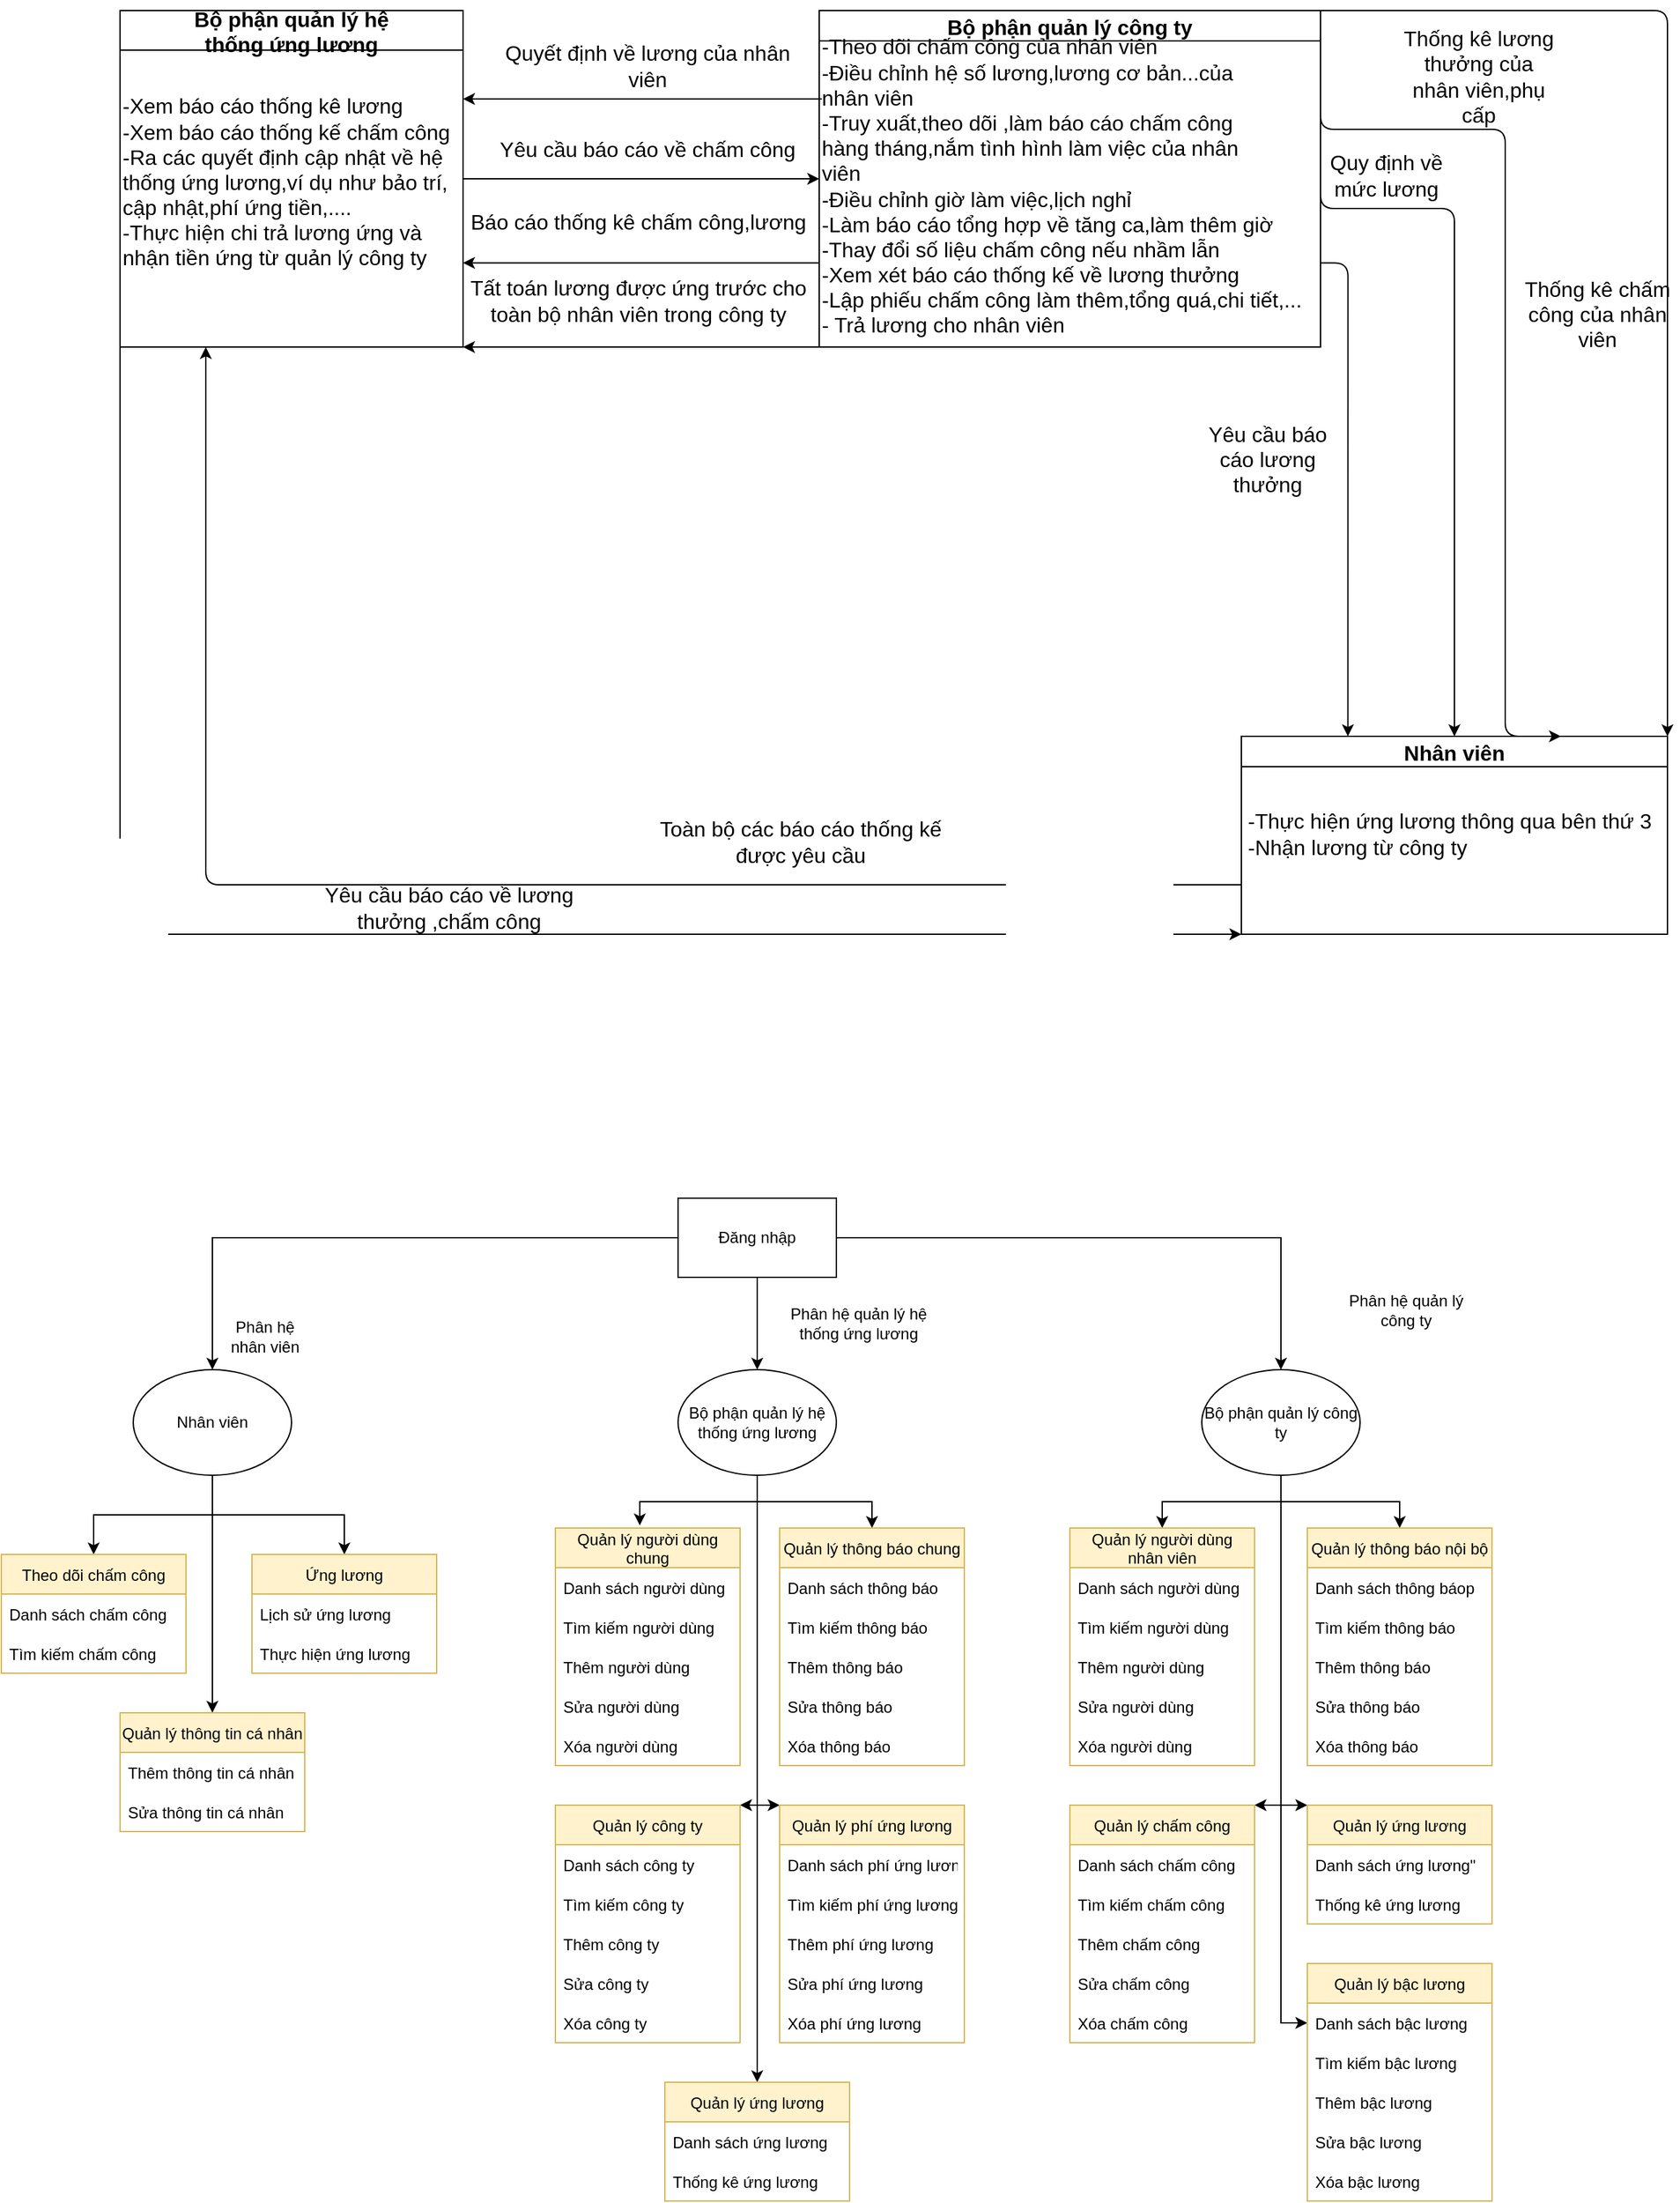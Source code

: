 <mxfile version="17.2.4" type="device" pages="19"><diagram id="YrifrGmTcw53-y16iJya" name="Mô hình tiến trình nghiệp vụ"><mxGraphModel dx="-98" dy="65" grid="1" gridSize="10" guides="1" tooltips="1" connect="1" arrows="1" fold="1" page="0" pageScale="1" pageWidth="850" pageHeight="1100" math="0" shadow="0"><root><mxCell id="0"/><mxCell id="1" parent="0"/><mxCell id="ceFAbt-Tn5T0P551KuT1-1" value="Bộ phận quản lý công ty" style="swimlane;fontSize=16;" parent="1" vertex="1"><mxGeometry x="2080" y="1090" width="380" height="255" as="geometry"/></mxCell><mxCell id="ceFAbt-Tn5T0P551KuT1-2" value="&lt;font style=&quot;font-size: 16px;&quot;&gt;-Theo dõi chấm công của nhân viên&lt;br style=&quot;font-size: 16px;&quot;&gt;&lt;/font&gt;&lt;div style=&quot;text-align: justify; font-size: 16px;&quot;&gt;&lt;font style=&quot;font-size: 16px;&quot;&gt;-Điều chỉnh hệ số lương,lương cơ bản...của&amp;nbsp;&lt;br style=&quot;font-size: 16px;&quot;&gt;nhân viên&lt;br style=&quot;font-size: 16px;&quot;&gt;-Truy xuất,theo dõi ,làm báo cáo chấm công&amp;nbsp;&lt;br style=&quot;font-size: 16px;&quot;&gt;hàng tháng,nắm tình hình làm việc của nhân&amp;nbsp;&lt;br style=&quot;font-size: 16px;&quot;&gt;viên&lt;br style=&quot;font-size: 16px;&quot;&gt;-Điều chỉnh giờ làm việc,lịch nghỉ&lt;br style=&quot;font-size: 16px;&quot;&gt;-Làm báo cáo tổng hợp về tăng ca,làm thêm giờ&lt;br style=&quot;font-size: 16px;&quot;&gt;-Thay đổi số liệu chấm công nếu nhầm lẫn&lt;br style=&quot;font-size: 16px;&quot;&gt;-Xem xét báo cáo thống kế về lương thưởng&lt;br style=&quot;font-size: 16px;&quot;&gt;-Lập phiếu chấm công làm thêm,tổng quá,chi tiết,...&lt;br style=&quot;font-size: 16px;&quot;&gt;- Trả lương cho nhân viên&lt;/font&gt;&lt;/div&gt;" style="text;html=1;align=left;verticalAlign=middle;resizable=0;points=[];autosize=1;fontSize=16;" parent="ceFAbt-Tn5T0P551KuT1-1" vertex="1"><mxGeometry y="18" width="380" height="230" as="geometry"/></mxCell><mxCell id="ceFAbt-Tn5T0P551KuT1-3" value="Bộ phận quản lý hệ &#10;thống ứng lương" style="swimlane;swimlaneLine=1;rounded=0;shadow=0;sketch=0;glass=0;swimlaneFillColor=none;overflow=visible;labelBackgroundColor=none;startSize=30;fontSize=16;" parent="1" vertex="1"><mxGeometry x="1550" y="1090" width="260" height="255" as="geometry"/></mxCell><mxCell id="ceFAbt-Tn5T0P551KuT1-4" value="&lt;span style=&quot;font-size: 16px;&quot;&gt;-Xem báo cáo thống kê lương&lt;br style=&quot;font-size: 16px;&quot;&gt;-Xem báo cáo thống kế chấm công&lt;br style=&quot;font-size: 16px;&quot;&gt;-Ra các quyết định cập nhật về hệ&amp;nbsp;&lt;br style=&quot;font-size: 16px;&quot;&gt;thống ứng lương,ví dụ như bảo trí,&lt;br style=&quot;font-size: 16px;&quot;&gt;cập nhật,phí ứng tiền,....&lt;br style=&quot;font-size: 16px;&quot;&gt;-Thực hiện chi trả lương ứng và&amp;nbsp;&lt;br style=&quot;font-size: 16px;&quot;&gt;nhận tiền ứng từ quản lý công ty&lt;br style=&quot;font-size: 16px;&quot;&gt;&lt;/span&gt;" style="text;html=1;align=left;verticalAlign=middle;resizable=0;points=[];autosize=1;fontSize=16;" parent="ceFAbt-Tn5T0P551KuT1-3" vertex="1"><mxGeometry y="60" width="260" height="140" as="geometry"/></mxCell><mxCell id="ceFAbt-Tn5T0P551KuT1-5" value="Nhân viên" style="swimlane;fontSize=16;" parent="1" vertex="1"><mxGeometry x="2400" y="1640" width="323" height="150" as="geometry"/></mxCell><mxCell id="ceFAbt-Tn5T0P551KuT1-6" value="-Thực hiện ứng lương thông qua bên thứ 3&lt;br style=&quot;font-size: 16px;&quot;&gt;-Nhận lương từ công ty" style="text;html=1;align=left;verticalAlign=middle;resizable=0;points=[];autosize=1;fontSize=16;" parent="ceFAbt-Tn5T0P551KuT1-5" vertex="1"><mxGeometry x="3" y="54" width="320" height="40" as="geometry"/></mxCell><mxCell id="ceFAbt-Tn5T0P551KuT1-8" value="" style="edgeStyle=segmentEdgeStyle;endArrow=classic;html=1;exitX=1;exitY=0;exitDx=0;exitDy=0;entryX=1;entryY=0;entryDx=0;entryDy=0;fontSize=16;" parent="1" source="ceFAbt-Tn5T0P551KuT1-1" target="ceFAbt-Tn5T0P551KuT1-5" edge="1"><mxGeometry width="50" height="50" relative="1" as="geometry"><mxPoint x="2460" y="1310" as="sourcePoint"/><mxPoint x="2510" y="1260" as="targetPoint"/></mxGeometry></mxCell><mxCell id="ceFAbt-Tn5T0P551KuT1-9" value="Thống kê chấm công của nhân viên" style="text;html=1;strokeColor=none;fillColor=none;align=center;verticalAlign=middle;whiteSpace=wrap;rounded=0;fontSize=16;" parent="1" vertex="1"><mxGeometry x="2610" y="1310" width="120" height="20" as="geometry"/></mxCell><mxCell id="ceFAbt-Tn5T0P551KuT1-10" value="Thống kê lương thưởng của nhân viên,phụ cấp" style="text;html=1;strokeColor=none;fillColor=none;align=center;verticalAlign=middle;whiteSpace=wrap;rounded=0;fontSize=16;labelBackgroundColor=#FFFFFF;labelBorderColor=none;glass=0;shadow=0;" parent="1" vertex="1"><mxGeometry x="2520" y="1130" width="120" height="20" as="geometry"/></mxCell><mxCell id="ceFAbt-Tn5T0P551KuT1-11" value="" style="edgeStyle=segmentEdgeStyle;endArrow=classic;html=1;entryX=0.75;entryY=0;entryDx=0;entryDy=0;exitX=1;exitY=0.25;exitDx=0;exitDy=0;fontSize=16;" parent="1" source="ceFAbt-Tn5T0P551KuT1-1" target="ceFAbt-Tn5T0P551KuT1-5" edge="1"><mxGeometry width="50" height="50" relative="1" as="geometry"><mxPoint x="2392" y="1120" as="sourcePoint"/><mxPoint x="2230" y="1390" as="targetPoint"/><Array as="points"><mxPoint x="2460" y="1180"/><mxPoint x="2600" y="1180"/><mxPoint x="2600" y="1640"/></Array></mxGeometry></mxCell><mxCell id="ceFAbt-Tn5T0P551KuT1-12" value="" style="edgeStyle=segmentEdgeStyle;endArrow=classic;html=1;exitX=1;exitY=0.5;exitDx=0;exitDy=0;entryX=0.5;entryY=0;entryDx=0;entryDy=0;fontSize=16;" parent="1" source="ceFAbt-Tn5T0P551KuT1-1" target="ceFAbt-Tn5T0P551KuT1-5" edge="1"><mxGeometry width="50" height="50" relative="1" as="geometry"><mxPoint x="2180" y="1440" as="sourcePoint"/><mxPoint x="2230" y="1390" as="targetPoint"/><Array as="points"><mxPoint x="2460" y="1240"/><mxPoint x="2562" y="1240"/></Array></mxGeometry></mxCell><mxCell id="ceFAbt-Tn5T0P551KuT1-13" value="Quy định về mức lương" style="text;html=1;strokeColor=none;fillColor=none;align=center;verticalAlign=middle;whiteSpace=wrap;rounded=0;fontSize=16;" parent="1" vertex="1"><mxGeometry x="2450" y="1205" width="120" height="20" as="geometry"/></mxCell><mxCell id="ceFAbt-Tn5T0P551KuT1-15" value="Quyết định về lương của nhân viên" style="text;html=1;strokeColor=none;fillColor=none;align=center;verticalAlign=middle;whiteSpace=wrap;rounded=0;fontSize=16;" parent="1" vertex="1"><mxGeometry x="1840" y="1122" width="220" height="20" as="geometry"/></mxCell><mxCell id="ceFAbt-Tn5T0P551KuT1-16" value="" style="endArrow=classic;html=1;exitX=0.005;exitY=0.213;exitDx=0;exitDy=0;exitPerimeter=0;fontSize=16;entryX=1;entryY=0.05;entryDx=0;entryDy=0;entryPerimeter=0;" parent="1" source="ceFAbt-Tn5T0P551KuT1-2" target="ceFAbt-Tn5T0P551KuT1-4" edge="1"><mxGeometry width="50" height="50" relative="1" as="geometry"><mxPoint x="1786" y="1160" as="sourcePoint"/><mxPoint x="1800" y="1140" as="targetPoint"/></mxGeometry></mxCell><mxCell id="ceFAbt-Tn5T0P551KuT1-18" value="" style="endArrow=classic;html=1;exitX=1;exitY=0.5;exitDx=0;exitDy=0;entryX=0;entryY=0.5;entryDx=0;entryDy=0;fontSize=16;" parent="1" source="ceFAbt-Tn5T0P551KuT1-3" target="ceFAbt-Tn5T0P551KuT1-1" edge="1"><mxGeometry width="50" height="50" relative="1" as="geometry"><mxPoint x="2118" y="1434" as="sourcePoint"/><mxPoint x="1968" y="1139" as="targetPoint"/></mxGeometry></mxCell><mxCell id="ceFAbt-Tn5T0P551KuT1-19" value="Yêu cầu báo cáo về chấm công" style="text;html=1;strokeColor=none;fillColor=none;align=center;verticalAlign=middle;whiteSpace=wrap;rounded=0;fontSize=16;" parent="1" vertex="1"><mxGeometry x="1807" y="1185" width="286" height="20" as="geometry"/></mxCell><mxCell id="ceFAbt-Tn5T0P551KuT1-20" value="" style="edgeStyle=segmentEdgeStyle;endArrow=classic;html=1;exitX=1;exitY=0.75;exitDx=0;exitDy=0;entryX=0.25;entryY=0;entryDx=0;entryDy=0;fontSize=16;" parent="1" source="ceFAbt-Tn5T0P551KuT1-1" target="ceFAbt-Tn5T0P551KuT1-5" edge="1"><mxGeometry width="50" height="50" relative="1" as="geometry"><mxPoint x="2118" y="1434" as="sourcePoint"/><mxPoint x="2168" y="1384" as="targetPoint"/></mxGeometry></mxCell><mxCell id="ceFAbt-Tn5T0P551KuT1-21" value="Yêu cầu báo cáo lương thưởng" style="text;html=1;strokeColor=none;fillColor=none;align=center;verticalAlign=middle;whiteSpace=wrap;rounded=0;fontSize=16;" parent="1" vertex="1"><mxGeometry x="2360" y="1420" width="120" height="20" as="geometry"/></mxCell><mxCell id="ceFAbt-Tn5T0P551KuT1-22" value="" style="endArrow=classic;html=1;entryX=1;entryY=0.75;entryDx=0;entryDy=0;exitX=0;exitY=0.75;exitDx=0;exitDy=0;fontSize=16;" parent="1" source="ceFAbt-Tn5T0P551KuT1-1" target="ceFAbt-Tn5T0P551KuT1-3" edge="1"><mxGeometry width="50" height="50" relative="1" as="geometry"><mxPoint x="2082" y="1428" as="sourcePoint"/><mxPoint x="2132" y="1378" as="targetPoint"/></mxGeometry></mxCell><mxCell id="ceFAbt-Tn5T0P551KuT1-23" value="Báo cáo thống kê chấm công,lương" style="text;html=1;strokeColor=none;fillColor=none;align=center;verticalAlign=middle;whiteSpace=wrap;rounded=0;fontSize=16;" parent="1" vertex="1"><mxGeometry x="1800" y="1240" width="286" height="20" as="geometry"/></mxCell><mxCell id="ceFAbt-Tn5T0P551KuT1-24" value="" style="edgeStyle=segmentEdgeStyle;endArrow=classic;html=1;exitX=0;exitY=1;exitDx=0;exitDy=0;entryX=0;entryY=1;entryDx=0;entryDy=0;fontSize=16;" parent="1" source="ceFAbt-Tn5T0P551KuT1-3" target="ceFAbt-Tn5T0P551KuT1-5" edge="1"><mxGeometry width="50" height="50" relative="1" as="geometry"><mxPoint x="2082" y="1428" as="sourcePoint"/><mxPoint x="1819" y="1667" as="targetPoint"/><Array as="points"><mxPoint x="1550" y="1790"/></Array></mxGeometry></mxCell><mxCell id="ceFAbt-Tn5T0P551KuT1-25" value="Yêu cầu báo cáo về lương thưởng ,chấm công" style="text;html=1;strokeColor=none;fillColor=none;align=center;verticalAlign=middle;whiteSpace=wrap;rounded=0;fontSize=16;" parent="1" vertex="1"><mxGeometry x="1700" y="1760" width="199" height="20" as="geometry"/></mxCell><mxCell id="ceFAbt-Tn5T0P551KuT1-26" value="" style="edgeStyle=segmentEdgeStyle;endArrow=classic;html=1;entryX=0.25;entryY=1;entryDx=0;entryDy=0;exitX=0;exitY=0.75;exitDx=0;exitDy=0;fontSize=16;" parent="1" source="ceFAbt-Tn5T0P551KuT1-5" target="ceFAbt-Tn5T0P551KuT1-3" edge="1"><mxGeometry width="50" height="50" relative="1" as="geometry"><mxPoint x="2062" y="1502" as="sourcePoint"/><mxPoint x="2112" y="1452" as="targetPoint"/></mxGeometry></mxCell><mxCell id="ceFAbt-Tn5T0P551KuT1-27" value="Toàn bộ các báo cáo thống kế được yêu cầu" style="text;html=1;strokeColor=none;fillColor=none;align=center;verticalAlign=middle;whiteSpace=wrap;rounded=0;fontSize=16;" parent="1" vertex="1"><mxGeometry x="1940" y="1710" width="252" height="20" as="geometry"/></mxCell><mxCell id="ceFAbt-Tn5T0P551KuT1-29" value="" style="endArrow=classic;html=1;labelBackgroundColor=#ffffff;entryX=1;entryY=1;entryDx=0;entryDy=0;exitX=0;exitY=1;exitDx=0;exitDy=0;fontSize=16;" parent="1" source="ceFAbt-Tn5T0P551KuT1-1" target="ceFAbt-Tn5T0P551KuT1-3" edge="1"><mxGeometry width="50" height="50" relative="1" as="geometry"><mxPoint x="1958" y="1423" as="sourcePoint"/><mxPoint x="2008" y="1373" as="targetPoint"/></mxGeometry></mxCell><mxCell id="ceFAbt-Tn5T0P551KuT1-44" value="Tất toán lương được ứng trước cho toàn bộ nhân viên trong công ty" style="text;html=1;strokeColor=none;fillColor=none;align=center;verticalAlign=middle;whiteSpace=wrap;rounded=0;fontSize=16;" parent="1" vertex="1"><mxGeometry x="1800" y="1300" width="286" height="20" as="geometry"/></mxCell><mxCell id="yOsjoIR1taX_x9SfCSMs-5" style="edgeStyle=orthogonalEdgeStyle;rounded=0;orthogonalLoop=1;jettySize=auto;html=1;entryX=0.5;entryY=0;entryDx=0;entryDy=0;" parent="1" source="yOsjoIR1taX_x9SfCSMs-1" target="yOsjoIR1taX_x9SfCSMs-3" edge="1"><mxGeometry relative="1" as="geometry"/></mxCell><mxCell id="yOsjoIR1taX_x9SfCSMs-6" style="edgeStyle=orthogonalEdgeStyle;rounded=0;orthogonalLoop=1;jettySize=auto;html=1;entryX=0.5;entryY=0;entryDx=0;entryDy=0;" parent="1" source="yOsjoIR1taX_x9SfCSMs-1" target="yOsjoIR1taX_x9SfCSMs-2" edge="1"><mxGeometry relative="1" as="geometry"/></mxCell><mxCell id="yOsjoIR1taX_x9SfCSMs-7" style="edgeStyle=orthogonalEdgeStyle;rounded=0;orthogonalLoop=1;jettySize=auto;html=1;entryX=0.5;entryY=0;entryDx=0;entryDy=0;" parent="1" source="yOsjoIR1taX_x9SfCSMs-1" target="yOsjoIR1taX_x9SfCSMs-4" edge="1"><mxGeometry relative="1" as="geometry"/></mxCell><mxCell id="yOsjoIR1taX_x9SfCSMs-1" value="Đăng nhập" style="rounded=0;whiteSpace=wrap;html=1;" parent="1" vertex="1"><mxGeometry x="1973" y="1990" width="120" height="60" as="geometry"/></mxCell><mxCell id="yOsjoIR1taX_x9SfCSMs-87" style="edgeStyle=orthogonalEdgeStyle;rounded=0;orthogonalLoop=1;jettySize=auto;html=1;entryX=0.457;entryY=-0.011;entryDx=0;entryDy=0;entryPerimeter=0;" parent="1" source="yOsjoIR1taX_x9SfCSMs-2" target="yOsjoIR1taX_x9SfCSMs-11" edge="1"><mxGeometry relative="1" as="geometry"/></mxCell><mxCell id="yOsjoIR1taX_x9SfCSMs-88" style="edgeStyle=orthogonalEdgeStyle;rounded=0;orthogonalLoop=1;jettySize=auto;html=1;entryX=0.5;entryY=0;entryDx=0;entryDy=0;" parent="1" source="yOsjoIR1taX_x9SfCSMs-2" target="yOsjoIR1taX_x9SfCSMs-17" edge="1"><mxGeometry relative="1" as="geometry"/></mxCell><mxCell id="yOsjoIR1taX_x9SfCSMs-89" style="edgeStyle=orthogonalEdgeStyle;rounded=0;orthogonalLoop=1;jettySize=auto;html=1;entryX=1;entryY=0;entryDx=0;entryDy=0;" parent="1" source="yOsjoIR1taX_x9SfCSMs-2" target="yOsjoIR1taX_x9SfCSMs-49" edge="1"><mxGeometry relative="1" as="geometry"><Array as="points"><mxPoint x="2033" y="2450"/></Array></mxGeometry></mxCell><mxCell id="yOsjoIR1taX_x9SfCSMs-90" style="edgeStyle=orthogonalEdgeStyle;rounded=0;orthogonalLoop=1;jettySize=auto;html=1;entryX=0;entryY=0;entryDx=0;entryDy=0;" parent="1" source="yOsjoIR1taX_x9SfCSMs-2" target="yOsjoIR1taX_x9SfCSMs-55" edge="1"><mxGeometry relative="1" as="geometry"><Array as="points"><mxPoint x="2033" y="2450"/></Array></mxGeometry></mxCell><mxCell id="iZqUSbybxufJWdXSv6x9-5" style="edgeStyle=orthogonalEdgeStyle;rounded=0;orthogonalLoop=1;jettySize=auto;html=1;entryX=0.5;entryY=0;entryDx=0;entryDy=0;" parent="1" source="yOsjoIR1taX_x9SfCSMs-2" target="iZqUSbybxufJWdXSv6x9-2" edge="1"><mxGeometry relative="1" as="geometry"/></mxCell><mxCell id="yOsjoIR1taX_x9SfCSMs-2" value="Bộ phận quản lý hệ thống ứng lương" style="ellipse;whiteSpace=wrap;html=1;" parent="1" vertex="1"><mxGeometry x="1973" y="2120" width="120" height="80" as="geometry"/></mxCell><mxCell id="yOsjoIR1taX_x9SfCSMs-85" style="edgeStyle=orthogonalEdgeStyle;rounded=0;orthogonalLoop=1;jettySize=auto;html=1;entryX=0.5;entryY=0;entryDx=0;entryDy=0;" parent="1" source="yOsjoIR1taX_x9SfCSMs-3" target="yOsjoIR1taX_x9SfCSMs-61" edge="1"><mxGeometry relative="1" as="geometry"/></mxCell><mxCell id="yOsjoIR1taX_x9SfCSMs-86" style="edgeStyle=orthogonalEdgeStyle;rounded=0;orthogonalLoop=1;jettySize=auto;html=1;entryX=0.5;entryY=0;entryDx=0;entryDy=0;" parent="1" source="yOsjoIR1taX_x9SfCSMs-3" target="yOsjoIR1taX_x9SfCSMs-67" edge="1"><mxGeometry relative="1" as="geometry"/></mxCell><mxCell id="yOsjoIR1taX_x9SfCSMs-102" style="edgeStyle=orthogonalEdgeStyle;rounded=0;orthogonalLoop=1;jettySize=auto;html=1;entryX=0.5;entryY=0;entryDx=0;entryDy=0;" parent="1" source="yOsjoIR1taX_x9SfCSMs-3" target="yOsjoIR1taX_x9SfCSMs-95" edge="1"><mxGeometry relative="1" as="geometry"/></mxCell><mxCell id="yOsjoIR1taX_x9SfCSMs-3" value="Nhân viên" style="ellipse;whiteSpace=wrap;html=1;" parent="1" vertex="1"><mxGeometry x="1560" y="2120" width="120" height="80" as="geometry"/></mxCell><mxCell id="yOsjoIR1taX_x9SfCSMs-91" style="edgeStyle=orthogonalEdgeStyle;rounded=0;orthogonalLoop=1;jettySize=auto;html=1;entryX=0.5;entryY=0;entryDx=0;entryDy=0;" parent="1" source="yOsjoIR1taX_x9SfCSMs-4" target="yOsjoIR1taX_x9SfCSMs-36" edge="1"><mxGeometry relative="1" as="geometry"/></mxCell><mxCell id="yOsjoIR1taX_x9SfCSMs-92" style="edgeStyle=orthogonalEdgeStyle;rounded=0;orthogonalLoop=1;jettySize=auto;html=1;entryX=0.5;entryY=0;entryDx=0;entryDy=0;" parent="1" source="yOsjoIR1taX_x9SfCSMs-4" target="yOsjoIR1taX_x9SfCSMs-42" edge="1"><mxGeometry relative="1" as="geometry"/></mxCell><mxCell id="yOsjoIR1taX_x9SfCSMs-93" style="edgeStyle=orthogonalEdgeStyle;rounded=0;orthogonalLoop=1;jettySize=auto;html=1;entryX=1;entryY=0;entryDx=0;entryDy=0;" parent="1" source="yOsjoIR1taX_x9SfCSMs-4" target="yOsjoIR1taX_x9SfCSMs-79" edge="1"><mxGeometry relative="1" as="geometry"><Array as="points"><mxPoint x="2430" y="2450"/></Array></mxGeometry></mxCell><mxCell id="yOsjoIR1taX_x9SfCSMs-94" style="edgeStyle=orthogonalEdgeStyle;rounded=0;orthogonalLoop=1;jettySize=auto;html=1;entryX=0;entryY=0;entryDx=0;entryDy=0;" parent="1" source="yOsjoIR1taX_x9SfCSMs-4" target="yOsjoIR1taX_x9SfCSMs-76" edge="1"><mxGeometry relative="1" as="geometry"><Array as="points"><mxPoint x="2430" y="2450"/></Array></mxGeometry></mxCell><mxCell id="ssWONQY5j6tTtYJJhSZW-4" style="edgeStyle=orthogonalEdgeStyle;rounded=0;orthogonalLoop=1;jettySize=auto;html=1;entryX=0;entryY=0.5;entryDx=0;entryDy=0;" parent="1" source="yOsjoIR1taX_x9SfCSMs-4" target="ssWONQY5j6tTtYJJhSZW-12" edge="1"><mxGeometry relative="1" as="geometry"><mxPoint x="2430" y="2560" as="targetPoint"/></mxGeometry></mxCell><mxCell id="yOsjoIR1taX_x9SfCSMs-4" value="Bộ phận quản lý công ty" style="ellipse;whiteSpace=wrap;html=1;" parent="1" vertex="1"><mxGeometry x="2370" y="2120" width="120" height="80" as="geometry"/></mxCell><mxCell id="yOsjoIR1taX_x9SfCSMs-8" value="Phân hệ nhân viên" style="text;html=1;strokeColor=none;fillColor=none;align=center;verticalAlign=middle;whiteSpace=wrap;rounded=0;" parent="1" vertex="1"><mxGeometry x="1630" y="2080" width="60" height="30" as="geometry"/></mxCell><mxCell id="yOsjoIR1taX_x9SfCSMs-9" value="Phân hệ quản lý hệ thống ứng lương" style="text;html=1;strokeColor=none;fillColor=none;align=center;verticalAlign=middle;whiteSpace=wrap;rounded=0;" parent="1" vertex="1"><mxGeometry x="2050" y="2070" width="120" height="30" as="geometry"/></mxCell><mxCell id="yOsjoIR1taX_x9SfCSMs-10" value="Phân hệ quản lý công ty" style="text;html=1;strokeColor=none;fillColor=none;align=center;verticalAlign=middle;whiteSpace=wrap;rounded=0;" parent="1" vertex="1"><mxGeometry x="2470" y="2060" width="110" height="30" as="geometry"/></mxCell><mxCell id="yOsjoIR1taX_x9SfCSMs-11" value="Quản lý người dùng &#10;chung" style="swimlane;fontStyle=0;childLayout=stackLayout;horizontal=1;startSize=30;horizontalStack=0;resizeParent=1;resizeParentMax=0;resizeLast=0;collapsible=1;marginBottom=0;fillColor=#fff2cc;strokeColor=#d6b656;" parent="1" vertex="1"><mxGeometry x="1880" y="2240" width="140" height="180" as="geometry"/></mxCell><mxCell id="yOsjoIR1taX_x9SfCSMs-15" value="Danh sách người dùng" style="text;strokeColor=none;fillColor=none;align=left;verticalAlign=middle;spacingLeft=4;spacingRight=4;overflow=hidden;points=[[0,0.5],[1,0.5]];portConstraint=eastwest;rotatable=0;" parent="yOsjoIR1taX_x9SfCSMs-11" vertex="1"><mxGeometry y="30" width="140" height="30" as="geometry"/></mxCell><mxCell id="yOsjoIR1taX_x9SfCSMs-16" value="Tìm kiếm người dùng" style="text;strokeColor=none;fillColor=none;align=left;verticalAlign=middle;spacingLeft=4;spacingRight=4;overflow=hidden;points=[[0,0.5],[1,0.5]];portConstraint=eastwest;rotatable=0;" parent="yOsjoIR1taX_x9SfCSMs-11" vertex="1"><mxGeometry y="60" width="140" height="30" as="geometry"/></mxCell><mxCell id="yOsjoIR1taX_x9SfCSMs-12" value="Thêm người dùng" style="text;strokeColor=none;fillColor=none;align=left;verticalAlign=middle;spacingLeft=4;spacingRight=4;overflow=hidden;points=[[0,0.5],[1,0.5]];portConstraint=eastwest;rotatable=0;" parent="yOsjoIR1taX_x9SfCSMs-11" vertex="1"><mxGeometry y="90" width="140" height="30" as="geometry"/></mxCell><mxCell id="yOsjoIR1taX_x9SfCSMs-13" value="Sửa người dùng" style="text;strokeColor=none;fillColor=none;align=left;verticalAlign=middle;spacingLeft=4;spacingRight=4;overflow=hidden;points=[[0,0.5],[1,0.5]];portConstraint=eastwest;rotatable=0;" parent="yOsjoIR1taX_x9SfCSMs-11" vertex="1"><mxGeometry y="120" width="140" height="30" as="geometry"/></mxCell><mxCell id="yOsjoIR1taX_x9SfCSMs-14" value="Xóa người dùng" style="text;strokeColor=none;fillColor=none;align=left;verticalAlign=middle;spacingLeft=4;spacingRight=4;overflow=hidden;points=[[0,0.5],[1,0.5]];portConstraint=eastwest;rotatable=0;" parent="yOsjoIR1taX_x9SfCSMs-11" vertex="1"><mxGeometry y="150" width="140" height="30" as="geometry"/></mxCell><mxCell id="yOsjoIR1taX_x9SfCSMs-17" value="Quản lý thông báo chung" style="swimlane;fontStyle=0;childLayout=stackLayout;horizontal=1;startSize=30;horizontalStack=0;resizeParent=1;resizeParentMax=0;resizeLast=0;collapsible=1;marginBottom=0;fillColor=#fff2cc;strokeColor=#d6b656;" parent="1" vertex="1"><mxGeometry x="2050" y="2240" width="140" height="180" as="geometry"/></mxCell><mxCell id="yOsjoIR1taX_x9SfCSMs-18" value="Danh sách thông báo" style="text;strokeColor=none;fillColor=none;align=left;verticalAlign=middle;spacingLeft=4;spacingRight=4;overflow=hidden;points=[[0,0.5],[1,0.5]];portConstraint=eastwest;rotatable=0;" parent="yOsjoIR1taX_x9SfCSMs-17" vertex="1"><mxGeometry y="30" width="140" height="30" as="geometry"/></mxCell><mxCell id="yOsjoIR1taX_x9SfCSMs-19" value="Tìm kiếm thông báo" style="text;strokeColor=none;fillColor=none;align=left;verticalAlign=middle;spacingLeft=4;spacingRight=4;overflow=hidden;points=[[0,0.5],[1,0.5]];portConstraint=eastwest;rotatable=0;" parent="yOsjoIR1taX_x9SfCSMs-17" vertex="1"><mxGeometry y="60" width="140" height="30" as="geometry"/></mxCell><mxCell id="yOsjoIR1taX_x9SfCSMs-20" value="Thêm thông báo" style="text;strokeColor=none;fillColor=none;align=left;verticalAlign=middle;spacingLeft=4;spacingRight=4;overflow=hidden;points=[[0,0.5],[1,0.5]];portConstraint=eastwest;rotatable=0;" parent="yOsjoIR1taX_x9SfCSMs-17" vertex="1"><mxGeometry y="90" width="140" height="30" as="geometry"/></mxCell><mxCell id="yOsjoIR1taX_x9SfCSMs-21" value="Sửa thông báo" style="text;strokeColor=none;fillColor=none;align=left;verticalAlign=middle;spacingLeft=4;spacingRight=4;overflow=hidden;points=[[0,0.5],[1,0.5]];portConstraint=eastwest;rotatable=0;" parent="yOsjoIR1taX_x9SfCSMs-17" vertex="1"><mxGeometry y="120" width="140" height="30" as="geometry"/></mxCell><mxCell id="yOsjoIR1taX_x9SfCSMs-22" value="Xóa thông báo" style="text;strokeColor=none;fillColor=none;align=left;verticalAlign=middle;spacingLeft=4;spacingRight=4;overflow=hidden;points=[[0,0.5],[1,0.5]];portConstraint=eastwest;rotatable=0;" parent="yOsjoIR1taX_x9SfCSMs-17" vertex="1"><mxGeometry y="150" width="140" height="30" as="geometry"/></mxCell><mxCell id="yOsjoIR1taX_x9SfCSMs-36" value="Quản lý người dùng &#10;nhân viên" style="swimlane;fontStyle=0;childLayout=stackLayout;horizontal=1;startSize=30;horizontalStack=0;resizeParent=1;resizeParentMax=0;resizeLast=0;collapsible=1;marginBottom=0;fillColor=#fff2cc;strokeColor=#d6b656;" parent="1" vertex="1"><mxGeometry x="2270" y="2240" width="140" height="180" as="geometry"/></mxCell><mxCell id="yOsjoIR1taX_x9SfCSMs-37" value="Danh sách người dùng" style="text;strokeColor=none;fillColor=none;align=left;verticalAlign=middle;spacingLeft=4;spacingRight=4;overflow=hidden;points=[[0,0.5],[1,0.5]];portConstraint=eastwest;rotatable=0;" parent="yOsjoIR1taX_x9SfCSMs-36" vertex="1"><mxGeometry y="30" width="140" height="30" as="geometry"/></mxCell><mxCell id="yOsjoIR1taX_x9SfCSMs-38" value="Tìm kiếm người dùng" style="text;strokeColor=none;fillColor=none;align=left;verticalAlign=middle;spacingLeft=4;spacingRight=4;overflow=hidden;points=[[0,0.5],[1,0.5]];portConstraint=eastwest;rotatable=0;" parent="yOsjoIR1taX_x9SfCSMs-36" vertex="1"><mxGeometry y="60" width="140" height="30" as="geometry"/></mxCell><mxCell id="yOsjoIR1taX_x9SfCSMs-39" value="Thêm người dùng" style="text;strokeColor=none;fillColor=none;align=left;verticalAlign=middle;spacingLeft=4;spacingRight=4;overflow=hidden;points=[[0,0.5],[1,0.5]];portConstraint=eastwest;rotatable=0;" parent="yOsjoIR1taX_x9SfCSMs-36" vertex="1"><mxGeometry y="90" width="140" height="30" as="geometry"/></mxCell><mxCell id="yOsjoIR1taX_x9SfCSMs-40" value="Sửa người dùng" style="text;strokeColor=none;fillColor=none;align=left;verticalAlign=middle;spacingLeft=4;spacingRight=4;overflow=hidden;points=[[0,0.5],[1,0.5]];portConstraint=eastwest;rotatable=0;" parent="yOsjoIR1taX_x9SfCSMs-36" vertex="1"><mxGeometry y="120" width="140" height="30" as="geometry"/></mxCell><mxCell id="yOsjoIR1taX_x9SfCSMs-41" value="Xóa người dùng" style="text;strokeColor=none;fillColor=none;align=left;verticalAlign=middle;spacingLeft=4;spacingRight=4;overflow=hidden;points=[[0,0.5],[1,0.5]];portConstraint=eastwest;rotatable=0;" parent="yOsjoIR1taX_x9SfCSMs-36" vertex="1"><mxGeometry y="150" width="140" height="30" as="geometry"/></mxCell><mxCell id="yOsjoIR1taX_x9SfCSMs-42" value="Quản lý thông báo nội bộ" style="swimlane;fontStyle=0;childLayout=stackLayout;horizontal=1;startSize=30;horizontalStack=0;resizeParent=1;resizeParentMax=0;resizeLast=0;collapsible=1;marginBottom=0;fillColor=#fff2cc;strokeColor=#d6b656;" parent="1" vertex="1"><mxGeometry x="2450" y="2240" width="140" height="180" as="geometry"/></mxCell><mxCell id="yOsjoIR1taX_x9SfCSMs-43" value="Danh sách thông báop" style="text;strokeColor=none;fillColor=none;align=left;verticalAlign=middle;spacingLeft=4;spacingRight=4;overflow=hidden;points=[[0,0.5],[1,0.5]];portConstraint=eastwest;rotatable=0;" parent="yOsjoIR1taX_x9SfCSMs-42" vertex="1"><mxGeometry y="30" width="140" height="30" as="geometry"/></mxCell><mxCell id="yOsjoIR1taX_x9SfCSMs-44" value="Tìm kiếm thông báo" style="text;strokeColor=none;fillColor=none;align=left;verticalAlign=middle;spacingLeft=4;spacingRight=4;overflow=hidden;points=[[0,0.5],[1,0.5]];portConstraint=eastwest;rotatable=0;" parent="yOsjoIR1taX_x9SfCSMs-42" vertex="1"><mxGeometry y="60" width="140" height="30" as="geometry"/></mxCell><mxCell id="yOsjoIR1taX_x9SfCSMs-45" value="Thêm thông báo" style="text;strokeColor=none;fillColor=none;align=left;verticalAlign=middle;spacingLeft=4;spacingRight=4;overflow=hidden;points=[[0,0.5],[1,0.5]];portConstraint=eastwest;rotatable=0;" parent="yOsjoIR1taX_x9SfCSMs-42" vertex="1"><mxGeometry y="90" width="140" height="30" as="geometry"/></mxCell><mxCell id="yOsjoIR1taX_x9SfCSMs-46" value="Sửa thông báo" style="text;strokeColor=none;fillColor=none;align=left;verticalAlign=middle;spacingLeft=4;spacingRight=4;overflow=hidden;points=[[0,0.5],[1,0.5]];portConstraint=eastwest;rotatable=0;" parent="yOsjoIR1taX_x9SfCSMs-42" vertex="1"><mxGeometry y="120" width="140" height="30" as="geometry"/></mxCell><mxCell id="yOsjoIR1taX_x9SfCSMs-47" value="Xóa thông báo" style="text;strokeColor=none;fillColor=none;align=left;verticalAlign=middle;spacingLeft=4;spacingRight=4;overflow=hidden;points=[[0,0.5],[1,0.5]];portConstraint=eastwest;rotatable=0;" parent="yOsjoIR1taX_x9SfCSMs-42" vertex="1"><mxGeometry y="150" width="140" height="30" as="geometry"/></mxCell><mxCell id="yOsjoIR1taX_x9SfCSMs-49" value="Quản lý công ty" style="swimlane;fontStyle=0;childLayout=stackLayout;horizontal=1;startSize=30;horizontalStack=0;resizeParent=1;resizeParentMax=0;resizeLast=0;collapsible=1;marginBottom=0;fillColor=#fff2cc;strokeColor=#d6b656;" parent="1" vertex="1"><mxGeometry x="1880" y="2450" width="140" height="180" as="geometry"/></mxCell><mxCell id="yOsjoIR1taX_x9SfCSMs-50" value="Danh sách công ty" style="text;strokeColor=none;fillColor=none;align=left;verticalAlign=middle;spacingLeft=4;spacingRight=4;overflow=hidden;points=[[0,0.5],[1,0.5]];portConstraint=eastwest;rotatable=0;" parent="yOsjoIR1taX_x9SfCSMs-49" vertex="1"><mxGeometry y="30" width="140" height="30" as="geometry"/></mxCell><mxCell id="yOsjoIR1taX_x9SfCSMs-51" value="Tìm kiếm công ty" style="text;strokeColor=none;fillColor=none;align=left;verticalAlign=middle;spacingLeft=4;spacingRight=4;overflow=hidden;points=[[0,0.5],[1,0.5]];portConstraint=eastwest;rotatable=0;" parent="yOsjoIR1taX_x9SfCSMs-49" vertex="1"><mxGeometry y="60" width="140" height="30" as="geometry"/></mxCell><mxCell id="yOsjoIR1taX_x9SfCSMs-52" value="Thêm công ty" style="text;strokeColor=none;fillColor=none;align=left;verticalAlign=middle;spacingLeft=4;spacingRight=4;overflow=hidden;points=[[0,0.5],[1,0.5]];portConstraint=eastwest;rotatable=0;" parent="yOsjoIR1taX_x9SfCSMs-49" vertex="1"><mxGeometry y="90" width="140" height="30" as="geometry"/></mxCell><mxCell id="yOsjoIR1taX_x9SfCSMs-53" value="Sửa công ty" style="text;strokeColor=none;fillColor=none;align=left;verticalAlign=middle;spacingLeft=4;spacingRight=4;overflow=hidden;points=[[0,0.5],[1,0.5]];portConstraint=eastwest;rotatable=0;" parent="yOsjoIR1taX_x9SfCSMs-49" vertex="1"><mxGeometry y="120" width="140" height="30" as="geometry"/></mxCell><mxCell id="yOsjoIR1taX_x9SfCSMs-54" value="Xóa công ty" style="text;strokeColor=none;fillColor=none;align=left;verticalAlign=middle;spacingLeft=4;spacingRight=4;overflow=hidden;points=[[0,0.5],[1,0.5]];portConstraint=eastwest;rotatable=0;" parent="yOsjoIR1taX_x9SfCSMs-49" vertex="1"><mxGeometry y="150" width="140" height="30" as="geometry"/></mxCell><mxCell id="yOsjoIR1taX_x9SfCSMs-55" value="Quản lý phí ứng lương" style="swimlane;fontStyle=0;childLayout=stackLayout;horizontal=1;startSize=30;horizontalStack=0;resizeParent=1;resizeParentMax=0;resizeLast=0;collapsible=1;marginBottom=0;fillColor=#fff2cc;strokeColor=#d6b656;" parent="1" vertex="1"><mxGeometry x="2050" y="2450" width="140" height="180" as="geometry"/></mxCell><mxCell id="yOsjoIR1taX_x9SfCSMs-56" value="Danh sách phí ứng lương" style="text;strokeColor=none;fillColor=none;align=left;verticalAlign=middle;spacingLeft=4;spacingRight=4;overflow=hidden;points=[[0,0.5],[1,0.5]];portConstraint=eastwest;rotatable=0;" parent="yOsjoIR1taX_x9SfCSMs-55" vertex="1"><mxGeometry y="30" width="140" height="30" as="geometry"/></mxCell><mxCell id="yOsjoIR1taX_x9SfCSMs-57" value="Tìm kiếm phí ứng lương" style="text;strokeColor=none;fillColor=none;align=left;verticalAlign=middle;spacingLeft=4;spacingRight=4;overflow=hidden;points=[[0,0.5],[1,0.5]];portConstraint=eastwest;rotatable=0;" parent="yOsjoIR1taX_x9SfCSMs-55" vertex="1"><mxGeometry y="60" width="140" height="30" as="geometry"/></mxCell><mxCell id="yOsjoIR1taX_x9SfCSMs-58" value="Thêm phí ứng lương" style="text;strokeColor=none;fillColor=none;align=left;verticalAlign=middle;spacingLeft=4;spacingRight=4;overflow=hidden;points=[[0,0.5],[1,0.5]];portConstraint=eastwest;rotatable=0;" parent="yOsjoIR1taX_x9SfCSMs-55" vertex="1"><mxGeometry y="90" width="140" height="30" as="geometry"/></mxCell><mxCell id="yOsjoIR1taX_x9SfCSMs-59" value="Sửa phí ứng lương" style="text;strokeColor=none;fillColor=none;align=left;verticalAlign=middle;spacingLeft=4;spacingRight=4;overflow=hidden;points=[[0,0.5],[1,0.5]];portConstraint=eastwest;rotatable=0;" parent="yOsjoIR1taX_x9SfCSMs-55" vertex="1"><mxGeometry y="120" width="140" height="30" as="geometry"/></mxCell><mxCell id="yOsjoIR1taX_x9SfCSMs-60" value="Xóa phí ứng lương" style="text;strokeColor=none;fillColor=none;align=left;verticalAlign=middle;spacingLeft=4;spacingRight=4;overflow=hidden;points=[[0,0.5],[1,0.5]];portConstraint=eastwest;rotatable=0;" parent="yOsjoIR1taX_x9SfCSMs-55" vertex="1"><mxGeometry y="150" width="140" height="30" as="geometry"/></mxCell><mxCell id="yOsjoIR1taX_x9SfCSMs-61" value="Theo dõi chấm công" style="swimlane;fontStyle=0;childLayout=stackLayout;horizontal=1;startSize=30;horizontalStack=0;resizeParent=1;resizeParentMax=0;resizeLast=0;collapsible=1;marginBottom=0;fillColor=#fff2cc;strokeColor=#d6b656;" parent="1" vertex="1"><mxGeometry x="1460" y="2260" width="140" height="90" as="geometry"/></mxCell><mxCell id="yOsjoIR1taX_x9SfCSMs-62" value="Danh sách chấm công" style="text;strokeColor=none;fillColor=none;align=left;verticalAlign=middle;spacingLeft=4;spacingRight=4;overflow=hidden;points=[[0,0.5],[1,0.5]];portConstraint=eastwest;rotatable=0;" parent="yOsjoIR1taX_x9SfCSMs-61" vertex="1"><mxGeometry y="30" width="140" height="30" as="geometry"/></mxCell><mxCell id="yOsjoIR1taX_x9SfCSMs-63" value="Tìm kiếm chấm công" style="text;strokeColor=none;fillColor=none;align=left;verticalAlign=middle;spacingLeft=4;spacingRight=4;overflow=hidden;points=[[0,0.5],[1,0.5]];portConstraint=eastwest;rotatable=0;" parent="yOsjoIR1taX_x9SfCSMs-61" vertex="1"><mxGeometry y="60" width="140" height="30" as="geometry"/></mxCell><mxCell id="yOsjoIR1taX_x9SfCSMs-67" value="Ứng lương" style="swimlane;fontStyle=0;childLayout=stackLayout;horizontal=1;startSize=30;horizontalStack=0;resizeParent=1;resizeParentMax=0;resizeLast=0;collapsible=1;marginBottom=0;fillColor=#fff2cc;strokeColor=#d6b656;" parent="1" vertex="1"><mxGeometry x="1650" y="2260" width="140" height="90" as="geometry"/></mxCell><mxCell id="yOsjoIR1taX_x9SfCSMs-68" value="Lịch sử ứng lương" style="text;strokeColor=none;fillColor=none;align=left;verticalAlign=middle;spacingLeft=4;spacingRight=4;overflow=hidden;points=[[0,0.5],[1,0.5]];portConstraint=eastwest;rotatable=0;" parent="yOsjoIR1taX_x9SfCSMs-67" vertex="1"><mxGeometry y="30" width="140" height="30" as="geometry"/></mxCell><mxCell id="yOsjoIR1taX_x9SfCSMs-69" value="Thực hiện ứng lương" style="text;strokeColor=none;fillColor=none;align=left;verticalAlign=middle;spacingLeft=4;spacingRight=4;overflow=hidden;points=[[0,0.5],[1,0.5]];portConstraint=eastwest;rotatable=0;" parent="yOsjoIR1taX_x9SfCSMs-67" vertex="1"><mxGeometry y="60" width="140" height="30" as="geometry"/></mxCell><mxCell id="yOsjoIR1taX_x9SfCSMs-76" value="Quản lý ứng lương" style="swimlane;fontStyle=0;childLayout=stackLayout;horizontal=1;startSize=30;horizontalStack=0;resizeParent=1;resizeParentMax=0;resizeLast=0;collapsible=1;marginBottom=0;fillColor=#fff2cc;strokeColor=#d6b656;" parent="1" vertex="1"><mxGeometry x="2450" y="2450" width="140" height="90" as="geometry"/></mxCell><mxCell id="yOsjoIR1taX_x9SfCSMs-77" value="Danh sách ứng lương&quot;" style="text;strokeColor=none;fillColor=none;align=left;verticalAlign=middle;spacingLeft=4;spacingRight=4;overflow=hidden;points=[[0,0.5],[1,0.5]];portConstraint=eastwest;rotatable=0;" parent="yOsjoIR1taX_x9SfCSMs-76" vertex="1"><mxGeometry y="30" width="140" height="30" as="geometry"/></mxCell><mxCell id="iZqUSbybxufJWdXSv6x9-1" value="Thống kê ứng lương" style="text;strokeColor=none;fillColor=none;align=left;verticalAlign=middle;spacingLeft=4;spacingRight=4;overflow=hidden;points=[[0,0.5],[1,0.5]];portConstraint=eastwest;rotatable=0;" parent="yOsjoIR1taX_x9SfCSMs-76" vertex="1"><mxGeometry y="60" width="140" height="30" as="geometry"/></mxCell><mxCell id="yOsjoIR1taX_x9SfCSMs-79" value="Quản lý chấm công" style="swimlane;fontStyle=0;childLayout=stackLayout;horizontal=1;startSize=30;horizontalStack=0;resizeParent=1;resizeParentMax=0;resizeLast=0;collapsible=1;marginBottom=0;fillColor=#fff2cc;strokeColor=#d6b656;" parent="1" vertex="1"><mxGeometry x="2270" y="2450" width="140" height="180" as="geometry"/></mxCell><mxCell id="yOsjoIR1taX_x9SfCSMs-80" value="Danh sách chấm công" style="text;strokeColor=none;fillColor=none;align=left;verticalAlign=middle;spacingLeft=4;spacingRight=4;overflow=hidden;points=[[0,0.5],[1,0.5]];portConstraint=eastwest;rotatable=0;" parent="yOsjoIR1taX_x9SfCSMs-79" vertex="1"><mxGeometry y="30" width="140" height="30" as="geometry"/></mxCell><mxCell id="yOsjoIR1taX_x9SfCSMs-81" value="Tìm kiếm chấm công" style="text;strokeColor=none;fillColor=none;align=left;verticalAlign=middle;spacingLeft=4;spacingRight=4;overflow=hidden;points=[[0,0.5],[1,0.5]];portConstraint=eastwest;rotatable=0;" parent="yOsjoIR1taX_x9SfCSMs-79" vertex="1"><mxGeometry y="60" width="140" height="30" as="geometry"/></mxCell><mxCell id="yOsjoIR1taX_x9SfCSMs-82" value="Thêm chấm công" style="text;strokeColor=none;fillColor=none;align=left;verticalAlign=middle;spacingLeft=4;spacingRight=4;overflow=hidden;points=[[0,0.5],[1,0.5]];portConstraint=eastwest;rotatable=0;" parent="yOsjoIR1taX_x9SfCSMs-79" vertex="1"><mxGeometry y="90" width="140" height="30" as="geometry"/></mxCell><mxCell id="yOsjoIR1taX_x9SfCSMs-83" value="Sửa chấm công" style="text;strokeColor=none;fillColor=none;align=left;verticalAlign=middle;spacingLeft=4;spacingRight=4;overflow=hidden;points=[[0,0.5],[1,0.5]];portConstraint=eastwest;rotatable=0;" parent="yOsjoIR1taX_x9SfCSMs-79" vertex="1"><mxGeometry y="120" width="140" height="30" as="geometry"/></mxCell><mxCell id="yOsjoIR1taX_x9SfCSMs-84" value="Xóa chấm công" style="text;strokeColor=none;fillColor=none;align=left;verticalAlign=middle;spacingLeft=4;spacingRight=4;overflow=hidden;points=[[0,0.5],[1,0.5]];portConstraint=eastwest;rotatable=0;" parent="yOsjoIR1taX_x9SfCSMs-79" vertex="1"><mxGeometry y="150" width="140" height="30" as="geometry"/></mxCell><mxCell id="yOsjoIR1taX_x9SfCSMs-95" value="Quản lý thông tin cá nhân" style="swimlane;fontStyle=0;childLayout=stackLayout;horizontal=1;startSize=30;horizontalStack=0;resizeParent=1;resizeParentMax=0;resizeLast=0;collapsible=1;marginBottom=0;fillColor=#fff2cc;strokeColor=#d6b656;" parent="1" vertex="1"><mxGeometry x="1550" y="2380" width="140" height="90" as="geometry"/></mxCell><mxCell id="yOsjoIR1taX_x9SfCSMs-101" value="Thêm thông tin cá nhân" style="text;strokeColor=none;fillColor=none;align=left;verticalAlign=middle;spacingLeft=4;spacingRight=4;overflow=hidden;points=[[0,0.5],[1,0.5]];portConstraint=eastwest;rotatable=0;" parent="yOsjoIR1taX_x9SfCSMs-95" vertex="1"><mxGeometry y="30" width="140" height="30" as="geometry"/></mxCell><mxCell id="yOsjoIR1taX_x9SfCSMs-97" value="Sửa thông tin cá nhân" style="text;strokeColor=none;fillColor=none;align=left;verticalAlign=middle;spacingLeft=4;spacingRight=4;overflow=hidden;points=[[0,0.5],[1,0.5]];portConstraint=eastwest;rotatable=0;" parent="yOsjoIR1taX_x9SfCSMs-95" vertex="1"><mxGeometry y="60" width="140" height="30" as="geometry"/></mxCell><mxCell id="iZqUSbybxufJWdXSv6x9-2" value="Quản lý ứng lương" style="swimlane;fontStyle=0;childLayout=stackLayout;horizontal=1;startSize=30;horizontalStack=0;resizeParent=1;resizeParentMax=0;resizeLast=0;collapsible=1;marginBottom=0;fillColor=#fff2cc;strokeColor=#d6b656;" parent="1" vertex="1"><mxGeometry x="1963" y="2660" width="140" height="90" as="geometry"/></mxCell><mxCell id="iZqUSbybxufJWdXSv6x9-3" value="Danh sách ứng lương" style="text;strokeColor=none;fillColor=none;align=left;verticalAlign=middle;spacingLeft=4;spacingRight=4;overflow=hidden;points=[[0,0.5],[1,0.5]];portConstraint=eastwest;rotatable=0;" parent="iZqUSbybxufJWdXSv6x9-2" vertex="1"><mxGeometry y="30" width="140" height="30" as="geometry"/></mxCell><mxCell id="iZqUSbybxufJWdXSv6x9-4" value="Thống kê ứng lương" style="text;strokeColor=none;fillColor=none;align=left;verticalAlign=middle;spacingLeft=4;spacingRight=4;overflow=hidden;points=[[0,0.5],[1,0.5]];portConstraint=eastwest;rotatable=0;" parent="iZqUSbybxufJWdXSv6x9-2" vertex="1"><mxGeometry y="60" width="140" height="30" as="geometry"/></mxCell><mxCell id="ssWONQY5j6tTtYJJhSZW-11" value="Quản lý bậc lương" style="swimlane;fontStyle=0;childLayout=stackLayout;horizontal=1;startSize=30;horizontalStack=0;resizeParent=1;resizeParentMax=0;resizeLast=0;collapsible=1;marginBottom=0;fillColor=#fff2cc;strokeColor=#d6b656;" parent="1" vertex="1"><mxGeometry x="2450" y="2570" width="140" height="180" as="geometry"/></mxCell><mxCell id="ssWONQY5j6tTtYJJhSZW-12" value="Danh sách bậc lương" style="text;strokeColor=none;fillColor=none;align=left;verticalAlign=middle;spacingLeft=4;spacingRight=4;overflow=hidden;points=[[0,0.5],[1,0.5]];portConstraint=eastwest;rotatable=0;" parent="ssWONQY5j6tTtYJJhSZW-11" vertex="1"><mxGeometry y="30" width="140" height="30" as="geometry"/></mxCell><mxCell id="ssWONQY5j6tTtYJJhSZW-13" value="Tìm kiếm bậc lương" style="text;strokeColor=none;fillColor=none;align=left;verticalAlign=middle;spacingLeft=4;spacingRight=4;overflow=hidden;points=[[0,0.5],[1,0.5]];portConstraint=eastwest;rotatable=0;" parent="ssWONQY5j6tTtYJJhSZW-11" vertex="1"><mxGeometry y="60" width="140" height="30" as="geometry"/></mxCell><mxCell id="ssWONQY5j6tTtYJJhSZW-14" value="Thêm bậc lương" style="text;strokeColor=none;fillColor=none;align=left;verticalAlign=middle;spacingLeft=4;spacingRight=4;overflow=hidden;points=[[0,0.5],[1,0.5]];portConstraint=eastwest;rotatable=0;" parent="ssWONQY5j6tTtYJJhSZW-11" vertex="1"><mxGeometry y="90" width="140" height="30" as="geometry"/></mxCell><mxCell id="ssWONQY5j6tTtYJJhSZW-15" value="Sửa bậc lương" style="text;strokeColor=none;fillColor=none;align=left;verticalAlign=middle;spacingLeft=4;spacingRight=4;overflow=hidden;points=[[0,0.5],[1,0.5]];portConstraint=eastwest;rotatable=0;" parent="ssWONQY5j6tTtYJJhSZW-11" vertex="1"><mxGeometry y="120" width="140" height="30" as="geometry"/></mxCell><mxCell id="ssWONQY5j6tTtYJJhSZW-16" value="Xóa bậc lương" style="text;strokeColor=none;fillColor=none;align=left;verticalAlign=middle;spacingLeft=4;spacingRight=4;overflow=hidden;points=[[0,0.5],[1,0.5]];portConstraint=eastwest;rotatable=0;" parent="ssWONQY5j6tTtYJJhSZW-11" vertex="1"><mxGeometry y="150" width="140" height="30" as="geometry"/></mxCell></root></mxGraphModel></diagram><diagram id="Ro5s-XIS1AnmyoVe7O7V" name="Sơ đồ phân rã chức năng-Bộ phận QL hệ thống uuwnsg lương"><mxGraphModel dx="-98" dy="-1535" grid="1" gridSize="10" guides="1" tooltips="1" connect="1" arrows="1" fold="1" page="0" pageScale="1" pageWidth="850" pageHeight="1100" math="0" shadow="0"><root><mxCell id="0"/><mxCell id="1" parent="0"/><mxCell id="L2licaiagN5zdTj21dmO-1" value="Đăng xuất" style="rounded=0;whiteSpace=wrap;html=1;" parent="1" vertex="1"><mxGeometry x="1720" y="2805" width="240" height="30" as="geometry"/></mxCell><mxCell id="L2licaiagN5zdTj21dmO-2" style="edgeStyle=orthogonalEdgeStyle;rounded=0;orthogonalLoop=1;jettySize=auto;html=1;entryX=0;entryY=0.5;entryDx=0;entryDy=0;" parent="1" source="L2licaiagN5zdTj21dmO-3" target="L2licaiagN5zdTj21dmO-1" edge="1"><mxGeometry relative="1" as="geometry"/></mxCell><mxCell id="L2licaiagN5zdTj21dmO-3" value="Đăng nhập" style="rounded=0;whiteSpace=wrap;html=1;" parent="1" vertex="1"><mxGeometry x="1520" y="2790" width="120" height="60" as="geometry"/></mxCell><mxCell id="L2licaiagN5zdTj21dmO-4" style="edgeStyle=orthogonalEdgeStyle;rounded=0;orthogonalLoop=1;jettySize=auto;html=1;entryX=0;entryY=0.5;entryDx=0;entryDy=0;" parent="1" source="L2licaiagN5zdTj21dmO-9" target="L2licaiagN5zdTj21dmO-3" edge="1"><mxGeometry relative="1" as="geometry"><Array as="points"><mxPoint x="1390" y="2820"/></Array></mxGeometry></mxCell><mxCell id="L2licaiagN5zdTj21dmO-5" style="edgeStyle=orthogonalEdgeStyle;rounded=0;orthogonalLoop=1;jettySize=auto;html=1;entryX=0;entryY=0.5;entryDx=0;entryDy=0;" parent="1" source="L2licaiagN5zdTj21dmO-9" target="L2licaiagN5zdTj21dmO-21" edge="1"><mxGeometry relative="1" as="geometry"/></mxCell><mxCell id="L2licaiagN5zdTj21dmO-6" style="edgeStyle=orthogonalEdgeStyle;rounded=0;orthogonalLoop=1;jettySize=auto;html=1;entryX=0;entryY=0.5;entryDx=0;entryDy=0;" parent="1" source="L2licaiagN5zdTj21dmO-9" target="L2licaiagN5zdTj21dmO-15" edge="1"><mxGeometry relative="1" as="geometry"><Array as="points"><mxPoint x="1420" y="2925"/></Array></mxGeometry></mxCell><mxCell id="L2licaiagN5zdTj21dmO-7" style="edgeStyle=orthogonalEdgeStyle;rounded=0;orthogonalLoop=1;jettySize=auto;html=1;entryX=0;entryY=0.5;entryDx=0;entryDy=0;" parent="1" source="L2licaiagN5zdTj21dmO-9" target="L2licaiagN5zdTj21dmO-27" edge="1"><mxGeometry relative="1" as="geometry"><Array as="points"><mxPoint x="1420" y="3300"/></Array></mxGeometry></mxCell><mxCell id="L2licaiagN5zdTj21dmO-8" style="edgeStyle=orthogonalEdgeStyle;rounded=0;orthogonalLoop=1;jettySize=auto;html=1;entryX=0;entryY=0.5;entryDx=0;entryDy=0;" parent="1" source="L2licaiagN5zdTj21dmO-9" target="L2licaiagN5zdTj21dmO-33" edge="1"><mxGeometry relative="1" as="geometry"><Array as="points"><mxPoint x="1390" y="3480"/></Array></mxGeometry></mxCell><mxCell id="7jhb4NIcIoh1et9NNp8z-7" style="edgeStyle=orthogonalEdgeStyle;rounded=0;orthogonalLoop=1;jettySize=auto;html=1;entryX=0;entryY=0.5;entryDx=0;entryDy=0;" parent="1" source="L2licaiagN5zdTj21dmO-9" target="7jhb4NIcIoh1et9NNp8z-1" edge="1"><mxGeometry relative="1" as="geometry"><Array as="points"><mxPoint x="1390" y="2740"/></Array></mxGeometry></mxCell><mxCell id="L2licaiagN5zdTj21dmO-9" value="Hệ thống quản lý ứng lươngg" style="rounded=0;whiteSpace=wrap;html=1;" parent="1" vertex="1"><mxGeometry x="1330" y="3080" width="120" height="60" as="geometry"/></mxCell><mxCell id="L2licaiagN5zdTj21dmO-10" style="edgeStyle=orthogonalEdgeStyle;rounded=0;orthogonalLoop=1;jettySize=auto;html=1;" parent="1" source="L2licaiagN5zdTj21dmO-15" target="L2licaiagN5zdTj21dmO-36" edge="1"><mxGeometry relative="1" as="geometry"/></mxCell><mxCell id="L2licaiagN5zdTj21dmO-11" style="edgeStyle=orthogonalEdgeStyle;rounded=0;orthogonalLoop=1;jettySize=auto;html=1;entryX=0;entryY=0.5;entryDx=0;entryDy=0;" parent="1" source="L2licaiagN5zdTj21dmO-15" target="L2licaiagN5zdTj21dmO-34" edge="1"><mxGeometry relative="1" as="geometry"/></mxCell><mxCell id="L2licaiagN5zdTj21dmO-12" style="edgeStyle=orthogonalEdgeStyle;rounded=0;orthogonalLoop=1;jettySize=auto;html=1;entryX=0;entryY=0.5;entryDx=0;entryDy=0;" parent="1" source="L2licaiagN5zdTj21dmO-15" target="L2licaiagN5zdTj21dmO-35" edge="1"><mxGeometry relative="1" as="geometry"/></mxCell><mxCell id="L2licaiagN5zdTj21dmO-13" style="edgeStyle=orthogonalEdgeStyle;rounded=0;orthogonalLoop=1;jettySize=auto;html=1;entryX=0;entryY=0.5;entryDx=0;entryDy=0;" parent="1" source="L2licaiagN5zdTj21dmO-15" target="L2licaiagN5zdTj21dmO-37" edge="1"><mxGeometry relative="1" as="geometry"/></mxCell><mxCell id="L2licaiagN5zdTj21dmO-14" style="edgeStyle=orthogonalEdgeStyle;rounded=0;orthogonalLoop=1;jettySize=auto;html=1;entryX=0;entryY=0.5;entryDx=0;entryDy=0;" parent="1" source="L2licaiagN5zdTj21dmO-15" target="L2licaiagN5zdTj21dmO-38" edge="1"><mxGeometry relative="1" as="geometry"/></mxCell><mxCell id="L2licaiagN5zdTj21dmO-15" value="Quản lý người dùng chung" style="rounded=0;whiteSpace=wrap;html=1;" parent="1" vertex="1"><mxGeometry x="1520" y="2895" width="120" height="60" as="geometry"/></mxCell><mxCell id="L2licaiagN5zdTj21dmO-16" style="edgeStyle=orthogonalEdgeStyle;rounded=0;orthogonalLoop=1;jettySize=auto;html=1;" parent="1" source="L2licaiagN5zdTj21dmO-21" target="L2licaiagN5zdTj21dmO-41" edge="1"><mxGeometry relative="1" as="geometry"/></mxCell><mxCell id="L2licaiagN5zdTj21dmO-17" style="edgeStyle=orthogonalEdgeStyle;rounded=0;orthogonalLoop=1;jettySize=auto;html=1;entryX=0;entryY=0.5;entryDx=0;entryDy=0;" parent="1" source="L2licaiagN5zdTj21dmO-21" target="L2licaiagN5zdTj21dmO-39" edge="1"><mxGeometry relative="1" as="geometry"/></mxCell><mxCell id="L2licaiagN5zdTj21dmO-18" style="edgeStyle=orthogonalEdgeStyle;rounded=0;orthogonalLoop=1;jettySize=auto;html=1;" parent="1" source="L2licaiagN5zdTj21dmO-21" target="L2licaiagN5zdTj21dmO-40" edge="1"><mxGeometry relative="1" as="geometry"/></mxCell><mxCell id="L2licaiagN5zdTj21dmO-19" style="edgeStyle=orthogonalEdgeStyle;rounded=0;orthogonalLoop=1;jettySize=auto;html=1;entryX=0;entryY=0.5;entryDx=0;entryDy=0;" parent="1" source="L2licaiagN5zdTj21dmO-21" target="L2licaiagN5zdTj21dmO-42" edge="1"><mxGeometry relative="1" as="geometry"/></mxCell><mxCell id="L2licaiagN5zdTj21dmO-20" style="edgeStyle=orthogonalEdgeStyle;rounded=0;orthogonalLoop=1;jettySize=auto;html=1;entryX=0;entryY=0.5;entryDx=0;entryDy=0;" parent="1" source="L2licaiagN5zdTj21dmO-21" target="L2licaiagN5zdTj21dmO-43" edge="1"><mxGeometry relative="1" as="geometry"/></mxCell><mxCell id="L2licaiagN5zdTj21dmO-21" value="Quản lý thông báo chung" style="rounded=0;whiteSpace=wrap;html=1;" parent="1" vertex="1"><mxGeometry x="1520" y="3080" width="120" height="60" as="geometry"/></mxCell><mxCell id="L2licaiagN5zdTj21dmO-22" style="edgeStyle=orthogonalEdgeStyle;rounded=0;orthogonalLoop=1;jettySize=auto;html=1;entryX=0;entryY=0.5;entryDx=0;entryDy=0;" parent="1" source="L2licaiagN5zdTj21dmO-27" target="L2licaiagN5zdTj21dmO-46" edge="1"><mxGeometry relative="1" as="geometry"/></mxCell><mxCell id="L2licaiagN5zdTj21dmO-23" style="edgeStyle=orthogonalEdgeStyle;rounded=0;orthogonalLoop=1;jettySize=auto;html=1;entryX=0;entryY=0.5;entryDx=0;entryDy=0;" parent="1" source="L2licaiagN5zdTj21dmO-27" target="L2licaiagN5zdTj21dmO-44" edge="1"><mxGeometry relative="1" as="geometry"/></mxCell><mxCell id="L2licaiagN5zdTj21dmO-24" style="edgeStyle=orthogonalEdgeStyle;rounded=0;orthogonalLoop=1;jettySize=auto;html=1;entryX=0;entryY=0.5;entryDx=0;entryDy=0;" parent="1" source="L2licaiagN5zdTj21dmO-27" target="L2licaiagN5zdTj21dmO-45" edge="1"><mxGeometry relative="1" as="geometry"/></mxCell><mxCell id="L2licaiagN5zdTj21dmO-25" style="edgeStyle=orthogonalEdgeStyle;rounded=0;orthogonalLoop=1;jettySize=auto;html=1;entryX=0;entryY=0.5;entryDx=0;entryDy=0;" parent="1" source="L2licaiagN5zdTj21dmO-27" target="L2licaiagN5zdTj21dmO-47" edge="1"><mxGeometry relative="1" as="geometry"/></mxCell><mxCell id="L2licaiagN5zdTj21dmO-26" style="edgeStyle=orthogonalEdgeStyle;rounded=0;orthogonalLoop=1;jettySize=auto;html=1;entryX=0;entryY=0.5;entryDx=0;entryDy=0;" parent="1" source="L2licaiagN5zdTj21dmO-27" target="L2licaiagN5zdTj21dmO-48" edge="1"><mxGeometry relative="1" as="geometry"/></mxCell><mxCell id="L2licaiagN5zdTj21dmO-27" value="Quản lý công ty" style="rounded=0;whiteSpace=wrap;html=1;" parent="1" vertex="1"><mxGeometry x="1520" y="3270" width="120" height="60" as="geometry"/></mxCell><mxCell id="L2licaiagN5zdTj21dmO-28" style="edgeStyle=orthogonalEdgeStyle;rounded=0;orthogonalLoop=1;jettySize=auto;html=1;entryX=0;entryY=0.5;entryDx=0;entryDy=0;" parent="1" source="L2licaiagN5zdTj21dmO-33" target="L2licaiagN5zdTj21dmO-51" edge="1"><mxGeometry relative="1" as="geometry"/></mxCell><mxCell id="L2licaiagN5zdTj21dmO-29" style="edgeStyle=orthogonalEdgeStyle;rounded=0;orthogonalLoop=1;jettySize=auto;html=1;entryX=0;entryY=0.5;entryDx=0;entryDy=0;" parent="1" source="L2licaiagN5zdTj21dmO-33" target="L2licaiagN5zdTj21dmO-49" edge="1"><mxGeometry relative="1" as="geometry"/></mxCell><mxCell id="L2licaiagN5zdTj21dmO-30" style="edgeStyle=orthogonalEdgeStyle;rounded=0;orthogonalLoop=1;jettySize=auto;html=1;entryX=0;entryY=0.5;entryDx=0;entryDy=0;" parent="1" source="L2licaiagN5zdTj21dmO-33" target="L2licaiagN5zdTj21dmO-50" edge="1"><mxGeometry relative="1" as="geometry"/></mxCell><mxCell id="L2licaiagN5zdTj21dmO-31" style="edgeStyle=orthogonalEdgeStyle;rounded=0;orthogonalLoop=1;jettySize=auto;html=1;entryX=0;entryY=0.5;entryDx=0;entryDy=0;" parent="1" source="L2licaiagN5zdTj21dmO-33" target="L2licaiagN5zdTj21dmO-52" edge="1"><mxGeometry relative="1" as="geometry"/></mxCell><mxCell id="L2licaiagN5zdTj21dmO-32" style="edgeStyle=orthogonalEdgeStyle;rounded=0;orthogonalLoop=1;jettySize=auto;html=1;entryX=0;entryY=0.5;entryDx=0;entryDy=0;" parent="1" source="L2licaiagN5zdTj21dmO-33" target="L2licaiagN5zdTj21dmO-53" edge="1"><mxGeometry relative="1" as="geometry"/></mxCell><mxCell id="L2licaiagN5zdTj21dmO-33" value="Quản lý phí ứng lương" style="rounded=0;whiteSpace=wrap;html=1;" parent="1" vertex="1"><mxGeometry x="1520" y="3450" width="120" height="60" as="geometry"/></mxCell><mxCell id="L2licaiagN5zdTj21dmO-34" value="Danh sách người dùng" style="rounded=0;whiteSpace=wrap;html=1;" parent="1" vertex="1"><mxGeometry x="1720" y="2850" width="240" height="30" as="geometry"/></mxCell><mxCell id="L2licaiagN5zdTj21dmO-35" value="Tìm kiếm người dùng" style="rounded=0;whiteSpace=wrap;html=1;" parent="1" vertex="1"><mxGeometry x="1720" y="2880" width="240" height="30" as="geometry"/></mxCell><mxCell id="L2licaiagN5zdTj21dmO-36" value="Thêm người dùng" style="rounded=0;whiteSpace=wrap;html=1;" parent="1" vertex="1"><mxGeometry x="1720" y="2910" width="240" height="30" as="geometry"/></mxCell><mxCell id="L2licaiagN5zdTj21dmO-37" value="Sửa người dùng" style="rounded=0;whiteSpace=wrap;html=1;" parent="1" vertex="1"><mxGeometry x="1720" y="2940" width="240" height="30" as="geometry"/></mxCell><mxCell id="L2licaiagN5zdTj21dmO-38" value="Xóa người dùng" style="rounded=0;whiteSpace=wrap;html=1;" parent="1" vertex="1"><mxGeometry x="1720" y="2970" width="240" height="30" as="geometry"/></mxCell><mxCell id="L2licaiagN5zdTj21dmO-39" value="Danh sách&amp;nbsp; thông báo" style="rounded=0;whiteSpace=wrap;html=1;" parent="1" vertex="1"><mxGeometry x="1720" y="3035" width="240" height="30" as="geometry"/></mxCell><mxCell id="L2licaiagN5zdTj21dmO-40" value="Tìm kiếm thông báo" style="rounded=0;whiteSpace=wrap;html=1;" parent="1" vertex="1"><mxGeometry x="1720" y="3065" width="240" height="30" as="geometry"/></mxCell><mxCell id="L2licaiagN5zdTj21dmO-41" value="Thêm thông báo" style="rounded=0;whiteSpace=wrap;html=1;" parent="1" vertex="1"><mxGeometry x="1720" y="3095" width="240" height="30" as="geometry"/></mxCell><mxCell id="L2licaiagN5zdTj21dmO-42" value="Sửa thông báo" style="rounded=0;whiteSpace=wrap;html=1;" parent="1" vertex="1"><mxGeometry x="1720" y="3125" width="240" height="30" as="geometry"/></mxCell><mxCell id="L2licaiagN5zdTj21dmO-43" value="Xóa thông báo" style="rounded=0;whiteSpace=wrap;html=1;" parent="1" vertex="1"><mxGeometry x="1720" y="3155" width="240" height="30" as="geometry"/></mxCell><mxCell id="L2licaiagN5zdTj21dmO-44" value="Danh sách công ty" style="rounded=0;whiteSpace=wrap;html=1;" parent="1" vertex="1"><mxGeometry x="1720" y="3225" width="240" height="30" as="geometry"/></mxCell><mxCell id="L2licaiagN5zdTj21dmO-45" value="Tìm kiếm công ty" style="rounded=0;whiteSpace=wrap;html=1;" parent="1" vertex="1"><mxGeometry x="1720" y="3255" width="240" height="30" as="geometry"/></mxCell><mxCell id="L2licaiagN5zdTj21dmO-46" value="Thêm công ty" style="rounded=0;whiteSpace=wrap;html=1;" parent="1" vertex="1"><mxGeometry x="1720" y="3285" width="240" height="30" as="geometry"/></mxCell><mxCell id="L2licaiagN5zdTj21dmO-47" value="Sửa công ty" style="rounded=0;whiteSpace=wrap;html=1;" parent="1" vertex="1"><mxGeometry x="1720" y="3315" width="240" height="30" as="geometry"/></mxCell><mxCell id="L2licaiagN5zdTj21dmO-48" value="Xóa công ty" style="rounded=0;whiteSpace=wrap;html=1;" parent="1" vertex="1"><mxGeometry x="1720" y="3345" width="240" height="30" as="geometry"/></mxCell><mxCell id="L2licaiagN5zdTj21dmO-49" value="Danh sách phí ứng lương" style="rounded=0;whiteSpace=wrap;html=1;" parent="1" vertex="1"><mxGeometry x="1720" y="3405" width="240" height="30" as="geometry"/></mxCell><mxCell id="L2licaiagN5zdTj21dmO-50" value="Tìm kiếm phí ứng lương" style="rounded=0;whiteSpace=wrap;html=1;" parent="1" vertex="1"><mxGeometry x="1720" y="3435" width="240" height="30" as="geometry"/></mxCell><mxCell id="L2licaiagN5zdTj21dmO-51" value="Thêm phí ứng lương" style="rounded=0;whiteSpace=wrap;html=1;" parent="1" vertex="1"><mxGeometry x="1720" y="3465" width="240" height="30" as="geometry"/></mxCell><mxCell id="L2licaiagN5zdTj21dmO-52" value="Sửa phí ứng lương" style="rounded=0;whiteSpace=wrap;html=1;" parent="1" vertex="1"><mxGeometry x="1720" y="3495" width="240" height="30" as="geometry"/></mxCell><mxCell id="L2licaiagN5zdTj21dmO-53" value="Xóa phí ứng lương" style="rounded=0;whiteSpace=wrap;html=1;" parent="1" vertex="1"><mxGeometry x="1720" y="3525" width="240" height="30" as="geometry"/></mxCell><mxCell id="7jhb4NIcIoh1et9NNp8z-5" style="edgeStyle=orthogonalEdgeStyle;rounded=0;orthogonalLoop=1;jettySize=auto;html=1;entryX=0;entryY=0.5;entryDx=0;entryDy=0;" parent="1" source="7jhb4NIcIoh1et9NNp8z-1" target="7jhb4NIcIoh1et9NNp8z-3" edge="1"><mxGeometry relative="1" as="geometry"/></mxCell><mxCell id="7jhb4NIcIoh1et9NNp8z-6" style="edgeStyle=orthogonalEdgeStyle;rounded=0;orthogonalLoop=1;jettySize=auto;html=1;" parent="1" source="7jhb4NIcIoh1et9NNp8z-1" target="7jhb4NIcIoh1et9NNp8z-4" edge="1"><mxGeometry relative="1" as="geometry"/></mxCell><mxCell id="7jhb4NIcIoh1et9NNp8z-1" value="Quản lý ứng lương" style="rounded=0;whiteSpace=wrap;html=1;" parent="1" vertex="1"><mxGeometry x="1520" y="2710" width="120" height="60" as="geometry"/></mxCell><mxCell id="7jhb4NIcIoh1et9NNp8z-3" value="Danh sách ứng lương" style="rounded=0;whiteSpace=wrap;html=1;" parent="1" vertex="1"><mxGeometry x="1720" y="2710" width="240" height="30" as="geometry"/></mxCell><mxCell id="7jhb4NIcIoh1et9NNp8z-4" value="Thống kê ứng lương" style="rounded=0;whiteSpace=wrap;html=1;" parent="1" vertex="1"><mxGeometry x="1720" y="2740" width="240" height="30" as="geometry"/></mxCell></root></mxGraphModel></diagram><diagram id="uyFrGabEd7h8-Qu7Kffl" name="Sơ đồ phân rã chức năng-Bộ phận QL công ty"><mxGraphModel dx="-98" dy="-1535" grid="1" gridSize="10" guides="1" tooltips="1" connect="1" arrows="1" fold="1" page="0" pageScale="1" pageWidth="850" pageHeight="1100" math="0" shadow="0"><root><mxCell id="0"/><mxCell id="1" parent="0"/><mxCell id="-QFJ1teOBlPyUKLj5Yn8-1" value="Đăng xuất" style="rounded=0;whiteSpace=wrap;html=1;" parent="1" vertex="1"><mxGeometry x="1780" y="2770" width="120" height="60" as="geometry"/></mxCell><mxCell id="-QFJ1teOBlPyUKLj5Yn8-2" style="edgeStyle=orthogonalEdgeStyle;rounded=0;orthogonalLoop=1;jettySize=auto;html=1;entryX=0;entryY=0.5;entryDx=0;entryDy=0;" parent="1" source="-QFJ1teOBlPyUKLj5Yn8-3" target="-QFJ1teOBlPyUKLj5Yn8-1" edge="1"><mxGeometry relative="1" as="geometry"/></mxCell><mxCell id="-QFJ1teOBlPyUKLj5Yn8-3" value="Đăng nhập" style="rounded=0;whiteSpace=wrap;html=1;" parent="1" vertex="1"><mxGeometry x="1580" y="2770" width="120" height="60" as="geometry"/></mxCell><mxCell id="-QFJ1teOBlPyUKLj5Yn8-4" style="edgeStyle=orthogonalEdgeStyle;rounded=0;orthogonalLoop=1;jettySize=auto;html=1;entryX=0;entryY=0.5;entryDx=0;entryDy=0;" parent="1" source="-QFJ1teOBlPyUKLj5Yn8-9" target="-QFJ1teOBlPyUKLj5Yn8-3" edge="1"><mxGeometry relative="1" as="geometry"><Array as="points"><mxPoint x="1450" y="2800"/></Array></mxGeometry></mxCell><mxCell id="-QFJ1teOBlPyUKLj5Yn8-5" style="edgeStyle=orthogonalEdgeStyle;rounded=0;orthogonalLoop=1;jettySize=auto;html=1;entryX=0;entryY=0.5;entryDx=0;entryDy=0;" parent="1" source="-QFJ1teOBlPyUKLj5Yn8-9" target="-QFJ1teOBlPyUKLj5Yn8-21" edge="1"><mxGeometry relative="1" as="geometry"/></mxCell><mxCell id="-QFJ1teOBlPyUKLj5Yn8-6" style="edgeStyle=orthogonalEdgeStyle;rounded=0;orthogonalLoop=1;jettySize=auto;html=1;entryX=0;entryY=0.5;entryDx=0;entryDy=0;" parent="1" source="-QFJ1teOBlPyUKLj5Yn8-9" target="-QFJ1teOBlPyUKLj5Yn8-15" edge="1"><mxGeometry relative="1" as="geometry"><Array as="points"><mxPoint x="1480" y="2935"/></Array></mxGeometry></mxCell><mxCell id="-QFJ1teOBlPyUKLj5Yn8-7" style="edgeStyle=orthogonalEdgeStyle;rounded=0;orthogonalLoop=1;jettySize=auto;html=1;entryX=0;entryY=0.5;entryDx=0;entryDy=0;" parent="1" source="-QFJ1teOBlPyUKLj5Yn8-9" target="-QFJ1teOBlPyUKLj5Yn8-27" edge="1"><mxGeometry relative="1" as="geometry"><Array as="points"><mxPoint x="1480" y="3310"/></Array></mxGeometry></mxCell><mxCell id="-QFJ1teOBlPyUKLj5Yn8-8" style="edgeStyle=orthogonalEdgeStyle;rounded=0;orthogonalLoop=1;jettySize=auto;html=1;entryX=0;entryY=0.5;entryDx=0;entryDy=0;" parent="1" source="-QFJ1teOBlPyUKLj5Yn8-9" target="-QFJ1teOBlPyUKLj5Yn8-29" edge="1"><mxGeometry relative="1" as="geometry"><Array as="points"><mxPoint x="1450" y="3490"/></Array></mxGeometry></mxCell><mxCell id="L-710raam0m7NbLFPMZN-2" style="edgeStyle=orthogonalEdgeStyle;rounded=0;orthogonalLoop=1;jettySize=auto;html=1;entryX=0;entryY=0.5;entryDx=0;entryDy=0;" parent="1" source="-QFJ1teOBlPyUKLj5Yn8-9" target="L-710raam0m7NbLFPMZN-14" edge="1"><mxGeometry relative="1" as="geometry"><mxPoint x="1580" y="3570" as="targetPoint"/><Array as="points"><mxPoint x="1420" y="3615"/></Array></mxGeometry></mxCell><mxCell id="-QFJ1teOBlPyUKLj5Yn8-9" value="Hệ thống quản lý ứng lươngg" style="rounded=0;whiteSpace=wrap;html=1;" parent="1" vertex="1"><mxGeometry x="1390" y="3090" width="120" height="60" as="geometry"/></mxCell><mxCell id="-QFJ1teOBlPyUKLj5Yn8-10" style="edgeStyle=orthogonalEdgeStyle;rounded=0;orthogonalLoop=1;jettySize=auto;html=1;" parent="1" source="-QFJ1teOBlPyUKLj5Yn8-15" target="-QFJ1teOBlPyUKLj5Yn8-32" edge="1"><mxGeometry relative="1" as="geometry"/></mxCell><mxCell id="-QFJ1teOBlPyUKLj5Yn8-11" style="edgeStyle=orthogonalEdgeStyle;rounded=0;orthogonalLoop=1;jettySize=auto;html=1;entryX=0;entryY=0.5;entryDx=0;entryDy=0;" parent="1" source="-QFJ1teOBlPyUKLj5Yn8-15" target="-QFJ1teOBlPyUKLj5Yn8-30" edge="1"><mxGeometry relative="1" as="geometry"/></mxCell><mxCell id="-QFJ1teOBlPyUKLj5Yn8-12" style="edgeStyle=orthogonalEdgeStyle;rounded=0;orthogonalLoop=1;jettySize=auto;html=1;entryX=0;entryY=0.5;entryDx=0;entryDy=0;" parent="1" source="-QFJ1teOBlPyUKLj5Yn8-15" target="-QFJ1teOBlPyUKLj5Yn8-31" edge="1"><mxGeometry relative="1" as="geometry"/></mxCell><mxCell id="-QFJ1teOBlPyUKLj5Yn8-13" style="edgeStyle=orthogonalEdgeStyle;rounded=0;orthogonalLoop=1;jettySize=auto;html=1;entryX=0;entryY=0.5;entryDx=0;entryDy=0;" parent="1" source="-QFJ1teOBlPyUKLj5Yn8-15" target="-QFJ1teOBlPyUKLj5Yn8-33" edge="1"><mxGeometry relative="1" as="geometry"/></mxCell><mxCell id="-QFJ1teOBlPyUKLj5Yn8-14" style="edgeStyle=orthogonalEdgeStyle;rounded=0;orthogonalLoop=1;jettySize=auto;html=1;entryX=0;entryY=0.5;entryDx=0;entryDy=0;" parent="1" source="-QFJ1teOBlPyUKLj5Yn8-15" target="-QFJ1teOBlPyUKLj5Yn8-34" edge="1"><mxGeometry relative="1" as="geometry"/></mxCell><mxCell id="-QFJ1teOBlPyUKLj5Yn8-15" value="Quản lý người dùng nhân viên" style="rounded=0;whiteSpace=wrap;html=1;" parent="1" vertex="1"><mxGeometry x="1580" y="2905" width="120" height="60" as="geometry"/></mxCell><mxCell id="-QFJ1teOBlPyUKLj5Yn8-16" style="edgeStyle=orthogonalEdgeStyle;rounded=0;orthogonalLoop=1;jettySize=auto;html=1;" parent="1" source="-QFJ1teOBlPyUKLj5Yn8-21" target="-QFJ1teOBlPyUKLj5Yn8-37" edge="1"><mxGeometry relative="1" as="geometry"/></mxCell><mxCell id="-QFJ1teOBlPyUKLj5Yn8-17" style="edgeStyle=orthogonalEdgeStyle;rounded=0;orthogonalLoop=1;jettySize=auto;html=1;entryX=0;entryY=0.5;entryDx=0;entryDy=0;" parent="1" source="-QFJ1teOBlPyUKLj5Yn8-21" target="-QFJ1teOBlPyUKLj5Yn8-35" edge="1"><mxGeometry relative="1" as="geometry"/></mxCell><mxCell id="-QFJ1teOBlPyUKLj5Yn8-18" style="edgeStyle=orthogonalEdgeStyle;rounded=0;orthogonalLoop=1;jettySize=auto;html=1;" parent="1" source="-QFJ1teOBlPyUKLj5Yn8-21" target="-QFJ1teOBlPyUKLj5Yn8-36" edge="1"><mxGeometry relative="1" as="geometry"/></mxCell><mxCell id="-QFJ1teOBlPyUKLj5Yn8-19" style="edgeStyle=orthogonalEdgeStyle;rounded=0;orthogonalLoop=1;jettySize=auto;html=1;entryX=0;entryY=0.5;entryDx=0;entryDy=0;" parent="1" source="-QFJ1teOBlPyUKLj5Yn8-21" target="-QFJ1teOBlPyUKLj5Yn8-38" edge="1"><mxGeometry relative="1" as="geometry"/></mxCell><mxCell id="-QFJ1teOBlPyUKLj5Yn8-20" style="edgeStyle=orthogonalEdgeStyle;rounded=0;orthogonalLoop=1;jettySize=auto;html=1;entryX=0;entryY=0.5;entryDx=0;entryDy=0;" parent="1" source="-QFJ1teOBlPyUKLj5Yn8-21" target="-QFJ1teOBlPyUKLj5Yn8-39" edge="1"><mxGeometry relative="1" as="geometry"/></mxCell><mxCell id="-QFJ1teOBlPyUKLj5Yn8-21" value="Quản lý thông báo nội bộ" style="rounded=0;whiteSpace=wrap;html=1;" parent="1" vertex="1"><mxGeometry x="1580" y="3090" width="120" height="60" as="geometry"/></mxCell><mxCell id="-QFJ1teOBlPyUKLj5Yn8-22" style="edgeStyle=orthogonalEdgeStyle;rounded=0;orthogonalLoop=1;jettySize=auto;html=1;entryX=0;entryY=0.5;entryDx=0;entryDy=0;" parent="1" source="-QFJ1teOBlPyUKLj5Yn8-27" target="-QFJ1teOBlPyUKLj5Yn8-42" edge="1"><mxGeometry relative="1" as="geometry"/></mxCell><mxCell id="-QFJ1teOBlPyUKLj5Yn8-23" style="edgeStyle=orthogonalEdgeStyle;rounded=0;orthogonalLoop=1;jettySize=auto;html=1;entryX=0;entryY=0.5;entryDx=0;entryDy=0;" parent="1" source="-QFJ1teOBlPyUKLj5Yn8-27" target="-QFJ1teOBlPyUKLj5Yn8-40" edge="1"><mxGeometry relative="1" as="geometry"/></mxCell><mxCell id="-QFJ1teOBlPyUKLj5Yn8-24" style="edgeStyle=orthogonalEdgeStyle;rounded=0;orthogonalLoop=1;jettySize=auto;html=1;entryX=0;entryY=0.5;entryDx=0;entryDy=0;" parent="1" source="-QFJ1teOBlPyUKLj5Yn8-27" target="-QFJ1teOBlPyUKLj5Yn8-41" edge="1"><mxGeometry relative="1" as="geometry"/></mxCell><mxCell id="-QFJ1teOBlPyUKLj5Yn8-25" style="edgeStyle=orthogonalEdgeStyle;rounded=0;orthogonalLoop=1;jettySize=auto;html=1;entryX=0;entryY=0.5;entryDx=0;entryDy=0;" parent="1" source="-QFJ1teOBlPyUKLj5Yn8-27" target="-QFJ1teOBlPyUKLj5Yn8-43" edge="1"><mxGeometry relative="1" as="geometry"/></mxCell><mxCell id="-QFJ1teOBlPyUKLj5Yn8-26" style="edgeStyle=orthogonalEdgeStyle;rounded=0;orthogonalLoop=1;jettySize=auto;html=1;entryX=0;entryY=0.5;entryDx=0;entryDy=0;" parent="1" source="-QFJ1teOBlPyUKLj5Yn8-27" target="-QFJ1teOBlPyUKLj5Yn8-44" edge="1"><mxGeometry relative="1" as="geometry"/></mxCell><mxCell id="-QFJ1teOBlPyUKLj5Yn8-27" value="Quản lý chấm công" style="rounded=0;whiteSpace=wrap;html=1;" parent="1" vertex="1"><mxGeometry x="1580" y="3280" width="120" height="60" as="geometry"/></mxCell><mxCell id="-QFJ1teOBlPyUKLj5Yn8-28" style="edgeStyle=orthogonalEdgeStyle;rounded=0;orthogonalLoop=1;jettySize=auto;html=1;entryX=0;entryY=0.5;entryDx=0;entryDy=0;" parent="1" source="-QFJ1teOBlPyUKLj5Yn8-29" target="-QFJ1teOBlPyUKLj5Yn8-45" edge="1"><mxGeometry relative="1" as="geometry"><mxPoint x="1755" y="3490" as="targetPoint"/></mxGeometry></mxCell><mxCell id="CLIUhv5hqksy85xjvH4q-3" style="edgeStyle=orthogonalEdgeStyle;rounded=0;orthogonalLoop=1;jettySize=auto;html=1;entryX=0;entryY=0.5;entryDx=0;entryDy=0;" parent="1" source="-QFJ1teOBlPyUKLj5Yn8-29" target="CLIUhv5hqksy85xjvH4q-2" edge="1"><mxGeometry relative="1" as="geometry"/></mxCell><mxCell id="-QFJ1teOBlPyUKLj5Yn8-29" value="Quản lý ứng lương" style="rounded=0;whiteSpace=wrap;html=1;" parent="1" vertex="1"><mxGeometry x="1580" y="3460" width="120" height="60" as="geometry"/></mxCell><mxCell id="-QFJ1teOBlPyUKLj5Yn8-30" value="Danh sách người dùng" style="rounded=0;whiteSpace=wrap;html=1;" parent="1" vertex="1"><mxGeometry x="1780" y="2860" width="240" height="30" as="geometry"/></mxCell><mxCell id="-QFJ1teOBlPyUKLj5Yn8-31" value="Tìm kiếm người dùng" style="rounded=0;whiteSpace=wrap;html=1;" parent="1" vertex="1"><mxGeometry x="1780" y="2890" width="240" height="30" as="geometry"/></mxCell><mxCell id="-QFJ1teOBlPyUKLj5Yn8-32" value="Thêm người dùng" style="rounded=0;whiteSpace=wrap;html=1;" parent="1" vertex="1"><mxGeometry x="1780" y="2920" width="240" height="30" as="geometry"/></mxCell><mxCell id="-QFJ1teOBlPyUKLj5Yn8-33" value="Sửa người dùng" style="rounded=0;whiteSpace=wrap;html=1;" parent="1" vertex="1"><mxGeometry x="1780" y="2950" width="240" height="30" as="geometry"/></mxCell><mxCell id="-QFJ1teOBlPyUKLj5Yn8-34" value="Xóa người dùng" style="rounded=0;whiteSpace=wrap;html=1;" parent="1" vertex="1"><mxGeometry x="1780" y="2980" width="240" height="30" as="geometry"/></mxCell><mxCell id="-QFJ1teOBlPyUKLj5Yn8-35" value="Danh sách&amp;nbsp; thông báo" style="rounded=0;whiteSpace=wrap;html=1;" parent="1" vertex="1"><mxGeometry x="1780" y="3045" width="240" height="30" as="geometry"/></mxCell><mxCell id="-QFJ1teOBlPyUKLj5Yn8-36" value="Tìm kiếm thông báo" style="rounded=0;whiteSpace=wrap;html=1;" parent="1" vertex="1"><mxGeometry x="1780" y="3075" width="240" height="30" as="geometry"/></mxCell><mxCell id="-QFJ1teOBlPyUKLj5Yn8-37" value="Thêm thông báo" style="rounded=0;whiteSpace=wrap;html=1;" parent="1" vertex="1"><mxGeometry x="1780" y="3105" width="240" height="30" as="geometry"/></mxCell><mxCell id="-QFJ1teOBlPyUKLj5Yn8-38" value="Sửa thông báo" style="rounded=0;whiteSpace=wrap;html=1;" parent="1" vertex="1"><mxGeometry x="1780" y="3135" width="240" height="30" as="geometry"/></mxCell><mxCell id="-QFJ1teOBlPyUKLj5Yn8-39" value="Xóa thông báo" style="rounded=0;whiteSpace=wrap;html=1;" parent="1" vertex="1"><mxGeometry x="1780" y="3165" width="240" height="30" as="geometry"/></mxCell><mxCell id="-QFJ1teOBlPyUKLj5Yn8-40" value="Danh sách chấm công" style="rounded=0;whiteSpace=wrap;html=1;" parent="1" vertex="1"><mxGeometry x="1780" y="3235" width="240" height="30" as="geometry"/></mxCell><mxCell id="-QFJ1teOBlPyUKLj5Yn8-41" value="Tìm kiếm chấm công" style="rounded=0;whiteSpace=wrap;html=1;" parent="1" vertex="1"><mxGeometry x="1780" y="3265" width="240" height="30" as="geometry"/></mxCell><mxCell id="-QFJ1teOBlPyUKLj5Yn8-42" value="Thêm chấm công" style="rounded=0;whiteSpace=wrap;html=1;" parent="1" vertex="1"><mxGeometry x="1780" y="3295" width="240" height="30" as="geometry"/></mxCell><mxCell id="-QFJ1teOBlPyUKLj5Yn8-43" value="Sửa chấm công" style="rounded=0;whiteSpace=wrap;html=1;" parent="1" vertex="1"><mxGeometry x="1780" y="3325" width="240" height="30" as="geometry"/></mxCell><mxCell id="-QFJ1teOBlPyUKLj5Yn8-44" value="Xóa chấm công" style="rounded=0;whiteSpace=wrap;html=1;" parent="1" vertex="1"><mxGeometry x="1780" y="3355" width="240" height="30" as="geometry"/></mxCell><mxCell id="-QFJ1teOBlPyUKLj5Yn8-45" value="Danh sách ứng lương" style="rounded=0;whiteSpace=wrap;html=1;" parent="1" vertex="1"><mxGeometry x="1780" y="3460" width="240" height="30" as="geometry"/></mxCell><mxCell id="CLIUhv5hqksy85xjvH4q-2" value="Thống kê ứng lương" style="rounded=0;whiteSpace=wrap;html=1;" parent="1" vertex="1"><mxGeometry x="1780" y="3490" width="240" height="30" as="geometry"/></mxCell><mxCell id="L-710raam0m7NbLFPMZN-9" style="edgeStyle=orthogonalEdgeStyle;rounded=0;orthogonalLoop=1;jettySize=auto;html=1;" parent="1" source="L-710raam0m7NbLFPMZN-14" target="L-710raam0m7NbLFPMZN-17" edge="1"><mxGeometry relative="1" as="geometry"/></mxCell><mxCell id="L-710raam0m7NbLFPMZN-10" style="edgeStyle=orthogonalEdgeStyle;rounded=0;orthogonalLoop=1;jettySize=auto;html=1;entryX=0;entryY=0.5;entryDx=0;entryDy=0;" parent="1" source="L-710raam0m7NbLFPMZN-14" target="L-710raam0m7NbLFPMZN-15" edge="1"><mxGeometry relative="1" as="geometry"/></mxCell><mxCell id="L-710raam0m7NbLFPMZN-11" style="edgeStyle=orthogonalEdgeStyle;rounded=0;orthogonalLoop=1;jettySize=auto;html=1;" parent="1" source="L-710raam0m7NbLFPMZN-14" target="L-710raam0m7NbLFPMZN-16" edge="1"><mxGeometry relative="1" as="geometry"/></mxCell><mxCell id="L-710raam0m7NbLFPMZN-12" style="edgeStyle=orthogonalEdgeStyle;rounded=0;orthogonalLoop=1;jettySize=auto;html=1;entryX=0;entryY=0.5;entryDx=0;entryDy=0;" parent="1" source="L-710raam0m7NbLFPMZN-14" target="L-710raam0m7NbLFPMZN-18" edge="1"><mxGeometry relative="1" as="geometry"/></mxCell><mxCell id="L-710raam0m7NbLFPMZN-13" style="edgeStyle=orthogonalEdgeStyle;rounded=0;orthogonalLoop=1;jettySize=auto;html=1;entryX=0;entryY=0.5;entryDx=0;entryDy=0;" parent="1" source="L-710raam0m7NbLFPMZN-14" target="L-710raam0m7NbLFPMZN-19" edge="1"><mxGeometry relative="1" as="geometry"/></mxCell><mxCell id="L-710raam0m7NbLFPMZN-14" value="Quản lý bậc lương" style="rounded=0;whiteSpace=wrap;html=1;" parent="1" vertex="1"><mxGeometry x="1580" y="3585" width="120" height="60" as="geometry"/></mxCell><mxCell id="L-710raam0m7NbLFPMZN-15" value="Danh sách bậc lương" style="rounded=0;whiteSpace=wrap;html=1;" parent="1" vertex="1"><mxGeometry x="1780" y="3540" width="240" height="30" as="geometry"/></mxCell><mxCell id="L-710raam0m7NbLFPMZN-16" value="Tìm kiếm bậc lương" style="rounded=0;whiteSpace=wrap;html=1;" parent="1" vertex="1"><mxGeometry x="1780" y="3570" width="240" height="30" as="geometry"/></mxCell><mxCell id="L-710raam0m7NbLFPMZN-17" value="Thêm bậc lương" style="rounded=0;whiteSpace=wrap;html=1;" parent="1" vertex="1"><mxGeometry x="1780" y="3600" width="240" height="30" as="geometry"/></mxCell><mxCell id="L-710raam0m7NbLFPMZN-18" value="Sửa bậc lương" style="rounded=0;whiteSpace=wrap;html=1;" parent="1" vertex="1"><mxGeometry x="1780" y="3630" width="240" height="30" as="geometry"/></mxCell><mxCell id="L-710raam0m7NbLFPMZN-19" value="Xóa bậc lương" style="rounded=0;whiteSpace=wrap;html=1;" parent="1" vertex="1"><mxGeometry x="1780" y="3660" width="240" height="30" as="geometry"/></mxCell></root></mxGraphModel></diagram><diagram id="gnV2EppSKOmzSvI9SANw" name="Sơ đồ phân rã chức năng-Nhân viên"><mxGraphModel dx="-498" dy="-1935" grid="1" gridSize="10" guides="1" tooltips="1" connect="1" arrows="1" fold="1" page="0" pageScale="1" pageWidth="850" pageHeight="1100" math="0" shadow="0"><root><mxCell id="0"/><mxCell id="1" parent="0"/><mxCell id="ac0giC0RKA_VztzVOGVp-1" value="Đăng xuất" style="rounded=0;whiteSpace=wrap;html=1;" parent="1" vertex="1"><mxGeometry x="2310" y="2940" width="120" height="60" as="geometry"/></mxCell><mxCell id="ac0giC0RKA_VztzVOGVp-2" style="edgeStyle=orthogonalEdgeStyle;rounded=0;orthogonalLoop=1;jettySize=auto;html=1;entryX=0;entryY=0.5;entryDx=0;entryDy=0;" parent="1" source="ac0giC0RKA_VztzVOGVp-3" target="ac0giC0RKA_VztzVOGVp-1" edge="1"><mxGeometry relative="1" as="geometry"/></mxCell><mxCell id="ac0giC0RKA_VztzVOGVp-3" value="Đăng nhập" style="rounded=0;whiteSpace=wrap;html=1;" parent="1" vertex="1"><mxGeometry x="2110" y="2940" width="120" height="60" as="geometry"/></mxCell><mxCell id="ac0giC0RKA_VztzVOGVp-4" style="edgeStyle=orthogonalEdgeStyle;rounded=0;orthogonalLoop=1;jettySize=auto;html=1;entryX=0;entryY=0.5;entryDx=0;entryDy=0;" parent="1" source="ac0giC0RKA_VztzVOGVp-8" target="ac0giC0RKA_VztzVOGVp-3" edge="1"><mxGeometry relative="1" as="geometry"><Array as="points"><mxPoint x="1980" y="2970"/></Array></mxGeometry></mxCell><mxCell id="ac0giC0RKA_VztzVOGVp-5" style="edgeStyle=orthogonalEdgeStyle;rounded=0;orthogonalLoop=1;jettySize=auto;html=1;entryX=0;entryY=0.5;entryDx=0;entryDy=0;" parent="1" source="ac0giC0RKA_VztzVOGVp-8" target="ac0giC0RKA_VztzVOGVp-14" edge="1"><mxGeometry relative="1" as="geometry"/></mxCell><mxCell id="ac0giC0RKA_VztzVOGVp-6" style="edgeStyle=orthogonalEdgeStyle;rounded=0;orthogonalLoop=1;jettySize=auto;html=1;entryX=0;entryY=0.5;entryDx=0;entryDy=0;" parent="1" source="ac0giC0RKA_VztzVOGVp-8" target="ac0giC0RKA_VztzVOGVp-11" edge="1"><mxGeometry relative="1" as="geometry"><Array as="points"><mxPoint x="2010" y="3105"/></Array></mxGeometry></mxCell><mxCell id="ac0giC0RKA_VztzVOGVp-7" style="edgeStyle=orthogonalEdgeStyle;rounded=0;orthogonalLoop=1;jettySize=auto;html=1;entryX=0;entryY=0.5;entryDx=0;entryDy=0;" parent="1" source="ac0giC0RKA_VztzVOGVp-8" target="ac0giC0RKA_VztzVOGVp-17" edge="1"><mxGeometry relative="1" as="geometry"><Array as="points"><mxPoint x="2010" y="3480"/></Array></mxGeometry></mxCell><mxCell id="ac0giC0RKA_VztzVOGVp-8" value="Hệ thống quản lý ứng lương" style="rounded=0;whiteSpace=wrap;html=1;" parent="1" vertex="1"><mxGeometry x="1920" y="3260" width="120" height="60" as="geometry"/></mxCell><mxCell id="ac0giC0RKA_VztzVOGVp-9" style="edgeStyle=orthogonalEdgeStyle;rounded=0;orthogonalLoop=1;jettySize=auto;html=1;" parent="1" source="ac0giC0RKA_VztzVOGVp-11" target="ac0giC0RKA_VztzVOGVp-19" edge="1"><mxGeometry relative="1" as="geometry"/></mxCell><mxCell id="ac0giC0RKA_VztzVOGVp-10" style="edgeStyle=orthogonalEdgeStyle;rounded=0;orthogonalLoop=1;jettySize=auto;html=1;entryX=0;entryY=0.5;entryDx=0;entryDy=0;" parent="1" source="ac0giC0RKA_VztzVOGVp-11" target="ac0giC0RKA_VztzVOGVp-18" edge="1"><mxGeometry relative="1" as="geometry"/></mxCell><mxCell id="ac0giC0RKA_VztzVOGVp-11" value="Ứng lương" style="rounded=0;whiteSpace=wrap;html=1;" parent="1" vertex="1"><mxGeometry x="2110" y="3075" width="120" height="60" as="geometry"/></mxCell><mxCell id="ac0giC0RKA_VztzVOGVp-12" style="edgeStyle=orthogonalEdgeStyle;rounded=0;orthogonalLoop=1;jettySize=auto;html=1;" parent="1" source="ac0giC0RKA_VztzVOGVp-14" target="ac0giC0RKA_VztzVOGVp-21" edge="1"><mxGeometry relative="1" as="geometry"/></mxCell><mxCell id="ac0giC0RKA_VztzVOGVp-13" style="edgeStyle=orthogonalEdgeStyle;rounded=0;orthogonalLoop=1;jettySize=auto;html=1;" parent="1" source="ac0giC0RKA_VztzVOGVp-14" target="ac0giC0RKA_VztzVOGVp-20" edge="1"><mxGeometry relative="1" as="geometry"/></mxCell><mxCell id="ac0giC0RKA_VztzVOGVp-14" value="Quản lý thông tin cá nhân" style="rounded=0;whiteSpace=wrap;html=1;" parent="1" vertex="1"><mxGeometry x="2110" y="3260" width="120" height="60" as="geometry"/></mxCell><mxCell id="ac0giC0RKA_VztzVOGVp-15" style="edgeStyle=orthogonalEdgeStyle;rounded=0;orthogonalLoop=1;jettySize=auto;html=1;entryX=0;entryY=0.5;entryDx=0;entryDy=0;" parent="1" source="ac0giC0RKA_VztzVOGVp-17" target="ac0giC0RKA_VztzVOGVp-22" edge="1"><mxGeometry relative="1" as="geometry"/></mxCell><mxCell id="ac0giC0RKA_VztzVOGVp-16" style="edgeStyle=orthogonalEdgeStyle;rounded=0;orthogonalLoop=1;jettySize=auto;html=1;entryX=0;entryY=0.5;entryDx=0;entryDy=0;" parent="1" source="ac0giC0RKA_VztzVOGVp-17" target="ac0giC0RKA_VztzVOGVp-23" edge="1"><mxGeometry relative="1" as="geometry"/></mxCell><mxCell id="ac0giC0RKA_VztzVOGVp-17" value="Theo dõi chấm công" style="rounded=0;whiteSpace=wrap;html=1;" parent="1" vertex="1"><mxGeometry x="2110" y="3450" width="120" height="60" as="geometry"/></mxCell><mxCell id="ac0giC0RKA_VztzVOGVp-18" value="Lịch sử ứng lương" style="rounded=0;whiteSpace=wrap;html=1;" parent="1" vertex="1"><mxGeometry x="2310" y="3060" width="240" height="30" as="geometry"/></mxCell><mxCell id="ac0giC0RKA_VztzVOGVp-19" value="Thực hiện ứng lương" style="rounded=0;whiteSpace=wrap;html=1;" parent="1" vertex="1"><mxGeometry x="2310" y="3090" width="240" height="30" as="geometry"/></mxCell><mxCell id="ac0giC0RKA_VztzVOGVp-20" value="Thêm thông tin cá nhân" style="rounded=0;whiteSpace=wrap;html=1;" parent="1" vertex="1"><mxGeometry x="2310" y="3245" width="240" height="30" as="geometry"/></mxCell><mxCell id="ac0giC0RKA_VztzVOGVp-21" value="Sửa thông tin cá nhân" style="rounded=0;whiteSpace=wrap;html=1;" parent="1" vertex="1"><mxGeometry x="2310" y="3275" width="240" height="30" as="geometry"/></mxCell><mxCell id="ac0giC0RKA_VztzVOGVp-22" value="Danh sách chấm công" style="rounded=0;whiteSpace=wrap;html=1;" parent="1" vertex="1"><mxGeometry x="2310" y="3465" width="240" height="30" as="geometry"/></mxCell><mxCell id="ac0giC0RKA_VztzVOGVp-23" value="Tìm kiếm chấm công" style="rounded=0;whiteSpace=wrap;html=1;" parent="1" vertex="1"><mxGeometry x="2310" y="3495" width="240" height="30" as="geometry"/></mxCell></root></mxGraphModel></diagram><diagram id="1Z0CikwipmvflufNnbZ-" name="UC-BPQLHT ứng lương"><mxGraphModel dx="-578" dy="-1135" grid="1" gridSize="10" guides="1" tooltips="1" connect="1" arrows="1" fold="1" page="0" pageScale="1" pageWidth="850" pageHeight="1100" math="0" shadow="0"><root><mxCell id="0"/><mxCell id="1" parent="0"/><mxCell id="PDl5JOMVqBAp2j16KBcm-1" style="edgeStyle=none;rounded=0;orthogonalLoop=1;jettySize=auto;html=1;fontSize=18;" parent="1" source="PDl5JOMVqBAp2j16KBcm-6" target="PDl5JOMVqBAp2j16KBcm-46" edge="1"><mxGeometry relative="1" as="geometry"/></mxCell><mxCell id="PDl5JOMVqBAp2j16KBcm-2" style="edgeStyle=none;rounded=0;orthogonalLoop=1;jettySize=auto;html=1;fontSize=18;" parent="1" source="PDl5JOMVqBAp2j16KBcm-6" target="PDl5JOMVqBAp2j16KBcm-45" edge="1"><mxGeometry relative="1" as="geometry"/></mxCell><mxCell id="PDl5JOMVqBAp2j16KBcm-3" style="edgeStyle=none;rounded=0;orthogonalLoop=1;jettySize=auto;html=1;fontSize=18;" parent="1" source="PDl5JOMVqBAp2j16KBcm-6" target="PDl5JOMVqBAp2j16KBcm-42" edge="1"><mxGeometry relative="1" as="geometry"/></mxCell><mxCell id="PDl5JOMVqBAp2j16KBcm-4" style="edgeStyle=none;rounded=0;orthogonalLoop=1;jettySize=auto;html=1;fontSize=18;" parent="1" source="PDl5JOMVqBAp2j16KBcm-6" target="PDl5JOMVqBAp2j16KBcm-43" edge="1"><mxGeometry relative="1" as="geometry"/></mxCell><mxCell id="PDl5JOMVqBAp2j16KBcm-5" style="edgeStyle=none;rounded=0;orthogonalLoop=1;jettySize=auto;html=1;fontSize=18;" parent="1" source="PDl5JOMVqBAp2j16KBcm-6" target="PDl5JOMVqBAp2j16KBcm-44" edge="1"><mxGeometry relative="1" as="geometry"/></mxCell><mxCell id="PDl5JOMVqBAp2j16KBcm-6" value="Quản lý thông báo chung" style="ellipse;whiteSpace=wrap;html=1;fillColor=#dae8fc;strokeColor=#6c8ebf;fontSize=16;" parent="1" vertex="1"><mxGeometry x="2780" y="2590" width="120" height="80" as="geometry"/></mxCell><mxCell id="PDl5JOMVqBAp2j16KBcm-7" style="rounded=0;orthogonalLoop=1;jettySize=auto;html=1;entryX=0;entryY=0.5;entryDx=0;entryDy=0;fontSize=16;" parent="1" source="PDl5JOMVqBAp2j16KBcm-13" target="PDl5JOMVqBAp2j16KBcm-36" edge="1"><mxGeometry relative="1" as="geometry"/></mxCell><mxCell id="PDl5JOMVqBAp2j16KBcm-8" style="edgeStyle=none;rounded=0;orthogonalLoop=1;jettySize=auto;html=1;entryX=0.5;entryY=1;entryDx=0;entryDy=0;fontSize=16;" parent="1" source="PDl5JOMVqBAp2j16KBcm-13" target="PDl5JOMVqBAp2j16KBcm-6" edge="1"><mxGeometry relative="1" as="geometry"/></mxCell><mxCell id="PDl5JOMVqBAp2j16KBcm-9" style="edgeStyle=none;rounded=0;orthogonalLoop=1;jettySize=auto;html=1;entryX=0.5;entryY=1;entryDx=0;entryDy=0;fontSize=16;" parent="1" source="PDl5JOMVqBAp2j16KBcm-13" target="PDl5JOMVqBAp2j16KBcm-19" edge="1"><mxGeometry relative="1" as="geometry"/></mxCell><mxCell id="PDl5JOMVqBAp2j16KBcm-10" style="edgeStyle=none;rounded=0;orthogonalLoop=1;jettySize=auto;html=1;entryX=0.5;entryY=0;entryDx=0;entryDy=0;fontSize=16;" parent="1" source="PDl5JOMVqBAp2j16KBcm-13" target="PDl5JOMVqBAp2j16KBcm-27" edge="1"><mxGeometry relative="1" as="geometry"/></mxCell><mxCell id="PDl5JOMVqBAp2j16KBcm-11" style="edgeStyle=none;rounded=0;orthogonalLoop=1;jettySize=auto;html=1;entryX=0.5;entryY=0;entryDx=0;entryDy=0;fontSize=16;" parent="1" source="PDl5JOMVqBAp2j16KBcm-13" target="PDl5JOMVqBAp2j16KBcm-30" edge="1"><mxGeometry relative="1" as="geometry"/></mxCell><mxCell id="PDl5JOMVqBAp2j16KBcm-12" style="edgeStyle=none;rounded=0;orthogonalLoop=1;jettySize=auto;html=1;entryX=1;entryY=0.5;entryDx=0;entryDy=0;fontSize=16;" parent="1" source="PDl5JOMVqBAp2j16KBcm-13" target="PDl5JOMVqBAp2j16KBcm-21" edge="1"><mxGeometry relative="1" as="geometry"/></mxCell><mxCell id="PDl5JOMVqBAp2j16KBcm-13" value="&lt;span style=&quot;background-color: rgb(255, 255, 255); font-size: 16px;&quot;&gt;Bộ phận quản lý &lt;br style=&quot;font-size: 16px;&quot;&gt;hệ thống ứng lương&lt;/span&gt;" style="shape=umlActor;verticalLabelPosition=bottom;verticalAlign=top;html=1;outlineConnect=0;fontSize=16;" parent="1" vertex="1"><mxGeometry x="2780" y="2760" width="30" height="60" as="geometry"/></mxCell><mxCell id="PDl5JOMVqBAp2j16KBcm-14" style="edgeStyle=none;rounded=0;orthogonalLoop=1;jettySize=auto;html=1;fontSize=16;" parent="1" source="PDl5JOMVqBAp2j16KBcm-19" target="PDl5JOMVqBAp2j16KBcm-40" edge="1"><mxGeometry relative="1" as="geometry"/></mxCell><mxCell id="PDl5JOMVqBAp2j16KBcm-15" style="edgeStyle=none;rounded=0;orthogonalLoop=1;jettySize=auto;html=1;entryX=0.435;entryY=1.015;entryDx=0;entryDy=0;entryPerimeter=0;fontSize=16;" parent="1" source="PDl5JOMVqBAp2j16KBcm-19" target="PDl5JOMVqBAp2j16KBcm-37" edge="1"><mxGeometry relative="1" as="geometry"/></mxCell><mxCell id="PDl5JOMVqBAp2j16KBcm-16" style="edgeStyle=none;rounded=0;orthogonalLoop=1;jettySize=auto;html=1;entryX=1;entryY=1;entryDx=0;entryDy=0;fontSize=16;" parent="1" source="PDl5JOMVqBAp2j16KBcm-19" target="PDl5JOMVqBAp2j16KBcm-41" edge="1"><mxGeometry relative="1" as="geometry"/></mxCell><mxCell id="PDl5JOMVqBAp2j16KBcm-17" style="edgeStyle=none;rounded=0;orthogonalLoop=1;jettySize=auto;html=1;entryX=1;entryY=0.5;entryDx=0;entryDy=0;fontSize=16;" parent="1" source="PDl5JOMVqBAp2j16KBcm-19" target="PDl5JOMVqBAp2j16KBcm-39" edge="1"><mxGeometry relative="1" as="geometry"/></mxCell><mxCell id="PDl5JOMVqBAp2j16KBcm-18" style="edgeStyle=none;rounded=0;orthogonalLoop=1;jettySize=auto;html=1;entryX=1;entryY=0.5;entryDx=0;entryDy=0;fontSize=16;" parent="1" source="PDl5JOMVqBAp2j16KBcm-19" target="PDl5JOMVqBAp2j16KBcm-38" edge="1"><mxGeometry relative="1" as="geometry"/></mxCell><mxCell id="PDl5JOMVqBAp2j16KBcm-19" value="Quản lý phí ứng lương" style="ellipse;whiteSpace=wrap;html=1;fillColor=#dae8fc;strokeColor=#6c8ebf;fontSize=16;" parent="1" vertex="1"><mxGeometry x="2550" y="2620" width="120" height="80" as="geometry"/></mxCell><mxCell id="PDl5JOMVqBAp2j16KBcm-20" style="edgeStyle=none;rounded=0;orthogonalLoop=1;jettySize=auto;html=1;entryX=1;entryY=0.5;entryDx=0;entryDy=0;fontSize=18;" parent="1" source="PDl5JOMVqBAp2j16KBcm-21" target="PDl5JOMVqBAp2j16KBcm-59" edge="1"><mxGeometry relative="1" as="geometry"/></mxCell><mxCell id="PDl5JOMVqBAp2j16KBcm-21" value="Đăng nhập" style="ellipse;whiteSpace=wrap;html=1;fillColor=#dae8fc;strokeColor=#6c8ebf;fontSize=16;" parent="1" vertex="1"><mxGeometry x="2470" y="2800" width="120" height="80" as="geometry"/></mxCell><mxCell id="PDl5JOMVqBAp2j16KBcm-22" style="edgeStyle=none;rounded=0;orthogonalLoop=1;jettySize=auto;html=1;entryX=1;entryY=0.5;entryDx=0;entryDy=0;fontSize=18;" parent="1" source="PDl5JOMVqBAp2j16KBcm-27" target="PDl5JOMVqBAp2j16KBcm-56" edge="1"><mxGeometry relative="1" as="geometry"/></mxCell><mxCell id="PDl5JOMVqBAp2j16KBcm-23" style="edgeStyle=none;rounded=0;orthogonalLoop=1;jettySize=auto;html=1;entryX=1;entryY=0;entryDx=0;entryDy=0;fontSize=18;" parent="1" source="PDl5JOMVqBAp2j16KBcm-27" target="PDl5JOMVqBAp2j16KBcm-55" edge="1"><mxGeometry relative="1" as="geometry"/></mxCell><mxCell id="PDl5JOMVqBAp2j16KBcm-24" style="edgeStyle=none;rounded=0;orthogonalLoop=1;jettySize=auto;html=1;entryX=0.5;entryY=0;entryDx=0;entryDy=0;fontSize=18;" parent="1" source="PDl5JOMVqBAp2j16KBcm-27" target="PDl5JOMVqBAp2j16KBcm-52" edge="1"><mxGeometry relative="1" as="geometry"/></mxCell><mxCell id="PDl5JOMVqBAp2j16KBcm-25" style="edgeStyle=none;rounded=0;orthogonalLoop=1;jettySize=auto;html=1;fontSize=18;" parent="1" source="PDl5JOMVqBAp2j16KBcm-27" target="PDl5JOMVqBAp2j16KBcm-53" edge="1"><mxGeometry relative="1" as="geometry"/></mxCell><mxCell id="PDl5JOMVqBAp2j16KBcm-26" style="edgeStyle=none;rounded=0;orthogonalLoop=1;jettySize=auto;html=1;fontSize=18;" parent="1" source="PDl5JOMVqBAp2j16KBcm-27" target="PDl5JOMVqBAp2j16KBcm-54" edge="1"><mxGeometry relative="1" as="geometry"/></mxCell><mxCell id="PDl5JOMVqBAp2j16KBcm-27" value="Quản lý người dùng chung" style="ellipse;whiteSpace=wrap;html=1;fillColor=#dae8fc;strokeColor=#6c8ebf;fontSize=16;" parent="1" vertex="1"><mxGeometry x="2680" y="2955" width="120" height="80" as="geometry"/></mxCell><mxCell id="PDl5JOMVqBAp2j16KBcm-28" style="edgeStyle=none;rounded=0;orthogonalLoop=1;jettySize=auto;html=1;fontSize=18;" parent="1" source="PDl5JOMVqBAp2j16KBcm-30" target="PDl5JOMVqBAp2j16KBcm-57" edge="1"><mxGeometry relative="1" as="geometry"/></mxCell><mxCell id="PDl5JOMVqBAp2j16KBcm-29" style="edgeStyle=none;rounded=0;orthogonalLoop=1;jettySize=auto;html=1;fontSize=18;" parent="1" source="PDl5JOMVqBAp2j16KBcm-30" target="PDl5JOMVqBAp2j16KBcm-58" edge="1"><mxGeometry relative="1" as="geometry"/></mxCell><mxCell id="PDl5JOMVqBAp2j16KBcm-30" value="Quản lý ứng lương" style="ellipse;whiteSpace=wrap;html=1;fillColor=#dae8fc;strokeColor=#6c8ebf;fontSize=16;" parent="1" vertex="1"><mxGeometry x="2910" y="2910" width="120" height="80" as="geometry"/></mxCell><mxCell id="PDl5JOMVqBAp2j16KBcm-31" style="edgeStyle=none;rounded=0;orthogonalLoop=1;jettySize=auto;html=1;fontSize=18;" parent="1" source="PDl5JOMVqBAp2j16KBcm-36" target="PDl5JOMVqBAp2j16KBcm-48" edge="1"><mxGeometry relative="1" as="geometry"/></mxCell><mxCell id="PDl5JOMVqBAp2j16KBcm-32" style="edgeStyle=none;rounded=0;orthogonalLoop=1;jettySize=auto;html=1;fontSize=18;" parent="1" source="PDl5JOMVqBAp2j16KBcm-36" target="PDl5JOMVqBAp2j16KBcm-49" edge="1"><mxGeometry relative="1" as="geometry"/></mxCell><mxCell id="PDl5JOMVqBAp2j16KBcm-33" style="edgeStyle=none;rounded=0;orthogonalLoop=1;jettySize=auto;html=1;fontSize=18;" parent="1" source="PDl5JOMVqBAp2j16KBcm-36" target="PDl5JOMVqBAp2j16KBcm-47" edge="1"><mxGeometry relative="1" as="geometry"/></mxCell><mxCell id="PDl5JOMVqBAp2j16KBcm-34" style="edgeStyle=none;rounded=0;orthogonalLoop=1;jettySize=auto;html=1;fontSize=18;" parent="1" source="PDl5JOMVqBAp2j16KBcm-36" target="PDl5JOMVqBAp2j16KBcm-50" edge="1"><mxGeometry relative="1" as="geometry"/></mxCell><mxCell id="PDl5JOMVqBAp2j16KBcm-35" style="edgeStyle=none;rounded=0;orthogonalLoop=1;jettySize=auto;html=1;fontSize=18;" parent="1" source="PDl5JOMVqBAp2j16KBcm-36" target="PDl5JOMVqBAp2j16KBcm-51" edge="1"><mxGeometry relative="1" as="geometry"/></mxCell><mxCell id="PDl5JOMVqBAp2j16KBcm-36" value="Quảng lý công ty" style="ellipse;whiteSpace=wrap;html=1;fillColor=#dae8fc;strokeColor=#6c8ebf;fontSize=16;" parent="1" vertex="1"><mxGeometry x="3000" y="2720" width="120" height="80" as="geometry"/></mxCell><mxCell id="PDl5JOMVqBAp2j16KBcm-37" value="Thêm ứng lương" style="ellipse;whiteSpace=wrap;html=1;fillColor=#ffe6cc;strokeColor=#d79b00;fontSize=18;" parent="1" vertex="1"><mxGeometry x="2430" y="2350" width="120" height="80" as="geometry"/></mxCell><mxCell id="PDl5JOMVqBAp2j16KBcm-38" value="Xóa&amp;nbsp;&lt;span style=&quot;font-size: 18px&quot;&gt;ứng lương&lt;/span&gt;" style="ellipse;whiteSpace=wrap;html=1;fillColor=#ffe6cc;strokeColor=#d79b00;fontSize=16;" parent="1" vertex="1"><mxGeometry x="2300" y="2620" width="120" height="80" as="geometry"/></mxCell><mxCell id="PDl5JOMVqBAp2j16KBcm-39" value="Sửa&amp;nbsp;&lt;span style=&quot;font-size: 18px&quot;&gt;ứng lương&lt;/span&gt;" style="ellipse;whiteSpace=wrap;html=1;fillColor=#ffe6cc;strokeColor=#d79b00;fontSize=16;" parent="1" vertex="1"><mxGeometry x="2260" y="2510" width="120" height="80" as="geometry"/></mxCell><mxCell id="PDl5JOMVqBAp2j16KBcm-40" value="Tìm kiếm&amp;nbsp;&lt;span style=&quot;font-size: 18px&quot;&gt;ứng lương&lt;/span&gt;" style="ellipse;whiteSpace=wrap;html=1;fillColor=#ffe6cc;strokeColor=#d79b00;fontSize=16;" parent="1" vertex="1"><mxGeometry x="2550" y="2370" width="120" height="80" as="geometry"/></mxCell><mxCell id="PDl5JOMVqBAp2j16KBcm-41" value="Danh sách ứng lương" style="ellipse;whiteSpace=wrap;html=1;fillColor=#ffe6cc;strokeColor=#d79b00;fontSize=16;" parent="1" vertex="1"><mxGeometry x="2290" y="2400" width="120" height="80" as="geometry"/></mxCell><mxCell id="PDl5JOMVqBAp2j16KBcm-42" value="Danh sách thông báo" style="ellipse;whiteSpace=wrap;html=1;fillColor=#ffe6cc;strokeColor=#d79b00;fontSize=16;" parent="1" vertex="1"><mxGeometry x="2860" y="2370" width="120" height="80" as="geometry"/></mxCell><mxCell id="PDl5JOMVqBAp2j16KBcm-43" value="Thêm&amp;nbsp;&lt;span style=&quot;font-size: 16px&quot;&gt;thông báo&lt;/span&gt;" style="ellipse;whiteSpace=wrap;html=1;fillColor=#ffe6cc;strokeColor=#d79b00;fontSize=18;" parent="1" vertex="1"><mxGeometry x="2960" y="2470" width="120" height="80" as="geometry"/></mxCell><mxCell id="PDl5JOMVqBAp2j16KBcm-44" value="Tìm kiiếm thông báo" style="ellipse;whiteSpace=wrap;html=1;fillColor=#ffe6cc;strokeColor=#d79b00;fontSize=16;" parent="1" vertex="1"><mxGeometry x="3050" y="2580" width="120" height="80" as="geometry"/></mxCell><mxCell id="PDl5JOMVqBAp2j16KBcm-45" value="Sửa thông báo" style="ellipse;whiteSpace=wrap;html=1;fillColor=#ffe6cc;strokeColor=#d79b00;fontSize=16;" parent="1" vertex="1"><mxGeometry x="2730" y="2360" width="120" height="80" as="geometry"/></mxCell><mxCell id="PDl5JOMVqBAp2j16KBcm-46" value="Xóa thông báo" style="ellipse;whiteSpace=wrap;html=1;fillColor=#ffe6cc;strokeColor=#d79b00;fontSize=16;" parent="1" vertex="1"><mxGeometry x="2660" y="2500" width="120" height="80" as="geometry"/></mxCell><mxCell id="PDl5JOMVqBAp2j16KBcm-47" value="Danh sách&amp;nbsp;&lt;span style=&quot;font-size: 18px&quot;&gt;công ty&lt;/span&gt;" style="ellipse;whiteSpace=wrap;html=1;fillColor=#ffe6cc;strokeColor=#d79b00;fontSize=16;" parent="1" vertex="1"><mxGeometry x="3290" y="2740" width="120" height="80" as="geometry"/></mxCell><mxCell id="PDl5JOMVqBAp2j16KBcm-48" value="Thêm công ty" style="ellipse;whiteSpace=wrap;html=1;fillColor=#ffe6cc;strokeColor=#d79b00;fontSize=18;" parent="1" vertex="1"><mxGeometry x="3220" y="2570" width="120" height="80" as="geometry"/></mxCell><mxCell id="PDl5JOMVqBAp2j16KBcm-49" value="Tìm kiiếm&amp;nbsp;&lt;span style=&quot;font-size: 18px&quot;&gt;công ty&lt;/span&gt;" style="ellipse;whiteSpace=wrap;html=1;fillColor=#ffe6cc;strokeColor=#d79b00;fontSize=16;" parent="1" vertex="1"><mxGeometry x="3310" y="2640" width="120" height="80" as="geometry"/></mxCell><mxCell id="PDl5JOMVqBAp2j16KBcm-50" value="Sửa&amp;nbsp;&lt;span style=&quot;font-size: 18px&quot;&gt;công ty&lt;/span&gt;" style="ellipse;whiteSpace=wrap;html=1;fillColor=#ffe6cc;strokeColor=#d79b00;fontSize=16;" parent="1" vertex="1"><mxGeometry x="3260" y="2835" width="120" height="80" as="geometry"/></mxCell><mxCell id="PDl5JOMVqBAp2j16KBcm-51" value="Xóa&amp;nbsp;&lt;span style=&quot;font-size: 18px&quot;&gt;công ty&lt;/span&gt;" style="ellipse;whiteSpace=wrap;html=1;fillColor=#ffe6cc;strokeColor=#d79b00;fontSize=16;" parent="1" vertex="1"><mxGeometry x="3130" y="2875" width="120" height="80" as="geometry"/></mxCell><mxCell id="PDl5JOMVqBAp2j16KBcm-52" value="Danh sách người dùng" style="ellipse;whiteSpace=wrap;html=1;fillColor=#ffe6cc;strokeColor=#d79b00;fontSize=16;" parent="1" vertex="1"><mxGeometry x="2560" y="3140" width="120" height="80" as="geometry"/></mxCell><mxCell id="PDl5JOMVqBAp2j16KBcm-53" value="Thêm&amp;nbsp;&lt;span style=&quot;font-size: 16px&quot;&gt;người dùng&lt;/span&gt;" style="ellipse;whiteSpace=wrap;html=1;fillColor=#ffe6cc;strokeColor=#d79b00;fontSize=18;" parent="1" vertex="1"><mxGeometry x="2700" y="3155" width="120" height="80" as="geometry"/></mxCell><mxCell id="PDl5JOMVqBAp2j16KBcm-54" value="Tìm kiiếm người dùng" style="ellipse;whiteSpace=wrap;html=1;fillColor=#ffe6cc;strokeColor=#d79b00;fontSize=16;" parent="1" vertex="1"><mxGeometry x="2820" y="3120" width="120" height="80" as="geometry"/></mxCell><mxCell id="PDl5JOMVqBAp2j16KBcm-55" value="Sửa người dùng" style="ellipse;whiteSpace=wrap;html=1;fillColor=#ffe6cc;strokeColor=#d79b00;fontSize=16;" parent="1" vertex="1"><mxGeometry x="2440" y="3095" width="120" height="80" as="geometry"/></mxCell><mxCell id="PDl5JOMVqBAp2j16KBcm-56" value="Xóa người dùng" style="ellipse;whiteSpace=wrap;html=1;fillColor=#ffe6cc;strokeColor=#d79b00;fontSize=16;" parent="1" vertex="1"><mxGeometry x="2370" y="3010" width="120" height="80" as="geometry"/></mxCell><mxCell id="PDl5JOMVqBAp2j16KBcm-57" value="Danh sách ứng lương" style="ellipse;whiteSpace=wrap;html=1;fillColor=#ffe6cc;strokeColor=#d79b00;fontSize=16;" parent="1" vertex="1"><mxGeometry x="2950" y="3060" width="120" height="80" as="geometry"/></mxCell><mxCell id="PDl5JOMVqBAp2j16KBcm-58" value="Thống kê ứng lương" style="ellipse;whiteSpace=wrap;html=1;fillColor=#ffe6cc;strokeColor=#d79b00;fontSize=16;" parent="1" vertex="1"><mxGeometry x="3070" y="3010" width="120" height="80" as="geometry"/></mxCell><mxCell id="PDl5JOMVqBAp2j16KBcm-59" value="Đăng xuất" style="ellipse;whiteSpace=wrap;html=1;fillColor=#ffe6cc;strokeColor=#d79b00;fontSize=16;" parent="1" vertex="1"><mxGeometry x="2280" y="2800" width="120" height="80" as="geometry"/></mxCell><mxCell id="sT2J-loIQVc6MElIkcuB-1" value="Quản lý phí ứng lương" style="ellipse;whiteSpace=wrap;html=1;fillColor=#dae8fc;strokeColor=#6c8ebf;fontSize=16;" vertex="1" parent="1"><mxGeometry x="3430" y="3460" width="120" height="80" as="geometry"/></mxCell><mxCell id="sT2J-loIQVc6MElIkcuB-2" value="Quản lý thông báo chung" style="ellipse;whiteSpace=wrap;html=1;fillColor=#dae8fc;strokeColor=#6c8ebf;fontSize=16;" vertex="1" parent="1"><mxGeometry x="2970" y="3460" width="120" height="80" as="geometry"/></mxCell><mxCell id="sT2J-loIQVc6MElIkcuB-3" value="Quảng lý công ty" style="ellipse;whiteSpace=wrap;html=1;fillColor=#dae8fc;strokeColor=#6c8ebf;fontSize=16;" vertex="1" parent="1"><mxGeometry x="2820" y="3460" width="120" height="80" as="geometry"/></mxCell><mxCell id="sT2J-loIQVc6MElIkcuB-5" value="Quản lý người dùng chung" style="ellipse;whiteSpace=wrap;html=1;fillColor=#dae8fc;strokeColor=#6c8ebf;fontSize=16;" vertex="1" parent="1"><mxGeometry x="3290" y="3460" width="120" height="80" as="geometry"/></mxCell><mxCell id="sT2J-loIQVc6MElIkcuB-6" value="Quản lý ứng lương" style="ellipse;whiteSpace=wrap;html=1;fillColor=#dae8fc;strokeColor=#6c8ebf;fontSize=16;" vertex="1" parent="1"><mxGeometry x="3130" y="3460" width="120" height="80" as="geometry"/></mxCell><mxCell id="sT2J-loIQVc6MElIkcuB-14" style="rounded=0;orthogonalLoop=1;jettySize=auto;html=1;" edge="1" parent="1" source="sT2J-loIQVc6MElIkcuB-7" target="sT2J-loIQVc6MElIkcuB-6"><mxGeometry relative="1" as="geometry"/></mxCell><mxCell id="sT2J-loIQVc6MElIkcuB-15" style="edgeStyle=none;rounded=0;orthogonalLoop=1;jettySize=auto;html=1;entryX=0.563;entryY=0.019;entryDx=0;entryDy=0;entryPerimeter=0;" edge="1" parent="1" source="sT2J-loIQVc6MElIkcuB-7" target="sT2J-loIQVc6MElIkcuB-5"><mxGeometry relative="1" as="geometry"/></mxCell><mxCell id="sT2J-loIQVc6MElIkcuB-16" style="edgeStyle=none;rounded=0;orthogonalLoop=1;jettySize=auto;html=1;entryX=0.458;entryY=-0.002;entryDx=0;entryDy=0;entryPerimeter=0;" edge="1" parent="1" source="sT2J-loIQVc6MElIkcuB-7" target="sT2J-loIQVc6MElIkcuB-1"><mxGeometry relative="1" as="geometry"/></mxCell><mxCell id="sT2J-loIQVc6MElIkcuB-17" style="edgeStyle=none;rounded=0;orthogonalLoop=1;jettySize=auto;html=1;entryX=0.5;entryY=0;entryDx=0;entryDy=0;" edge="1" parent="1" source="sT2J-loIQVc6MElIkcuB-7" target="sT2J-loIQVc6MElIkcuB-2"><mxGeometry relative="1" as="geometry"/></mxCell><mxCell id="sT2J-loIQVc6MElIkcuB-18" style="edgeStyle=none;rounded=0;orthogonalLoop=1;jettySize=auto;html=1;entryX=0.5;entryY=0;entryDx=0;entryDy=0;" edge="1" parent="1" source="sT2J-loIQVc6MElIkcuB-7" target="sT2J-loIQVc6MElIkcuB-3"><mxGeometry relative="1" as="geometry"/></mxCell><mxCell id="sT2J-loIQVc6MElIkcuB-7" value="&lt;span style=&quot;background-color: rgb(255, 255, 255); font-size: 16px;&quot;&gt;Bộ phận quản lý &lt;br style=&quot;font-size: 16px;&quot;&gt;hệ thống ứng lương&lt;/span&gt;" style="shape=umlActor;verticalLabelPosition=bottom;verticalAlign=top;html=1;outlineConnect=0;fontSize=16;" vertex="1" parent="1"><mxGeometry x="3175" y="3280" width="30" height="60" as="geometry"/></mxCell></root></mxGraphModel></diagram><diagram id="9YEQuqwzPh3cKUx8XV4Z" name="UC-BPQL công ty"><mxGraphModel dx="-898" dy="-1535" grid="1" gridSize="10" guides="1" tooltips="1" connect="1" arrows="1" fold="1" page="0" pageScale="1" pageWidth="850" pageHeight="1100" math="0" shadow="0"><root><mxCell id="0"/><mxCell id="1" parent="0"/><mxCell id="u7wSc08ZMn5OF_SED3-M-1" style="edgeStyle=none;rounded=0;orthogonalLoop=1;jettySize=auto;html=1;fontSize=18;" parent="1" source="u7wSc08ZMn5OF_SED3-M-6" target="u7wSc08ZMn5OF_SED3-M-34" edge="1"><mxGeometry relative="1" as="geometry"/></mxCell><mxCell id="u7wSc08ZMn5OF_SED3-M-2" style="edgeStyle=none;rounded=0;orthogonalLoop=1;jettySize=auto;html=1;fontSize=18;" parent="1" source="u7wSc08ZMn5OF_SED3-M-6" target="u7wSc08ZMn5OF_SED3-M-33" edge="1"><mxGeometry relative="1" as="geometry"/></mxCell><mxCell id="u7wSc08ZMn5OF_SED3-M-3" style="edgeStyle=none;rounded=0;orthogonalLoop=1;jettySize=auto;html=1;fontSize=18;" parent="1" source="u7wSc08ZMn5OF_SED3-M-6" target="u7wSc08ZMn5OF_SED3-M-30" edge="1"><mxGeometry relative="1" as="geometry"/></mxCell><mxCell id="u7wSc08ZMn5OF_SED3-M-4" style="edgeStyle=none;rounded=0;orthogonalLoop=1;jettySize=auto;html=1;fontSize=18;" parent="1" source="u7wSc08ZMn5OF_SED3-M-6" target="u7wSc08ZMn5OF_SED3-M-31" edge="1"><mxGeometry relative="1" as="geometry"/></mxCell><mxCell id="u7wSc08ZMn5OF_SED3-M-5" style="edgeStyle=none;rounded=0;orthogonalLoop=1;jettySize=auto;html=1;fontSize=18;" parent="1" source="u7wSc08ZMn5OF_SED3-M-6" target="u7wSc08ZMn5OF_SED3-M-32" edge="1"><mxGeometry relative="1" as="geometry"/></mxCell><mxCell id="fmsRgSVWvq-MbtC3iO8f-12" style="rounded=0;orthogonalLoop=1;jettySize=auto;html=1;entryX=1;entryY=0.5;entryDx=0;entryDy=0;" parent="1" source="u7wSc08ZMn5OF_SED3-M-6" target="fmsRgSVWvq-MbtC3iO8f-11" edge="1"><mxGeometry relative="1" as="geometry"/></mxCell><mxCell id="u7wSc08ZMn5OF_SED3-M-6" value="Quản lý thông nội bộ" style="ellipse;whiteSpace=wrap;html=1;fillColor=#dae8fc;strokeColor=#6c8ebf;fontSize=16;" parent="1" vertex="1"><mxGeometry x="2740" y="2762.5" width="120" height="80" as="geometry"/></mxCell><mxCell id="u7wSc08ZMn5OF_SED3-M-7" style="rounded=0;orthogonalLoop=1;jettySize=auto;html=1;entryX=0;entryY=0.5;entryDx=0;entryDy=0;fontSize=16;" parent="1" source="u7wSc08ZMn5OF_SED3-M-12" target="u7wSc08ZMn5OF_SED3-M-29" edge="1"><mxGeometry relative="1" as="geometry"/></mxCell><mxCell id="u7wSc08ZMn5OF_SED3-M-8" style="edgeStyle=none;rounded=0;orthogonalLoop=1;jettySize=auto;html=1;entryX=0.5;entryY=1;entryDx=0;entryDy=0;fontSize=16;" parent="1" source="u7wSc08ZMn5OF_SED3-M-12" target="u7wSc08ZMn5OF_SED3-M-6" edge="1"><mxGeometry relative="1" as="geometry"/></mxCell><mxCell id="u7wSc08ZMn5OF_SED3-M-9" style="edgeStyle=none;rounded=0;orthogonalLoop=1;jettySize=auto;html=1;entryX=0.5;entryY=0;entryDx=0;entryDy=0;fontSize=16;" parent="1" source="u7wSc08ZMn5OF_SED3-M-12" target="u7wSc08ZMn5OF_SED3-M-20" edge="1"><mxGeometry relative="1" as="geometry"/></mxCell><mxCell id="u7wSc08ZMn5OF_SED3-M-10" style="edgeStyle=none;rounded=0;orthogonalLoop=1;jettySize=auto;html=1;entryX=0.5;entryY=0;entryDx=0;entryDy=0;fontSize=16;" parent="1" source="u7wSc08ZMn5OF_SED3-M-12" target="u7wSc08ZMn5OF_SED3-M-23" edge="1"><mxGeometry relative="1" as="geometry"/></mxCell><mxCell id="u7wSc08ZMn5OF_SED3-M-11" style="edgeStyle=none;rounded=0;orthogonalLoop=1;jettySize=auto;html=1;entryX=1;entryY=0.5;entryDx=0;entryDy=0;fontSize=16;" parent="1" source="u7wSc08ZMn5OF_SED3-M-12" target="u7wSc08ZMn5OF_SED3-M-14" edge="1"><mxGeometry relative="1" as="geometry"/></mxCell><mxCell id="u7wSc08ZMn5OF_SED3-M-12" value="&lt;span style=&quot;background-color: rgb(255 , 255 , 255) ; font-size: 16px&quot;&gt;Bộ phận quản lý &lt;br style=&quot;font-size: 16px&quot;&gt;công ty&lt;br&gt;&lt;/span&gt;" style="shape=umlActor;verticalLabelPosition=bottom;verticalAlign=top;html=1;outlineConnect=0;fontSize=16;" parent="1" vertex="1"><mxGeometry x="2740" y="2932.5" width="30" height="60" as="geometry"/></mxCell><mxCell id="u7wSc08ZMn5OF_SED3-M-13" style="edgeStyle=none;rounded=0;orthogonalLoop=1;jettySize=auto;html=1;entryX=1;entryY=0.5;entryDx=0;entryDy=0;fontSize=18;" parent="1" source="u7wSc08ZMn5OF_SED3-M-14" target="u7wSc08ZMn5OF_SED3-M-47" edge="1"><mxGeometry relative="1" as="geometry"/></mxCell><mxCell id="u7wSc08ZMn5OF_SED3-M-14" value="Đăng nhập" style="ellipse;whiteSpace=wrap;html=1;fillColor=#dae8fc;strokeColor=#6c8ebf;fontSize=16;" parent="1" vertex="1"><mxGeometry x="2430" y="2972.5" width="120" height="80" as="geometry"/></mxCell><mxCell id="u7wSc08ZMn5OF_SED3-M-15" style="edgeStyle=none;rounded=0;orthogonalLoop=1;jettySize=auto;html=1;entryX=1;entryY=0.5;entryDx=0;entryDy=0;fontSize=18;" parent="1" source="u7wSc08ZMn5OF_SED3-M-20" target="u7wSc08ZMn5OF_SED3-M-44" edge="1"><mxGeometry relative="1" as="geometry"/></mxCell><mxCell id="u7wSc08ZMn5OF_SED3-M-16" style="edgeStyle=none;rounded=0;orthogonalLoop=1;jettySize=auto;html=1;entryX=1;entryY=0;entryDx=0;entryDy=0;fontSize=18;" parent="1" source="u7wSc08ZMn5OF_SED3-M-20" target="u7wSc08ZMn5OF_SED3-M-43" edge="1"><mxGeometry relative="1" as="geometry"/></mxCell><mxCell id="u7wSc08ZMn5OF_SED3-M-17" style="edgeStyle=none;rounded=0;orthogonalLoop=1;jettySize=auto;html=1;entryX=0.5;entryY=0;entryDx=0;entryDy=0;fontSize=18;" parent="1" source="u7wSc08ZMn5OF_SED3-M-20" target="u7wSc08ZMn5OF_SED3-M-40" edge="1"><mxGeometry relative="1" as="geometry"/></mxCell><mxCell id="u7wSc08ZMn5OF_SED3-M-18" style="edgeStyle=none;rounded=0;orthogonalLoop=1;jettySize=auto;html=1;fontSize=18;" parent="1" source="u7wSc08ZMn5OF_SED3-M-20" target="u7wSc08ZMn5OF_SED3-M-41" edge="1"><mxGeometry relative="1" as="geometry"/></mxCell><mxCell id="u7wSc08ZMn5OF_SED3-M-19" style="edgeStyle=none;rounded=0;orthogonalLoop=1;jettySize=auto;html=1;fontSize=18;" parent="1" source="u7wSc08ZMn5OF_SED3-M-20" target="u7wSc08ZMn5OF_SED3-M-42" edge="1"><mxGeometry relative="1" as="geometry"/></mxCell><mxCell id="u7wSc08ZMn5OF_SED3-M-20" value="Quản lý người dùng nhân viên" style="ellipse;whiteSpace=wrap;html=1;fillColor=#dae8fc;strokeColor=#6c8ebf;fontSize=16;" parent="1" vertex="1"><mxGeometry x="2640" y="3127.5" width="120" height="80" as="geometry"/></mxCell><mxCell id="u7wSc08ZMn5OF_SED3-M-21" style="edgeStyle=none;rounded=0;orthogonalLoop=1;jettySize=auto;html=1;fontSize=18;" parent="1" source="u7wSc08ZMn5OF_SED3-M-23" target="u7wSc08ZMn5OF_SED3-M-45" edge="1"><mxGeometry relative="1" as="geometry"/></mxCell><mxCell id="u7wSc08ZMn5OF_SED3-M-22" style="edgeStyle=none;rounded=0;orthogonalLoop=1;jettySize=auto;html=1;fontSize=18;" parent="1" source="u7wSc08ZMn5OF_SED3-M-23" target="u7wSc08ZMn5OF_SED3-M-46" edge="1"><mxGeometry relative="1" as="geometry"/></mxCell><mxCell id="u7wSc08ZMn5OF_SED3-M-23" value="Quản lý ứng lương" style="ellipse;whiteSpace=wrap;html=1;fillColor=#dae8fc;strokeColor=#6c8ebf;fontSize=16;" parent="1" vertex="1"><mxGeometry x="2870" y="3082.5" width="120" height="80" as="geometry"/></mxCell><mxCell id="u7wSc08ZMn5OF_SED3-M-24" style="edgeStyle=none;rounded=0;orthogonalLoop=1;jettySize=auto;html=1;fontSize=18;" parent="1" source="u7wSc08ZMn5OF_SED3-M-29" target="u7wSc08ZMn5OF_SED3-M-36" edge="1"><mxGeometry relative="1" as="geometry"/></mxCell><mxCell id="u7wSc08ZMn5OF_SED3-M-25" style="edgeStyle=none;rounded=0;orthogonalLoop=1;jettySize=auto;html=1;fontSize=18;" parent="1" source="u7wSc08ZMn5OF_SED3-M-29" target="u7wSc08ZMn5OF_SED3-M-37" edge="1"><mxGeometry relative="1" as="geometry"/></mxCell><mxCell id="u7wSc08ZMn5OF_SED3-M-26" style="edgeStyle=none;rounded=0;orthogonalLoop=1;jettySize=auto;html=1;fontSize=18;" parent="1" source="u7wSc08ZMn5OF_SED3-M-29" target="u7wSc08ZMn5OF_SED3-M-35" edge="1"><mxGeometry relative="1" as="geometry"/></mxCell><mxCell id="u7wSc08ZMn5OF_SED3-M-27" style="edgeStyle=none;rounded=0;orthogonalLoop=1;jettySize=auto;html=1;fontSize=18;" parent="1" source="u7wSc08ZMn5OF_SED3-M-29" target="u7wSc08ZMn5OF_SED3-M-38" edge="1"><mxGeometry relative="1" as="geometry"/></mxCell><mxCell id="u7wSc08ZMn5OF_SED3-M-28" style="edgeStyle=none;rounded=0;orthogonalLoop=1;jettySize=auto;html=1;fontSize=18;" parent="1" source="u7wSc08ZMn5OF_SED3-M-29" target="u7wSc08ZMn5OF_SED3-M-39" edge="1"><mxGeometry relative="1" as="geometry"/></mxCell><mxCell id="u7wSc08ZMn5OF_SED3-M-29" value="Quảng lý chấm công" style="ellipse;whiteSpace=wrap;html=1;fillColor=#dae8fc;strokeColor=#6c8ebf;fontSize=16;" parent="1" vertex="1"><mxGeometry x="2960" y="2892.5" width="120" height="80" as="geometry"/></mxCell><mxCell id="u7wSc08ZMn5OF_SED3-M-30" value="Danh sách thông báo" style="ellipse;whiteSpace=wrap;html=1;fillColor=#ffe6cc;strokeColor=#d79b00;fontSize=16;" parent="1" vertex="1"><mxGeometry x="2820" y="2542.5" width="120" height="80" as="geometry"/></mxCell><mxCell id="u7wSc08ZMn5OF_SED3-M-31" value="Thêm&amp;nbsp;&lt;span style=&quot;font-size: 16px&quot;&gt;thông báo&lt;/span&gt;" style="ellipse;whiteSpace=wrap;html=1;fillColor=#ffe6cc;strokeColor=#d79b00;fontSize=18;" parent="1" vertex="1"><mxGeometry x="2920" y="2642.5" width="120" height="80" as="geometry"/></mxCell><mxCell id="u7wSc08ZMn5OF_SED3-M-32" value="Tìm kiiếm thông báo" style="ellipse;whiteSpace=wrap;html=1;fillColor=#ffe6cc;strokeColor=#d79b00;fontSize=16;" parent="1" vertex="1"><mxGeometry x="3010" y="2752.5" width="120" height="80" as="geometry"/></mxCell><mxCell id="u7wSc08ZMn5OF_SED3-M-33" value="Sửa thông báo" style="ellipse;whiteSpace=wrap;html=1;fillColor=#ffe6cc;strokeColor=#d79b00;fontSize=16;" parent="1" vertex="1"><mxGeometry x="2690" y="2532.5" width="120" height="80" as="geometry"/></mxCell><mxCell id="u7wSc08ZMn5OF_SED3-M-34" value="Xóa thông báo" style="ellipse;whiteSpace=wrap;html=1;fillColor=#ffe6cc;strokeColor=#d79b00;fontSize=16;" parent="1" vertex="1"><mxGeometry x="2620" y="2672.5" width="120" height="80" as="geometry"/></mxCell><mxCell id="u7wSc08ZMn5OF_SED3-M-35" value="Danh sách chấm công" style="ellipse;whiteSpace=wrap;html=1;fillColor=#ffe6cc;strokeColor=#d79b00;fontSize=16;" parent="1" vertex="1"><mxGeometry x="3250" y="2912.5" width="120" height="80" as="geometry"/></mxCell><mxCell id="u7wSc08ZMn5OF_SED3-M-36" value="Thêm&amp;nbsp;&lt;span style=&quot;font-size: 16px&quot;&gt;chấm công&lt;/span&gt;" style="ellipse;whiteSpace=wrap;html=1;fillColor=#ffe6cc;strokeColor=#d79b00;fontSize=18;" parent="1" vertex="1"><mxGeometry x="3180" y="2742.5" width="120" height="80" as="geometry"/></mxCell><mxCell id="u7wSc08ZMn5OF_SED3-M-37" value="Tìm kiiếm chấm công" style="ellipse;whiteSpace=wrap;html=1;fillColor=#ffe6cc;strokeColor=#d79b00;fontSize=16;" parent="1" vertex="1"><mxGeometry x="3270" y="2812.5" width="120" height="80" as="geometry"/></mxCell><mxCell id="u7wSc08ZMn5OF_SED3-M-38" value="Sửa chấm công" style="ellipse;whiteSpace=wrap;html=1;fillColor=#ffe6cc;strokeColor=#d79b00;fontSize=16;" parent="1" vertex="1"><mxGeometry x="3220" y="3007.5" width="120" height="80" as="geometry"/></mxCell><mxCell id="u7wSc08ZMn5OF_SED3-M-39" value="Xóa chấm công" style="ellipse;whiteSpace=wrap;html=1;fillColor=#ffe6cc;strokeColor=#d79b00;fontSize=16;" parent="1" vertex="1"><mxGeometry x="3090" y="3047.5" width="120" height="80" as="geometry"/></mxCell><mxCell id="u7wSc08ZMn5OF_SED3-M-40" value="Danh sách người dùng" style="ellipse;whiteSpace=wrap;html=1;fillColor=#ffe6cc;strokeColor=#d79b00;fontSize=16;" parent="1" vertex="1"><mxGeometry x="2520" y="3312.5" width="120" height="80" as="geometry"/></mxCell><mxCell id="u7wSc08ZMn5OF_SED3-M-41" value="Thêm&amp;nbsp;&lt;span style=&quot;font-size: 16px&quot;&gt;người dùng&lt;/span&gt;" style="ellipse;whiteSpace=wrap;html=1;fillColor=#ffe6cc;strokeColor=#d79b00;fontSize=18;" parent="1" vertex="1"><mxGeometry x="2660" y="3327.5" width="120" height="80" as="geometry"/></mxCell><mxCell id="u7wSc08ZMn5OF_SED3-M-42" value="Tìm kiiếm người dùng" style="ellipse;whiteSpace=wrap;html=1;fillColor=#ffe6cc;strokeColor=#d79b00;fontSize=16;" parent="1" vertex="1"><mxGeometry x="2780" y="3292.5" width="120" height="80" as="geometry"/></mxCell><mxCell id="u7wSc08ZMn5OF_SED3-M-43" value="Sửa người dùng" style="ellipse;whiteSpace=wrap;html=1;fillColor=#ffe6cc;strokeColor=#d79b00;fontSize=16;" parent="1" vertex="1"><mxGeometry x="2400" y="3267.5" width="120" height="80" as="geometry"/></mxCell><mxCell id="u7wSc08ZMn5OF_SED3-M-44" value="Xóa người dùng" style="ellipse;whiteSpace=wrap;html=1;fillColor=#ffe6cc;strokeColor=#d79b00;fontSize=16;" parent="1" vertex="1"><mxGeometry x="2330" y="3182.5" width="120" height="80" as="geometry"/></mxCell><mxCell id="u7wSc08ZMn5OF_SED3-M-45" value="Danh sách ứng lương" style="ellipse;whiteSpace=wrap;html=1;fillColor=#ffe6cc;strokeColor=#d79b00;fontSize=16;" parent="1" vertex="1"><mxGeometry x="2910" y="3232.5" width="120" height="80" as="geometry"/></mxCell><mxCell id="u7wSc08ZMn5OF_SED3-M-46" value="Thống kê ứng lương" style="ellipse;whiteSpace=wrap;html=1;fillColor=#ffe6cc;strokeColor=#d79b00;fontSize=16;" parent="1" vertex="1"><mxGeometry x="3030" y="3182.5" width="120" height="80" as="geometry"/></mxCell><mxCell id="u7wSc08ZMn5OF_SED3-M-47" value="Đăng xuất" style="ellipse;whiteSpace=wrap;html=1;fillColor=#ffe6cc;strokeColor=#d79b00;fontSize=16;" parent="1" vertex="1"><mxGeometry x="2240" y="2972.5" width="120" height="80" as="geometry"/></mxCell><mxCell id="fmsRgSVWvq-MbtC3iO8f-1" style="edgeStyle=none;rounded=0;orthogonalLoop=1;jettySize=auto;html=1;entryX=1;entryY=0.5;entryDx=0;entryDy=0;fontSize=18;" parent="1" source="fmsRgSVWvq-MbtC3iO8f-11" target="fmsRgSVWvq-MbtC3iO8f-10" edge="1"><mxGeometry relative="1" as="geometry"/></mxCell><mxCell id="fmsRgSVWvq-MbtC3iO8f-2" style="edgeStyle=none;rounded=0;orthogonalLoop=1;jettySize=auto;html=1;entryX=1;entryY=0;entryDx=0;entryDy=0;fontSize=18;" parent="1" source="fmsRgSVWvq-MbtC3iO8f-11" target="fmsRgSVWvq-MbtC3iO8f-9" edge="1"><mxGeometry relative="1" as="geometry"/></mxCell><mxCell id="fmsRgSVWvq-MbtC3iO8f-3" style="edgeStyle=none;rounded=0;orthogonalLoop=1;jettySize=auto;html=1;entryX=0.5;entryY=0;entryDx=0;entryDy=0;fontSize=18;" parent="1" source="fmsRgSVWvq-MbtC3iO8f-11" target="fmsRgSVWvq-MbtC3iO8f-6" edge="1"><mxGeometry relative="1" as="geometry"/></mxCell><mxCell id="fmsRgSVWvq-MbtC3iO8f-4" style="edgeStyle=none;rounded=0;orthogonalLoop=1;jettySize=auto;html=1;fontSize=18;" parent="1" source="fmsRgSVWvq-MbtC3iO8f-11" target="fmsRgSVWvq-MbtC3iO8f-7" edge="1"><mxGeometry relative="1" as="geometry"/></mxCell><mxCell id="fmsRgSVWvq-MbtC3iO8f-5" style="edgeStyle=none;rounded=0;orthogonalLoop=1;jettySize=auto;html=1;fontSize=18;" parent="1" source="fmsRgSVWvq-MbtC3iO8f-11" target="fmsRgSVWvq-MbtC3iO8f-8" edge="1"><mxGeometry relative="1" as="geometry"/></mxCell><mxCell id="fmsRgSVWvq-MbtC3iO8f-6" value="Danh sách bậc lương" style="ellipse;whiteSpace=wrap;html=1;fillColor=#ffe6cc;strokeColor=#d79b00;fontSize=16;" parent="1" vertex="1"><mxGeometry x="2150" y="2710" width="120" height="80" as="geometry"/></mxCell><mxCell id="fmsRgSVWvq-MbtC3iO8f-7" value="Thêm bậc lương" style="ellipse;whiteSpace=wrap;html=1;fillColor=#ffe6cc;strokeColor=#d79b00;fontSize=18;" parent="1" vertex="1"><mxGeometry x="2140" y="2812.5" width="120" height="80" as="geometry"/></mxCell><mxCell id="fmsRgSVWvq-MbtC3iO8f-8" value="Tìm kiếm bậc lương" style="ellipse;whiteSpace=wrap;html=1;fillColor=#ffe6cc;strokeColor=#d79b00;fontSize=16;" parent="1" vertex="1"><mxGeometry x="2230" y="2880" width="120" height="80" as="geometry"/></mxCell><mxCell id="fmsRgSVWvq-MbtC3iO8f-9" value="Sửa bậc lương" style="ellipse;whiteSpace=wrap;html=1;fillColor=#ffe6cc;strokeColor=#d79b00;fontSize=16;" parent="1" vertex="1"><mxGeometry x="2200" y="2592.5" width="120" height="80" as="geometry"/></mxCell><mxCell id="fmsRgSVWvq-MbtC3iO8f-10" value="Xóa bậc lương" style="ellipse;whiteSpace=wrap;html=1;fillColor=#ffe6cc;strokeColor=#d79b00;fontSize=16;" parent="1" vertex="1"><mxGeometry x="2310" y="2490" width="120" height="80" as="geometry"/></mxCell><mxCell id="fmsRgSVWvq-MbtC3iO8f-11" value="Quản lý bậc lương" style="ellipse;whiteSpace=wrap;html=1;fillColor=#dae8fc;strokeColor=#6c8ebf;fontSize=16;" parent="1" vertex="1"><mxGeometry x="2420" y="2742.5" width="120" height="80" as="geometry"/></mxCell></root></mxGraphModel></diagram><diagram id="Wr4NCQ8kcGD6BSj5Sey2" name="UC-Nhân viên"><mxGraphModel dx="-1298" dy="-1935" grid="1" gridSize="10" guides="1" tooltips="1" connect="1" arrows="1" fold="1" page="0" pageScale="1" pageWidth="850" pageHeight="1100" math="0" shadow="0"><root><mxCell id="0"/><mxCell id="1" parent="0"/><mxCell id="7BC0RrD-843fd_5dC6O9-1" style="rounded=0;orthogonalLoop=1;jettySize=auto;html=1;entryX=0;entryY=0.5;entryDx=0;entryDy=0;fontSize=16;" parent="1" source="7BC0RrD-843fd_5dC6O9-5" target="7BC0RrD-843fd_5dC6O9-16" edge="1"><mxGeometry relative="1" as="geometry"/></mxCell><mxCell id="7BC0RrD-843fd_5dC6O9-2" style="edgeStyle=none;rounded=0;orthogonalLoop=1;jettySize=auto;html=1;entryX=0.5;entryY=0;entryDx=0;entryDy=0;fontSize=16;" parent="1" source="7BC0RrD-843fd_5dC6O9-5" target="7BC0RrD-843fd_5dC6O9-10" edge="1"><mxGeometry relative="1" as="geometry"/></mxCell><mxCell id="7BC0RrD-843fd_5dC6O9-3" style="edgeStyle=none;rounded=0;orthogonalLoop=1;jettySize=auto;html=1;entryX=0.5;entryY=0;entryDx=0;entryDy=0;fontSize=16;" parent="1" source="7BC0RrD-843fd_5dC6O9-5" target="7BC0RrD-843fd_5dC6O9-13" edge="1"><mxGeometry relative="1" as="geometry"/></mxCell><mxCell id="7BC0RrD-843fd_5dC6O9-4" style="edgeStyle=none;rounded=0;orthogonalLoop=1;jettySize=auto;html=1;entryX=1;entryY=0.5;entryDx=0;entryDy=0;fontSize=16;" parent="1" source="7BC0RrD-843fd_5dC6O9-5" target="7BC0RrD-843fd_5dC6O9-7" edge="1"><mxGeometry relative="1" as="geometry"/></mxCell><mxCell id="7BC0RrD-843fd_5dC6O9-5" value="Nhân viên" style="shape=umlActor;verticalLabelPosition=bottom;verticalAlign=top;html=1;outlineConnect=0;fontSize=16;" parent="1" vertex="1"><mxGeometry x="3170" y="3130" width="30" height="60" as="geometry"/></mxCell><mxCell id="7BC0RrD-843fd_5dC6O9-6" style="edgeStyle=none;rounded=0;orthogonalLoop=1;jettySize=auto;html=1;entryX=1;entryY=0.5;entryDx=0;entryDy=0;fontSize=18;" parent="1" source="7BC0RrD-843fd_5dC6O9-7" target="7BC0RrD-843fd_5dC6O9-23" edge="1"><mxGeometry relative="1" as="geometry"/></mxCell><mxCell id="7BC0RrD-843fd_5dC6O9-7" value="Đăng nhập" style="ellipse;whiteSpace=wrap;html=1;fillColor=#dae8fc;strokeColor=#6c8ebf;fontSize=16;" parent="1" vertex="1"><mxGeometry x="2930" y="3130" width="120" height="80" as="geometry"/></mxCell><mxCell id="7BC0RrD-843fd_5dC6O9-8" style="edgeStyle=none;rounded=0;orthogonalLoop=1;jettySize=auto;html=1;entryX=1;entryY=0;entryDx=0;entryDy=0;fontSize=18;" parent="1" source="7BC0RrD-843fd_5dC6O9-10" target="7BC0RrD-843fd_5dC6O9-20" edge="1"><mxGeometry relative="1" as="geometry"/></mxCell><mxCell id="7BC0RrD-843fd_5dC6O9-9" style="edgeStyle=none;rounded=0;orthogonalLoop=1;jettySize=auto;html=1;entryX=0.5;entryY=0;entryDx=0;entryDy=0;fontSize=18;" parent="1" source="7BC0RrD-843fd_5dC6O9-10" target="7BC0RrD-843fd_5dC6O9-19" edge="1"><mxGeometry relative="1" as="geometry"/></mxCell><mxCell id="7BC0RrD-843fd_5dC6O9-10" value="Quản lý thông tin cá nhân" style="ellipse;whiteSpace=wrap;html=1;fillColor=#dae8fc;strokeColor=#6c8ebf;fontSize=16;" parent="1" vertex="1"><mxGeometry x="3070" y="3325" width="120" height="80" as="geometry"/></mxCell><mxCell id="7BC0RrD-843fd_5dC6O9-11" style="edgeStyle=none;rounded=0;orthogonalLoop=1;jettySize=auto;html=1;fontSize=18;" parent="1" source="7BC0RrD-843fd_5dC6O9-13" target="7BC0RrD-843fd_5dC6O9-21" edge="1"><mxGeometry relative="1" as="geometry"/></mxCell><mxCell id="7BC0RrD-843fd_5dC6O9-12" style="edgeStyle=none;rounded=0;orthogonalLoop=1;jettySize=auto;html=1;fontSize=18;" parent="1" source="7BC0RrD-843fd_5dC6O9-13" target="7BC0RrD-843fd_5dC6O9-22" edge="1"><mxGeometry relative="1" as="geometry"/></mxCell><mxCell id="7BC0RrD-843fd_5dC6O9-13" value="Ứng lương" style="ellipse;whiteSpace=wrap;html=1;fillColor=#dae8fc;strokeColor=#6c8ebf;fontSize=16;" parent="1" vertex="1"><mxGeometry x="3300" y="3280" width="120" height="80" as="geometry"/></mxCell><mxCell id="7BC0RrD-843fd_5dC6O9-14" style="edgeStyle=none;rounded=0;orthogonalLoop=1;jettySize=auto;html=1;fontSize=18;" parent="1" source="7BC0RrD-843fd_5dC6O9-16" target="7BC0RrD-843fd_5dC6O9-18" edge="1"><mxGeometry relative="1" as="geometry"/></mxCell><mxCell id="7BC0RrD-843fd_5dC6O9-15" style="edgeStyle=none;rounded=0;orthogonalLoop=1;jettySize=auto;html=1;fontSize=18;" parent="1" source="7BC0RrD-843fd_5dC6O9-16" target="7BC0RrD-843fd_5dC6O9-17" edge="1"><mxGeometry relative="1" as="geometry"/></mxCell><mxCell id="7BC0RrD-843fd_5dC6O9-16" value="Theo dõi chấm công" style="ellipse;whiteSpace=wrap;html=1;fillColor=#dae8fc;strokeColor=#6c8ebf;fontSize=16;" parent="1" vertex="1"><mxGeometry x="3290" y="3100" width="120" height="80" as="geometry"/></mxCell><mxCell id="7BC0RrD-843fd_5dC6O9-17" value="Danh sách chấm công" style="ellipse;whiteSpace=wrap;html=1;fillColor=#ffe6cc;strokeColor=#d79b00;fontSize=16;" parent="1" vertex="1"><mxGeometry x="3580" y="3120" width="120" height="80" as="geometry"/></mxCell><mxCell id="7BC0RrD-843fd_5dC6O9-18" value="Tìm kiiếm chấm công" style="ellipse;whiteSpace=wrap;html=1;fillColor=#ffe6cc;strokeColor=#d79b00;fontSize=16;" parent="1" vertex="1"><mxGeometry x="3600" y="3020" width="120" height="80" as="geometry"/></mxCell><mxCell id="7BC0RrD-843fd_5dC6O9-19" value="Sửa thông tin cá nhân" style="ellipse;whiteSpace=wrap;html=1;fillColor=#ffe6cc;strokeColor=#d79b00;fontSize=16;" parent="1" vertex="1"><mxGeometry x="3040" y="3470" width="120" height="80" as="geometry"/></mxCell><mxCell id="7BC0RrD-843fd_5dC6O9-20" value="Thêm thông tin cá nhân" style="ellipse;whiteSpace=wrap;html=1;fillColor=#ffe6cc;strokeColor=#d79b00;fontSize=16;" parent="1" vertex="1"><mxGeometry x="2900" y="3430" width="120" height="80" as="geometry"/></mxCell><mxCell id="7BC0RrD-843fd_5dC6O9-21" value="Thực hiến ứng lương" style="ellipse;whiteSpace=wrap;html=1;fillColor=#ffe6cc;strokeColor=#d79b00;fontSize=16;" parent="1" vertex="1"><mxGeometry x="3340" y="3430" width="120" height="80" as="geometry"/></mxCell><mxCell id="7BC0RrD-843fd_5dC6O9-22" value="Lịch sử ứng lương" style="ellipse;whiteSpace=wrap;html=1;fillColor=#ffe6cc;strokeColor=#d79b00;fontSize=16;" parent="1" vertex="1"><mxGeometry x="3460" y="3380" width="120" height="80" as="geometry"/></mxCell><mxCell id="7BC0RrD-843fd_5dC6O9-23" value="Đăng xuất" style="ellipse;whiteSpace=wrap;html=1;fillColor=#ffe6cc;strokeColor=#d79b00;fontSize=16;" parent="1" vertex="1"><mxGeometry x="2760" y="3140" width="120" height="80" as="geometry"/></mxCell></root></mxGraphModel></diagram><diagram id="0WlrzaUnlsbjBzzrNH16" name="Biểu đồ tuần tự-User"><mxGraphModel dx="1102" dy="865" grid="1" gridSize="10" guides="1" tooltips="1" connect="1" arrows="1" fold="1" page="0" pageScale="1" pageWidth="850" pageHeight="1100" math="0" shadow="0"><root><mxCell id="0"/><mxCell id="1" parent="0"/><mxCell id="h9RErDFwi-bbbOCoDnWl-1" value="Bộ phận quản lý &lt;br&gt;hệ thống ứng lương" style="shape=umlActor;verticalLabelPosition=bottom;verticalAlign=top;html=1;outlineConnect=0;" parent="1" vertex="1"><mxGeometry x="340" y="280" width="30" height="60" as="geometry"/></mxCell><mxCell id="h9RErDFwi-bbbOCoDnWl-2" value="Login UI" style="shape=umlBoundary;whiteSpace=wrap;html=1;" parent="1" vertex="1"><mxGeometry x="530" y="290" width="100" height="80" as="geometry"/></mxCell><mxCell id="h9RErDFwi-bbbOCoDnWl-3" value="Login Model&lt;br&gt;(Database)" style="ellipse;shape=umlEntity;whiteSpace=wrap;html=1;" parent="1" vertex="1"><mxGeometry x="990" y="300" width="80" height="80" as="geometry"/></mxCell><mxCell id="h9RErDFwi-bbbOCoDnWl-4" value="Login Controller" style="ellipse;shape=umlControl;whiteSpace=wrap;html=1;" parent="1" vertex="1"><mxGeometry x="770" y="290" width="70" height="80" as="geometry"/></mxCell><mxCell id="h9RErDFwi-bbbOCoDnWl-5" value="" style="rounded=0;whiteSpace=wrap;html=1;" parent="1" vertex="1"><mxGeometry x="590" y="390" width="10" height="270" as="geometry"/></mxCell><mxCell id="h9RErDFwi-bbbOCoDnWl-6" value="" style="rounded=0;whiteSpace=wrap;html=1;" parent="1" vertex="1"><mxGeometry x="800" y="390" width="10" height="270" as="geometry"/></mxCell><mxCell id="h9RErDFwi-bbbOCoDnWl-7" value="" style="rounded=0;whiteSpace=wrap;html=1;" parent="1" vertex="1"><mxGeometry x="1030" y="390" width="10" height="270" as="geometry"/></mxCell><mxCell id="h9RErDFwi-bbbOCoDnWl-8" value="" style="endArrow=classic;html=1;rounded=0;jumpStyle=none;" parent="1" edge="1"><mxGeometry width="50" height="50" relative="1" as="geometry"><mxPoint x="380" y="440" as="sourcePoint"/><mxPoint x="570" y="440" as="targetPoint"/></mxGeometry></mxCell><mxCell id="h9RErDFwi-bbbOCoDnWl-9" value="" style="endArrow=classic;html=1;rounded=0;jumpStyle=none;dashed=1;" parent="1" edge="1"><mxGeometry width="50" height="50" relative="1" as="geometry"><mxPoint x="780" y="550" as="sourcePoint"/><mxPoint x="620" y="550" as="targetPoint"/></mxGeometry></mxCell><mxCell id="h9RErDFwi-bbbOCoDnWl-10" value="" style="rounded=0;whiteSpace=wrap;html=1;" parent="1" vertex="1"><mxGeometry x="350" y="390" width="10" height="270" as="geometry"/></mxCell><mxCell id="h9RErDFwi-bbbOCoDnWl-20" value="Username,password" style="text;html=1;strokeColor=none;fillColor=none;align=center;verticalAlign=middle;whiteSpace=wrap;rounded=0;fontSize=16;" parent="1" vertex="1"><mxGeometry x="450" y="400" width="60" height="30" as="geometry"/></mxCell><mxCell id="h9RErDFwi-bbbOCoDnWl-21" value="Kiểm tra validate dữ liệu" style="text;html=1;strokeColor=none;fillColor=none;align=center;verticalAlign=middle;whiteSpace=wrap;rounded=0;fontSize=16;" parent="1" vertex="1"><mxGeometry x="620" y="400" width="170" height="30" as="geometry"/></mxCell><mxCell id="h9RErDFwi-bbbOCoDnWl-22" value="" style="endArrow=classic;html=1;rounded=0;jumpStyle=none;" parent="1" edge="1"><mxGeometry width="50" height="50" relative="1" as="geometry"><mxPoint x="600" y="450" as="sourcePoint"/><mxPoint x="790.0" y="450" as="targetPoint"/></mxGeometry></mxCell><mxCell id="h9RErDFwi-bbbOCoDnWl-23" value="" style="endArrow=classic;html=1;rounded=0;jumpStyle=none;" parent="1" edge="1"><mxGeometry width="50" height="50" relative="1" as="geometry"><mxPoint x="820.0" y="460" as="sourcePoint"/><mxPoint x="1010.0" y="460" as="targetPoint"/></mxGeometry></mxCell><mxCell id="h9RErDFwi-bbbOCoDnWl-24" value="Tìm kiếm trong CSDL" style="text;html=1;strokeColor=none;fillColor=none;align=center;verticalAlign=middle;whiteSpace=wrap;rounded=0;fontSize=16;" parent="1" vertex="1"><mxGeometry x="870" y="400" width="110" height="30" as="geometry"/></mxCell><mxCell id="h9RErDFwi-bbbOCoDnWl-25" value="" style="endArrow=classic;html=1;rounded=0;jumpStyle=none;dashed=1;" parent="1" edge="1"><mxGeometry width="50" height="50" relative="1" as="geometry"><mxPoint x="1010" y="510" as="sourcePoint"/><mxPoint x="830" y="510" as="targetPoint"/></mxGeometry></mxCell><mxCell id="h9RErDFwi-bbbOCoDnWl-27" value="Return data" style="text;html=1;strokeColor=none;fillColor=none;align=center;verticalAlign=middle;whiteSpace=wrap;rounded=0;fontSize=16;" parent="1" vertex="1"><mxGeometry x="860" y="470" width="110" height="30" as="geometry"/></mxCell><mxCell id="h9RErDFwi-bbbOCoDnWl-29" value="Data tìm thấy" style="text;html=1;strokeColor=none;fillColor=none;align=center;verticalAlign=middle;whiteSpace=wrap;rounded=0;fontSize=16;" parent="1" vertex="1"><mxGeometry x="640" y="510" width="110" height="30" as="geometry"/></mxCell><mxCell id="h9RErDFwi-bbbOCoDnWl-30" value="" style="endArrow=classic;html=1;rounded=0;jumpStyle=none;dashed=1;" parent="1" edge="1"><mxGeometry width="50" height="50" relative="1" as="geometry"><mxPoint x="550.0" y="570" as="sourcePoint"/><mxPoint x="390.0" y="570" as="targetPoint"/></mxGeometry></mxCell><mxCell id="h9RErDFwi-bbbOCoDnWl-31" value="Hiển thị trang home" style="text;html=1;strokeColor=none;fillColor=none;align=center;verticalAlign=middle;whiteSpace=wrap;rounded=0;fontSize=16;" parent="1" vertex="1"><mxGeometry x="410" y="520" width="110" height="30" as="geometry"/></mxCell><mxCell id="h9RErDFwi-bbbOCoDnWl-32" value="" style="endArrow=classic;html=1;rounded=0;jumpStyle=none;dashed=1;" parent="1" edge="1"><mxGeometry width="50" height="50" relative="1" as="geometry"><mxPoint x="780.0" y="620" as="sourcePoint"/><mxPoint x="620.0" y="620" as="targetPoint"/></mxGeometry></mxCell><mxCell id="h9RErDFwi-bbbOCoDnWl-33" value="Data null" style="text;html=1;strokeColor=none;fillColor=none;align=center;verticalAlign=middle;whiteSpace=wrap;rounded=0;fontSize=16;" parent="1" vertex="1"><mxGeometry x="640" y="580" width="110" height="30" as="geometry"/></mxCell><mxCell id="h9RErDFwi-bbbOCoDnWl-34" value="" style="endArrow=classic;html=1;rounded=0;jumpStyle=none;dashed=1;" parent="1" edge="1"><mxGeometry width="50" height="50" relative="1" as="geometry"><mxPoint x="550.0" y="640" as="sourcePoint"/><mxPoint x="390.0" y="640" as="targetPoint"/></mxGeometry></mxCell><mxCell id="h9RErDFwi-bbbOCoDnWl-35" value="Hiển thị trang login" style="text;html=1;strokeColor=none;fillColor=none;align=center;verticalAlign=middle;whiteSpace=wrap;rounded=0;fontSize=16;" parent="1" vertex="1"><mxGeometry x="410" y="590" width="110" height="30" as="geometry"/></mxCell><mxCell id="svNRbRMGy_mnRJb-Vm22-1" value="Bộ phận quản lý &lt;br&gt;hệ thống ứng lương" style="shape=umlActor;verticalLabelPosition=bottom;verticalAlign=top;html=1;outlineConnect=0;" parent="1" vertex="1"><mxGeometry x="340" y="710" width="30" height="60" as="geometry"/></mxCell><mxCell id="svNRbRMGy_mnRJb-Vm22-2" value="User_UI" style="shape=umlBoundary;whiteSpace=wrap;html=1;" parent="1" vertex="1"><mxGeometry x="530" y="720" width="100" height="80" as="geometry"/></mxCell><mxCell id="svNRbRMGy_mnRJb-Vm22-3" value="User Model&lt;br&gt;(Database)" style="ellipse;shape=umlEntity;whiteSpace=wrap;html=1;" parent="1" vertex="1"><mxGeometry x="990" y="730" width="80" height="80" as="geometry"/></mxCell><mxCell id="svNRbRMGy_mnRJb-Vm22-4" value="User Controller" style="ellipse;shape=umlControl;whiteSpace=wrap;html=1;" parent="1" vertex="1"><mxGeometry x="770" y="720" width="70" height="80" as="geometry"/></mxCell><mxCell id="svNRbRMGy_mnRJb-Vm22-5" value="" style="rounded=0;whiteSpace=wrap;html=1;" parent="1" vertex="1"><mxGeometry x="590" y="820" width="10" height="270" as="geometry"/></mxCell><mxCell id="svNRbRMGy_mnRJb-Vm22-6" value="" style="rounded=0;whiteSpace=wrap;html=1;" parent="1" vertex="1"><mxGeometry x="800" y="820" width="10" height="270" as="geometry"/></mxCell><mxCell id="svNRbRMGy_mnRJb-Vm22-7" value="" style="rounded=0;whiteSpace=wrap;html=1;" parent="1" vertex="1"><mxGeometry x="1030" y="820" width="10" height="270" as="geometry"/></mxCell><mxCell id="svNRbRMGy_mnRJb-Vm22-8" value="" style="endArrow=classic;html=1;rounded=0;jumpStyle=none;" parent="1" edge="1"><mxGeometry width="50" height="50" relative="1" as="geometry"><mxPoint x="380" y="870" as="sourcePoint"/><mxPoint x="570.0" y="870" as="targetPoint"/></mxGeometry></mxCell><mxCell id="svNRbRMGy_mnRJb-Vm22-9" value="" style="endArrow=classic;html=1;rounded=0;jumpStyle=none;dashed=1;" parent="1" edge="1"><mxGeometry width="50" height="50" relative="1" as="geometry"><mxPoint x="780.0" y="980" as="sourcePoint"/><mxPoint x="620.0" y="980" as="targetPoint"/></mxGeometry></mxCell><mxCell id="svNRbRMGy_mnRJb-Vm22-10" value="" style="rounded=0;whiteSpace=wrap;html=1;" parent="1" vertex="1"><mxGeometry x="350" y="820" width="10" height="270" as="geometry"/></mxCell><mxCell id="svNRbRMGy_mnRJb-Vm22-11" value="Click menu danh sách người dùng" style="text;html=1;strokeColor=none;fillColor=none;align=center;verticalAlign=middle;whiteSpace=wrap;rounded=0;fontSize=16;" parent="1" vertex="1"><mxGeometry x="400" y="830" width="150" height="30" as="geometry"/></mxCell><mxCell id="svNRbRMGy_mnRJb-Vm22-12" value="Request&amp;nbsp; data danh sách" style="text;html=1;strokeColor=none;fillColor=none;align=center;verticalAlign=middle;whiteSpace=wrap;rounded=0;fontSize=16;" parent="1" vertex="1"><mxGeometry x="620" y="830" width="170" height="30" as="geometry"/></mxCell><mxCell id="svNRbRMGy_mnRJb-Vm22-13" value="" style="endArrow=classic;html=1;rounded=0;jumpStyle=none;" parent="1" edge="1"><mxGeometry width="50" height="50" relative="1" as="geometry"><mxPoint x="600.0" y="880" as="sourcePoint"/><mxPoint x="790.0" y="880" as="targetPoint"/></mxGeometry></mxCell><mxCell id="svNRbRMGy_mnRJb-Vm22-14" value="" style="endArrow=classic;html=1;rounded=0;jumpStyle=none;" parent="1" edge="1"><mxGeometry width="50" height="50" relative="1" as="geometry"><mxPoint x="820.0" y="890" as="sourcePoint"/><mxPoint x="1010" y="890" as="targetPoint"/></mxGeometry></mxCell><mxCell id="svNRbRMGy_mnRJb-Vm22-15" value="Tìm kiếm trong CSDL" style="text;html=1;strokeColor=none;fillColor=none;align=center;verticalAlign=middle;whiteSpace=wrap;rounded=0;fontSize=16;" parent="1" vertex="1"><mxGeometry x="870" y="830" width="110" height="30" as="geometry"/></mxCell><mxCell id="svNRbRMGy_mnRJb-Vm22-16" value="" style="endArrow=classic;html=1;rounded=0;jumpStyle=none;dashed=1;" parent="1" edge="1"><mxGeometry width="50" height="50" relative="1" as="geometry"><mxPoint x="1010" y="940" as="sourcePoint"/><mxPoint x="830.0" y="940" as="targetPoint"/></mxGeometry></mxCell><mxCell id="svNRbRMGy_mnRJb-Vm22-17" value="Return data" style="text;html=1;strokeColor=none;fillColor=none;align=center;verticalAlign=middle;whiteSpace=wrap;rounded=0;fontSize=16;" parent="1" vertex="1"><mxGeometry x="860" y="900" width="110" height="30" as="geometry"/></mxCell><mxCell id="svNRbRMGy_mnRJb-Vm22-18" value="Data tìm thấy" style="text;html=1;strokeColor=none;fillColor=none;align=center;verticalAlign=middle;whiteSpace=wrap;rounded=0;fontSize=16;" parent="1" vertex="1"><mxGeometry x="640" y="940" width="110" height="30" as="geometry"/></mxCell><mxCell id="svNRbRMGy_mnRJb-Vm22-19" value="" style="endArrow=classic;html=1;rounded=0;jumpStyle=none;dashed=1;" parent="1" edge="1"><mxGeometry width="50" height="50" relative="1" as="geometry"><mxPoint x="550.0" y="990" as="sourcePoint"/><mxPoint x="390.0" y="990" as="targetPoint"/></mxGeometry></mxCell><mxCell id="svNRbRMGy_mnRJb-Vm22-20" value="Hiển thị danh sách người dùng" style="text;html=1;strokeColor=none;fillColor=none;align=center;verticalAlign=middle;whiteSpace=wrap;rounded=0;fontSize=16;" parent="1" vertex="1"><mxGeometry x="380" y="950" width="190" height="30" as="geometry"/></mxCell><mxCell id="svNRbRMGy_mnRJb-Vm22-21" value="" style="endArrow=classic;html=1;rounded=0;jumpStyle=none;dashed=1;" parent="1" edge="1"><mxGeometry width="50" height="50" relative="1" as="geometry"><mxPoint x="780.0" y="1050" as="sourcePoint"/><mxPoint x="620.0" y="1050" as="targetPoint"/></mxGeometry></mxCell><mxCell id="svNRbRMGy_mnRJb-Vm22-22" value="Data null" style="text;html=1;strokeColor=none;fillColor=none;align=center;verticalAlign=middle;whiteSpace=wrap;rounded=0;fontSize=16;" parent="1" vertex="1"><mxGeometry x="640" y="1010" width="110" height="30" as="geometry"/></mxCell><mxCell id="svNRbRMGy_mnRJb-Vm22-23" value="" style="endArrow=classic;html=1;rounded=0;jumpStyle=none;dashed=1;" parent="1" edge="1"><mxGeometry width="50" height="50" relative="1" as="geometry"><mxPoint x="550.0" y="1070" as="sourcePoint"/><mxPoint x="390.0" y="1070" as="targetPoint"/></mxGeometry></mxCell><mxCell id="svNRbRMGy_mnRJb-Vm22-24" value="Hiển thị thông báo không tìm thấy dữ liệu" style="text;html=1;strokeColor=none;fillColor=none;align=center;verticalAlign=middle;whiteSpace=wrap;rounded=0;fontSize=16;" parent="1" vertex="1"><mxGeometry x="370" y="1030" width="210" height="30" as="geometry"/></mxCell><mxCell id="svNRbRMGy_mnRJb-Vm22-28" value="" style="edgeStyle=elbowEdgeStyle;elbow=horizontal;endArrow=classic;html=1;rounded=0;fontSize=16;jumpStyle=none;" parent="1" edge="1"><mxGeometry width="50" height="50" relative="1" as="geometry"><mxPoint x="610" y="475" as="sourcePoint"/><mxPoint x="600" y="500" as="targetPoint"/><Array as="points"><mxPoint x="630" y="495"/></Array></mxGeometry></mxCell><mxCell id="svNRbRMGy_mnRJb-Vm22-29" value="Validate false" style="text;html=1;strokeColor=none;fillColor=none;align=center;verticalAlign=middle;whiteSpace=wrap;rounded=0;fontSize=16;" parent="1" vertex="1"><mxGeometry x="640" y="470" width="110" height="30" as="geometry"/></mxCell><mxCell id="lXxTyubnd4jLXq3kxFAh-27" value="Bộ phận quản lý &lt;br&gt;hệ thống ứng lương" style="shape=umlActor;verticalLabelPosition=bottom;verticalAlign=top;html=1;outlineConnect=0;" parent="1" vertex="1"><mxGeometry x="350" y="1250" width="30" height="60" as="geometry"/></mxCell><mxCell id="lXxTyubnd4jLXq3kxFAh-28" value="User_UI" style="shape=umlBoundary;whiteSpace=wrap;html=1;" parent="1" vertex="1"><mxGeometry x="540" y="1260" width="100" height="80" as="geometry"/></mxCell><mxCell id="lXxTyubnd4jLXq3kxFAh-29" value="User Model&lt;br&gt;(Database)" style="ellipse;shape=umlEntity;whiteSpace=wrap;html=1;" parent="1" vertex="1"><mxGeometry x="1000" y="1270" width="80" height="80" as="geometry"/></mxCell><mxCell id="lXxTyubnd4jLXq3kxFAh-30" value="User Controller" style="ellipse;shape=umlControl;whiteSpace=wrap;html=1;" parent="1" vertex="1"><mxGeometry x="780" y="1260" width="70" height="80" as="geometry"/></mxCell><mxCell id="lXxTyubnd4jLXq3kxFAh-31" value="" style="rounded=0;whiteSpace=wrap;html=1;" parent="1" vertex="1"><mxGeometry x="600" y="1360" width="10" height="380" as="geometry"/></mxCell><mxCell id="lXxTyubnd4jLXq3kxFAh-32" value="" style="rounded=0;whiteSpace=wrap;html=1;" parent="1" vertex="1"><mxGeometry x="810" y="1360" width="10" height="380" as="geometry"/></mxCell><mxCell id="lXxTyubnd4jLXq3kxFAh-33" value="" style="rounded=0;whiteSpace=wrap;html=1;" parent="1" vertex="1"><mxGeometry x="1040" y="1370" width="10" height="370" as="geometry"/></mxCell><mxCell id="lXxTyubnd4jLXq3kxFAh-34" value="" style="endArrow=classic;html=1;rounded=0;jumpStyle=none;" parent="1" edge="1"><mxGeometry width="50" height="50" relative="1" as="geometry"><mxPoint x="390" y="1420" as="sourcePoint"/><mxPoint x="580.0" y="1420" as="targetPoint"/></mxGeometry></mxCell><mxCell id="lXxTyubnd4jLXq3kxFAh-35" value="" style="endArrow=classic;html=1;rounded=0;jumpStyle=none;dashed=1;" parent="1" edge="1"><mxGeometry width="50" height="50" relative="1" as="geometry"><mxPoint x="790" y="1619.17" as="sourcePoint"/><mxPoint x="630" y="1619.17" as="targetPoint"/></mxGeometry></mxCell><mxCell id="lXxTyubnd4jLXq3kxFAh-36" value="" style="rounded=0;whiteSpace=wrap;html=1;" parent="1" vertex="1"><mxGeometry x="360" y="1360" width="10" height="390" as="geometry"/></mxCell><mxCell id="lXxTyubnd4jLXq3kxFAh-37" value="Click menu danh sách người dùng" style="text;html=1;strokeColor=none;fillColor=none;align=center;verticalAlign=middle;whiteSpace=wrap;rounded=0;fontSize=16;" parent="1" vertex="1"><mxGeometry x="410" y="1370" width="150" height="30" as="geometry"/></mxCell><mxCell id="lXxTyubnd4jLXq3kxFAh-38" value="Request&amp;nbsp; data tìm kiếm" style="text;html=1;strokeColor=none;fillColor=none;align=center;verticalAlign=middle;whiteSpace=wrap;rounded=0;fontSize=16;" parent="1" vertex="1"><mxGeometry x="630" y="1469.17" width="170" height="30" as="geometry"/></mxCell><mxCell id="lXxTyubnd4jLXq3kxFAh-39" value="" style="endArrow=classic;html=1;rounded=0;jumpStyle=none;" parent="1" edge="1"><mxGeometry width="50" height="50" relative="1" as="geometry"><mxPoint x="610.0" y="1514.58" as="sourcePoint"/><mxPoint x="800" y="1514.58" as="targetPoint"/></mxGeometry></mxCell><mxCell id="lXxTyubnd4jLXq3kxFAh-40" value="" style="endArrow=classic;html=1;rounded=0;jumpStyle=none;" parent="1" edge="1"><mxGeometry width="50" height="50" relative="1" as="geometry"><mxPoint x="830" y="1529.17" as="sourcePoint"/><mxPoint x="1020" y="1529.17" as="targetPoint"/></mxGeometry></mxCell><mxCell id="lXxTyubnd4jLXq3kxFAh-41" value="Tìm kiếm trong CSDL" style="text;html=1;strokeColor=none;fillColor=none;align=center;verticalAlign=middle;whiteSpace=wrap;rounded=0;fontSize=16;" parent="1" vertex="1"><mxGeometry x="880" y="1469.17" width="110" height="30" as="geometry"/></mxCell><mxCell id="lXxTyubnd4jLXq3kxFAh-42" value="" style="endArrow=classic;html=1;rounded=0;jumpStyle=none;dashed=1;" parent="1" edge="1"><mxGeometry width="50" height="50" relative="1" as="geometry"><mxPoint x="1020" y="1579.17" as="sourcePoint"/><mxPoint x="840" y="1579.17" as="targetPoint"/></mxGeometry></mxCell><mxCell id="lXxTyubnd4jLXq3kxFAh-43" value="Return data" style="text;html=1;strokeColor=none;fillColor=none;align=center;verticalAlign=middle;whiteSpace=wrap;rounded=0;fontSize=16;" parent="1" vertex="1"><mxGeometry x="870" y="1539.17" width="110" height="30" as="geometry"/></mxCell><mxCell id="lXxTyubnd4jLXq3kxFAh-44" value="Data tìm thấy" style="text;html=1;strokeColor=none;fillColor=none;align=center;verticalAlign=middle;whiteSpace=wrap;rounded=0;fontSize=16;" parent="1" vertex="1"><mxGeometry x="650" y="1579.17" width="110" height="30" as="geometry"/></mxCell><mxCell id="lXxTyubnd4jLXq3kxFAh-45" value="" style="endArrow=classic;html=1;rounded=0;jumpStyle=none;dashed=1;" parent="1" edge="1"><mxGeometry width="50" height="50" relative="1" as="geometry"><mxPoint x="560.0" y="1630" as="sourcePoint"/><mxPoint x="400.0" y="1630" as="targetPoint"/></mxGeometry></mxCell><mxCell id="lXxTyubnd4jLXq3kxFAh-46" value="Hiển thị danh sách người dùng" style="text;html=1;strokeColor=none;fillColor=none;align=center;verticalAlign=middle;whiteSpace=wrap;rounded=0;fontSize=16;" parent="1" vertex="1"><mxGeometry x="390" y="1590" width="190" height="30" as="geometry"/></mxCell><mxCell id="lXxTyubnd4jLXq3kxFAh-47" value="" style="endArrow=classic;html=1;rounded=0;jumpStyle=none;dashed=1;" parent="1" edge="1"><mxGeometry width="50" height="50" relative="1" as="geometry"><mxPoint x="790" y="1689.17" as="sourcePoint"/><mxPoint x="630" y="1689.17" as="targetPoint"/></mxGeometry></mxCell><mxCell id="lXxTyubnd4jLXq3kxFAh-48" value="Data null" style="text;html=1;strokeColor=none;fillColor=none;align=center;verticalAlign=middle;whiteSpace=wrap;rounded=0;fontSize=16;" parent="1" vertex="1"><mxGeometry x="650" y="1649.17" width="110" height="30" as="geometry"/></mxCell><mxCell id="lXxTyubnd4jLXq3kxFAh-49" value="" style="endArrow=classic;html=1;rounded=0;jumpStyle=none;dashed=1;" parent="1" edge="1"><mxGeometry width="50" height="50" relative="1" as="geometry"><mxPoint x="560.0" y="1710" as="sourcePoint"/><mxPoint x="400.0" y="1710" as="targetPoint"/></mxGeometry></mxCell><mxCell id="lXxTyubnd4jLXq3kxFAh-50" value="Hiển thị thông báo không tìm thấy dữ liệu" style="text;html=1;strokeColor=none;fillColor=none;align=center;verticalAlign=middle;whiteSpace=wrap;rounded=0;fontSize=16;" parent="1" vertex="1"><mxGeometry x="380" y="1670" width="210" height="30" as="geometry"/></mxCell><mxCell id="lXxTyubnd4jLXq3kxFAh-51" value="" style="endArrow=classic;html=1;rounded=0;jumpStyle=none;" parent="1" edge="1"><mxGeometry width="50" height="50" relative="1" as="geometry"><mxPoint x="390" y="1490" as="sourcePoint"/><mxPoint x="580.0" y="1490" as="targetPoint"/></mxGeometry></mxCell><mxCell id="lXxTyubnd4jLXq3kxFAh-52" value="Nhập từ khóa tìm kiếm" style="text;html=1;strokeColor=none;fillColor=none;align=center;verticalAlign=middle;whiteSpace=wrap;rounded=0;fontSize=16;" parent="1" vertex="1"><mxGeometry x="410" y="1440" width="150" height="30" as="geometry"/></mxCell><mxCell id="lXxTyubnd4jLXq3kxFAh-53" value="Bộ phận quản lý &lt;br&gt;hệ thống ứng lương" style="shape=umlActor;verticalLabelPosition=bottom;verticalAlign=top;html=1;outlineConnect=0;" parent="1" vertex="1"><mxGeometry x="320" y="1810" width="30" height="60" as="geometry"/></mxCell><mxCell id="lXxTyubnd4jLXq3kxFAh-54" value="User_UI" style="shape=umlBoundary;whiteSpace=wrap;html=1;" parent="1" vertex="1"><mxGeometry x="510" y="1820" width="100" height="80" as="geometry"/></mxCell><mxCell id="lXxTyubnd4jLXq3kxFAh-55" value="User Model&lt;br&gt;(Database)" style="ellipse;shape=umlEntity;whiteSpace=wrap;html=1;" parent="1" vertex="1"><mxGeometry x="970" y="1830" width="80" height="80" as="geometry"/></mxCell><mxCell id="lXxTyubnd4jLXq3kxFAh-56" value="User Controller" style="ellipse;shape=umlControl;whiteSpace=wrap;html=1;" parent="1" vertex="1"><mxGeometry x="750" y="1820" width="70" height="80" as="geometry"/></mxCell><mxCell id="lXxTyubnd4jLXq3kxFAh-57" value="" style="rounded=0;whiteSpace=wrap;html=1;" parent="1" vertex="1"><mxGeometry x="570" y="1920" width="10" height="490" as="geometry"/></mxCell><mxCell id="lXxTyubnd4jLXq3kxFAh-58" value="" style="rounded=0;whiteSpace=wrap;html=1;" parent="1" vertex="1"><mxGeometry x="780" y="1920" width="10" height="490" as="geometry"/></mxCell><mxCell id="lXxTyubnd4jLXq3kxFAh-59" value="" style="rounded=0;whiteSpace=wrap;html=1;" parent="1" vertex="1"><mxGeometry x="1010" y="1930" width="10" height="480" as="geometry"/></mxCell><mxCell id="lXxTyubnd4jLXq3kxFAh-60" value="" style="endArrow=classic;html=1;rounded=0;jumpStyle=none;" parent="1" edge="1"><mxGeometry width="50" height="50" relative="1" as="geometry"><mxPoint x="360" y="1980.0" as="sourcePoint"/><mxPoint x="550" y="1980.0" as="targetPoint"/></mxGeometry></mxCell><mxCell id="lXxTyubnd4jLXq3kxFAh-61" value="" style="endArrow=classic;html=1;rounded=0;jumpStyle=none;dashed=1;" parent="1" edge="1"><mxGeometry width="50" height="50" relative="1" as="geometry"><mxPoint x="760" y="2280" as="sourcePoint"/><mxPoint x="600" y="2280" as="targetPoint"/></mxGeometry></mxCell><mxCell id="lXxTyubnd4jLXq3kxFAh-62" value="" style="rounded=0;whiteSpace=wrap;html=1;" parent="1" vertex="1"><mxGeometry x="330" y="1920" width="10" height="490" as="geometry"/></mxCell><mxCell id="lXxTyubnd4jLXq3kxFAh-63" value="Điền thông các trường thông tin" style="text;html=1;strokeColor=none;fillColor=none;align=center;verticalAlign=middle;whiteSpace=wrap;rounded=0;fontSize=16;" parent="1" vertex="1"><mxGeometry x="380" y="1930" width="150" height="30" as="geometry"/></mxCell><mxCell id="lXxTyubnd4jLXq3kxFAh-64" value="Data" style="text;html=1;strokeColor=none;fillColor=none;align=center;verticalAlign=middle;whiteSpace=wrap;rounded=0;fontSize=16;" parent="1" vertex="1"><mxGeometry x="590" y="2130" width="170" height="30" as="geometry"/></mxCell><mxCell id="lXxTyubnd4jLXq3kxFAh-65" value="" style="endArrow=classic;html=1;rounded=0;jumpStyle=none;" parent="1" edge="1"><mxGeometry width="50" height="50" relative="1" as="geometry"><mxPoint x="580" y="2175.41" as="sourcePoint"/><mxPoint x="770" y="2175.41" as="targetPoint"/></mxGeometry></mxCell><mxCell id="lXxTyubnd4jLXq3kxFAh-66" value="" style="endArrow=classic;html=1;rounded=0;jumpStyle=none;" parent="1" edge="1"><mxGeometry width="50" height="50" relative="1" as="geometry"><mxPoint x="800" y="2190" as="sourcePoint"/><mxPoint x="990" y="2190" as="targetPoint"/></mxGeometry></mxCell><mxCell id="lXxTyubnd4jLXq3kxFAh-68" value="" style="endArrow=classic;html=1;rounded=0;jumpStyle=none;dashed=1;" parent="1" edge="1"><mxGeometry width="50" height="50" relative="1" as="geometry"><mxPoint x="990" y="2240" as="sourcePoint"/><mxPoint x="810" y="2240" as="targetPoint"/></mxGeometry></mxCell><mxCell id="lXxTyubnd4jLXq3kxFAh-69" value="Success" style="text;html=1;strokeColor=none;fillColor=none;align=center;verticalAlign=middle;whiteSpace=wrap;rounded=0;fontSize=16;" parent="1" vertex="1"><mxGeometry x="840" y="2200" width="110" height="30" as="geometry"/></mxCell><mxCell id="lXxTyubnd4jLXq3kxFAh-70" value="sucess" style="text;html=1;strokeColor=none;fillColor=none;align=center;verticalAlign=middle;whiteSpace=wrap;rounded=0;fontSize=16;" parent="1" vertex="1"><mxGeometry x="620" y="2240" width="110" height="30" as="geometry"/></mxCell><mxCell id="lXxTyubnd4jLXq3kxFAh-71" value="" style="endArrow=classic;html=1;rounded=0;jumpStyle=none;dashed=1;" parent="1" edge="1"><mxGeometry width="50" height="50" relative="1" as="geometry"><mxPoint x="530" y="2290.83" as="sourcePoint"/><mxPoint x="370" y="2290.83" as="targetPoint"/></mxGeometry></mxCell><mxCell id="lXxTyubnd4jLXq3kxFAh-72" value="Hiển thị thông báo thêm thành công" style="text;html=1;strokeColor=none;fillColor=none;align=center;verticalAlign=middle;whiteSpace=wrap;rounded=0;fontSize=16;" parent="1" vertex="1"><mxGeometry x="360" y="2250.83" width="190" height="30" as="geometry"/></mxCell><mxCell id="lXxTyubnd4jLXq3kxFAh-73" value="" style="endArrow=classic;html=1;rounded=0;jumpStyle=none;dashed=1;" parent="1" edge="1"><mxGeometry width="50" height="50" relative="1" as="geometry"><mxPoint x="760" y="2350" as="sourcePoint"/><mxPoint x="600" y="2350" as="targetPoint"/></mxGeometry></mxCell><mxCell id="lXxTyubnd4jLXq3kxFAh-74" value="error" style="text;html=1;strokeColor=none;fillColor=none;align=center;verticalAlign=middle;whiteSpace=wrap;rounded=0;fontSize=16;" parent="1" vertex="1"><mxGeometry x="620" y="2310" width="110" height="30" as="geometry"/></mxCell><mxCell id="lXxTyubnd4jLXq3kxFAh-75" value="" style="endArrow=classic;html=1;rounded=0;jumpStyle=none;dashed=1;" parent="1" edge="1"><mxGeometry width="50" height="50" relative="1" as="geometry"><mxPoint x="530" y="2370.83" as="sourcePoint"/><mxPoint x="370" y="2370.83" as="targetPoint"/></mxGeometry></mxCell><mxCell id="lXxTyubnd4jLXq3kxFAh-76" value="Hiển thị thông báo có lỗi" style="text;html=1;strokeColor=none;fillColor=none;align=center;verticalAlign=middle;whiteSpace=wrap;rounded=0;fontSize=16;" parent="1" vertex="1"><mxGeometry x="350" y="2330.83" width="210" height="30" as="geometry"/></mxCell><mxCell id="lXxTyubnd4jLXq3kxFAh-77" value="" style="endArrow=classic;html=1;rounded=0;jumpStyle=none;" parent="1" edge="1"><mxGeometry width="50" height="50" relative="1" as="geometry"><mxPoint x="360" y="2050.0" as="sourcePoint"/><mxPoint x="550" y="2050.0" as="targetPoint"/></mxGeometry></mxCell><mxCell id="lXxTyubnd4jLXq3kxFAh-78" value="Click button thêm mới" style="text;html=1;strokeColor=none;fillColor=none;align=center;verticalAlign=middle;whiteSpace=wrap;rounded=0;fontSize=16;" parent="1" vertex="1"><mxGeometry x="380" y="2000" width="150" height="30" as="geometry"/></mxCell><mxCell id="lXxTyubnd4jLXq3kxFAh-79" value="" style="edgeStyle=elbowEdgeStyle;elbow=horizontal;endArrow=classic;html=1;rounded=0;fontSize=16;jumpStyle=none;" parent="1" edge="1"><mxGeometry width="50" height="50" relative="1" as="geometry"><mxPoint x="590" y="2075" as="sourcePoint"/><mxPoint x="580" y="2100" as="targetPoint"/><Array as="points"><mxPoint x="610" y="2095"/></Array></mxGeometry></mxCell><mxCell id="lXxTyubnd4jLXq3kxFAh-80" value="Validate false" style="text;html=1;strokeColor=none;fillColor=none;align=center;verticalAlign=middle;whiteSpace=wrap;rounded=0;fontSize=16;" parent="1" vertex="1"><mxGeometry x="620" y="2070" width="110" height="30" as="geometry"/></mxCell><mxCell id="lXxTyubnd4jLXq3kxFAh-82" value="Insert data" style="text;html=1;strokeColor=none;fillColor=none;align=center;verticalAlign=middle;whiteSpace=wrap;rounded=0;fontSize=16;" parent="1" vertex="1"><mxGeometry x="820" y="2150" width="170" height="30" as="geometry"/></mxCell><mxCell id="lXxTyubnd4jLXq3kxFAh-85" value="Bộ phận quản lý &lt;br&gt;hệ thống ứng lương" style="shape=umlActor;verticalLabelPosition=bottom;verticalAlign=top;html=1;outlineConnect=0;" parent="1" vertex="1"><mxGeometry x="320" y="2510" width="30" height="60" as="geometry"/></mxCell><mxCell id="lXxTyubnd4jLXq3kxFAh-86" value="User_UI" style="shape=umlBoundary;whiteSpace=wrap;html=1;" parent="1" vertex="1"><mxGeometry x="510" y="2520" width="100" height="80" as="geometry"/></mxCell><mxCell id="lXxTyubnd4jLXq3kxFAh-87" value="User Model&lt;br&gt;(Database)" style="ellipse;shape=umlEntity;whiteSpace=wrap;html=1;" parent="1" vertex="1"><mxGeometry x="970" y="2530" width="80" height="80" as="geometry"/></mxCell><mxCell id="lXxTyubnd4jLXq3kxFAh-88" value="User Controller" style="ellipse;shape=umlControl;whiteSpace=wrap;html=1;" parent="1" vertex="1"><mxGeometry x="750" y="2520" width="70" height="80" as="geometry"/></mxCell><mxCell id="lXxTyubnd4jLXq3kxFAh-89" value="" style="rounded=0;whiteSpace=wrap;html=1;" parent="1" vertex="1"><mxGeometry x="570" y="2620" width="10" height="490" as="geometry"/></mxCell><mxCell id="lXxTyubnd4jLXq3kxFAh-90" value="" style="rounded=0;whiteSpace=wrap;html=1;" parent="1" vertex="1"><mxGeometry x="780" y="2620" width="10" height="490" as="geometry"/></mxCell><mxCell id="lXxTyubnd4jLXq3kxFAh-91" value="" style="rounded=0;whiteSpace=wrap;html=1;" parent="1" vertex="1"><mxGeometry x="1010" y="2630" width="10" height="480" as="geometry"/></mxCell><mxCell id="lXxTyubnd4jLXq3kxFAh-92" value="" style="endArrow=classic;html=1;rounded=0;jumpStyle=none;" parent="1" edge="1"><mxGeometry width="50" height="50" relative="1" as="geometry"><mxPoint x="360" y="2680.0" as="sourcePoint"/><mxPoint x="550" y="2680.0" as="targetPoint"/></mxGeometry></mxCell><mxCell id="lXxTyubnd4jLXq3kxFAh-93" value="" style="endArrow=classic;html=1;rounded=0;jumpStyle=none;dashed=1;" parent="1" edge="1"><mxGeometry width="50" height="50" relative="1" as="geometry"><mxPoint x="760" y="2980" as="sourcePoint"/><mxPoint x="600" y="2980" as="targetPoint"/></mxGeometry></mxCell><mxCell id="lXxTyubnd4jLXq3kxFAh-94" value="" style="rounded=0;whiteSpace=wrap;html=1;" parent="1" vertex="1"><mxGeometry x="330" y="2620" width="10" height="490" as="geometry"/></mxCell><mxCell id="lXxTyubnd4jLXq3kxFAh-95" value="Điền thông các trường thông tin cần sửa" style="text;html=1;strokeColor=none;fillColor=none;align=center;verticalAlign=middle;whiteSpace=wrap;rounded=0;fontSize=16;" parent="1" vertex="1"><mxGeometry x="380" y="2630" width="150" height="30" as="geometry"/></mxCell><mxCell id="lXxTyubnd4jLXq3kxFAh-96" value="Data" style="text;html=1;strokeColor=none;fillColor=none;align=center;verticalAlign=middle;whiteSpace=wrap;rounded=0;fontSize=16;" parent="1" vertex="1"><mxGeometry x="590" y="2830" width="170" height="30" as="geometry"/></mxCell><mxCell id="lXxTyubnd4jLXq3kxFAh-97" value="" style="endArrow=classic;html=1;rounded=0;jumpStyle=none;" parent="1" edge="1"><mxGeometry width="50" height="50" relative="1" as="geometry"><mxPoint x="580" y="2875.41" as="sourcePoint"/><mxPoint x="770" y="2875.41" as="targetPoint"/></mxGeometry></mxCell><mxCell id="lXxTyubnd4jLXq3kxFAh-98" value="" style="endArrow=classic;html=1;rounded=0;jumpStyle=none;" parent="1" edge="1"><mxGeometry width="50" height="50" relative="1" as="geometry"><mxPoint x="800" y="2890" as="sourcePoint"/><mxPoint x="990" y="2890" as="targetPoint"/></mxGeometry></mxCell><mxCell id="lXxTyubnd4jLXq3kxFAh-99" value="" style="endArrow=classic;html=1;rounded=0;jumpStyle=none;dashed=1;" parent="1" edge="1"><mxGeometry width="50" height="50" relative="1" as="geometry"><mxPoint x="990" y="2940" as="sourcePoint"/><mxPoint x="810" y="2940" as="targetPoint"/></mxGeometry></mxCell><mxCell id="lXxTyubnd4jLXq3kxFAh-100" value="Success" style="text;html=1;strokeColor=none;fillColor=none;align=center;verticalAlign=middle;whiteSpace=wrap;rounded=0;fontSize=16;" parent="1" vertex="1"><mxGeometry x="840" y="2900" width="110" height="30" as="geometry"/></mxCell><mxCell id="lXxTyubnd4jLXq3kxFAh-101" value="sucess" style="text;html=1;strokeColor=none;fillColor=none;align=center;verticalAlign=middle;whiteSpace=wrap;rounded=0;fontSize=16;" parent="1" vertex="1"><mxGeometry x="620" y="2940" width="110" height="30" as="geometry"/></mxCell><mxCell id="lXxTyubnd4jLXq3kxFAh-102" value="" style="endArrow=classic;html=1;rounded=0;jumpStyle=none;dashed=1;" parent="1" edge="1"><mxGeometry width="50" height="50" relative="1" as="geometry"><mxPoint x="530" y="2990.83" as="sourcePoint"/><mxPoint x="370" y="2990.83" as="targetPoint"/></mxGeometry></mxCell><mxCell id="lXxTyubnd4jLXq3kxFAh-103" value="Hiển thị thông báo sửa thành công" style="text;html=1;strokeColor=none;fillColor=none;align=center;verticalAlign=middle;whiteSpace=wrap;rounded=0;fontSize=16;" parent="1" vertex="1"><mxGeometry x="360" y="2950.83" width="190" height="30" as="geometry"/></mxCell><mxCell id="lXxTyubnd4jLXq3kxFAh-104" value="" style="endArrow=classic;html=1;rounded=0;jumpStyle=none;dashed=1;" parent="1" edge="1"><mxGeometry width="50" height="50" relative="1" as="geometry"><mxPoint x="760" y="3050" as="sourcePoint"/><mxPoint x="600" y="3050" as="targetPoint"/></mxGeometry></mxCell><mxCell id="lXxTyubnd4jLXq3kxFAh-105" value="error" style="text;html=1;strokeColor=none;fillColor=none;align=center;verticalAlign=middle;whiteSpace=wrap;rounded=0;fontSize=16;" parent="1" vertex="1"><mxGeometry x="620" y="3010" width="110" height="30" as="geometry"/></mxCell><mxCell id="lXxTyubnd4jLXq3kxFAh-106" value="" style="endArrow=classic;html=1;rounded=0;jumpStyle=none;dashed=1;" parent="1" edge="1"><mxGeometry width="50" height="50" relative="1" as="geometry"><mxPoint x="530" y="3070.83" as="sourcePoint"/><mxPoint x="370" y="3070.83" as="targetPoint"/></mxGeometry></mxCell><mxCell id="lXxTyubnd4jLXq3kxFAh-107" value="Hiển thị thông báo có lỗi" style="text;html=1;strokeColor=none;fillColor=none;align=center;verticalAlign=middle;whiteSpace=wrap;rounded=0;fontSize=16;" parent="1" vertex="1"><mxGeometry x="350" y="3030.83" width="210" height="30" as="geometry"/></mxCell><mxCell id="lXxTyubnd4jLXq3kxFAh-108" value="" style="endArrow=classic;html=1;rounded=0;jumpStyle=none;" parent="1" edge="1"><mxGeometry width="50" height="50" relative="1" as="geometry"><mxPoint x="360" y="2750.0" as="sourcePoint"/><mxPoint x="550" y="2750.0" as="targetPoint"/></mxGeometry></mxCell><mxCell id="lXxTyubnd4jLXq3kxFAh-109" value="Click button Sửa" style="text;html=1;strokeColor=none;fillColor=none;align=center;verticalAlign=middle;whiteSpace=wrap;rounded=0;fontSize=16;" parent="1" vertex="1"><mxGeometry x="380" y="2700" width="150" height="30" as="geometry"/></mxCell><mxCell id="lXxTyubnd4jLXq3kxFAh-110" value="" style="edgeStyle=elbowEdgeStyle;elbow=horizontal;endArrow=classic;html=1;rounded=0;fontSize=16;jumpStyle=none;" parent="1" edge="1"><mxGeometry width="50" height="50" relative="1" as="geometry"><mxPoint x="590" y="2775" as="sourcePoint"/><mxPoint x="580" y="2800" as="targetPoint"/><Array as="points"><mxPoint x="610" y="2795"/></Array></mxGeometry></mxCell><mxCell id="lXxTyubnd4jLXq3kxFAh-111" value="Validate false" style="text;html=1;strokeColor=none;fillColor=none;align=center;verticalAlign=middle;whiteSpace=wrap;rounded=0;fontSize=16;" parent="1" vertex="1"><mxGeometry x="620" y="2770" width="110" height="30" as="geometry"/></mxCell><mxCell id="lXxTyubnd4jLXq3kxFAh-112" value="Update data" style="text;html=1;strokeColor=none;fillColor=none;align=center;verticalAlign=middle;whiteSpace=wrap;rounded=0;fontSize=16;" parent="1" vertex="1"><mxGeometry x="820" y="2850" width="170" height="30" as="geometry"/></mxCell><mxCell id="lXxTyubnd4jLXq3kxFAh-113" value="Bộ phận quản lý &lt;br&gt;hệ thống ứng lương" style="shape=umlActor;verticalLabelPosition=bottom;verticalAlign=top;html=1;outlineConnect=0;" parent="1" vertex="1"><mxGeometry x="300" y="3190" width="30" height="60" as="geometry"/></mxCell><mxCell id="lXxTyubnd4jLXq3kxFAh-114" value="User_UI" style="shape=umlBoundary;whiteSpace=wrap;html=1;" parent="1" vertex="1"><mxGeometry x="490" y="3200" width="100" height="80" as="geometry"/></mxCell><mxCell id="lXxTyubnd4jLXq3kxFAh-115" value="User Model&lt;br&gt;(Database)" style="ellipse;shape=umlEntity;whiteSpace=wrap;html=1;" parent="1" vertex="1"><mxGeometry x="950" y="3210" width="80" height="80" as="geometry"/></mxCell><mxCell id="lXxTyubnd4jLXq3kxFAh-116" value="User Controller" style="ellipse;shape=umlControl;whiteSpace=wrap;html=1;" parent="1" vertex="1"><mxGeometry x="730" y="3200" width="70" height="80" as="geometry"/></mxCell><mxCell id="lXxTyubnd4jLXq3kxFAh-117" value="" style="rounded=0;whiteSpace=wrap;html=1;" parent="1" vertex="1"><mxGeometry x="550" y="3300" width="10" height="490" as="geometry"/></mxCell><mxCell id="lXxTyubnd4jLXq3kxFAh-118" value="" style="rounded=0;whiteSpace=wrap;html=1;" parent="1" vertex="1"><mxGeometry x="760" y="3300" width="10" height="490" as="geometry"/></mxCell><mxCell id="lXxTyubnd4jLXq3kxFAh-119" value="" style="rounded=0;whiteSpace=wrap;html=1;" parent="1" vertex="1"><mxGeometry x="990" y="3310" width="10" height="480" as="geometry"/></mxCell><mxCell id="lXxTyubnd4jLXq3kxFAh-121" value="" style="endArrow=classic;html=1;rounded=0;jumpStyle=none;dashed=1;" parent="1" edge="1"><mxGeometry width="50" height="50" relative="1" as="geometry"><mxPoint x="740" y="3660" as="sourcePoint"/><mxPoint x="580" y="3660" as="targetPoint"/></mxGeometry></mxCell><mxCell id="lXxTyubnd4jLXq3kxFAh-122" value="" style="rounded=0;whiteSpace=wrap;html=1;" parent="1" vertex="1"><mxGeometry x="310" y="3300" width="10" height="490" as="geometry"/></mxCell><mxCell id="lXxTyubnd4jLXq3kxFAh-124" value="Data" style="text;html=1;strokeColor=none;fillColor=none;align=center;verticalAlign=middle;whiteSpace=wrap;rounded=0;fontSize=16;glass=1;" parent="1" vertex="1"><mxGeometry x="570" y="3510" width="170" height="30" as="geometry"/></mxCell><mxCell id="lXxTyubnd4jLXq3kxFAh-125" value="" style="endArrow=classic;html=1;rounded=0;jumpStyle=none;" parent="1" edge="1"><mxGeometry width="50" height="50" relative="1" as="geometry"><mxPoint x="560" y="3555.41" as="sourcePoint"/><mxPoint x="750" y="3555.41" as="targetPoint"/></mxGeometry></mxCell><mxCell id="lXxTyubnd4jLXq3kxFAh-126" value="" style="endArrow=classic;html=1;rounded=0;jumpStyle=none;" parent="1" edge="1"><mxGeometry width="50" height="50" relative="1" as="geometry"><mxPoint x="780" y="3570" as="sourcePoint"/><mxPoint x="970" y="3570" as="targetPoint"/></mxGeometry></mxCell><mxCell id="lXxTyubnd4jLXq3kxFAh-127" value="" style="endArrow=classic;html=1;rounded=0;jumpStyle=none;dashed=1;" parent="1" edge="1"><mxGeometry width="50" height="50" relative="1" as="geometry"><mxPoint x="970" y="3620" as="sourcePoint"/><mxPoint x="790" y="3620" as="targetPoint"/></mxGeometry></mxCell><mxCell id="lXxTyubnd4jLXq3kxFAh-128" value="Success" style="text;html=1;strokeColor=none;fillColor=none;align=center;verticalAlign=middle;whiteSpace=wrap;rounded=0;fontSize=16;" parent="1" vertex="1"><mxGeometry x="820" y="3580" width="110" height="30" as="geometry"/></mxCell><mxCell id="lXxTyubnd4jLXq3kxFAh-129" value="sucess" style="text;html=1;strokeColor=none;fillColor=none;align=center;verticalAlign=middle;whiteSpace=wrap;rounded=0;fontSize=16;" parent="1" vertex="1"><mxGeometry x="600" y="3620" width="110" height="30" as="geometry"/></mxCell><mxCell id="lXxTyubnd4jLXq3kxFAh-130" value="" style="endArrow=classic;html=1;rounded=0;jumpStyle=none;dashed=1;" parent="1" edge="1"><mxGeometry width="50" height="50" relative="1" as="geometry"><mxPoint x="510" y="3670.83" as="sourcePoint"/><mxPoint x="350" y="3670.83" as="targetPoint"/></mxGeometry></mxCell><mxCell id="lXxTyubnd4jLXq3kxFAh-131" value="Hiển thị thông báo xóa thành công" style="text;html=1;strokeColor=none;fillColor=none;align=center;verticalAlign=middle;whiteSpace=wrap;rounded=0;fontSize=16;" parent="1" vertex="1"><mxGeometry x="340" y="3630.83" width="190" height="30" as="geometry"/></mxCell><mxCell id="lXxTyubnd4jLXq3kxFAh-132" value="" style="endArrow=classic;html=1;rounded=0;jumpStyle=none;dashed=1;" parent="1" edge="1"><mxGeometry width="50" height="50" relative="1" as="geometry"><mxPoint x="740" y="3730" as="sourcePoint"/><mxPoint x="580" y="3730" as="targetPoint"/></mxGeometry></mxCell><mxCell id="lXxTyubnd4jLXq3kxFAh-133" value="error" style="text;html=1;strokeColor=none;fillColor=none;align=center;verticalAlign=middle;whiteSpace=wrap;rounded=0;fontSize=16;" parent="1" vertex="1"><mxGeometry x="600" y="3690" width="110" height="30" as="geometry"/></mxCell><mxCell id="lXxTyubnd4jLXq3kxFAh-134" value="" style="endArrow=classic;html=1;rounded=0;jumpStyle=none;dashed=1;" parent="1" edge="1"><mxGeometry width="50" height="50" relative="1" as="geometry"><mxPoint x="510" y="3750.83" as="sourcePoint"/><mxPoint x="350" y="3750.83" as="targetPoint"/></mxGeometry></mxCell><mxCell id="lXxTyubnd4jLXq3kxFAh-135" value="Hiển thị thông báo có lỗi" style="text;html=1;strokeColor=none;fillColor=none;align=center;verticalAlign=middle;whiteSpace=wrap;rounded=0;fontSize=16;" parent="1" vertex="1"><mxGeometry x="330" y="3710.83" width="210" height="30" as="geometry"/></mxCell><mxCell id="lXxTyubnd4jLXq3kxFAh-136" value="" style="endArrow=classic;html=1;rounded=0;jumpStyle=none;" parent="1" edge="1"><mxGeometry width="50" height="50" relative="1" as="geometry"><mxPoint x="340" y="3430.0" as="sourcePoint"/><mxPoint x="530" y="3430.0" as="targetPoint"/></mxGeometry></mxCell><mxCell id="lXxTyubnd4jLXq3kxFAh-137" value="Click button xóa ở bản ghi trong trang danh sách" style="text;html=1;strokeColor=none;fillColor=none;align=center;verticalAlign=middle;whiteSpace=wrap;rounded=0;fontSize=16;" parent="1" vertex="1"><mxGeometry x="360" y="3380" width="150" height="30" as="geometry"/></mxCell><mxCell id="lXxTyubnd4jLXq3kxFAh-138" value="" style="edgeStyle=elbowEdgeStyle;elbow=horizontal;endArrow=classic;html=1;rounded=0;fontSize=16;jumpStyle=none;" parent="1" edge="1"><mxGeometry width="50" height="50" relative="1" as="geometry"><mxPoint x="570" y="3455" as="sourcePoint"/><mxPoint x="560" y="3480" as="targetPoint"/><Array as="points"><mxPoint x="590" y="3475"/></Array></mxGeometry></mxCell><mxCell id="lXxTyubnd4jLXq3kxFAh-139" value="Xác nhận xóa = false" style="text;html=1;strokeColor=none;fillColor=none;align=center;verticalAlign=middle;whiteSpace=wrap;rounded=0;fontSize=16;" parent="1" vertex="1"><mxGeometry x="600" y="3450" width="110" height="30" as="geometry"/></mxCell><mxCell id="lXxTyubnd4jLXq3kxFAh-140" value="Delete data" style="text;html=1;strokeColor=none;fillColor=none;align=center;verticalAlign=middle;whiteSpace=wrap;rounded=0;fontSize=16;" parent="1" vertex="1"><mxGeometry x="800" y="3530" width="170" height="30" as="geometry"/></mxCell><mxCell id="HaUdD0lKpSLGkX6m2hYz-1" value="Bộ phận quản lý &lt;br&gt;hệ thống ứng lương" style="shape=umlActor;verticalLabelPosition=bottom;verticalAlign=top;html=1;outlineConnect=0;" parent="1" vertex="1"><mxGeometry x="1160" y="720" width="30" height="60" as="geometry"/></mxCell><mxCell id="HaUdD0lKpSLGkX6m2hYz-2" value="company_UI" style="shape=umlBoundary;whiteSpace=wrap;html=1;" parent="1" vertex="1"><mxGeometry x="1350" y="730" width="100" height="80" as="geometry"/></mxCell><mxCell id="HaUdD0lKpSLGkX6m2hYz-3" value="Company Model&lt;br&gt;(Database)" style="ellipse;shape=umlEntity;whiteSpace=wrap;html=1;" parent="1" vertex="1"><mxGeometry x="1810" y="740" width="80" height="80" as="geometry"/></mxCell><mxCell id="HaUdD0lKpSLGkX6m2hYz-4" value="Company Controller" style="ellipse;shape=umlControl;whiteSpace=wrap;html=1;" parent="1" vertex="1"><mxGeometry x="1590" y="730" width="70" height="80" as="geometry"/></mxCell><mxCell id="HaUdD0lKpSLGkX6m2hYz-5" value="" style="rounded=0;whiteSpace=wrap;html=1;" parent="1" vertex="1"><mxGeometry x="1410" y="830" width="10" height="270" as="geometry"/></mxCell><mxCell id="HaUdD0lKpSLGkX6m2hYz-6" value="" style="rounded=0;whiteSpace=wrap;html=1;" parent="1" vertex="1"><mxGeometry x="1620" y="830" width="10" height="270" as="geometry"/></mxCell><mxCell id="HaUdD0lKpSLGkX6m2hYz-7" value="" style="rounded=0;whiteSpace=wrap;html=1;" parent="1" vertex="1"><mxGeometry x="1850" y="830" width="10" height="270" as="geometry"/></mxCell><mxCell id="HaUdD0lKpSLGkX6m2hYz-8" value="" style="endArrow=classic;html=1;rounded=0;jumpStyle=none;" parent="1" edge="1"><mxGeometry width="50" height="50" relative="1" as="geometry"><mxPoint x="1200" y="880" as="sourcePoint"/><mxPoint x="1390" y="880" as="targetPoint"/></mxGeometry></mxCell><mxCell id="HaUdD0lKpSLGkX6m2hYz-9" value="" style="endArrow=classic;html=1;rounded=0;jumpStyle=none;dashed=1;" parent="1" edge="1"><mxGeometry width="50" height="50" relative="1" as="geometry"><mxPoint x="1600" y="990" as="sourcePoint"/><mxPoint x="1440" y="990" as="targetPoint"/></mxGeometry></mxCell><mxCell id="HaUdD0lKpSLGkX6m2hYz-10" value="" style="rounded=0;whiteSpace=wrap;html=1;" parent="1" vertex="1"><mxGeometry x="1170" y="830" width="10" height="270" as="geometry"/></mxCell><mxCell id="HaUdD0lKpSLGkX6m2hYz-11" value="Click menu danh sách người dùng" style="text;html=1;strokeColor=none;fillColor=none;align=center;verticalAlign=middle;whiteSpace=wrap;rounded=0;fontSize=16;" parent="1" vertex="1"><mxGeometry x="1220" y="840" width="150" height="30" as="geometry"/></mxCell><mxCell id="HaUdD0lKpSLGkX6m2hYz-12" value="Request&amp;nbsp; data danh sách" style="text;html=1;strokeColor=none;fillColor=none;align=center;verticalAlign=middle;whiteSpace=wrap;rounded=0;fontSize=16;" parent="1" vertex="1"><mxGeometry x="1440" y="840" width="170" height="30" as="geometry"/></mxCell><mxCell id="HaUdD0lKpSLGkX6m2hYz-13" value="" style="endArrow=classic;html=1;rounded=0;jumpStyle=none;" parent="1" edge="1"><mxGeometry width="50" height="50" relative="1" as="geometry"><mxPoint x="1420" y="890" as="sourcePoint"/><mxPoint x="1610" y="890" as="targetPoint"/></mxGeometry></mxCell><mxCell id="HaUdD0lKpSLGkX6m2hYz-14" value="" style="endArrow=classic;html=1;rounded=0;jumpStyle=none;" parent="1" edge="1"><mxGeometry width="50" height="50" relative="1" as="geometry"><mxPoint x="1640" y="900" as="sourcePoint"/><mxPoint x="1830" y="900" as="targetPoint"/></mxGeometry></mxCell><mxCell id="HaUdD0lKpSLGkX6m2hYz-15" value="Tìm kiếm trong CSDL" style="text;html=1;strokeColor=none;fillColor=none;align=center;verticalAlign=middle;whiteSpace=wrap;rounded=0;fontSize=16;" parent="1" vertex="1"><mxGeometry x="1690" y="840" width="110" height="30" as="geometry"/></mxCell><mxCell id="HaUdD0lKpSLGkX6m2hYz-16" value="" style="endArrow=classic;html=1;rounded=0;jumpStyle=none;dashed=1;" parent="1" edge="1"><mxGeometry width="50" height="50" relative="1" as="geometry"><mxPoint x="1830" y="950" as="sourcePoint"/><mxPoint x="1650" y="950" as="targetPoint"/></mxGeometry></mxCell><mxCell id="HaUdD0lKpSLGkX6m2hYz-17" value="Return data" style="text;html=1;strokeColor=none;fillColor=none;align=center;verticalAlign=middle;whiteSpace=wrap;rounded=0;fontSize=16;" parent="1" vertex="1"><mxGeometry x="1680" y="910" width="110" height="30" as="geometry"/></mxCell><mxCell id="HaUdD0lKpSLGkX6m2hYz-18" value="Data tìm thấy" style="text;html=1;strokeColor=none;fillColor=none;align=center;verticalAlign=middle;whiteSpace=wrap;rounded=0;fontSize=16;" parent="1" vertex="1"><mxGeometry x="1460" y="950" width="110" height="30" as="geometry"/></mxCell><mxCell id="HaUdD0lKpSLGkX6m2hYz-19" value="" style="endArrow=classic;html=1;rounded=0;jumpStyle=none;dashed=1;" parent="1" edge="1"><mxGeometry width="50" height="50" relative="1" as="geometry"><mxPoint x="1370" y="1000" as="sourcePoint"/><mxPoint x="1210" y="1000" as="targetPoint"/></mxGeometry></mxCell><mxCell id="HaUdD0lKpSLGkX6m2hYz-20" value="Hiển thị danh sách người dùng" style="text;html=1;strokeColor=none;fillColor=none;align=center;verticalAlign=middle;whiteSpace=wrap;rounded=0;fontSize=16;" parent="1" vertex="1"><mxGeometry x="1200" y="960" width="190" height="30" as="geometry"/></mxCell><mxCell id="HaUdD0lKpSLGkX6m2hYz-21" value="" style="endArrow=classic;html=1;rounded=0;jumpStyle=none;dashed=1;" parent="1" edge="1"><mxGeometry width="50" height="50" relative="1" as="geometry"><mxPoint x="1600" y="1060" as="sourcePoint"/><mxPoint x="1440" y="1060" as="targetPoint"/></mxGeometry></mxCell><mxCell id="HaUdD0lKpSLGkX6m2hYz-22" value="Data null" style="text;html=1;strokeColor=none;fillColor=none;align=center;verticalAlign=middle;whiteSpace=wrap;rounded=0;fontSize=16;" parent="1" vertex="1"><mxGeometry x="1460" y="1020" width="110" height="30" as="geometry"/></mxCell><mxCell id="HaUdD0lKpSLGkX6m2hYz-23" value="" style="endArrow=classic;html=1;rounded=0;jumpStyle=none;dashed=1;" parent="1" edge="1"><mxGeometry width="50" height="50" relative="1" as="geometry"><mxPoint x="1370" y="1080" as="sourcePoint"/><mxPoint x="1210" y="1080" as="targetPoint"/></mxGeometry></mxCell><mxCell id="HaUdD0lKpSLGkX6m2hYz-24" value="Hiển thị thông báo không tìm thấy dữ liệu" style="text;html=1;strokeColor=none;fillColor=none;align=center;verticalAlign=middle;whiteSpace=wrap;rounded=0;fontSize=16;" parent="1" vertex="1"><mxGeometry x="1190" y="1040" width="210" height="30" as="geometry"/></mxCell><mxCell id="HaUdD0lKpSLGkX6m2hYz-25" value="Bộ phận quản lý &lt;br&gt;hệ thống ứng lương" style="shape=umlActor;verticalLabelPosition=bottom;verticalAlign=top;html=1;outlineConnect=0;" parent="1" vertex="1"><mxGeometry x="1170" y="1260" width="30" height="60" as="geometry"/></mxCell><mxCell id="HaUdD0lKpSLGkX6m2hYz-26" value="User_UI" style="shape=umlBoundary;whiteSpace=wrap;html=1;" parent="1" vertex="1"><mxGeometry x="1360" y="1270" width="100" height="80" as="geometry"/></mxCell><mxCell id="HaUdD0lKpSLGkX6m2hYz-27" value="User Model&lt;br&gt;(Database)" style="ellipse;shape=umlEntity;whiteSpace=wrap;html=1;" parent="1" vertex="1"><mxGeometry x="1820" y="1280" width="80" height="80" as="geometry"/></mxCell><mxCell id="HaUdD0lKpSLGkX6m2hYz-28" value="User Controller" style="ellipse;shape=umlControl;whiteSpace=wrap;html=1;" parent="1" vertex="1"><mxGeometry x="1600" y="1270" width="70" height="80" as="geometry"/></mxCell><mxCell id="HaUdD0lKpSLGkX6m2hYz-29" value="" style="rounded=0;whiteSpace=wrap;html=1;" parent="1" vertex="1"><mxGeometry x="1420" y="1370" width="10" height="380" as="geometry"/></mxCell><mxCell id="HaUdD0lKpSLGkX6m2hYz-30" value="" style="rounded=0;whiteSpace=wrap;html=1;" parent="1" vertex="1"><mxGeometry x="1630" y="1370" width="10" height="380" as="geometry"/></mxCell><mxCell id="HaUdD0lKpSLGkX6m2hYz-31" value="" style="rounded=0;whiteSpace=wrap;html=1;" parent="1" vertex="1"><mxGeometry x="1860" y="1380" width="10" height="370" as="geometry"/></mxCell><mxCell id="HaUdD0lKpSLGkX6m2hYz-32" value="" style="endArrow=classic;html=1;rounded=0;jumpStyle=none;" parent="1" edge="1"><mxGeometry width="50" height="50" relative="1" as="geometry"><mxPoint x="1210" y="1430" as="sourcePoint"/><mxPoint x="1400" y="1430" as="targetPoint"/></mxGeometry></mxCell><mxCell id="HaUdD0lKpSLGkX6m2hYz-33" value="" style="endArrow=classic;html=1;rounded=0;jumpStyle=none;dashed=1;" parent="1" edge="1"><mxGeometry width="50" height="50" relative="1" as="geometry"><mxPoint x="1610" y="1629.17" as="sourcePoint"/><mxPoint x="1450" y="1629.17" as="targetPoint"/></mxGeometry></mxCell><mxCell id="HaUdD0lKpSLGkX6m2hYz-34" value="" style="rounded=0;whiteSpace=wrap;html=1;" parent="1" vertex="1"><mxGeometry x="1180" y="1370" width="10" height="390" as="geometry"/></mxCell><mxCell id="HaUdD0lKpSLGkX6m2hYz-35" value="Click menu danh sách người dùng" style="text;html=1;strokeColor=none;fillColor=none;align=center;verticalAlign=middle;whiteSpace=wrap;rounded=0;fontSize=16;" parent="1" vertex="1"><mxGeometry x="1230" y="1380" width="150" height="30" as="geometry"/></mxCell><mxCell id="HaUdD0lKpSLGkX6m2hYz-36" value="Request&amp;nbsp; data tìm kiếm" style="text;html=1;strokeColor=none;fillColor=none;align=center;verticalAlign=middle;whiteSpace=wrap;rounded=0;fontSize=16;" parent="1" vertex="1"><mxGeometry x="1450" y="1479.17" width="170" height="30" as="geometry"/></mxCell><mxCell id="HaUdD0lKpSLGkX6m2hYz-37" value="" style="endArrow=classic;html=1;rounded=0;jumpStyle=none;" parent="1" edge="1"><mxGeometry width="50" height="50" relative="1" as="geometry"><mxPoint x="1430" y="1524.58" as="sourcePoint"/><mxPoint x="1620" y="1524.58" as="targetPoint"/></mxGeometry></mxCell><mxCell id="HaUdD0lKpSLGkX6m2hYz-38" value="" style="endArrow=classic;html=1;rounded=0;jumpStyle=none;" parent="1" edge="1"><mxGeometry width="50" height="50" relative="1" as="geometry"><mxPoint x="1650" y="1539.17" as="sourcePoint"/><mxPoint x="1840" y="1539.17" as="targetPoint"/></mxGeometry></mxCell><mxCell id="HaUdD0lKpSLGkX6m2hYz-39" value="Tìm kiếm trong CSDL" style="text;html=1;strokeColor=none;fillColor=none;align=center;verticalAlign=middle;whiteSpace=wrap;rounded=0;fontSize=16;" parent="1" vertex="1"><mxGeometry x="1700" y="1479.17" width="110" height="30" as="geometry"/></mxCell><mxCell id="HaUdD0lKpSLGkX6m2hYz-40" value="" style="endArrow=classic;html=1;rounded=0;jumpStyle=none;dashed=1;" parent="1" edge="1"><mxGeometry width="50" height="50" relative="1" as="geometry"><mxPoint x="1840" y="1589.17" as="sourcePoint"/><mxPoint x="1660" y="1589.17" as="targetPoint"/></mxGeometry></mxCell><mxCell id="HaUdD0lKpSLGkX6m2hYz-41" value="Return data" style="text;html=1;strokeColor=none;fillColor=none;align=center;verticalAlign=middle;whiteSpace=wrap;rounded=0;fontSize=16;" parent="1" vertex="1"><mxGeometry x="1690" y="1549.17" width="110" height="30" as="geometry"/></mxCell><mxCell id="HaUdD0lKpSLGkX6m2hYz-42" value="Data tìm thấy" style="text;html=1;strokeColor=none;fillColor=none;align=center;verticalAlign=middle;whiteSpace=wrap;rounded=0;fontSize=16;" parent="1" vertex="1"><mxGeometry x="1470" y="1589.17" width="110" height="30" as="geometry"/></mxCell><mxCell id="HaUdD0lKpSLGkX6m2hYz-43" value="" style="endArrow=classic;html=1;rounded=0;jumpStyle=none;dashed=1;" parent="1" edge="1"><mxGeometry width="50" height="50" relative="1" as="geometry"><mxPoint x="1380" y="1640" as="sourcePoint"/><mxPoint x="1220" y="1640" as="targetPoint"/></mxGeometry></mxCell><mxCell id="HaUdD0lKpSLGkX6m2hYz-44" value="Hiển thị danh sách người dùng" style="text;html=1;strokeColor=none;fillColor=none;align=center;verticalAlign=middle;whiteSpace=wrap;rounded=0;fontSize=16;" parent="1" vertex="1"><mxGeometry x="1210" y="1600" width="190" height="30" as="geometry"/></mxCell><mxCell id="HaUdD0lKpSLGkX6m2hYz-45" value="" style="endArrow=classic;html=1;rounded=0;jumpStyle=none;dashed=1;" parent="1" edge="1"><mxGeometry width="50" height="50" relative="1" as="geometry"><mxPoint x="1610" y="1699.17" as="sourcePoint"/><mxPoint x="1450" y="1699.17" as="targetPoint"/></mxGeometry></mxCell><mxCell id="HaUdD0lKpSLGkX6m2hYz-46" value="Data null" style="text;html=1;strokeColor=none;fillColor=none;align=center;verticalAlign=middle;whiteSpace=wrap;rounded=0;fontSize=16;" parent="1" vertex="1"><mxGeometry x="1470" y="1659.17" width="110" height="30" as="geometry"/></mxCell><mxCell id="HaUdD0lKpSLGkX6m2hYz-47" value="" style="endArrow=classic;html=1;rounded=0;jumpStyle=none;dashed=1;" parent="1" edge="1"><mxGeometry width="50" height="50" relative="1" as="geometry"><mxPoint x="1380" y="1720" as="sourcePoint"/><mxPoint x="1220" y="1720" as="targetPoint"/></mxGeometry></mxCell><mxCell id="HaUdD0lKpSLGkX6m2hYz-48" value="Hiển thị thông báo không tìm thấy dữ liệu" style="text;html=1;strokeColor=none;fillColor=none;align=center;verticalAlign=middle;whiteSpace=wrap;rounded=0;fontSize=16;" parent="1" vertex="1"><mxGeometry x="1200" y="1680" width="210" height="30" as="geometry"/></mxCell><mxCell id="HaUdD0lKpSLGkX6m2hYz-49" value="" style="endArrow=classic;html=1;rounded=0;jumpStyle=none;" parent="1" edge="1"><mxGeometry width="50" height="50" relative="1" as="geometry"><mxPoint x="1210" y="1500" as="sourcePoint"/><mxPoint x="1400" y="1500" as="targetPoint"/></mxGeometry></mxCell><mxCell id="HaUdD0lKpSLGkX6m2hYz-50" value="Nhập từ khóa tìm kiếm" style="text;html=1;strokeColor=none;fillColor=none;align=center;verticalAlign=middle;whiteSpace=wrap;rounded=0;fontSize=16;" parent="1" vertex="1"><mxGeometry x="1230" y="1450" width="150" height="30" as="geometry"/></mxCell><mxCell id="HaUdD0lKpSLGkX6m2hYz-51" value="Bộ phận quản lý &lt;br&gt;hệ thống ứng lương" style="shape=umlActor;verticalLabelPosition=bottom;verticalAlign=top;html=1;outlineConnect=0;" parent="1" vertex="1"><mxGeometry x="1140" y="1820" width="30" height="60" as="geometry"/></mxCell><mxCell id="HaUdD0lKpSLGkX6m2hYz-52" value="User_UI" style="shape=umlBoundary;whiteSpace=wrap;html=1;" parent="1" vertex="1"><mxGeometry x="1330" y="1830" width="100" height="80" as="geometry"/></mxCell><mxCell id="HaUdD0lKpSLGkX6m2hYz-53" value="User Model&lt;br&gt;(Database)" style="ellipse;shape=umlEntity;whiteSpace=wrap;html=1;" parent="1" vertex="1"><mxGeometry x="1790" y="1840" width="80" height="80" as="geometry"/></mxCell><mxCell id="HaUdD0lKpSLGkX6m2hYz-54" value="User Controller" style="ellipse;shape=umlControl;whiteSpace=wrap;html=1;" parent="1" vertex="1"><mxGeometry x="1570" y="1830" width="70" height="80" as="geometry"/></mxCell><mxCell id="HaUdD0lKpSLGkX6m2hYz-55" value="" style="rounded=0;whiteSpace=wrap;html=1;" parent="1" vertex="1"><mxGeometry x="1390" y="1930" width="10" height="490" as="geometry"/></mxCell><mxCell id="HaUdD0lKpSLGkX6m2hYz-56" value="" style="rounded=0;whiteSpace=wrap;html=1;" parent="1" vertex="1"><mxGeometry x="1600" y="1930" width="10" height="490" as="geometry"/></mxCell><mxCell id="HaUdD0lKpSLGkX6m2hYz-57" value="" style="rounded=0;whiteSpace=wrap;html=1;" parent="1" vertex="1"><mxGeometry x="1830" y="1940" width="10" height="480" as="geometry"/></mxCell><mxCell id="HaUdD0lKpSLGkX6m2hYz-58" value="" style="endArrow=classic;html=1;rounded=0;jumpStyle=none;" parent="1" edge="1"><mxGeometry width="50" height="50" relative="1" as="geometry"><mxPoint x="1180" y="1990.0" as="sourcePoint"/><mxPoint x="1370" y="1990.0" as="targetPoint"/></mxGeometry></mxCell><mxCell id="HaUdD0lKpSLGkX6m2hYz-59" value="" style="endArrow=classic;html=1;rounded=0;jumpStyle=none;dashed=1;" parent="1" edge="1"><mxGeometry width="50" height="50" relative="1" as="geometry"><mxPoint x="1580" y="2290" as="sourcePoint"/><mxPoint x="1420" y="2290" as="targetPoint"/></mxGeometry></mxCell><mxCell id="HaUdD0lKpSLGkX6m2hYz-60" value="" style="rounded=0;whiteSpace=wrap;html=1;" parent="1" vertex="1"><mxGeometry x="1150" y="1930" width="10" height="490" as="geometry"/></mxCell><mxCell id="HaUdD0lKpSLGkX6m2hYz-61" value="Điền thông các trường thông tin" style="text;html=1;strokeColor=none;fillColor=none;align=center;verticalAlign=middle;whiteSpace=wrap;rounded=0;fontSize=16;" parent="1" vertex="1"><mxGeometry x="1200" y="1940" width="150" height="30" as="geometry"/></mxCell><mxCell id="HaUdD0lKpSLGkX6m2hYz-62" value="Data" style="text;html=1;strokeColor=none;fillColor=none;align=center;verticalAlign=middle;whiteSpace=wrap;rounded=0;fontSize=16;" parent="1" vertex="1"><mxGeometry x="1410" y="2140" width="170" height="30" as="geometry"/></mxCell><mxCell id="HaUdD0lKpSLGkX6m2hYz-63" value="" style="endArrow=classic;html=1;rounded=0;jumpStyle=none;" parent="1" edge="1"><mxGeometry width="50" height="50" relative="1" as="geometry"><mxPoint x="1400" y="2185.41" as="sourcePoint"/><mxPoint x="1590" y="2185.41" as="targetPoint"/></mxGeometry></mxCell><mxCell id="HaUdD0lKpSLGkX6m2hYz-64" value="" style="endArrow=classic;html=1;rounded=0;jumpStyle=none;" parent="1" edge="1"><mxGeometry width="50" height="50" relative="1" as="geometry"><mxPoint x="1620" y="2200" as="sourcePoint"/><mxPoint x="1810" y="2200" as="targetPoint"/></mxGeometry></mxCell><mxCell id="HaUdD0lKpSLGkX6m2hYz-65" value="" style="endArrow=classic;html=1;rounded=0;jumpStyle=none;dashed=1;" parent="1" edge="1"><mxGeometry width="50" height="50" relative="1" as="geometry"><mxPoint x="1810" y="2250" as="sourcePoint"/><mxPoint x="1630" y="2250" as="targetPoint"/></mxGeometry></mxCell><mxCell id="HaUdD0lKpSLGkX6m2hYz-66" value="Success" style="text;html=1;strokeColor=none;fillColor=none;align=center;verticalAlign=middle;whiteSpace=wrap;rounded=0;fontSize=16;" parent="1" vertex="1"><mxGeometry x="1660" y="2210" width="110" height="30" as="geometry"/></mxCell><mxCell id="HaUdD0lKpSLGkX6m2hYz-67" value="sucess" style="text;html=1;strokeColor=none;fillColor=none;align=center;verticalAlign=middle;whiteSpace=wrap;rounded=0;fontSize=16;" parent="1" vertex="1"><mxGeometry x="1440" y="2250" width="110" height="30" as="geometry"/></mxCell><mxCell id="HaUdD0lKpSLGkX6m2hYz-68" value="" style="endArrow=classic;html=1;rounded=0;jumpStyle=none;dashed=1;" parent="1" edge="1"><mxGeometry width="50" height="50" relative="1" as="geometry"><mxPoint x="1350" y="2300.83" as="sourcePoint"/><mxPoint x="1190" y="2300.83" as="targetPoint"/></mxGeometry></mxCell><mxCell id="HaUdD0lKpSLGkX6m2hYz-69" value="Hiển thị thông báo thêm thành công" style="text;html=1;strokeColor=none;fillColor=none;align=center;verticalAlign=middle;whiteSpace=wrap;rounded=0;fontSize=16;" parent="1" vertex="1"><mxGeometry x="1180" y="2260.83" width="190" height="30" as="geometry"/></mxCell><mxCell id="HaUdD0lKpSLGkX6m2hYz-70" value="" style="endArrow=classic;html=1;rounded=0;jumpStyle=none;dashed=1;" parent="1" edge="1"><mxGeometry width="50" height="50" relative="1" as="geometry"><mxPoint x="1580" y="2360" as="sourcePoint"/><mxPoint x="1420" y="2360" as="targetPoint"/></mxGeometry></mxCell><mxCell id="HaUdD0lKpSLGkX6m2hYz-71" value="error" style="text;html=1;strokeColor=none;fillColor=none;align=center;verticalAlign=middle;whiteSpace=wrap;rounded=0;fontSize=16;" parent="1" vertex="1"><mxGeometry x="1440" y="2320" width="110" height="30" as="geometry"/></mxCell><mxCell id="HaUdD0lKpSLGkX6m2hYz-72" value="" style="endArrow=classic;html=1;rounded=0;jumpStyle=none;dashed=1;" parent="1" edge="1"><mxGeometry width="50" height="50" relative="1" as="geometry"><mxPoint x="1350" y="2380.83" as="sourcePoint"/><mxPoint x="1190" y="2380.83" as="targetPoint"/></mxGeometry></mxCell><mxCell id="HaUdD0lKpSLGkX6m2hYz-73" value="Hiển thị thông báo có lỗi" style="text;html=1;strokeColor=none;fillColor=none;align=center;verticalAlign=middle;whiteSpace=wrap;rounded=0;fontSize=16;" parent="1" vertex="1"><mxGeometry x="1170" y="2340.83" width="210" height="30" as="geometry"/></mxCell><mxCell id="HaUdD0lKpSLGkX6m2hYz-74" value="" style="endArrow=classic;html=1;rounded=0;jumpStyle=none;" parent="1" edge="1"><mxGeometry width="50" height="50" relative="1" as="geometry"><mxPoint x="1180" y="2060.0" as="sourcePoint"/><mxPoint x="1370" y="2060.0" as="targetPoint"/></mxGeometry></mxCell><mxCell id="HaUdD0lKpSLGkX6m2hYz-75" value="Click button thêm mới" style="text;html=1;strokeColor=none;fillColor=none;align=center;verticalAlign=middle;whiteSpace=wrap;rounded=0;fontSize=16;" parent="1" vertex="1"><mxGeometry x="1200" y="2010" width="150" height="30" as="geometry"/></mxCell><mxCell id="HaUdD0lKpSLGkX6m2hYz-76" value="" style="edgeStyle=elbowEdgeStyle;elbow=horizontal;endArrow=classic;html=1;rounded=0;fontSize=16;jumpStyle=none;" parent="1" edge="1"><mxGeometry width="50" height="50" relative="1" as="geometry"><mxPoint x="1410" y="2085" as="sourcePoint"/><mxPoint x="1400" y="2110" as="targetPoint"/><Array as="points"><mxPoint x="1430" y="2105"/></Array></mxGeometry></mxCell><mxCell id="HaUdD0lKpSLGkX6m2hYz-77" value="Validate false" style="text;html=1;strokeColor=none;fillColor=none;align=center;verticalAlign=middle;whiteSpace=wrap;rounded=0;fontSize=16;" parent="1" vertex="1"><mxGeometry x="1440" y="2080" width="110" height="30" as="geometry"/></mxCell><mxCell id="HaUdD0lKpSLGkX6m2hYz-78" value="Insert data" style="text;html=1;strokeColor=none;fillColor=none;align=center;verticalAlign=middle;whiteSpace=wrap;rounded=0;fontSize=16;" parent="1" vertex="1"><mxGeometry x="1640" y="2160" width="170" height="30" as="geometry"/></mxCell><mxCell id="HaUdD0lKpSLGkX6m2hYz-79" value="Bộ phận quản lý &lt;br&gt;hệ thống ứng lương" style="shape=umlActor;verticalLabelPosition=bottom;verticalAlign=top;html=1;outlineConnect=0;" parent="1" vertex="1"><mxGeometry x="1140" y="2520" width="30" height="60" as="geometry"/></mxCell><mxCell id="HaUdD0lKpSLGkX6m2hYz-80" value="User_UI" style="shape=umlBoundary;whiteSpace=wrap;html=1;" parent="1" vertex="1"><mxGeometry x="1330" y="2530" width="100" height="80" as="geometry"/></mxCell><mxCell id="HaUdD0lKpSLGkX6m2hYz-81" value="User Model&lt;br&gt;(Database)" style="ellipse;shape=umlEntity;whiteSpace=wrap;html=1;" parent="1" vertex="1"><mxGeometry x="1790" y="2540" width="80" height="80" as="geometry"/></mxCell><mxCell id="HaUdD0lKpSLGkX6m2hYz-82" value="User Controller" style="ellipse;shape=umlControl;whiteSpace=wrap;html=1;" parent="1" vertex="1"><mxGeometry x="1570" y="2530" width="70" height="80" as="geometry"/></mxCell><mxCell id="HaUdD0lKpSLGkX6m2hYz-83" value="" style="rounded=0;whiteSpace=wrap;html=1;" parent="1" vertex="1"><mxGeometry x="1390" y="2630" width="10" height="490" as="geometry"/></mxCell><mxCell id="HaUdD0lKpSLGkX6m2hYz-84" value="" style="rounded=0;whiteSpace=wrap;html=1;" parent="1" vertex="1"><mxGeometry x="1600" y="2630" width="10" height="490" as="geometry"/></mxCell><mxCell id="HaUdD0lKpSLGkX6m2hYz-85" value="" style="rounded=0;whiteSpace=wrap;html=1;" parent="1" vertex="1"><mxGeometry x="1830" y="2640" width="10" height="480" as="geometry"/></mxCell><mxCell id="HaUdD0lKpSLGkX6m2hYz-86" value="" style="endArrow=classic;html=1;rounded=0;jumpStyle=none;" parent="1" edge="1"><mxGeometry width="50" height="50" relative="1" as="geometry"><mxPoint x="1180" y="2690.0" as="sourcePoint"/><mxPoint x="1370" y="2690.0" as="targetPoint"/></mxGeometry></mxCell><mxCell id="HaUdD0lKpSLGkX6m2hYz-87" value="" style="endArrow=classic;html=1;rounded=0;jumpStyle=none;dashed=1;" parent="1" edge="1"><mxGeometry width="50" height="50" relative="1" as="geometry"><mxPoint x="1580" y="2990" as="sourcePoint"/><mxPoint x="1420" y="2990" as="targetPoint"/></mxGeometry></mxCell><mxCell id="HaUdD0lKpSLGkX6m2hYz-88" value="" style="rounded=0;whiteSpace=wrap;html=1;" parent="1" vertex="1"><mxGeometry x="1150" y="2630" width="10" height="490" as="geometry"/></mxCell><mxCell id="HaUdD0lKpSLGkX6m2hYz-89" value="Điền thông các trường thông tin cần sửa" style="text;html=1;strokeColor=none;fillColor=none;align=center;verticalAlign=middle;whiteSpace=wrap;rounded=0;fontSize=16;" parent="1" vertex="1"><mxGeometry x="1200" y="2640" width="150" height="30" as="geometry"/></mxCell><mxCell id="HaUdD0lKpSLGkX6m2hYz-90" value="Data" style="text;html=1;strokeColor=none;fillColor=none;align=center;verticalAlign=middle;whiteSpace=wrap;rounded=0;fontSize=16;" parent="1" vertex="1"><mxGeometry x="1410" y="2840" width="170" height="30" as="geometry"/></mxCell><mxCell id="HaUdD0lKpSLGkX6m2hYz-91" value="" style="endArrow=classic;html=1;rounded=0;jumpStyle=none;" parent="1" edge="1"><mxGeometry width="50" height="50" relative="1" as="geometry"><mxPoint x="1400" y="2885.41" as="sourcePoint"/><mxPoint x="1590" y="2885.41" as="targetPoint"/></mxGeometry></mxCell><mxCell id="HaUdD0lKpSLGkX6m2hYz-92" value="" style="endArrow=classic;html=1;rounded=0;jumpStyle=none;" parent="1" edge="1"><mxGeometry width="50" height="50" relative="1" as="geometry"><mxPoint x="1620" y="2900" as="sourcePoint"/><mxPoint x="1810" y="2900" as="targetPoint"/></mxGeometry></mxCell><mxCell id="HaUdD0lKpSLGkX6m2hYz-93" value="" style="endArrow=classic;html=1;rounded=0;jumpStyle=none;dashed=1;" parent="1" edge="1"><mxGeometry width="50" height="50" relative="1" as="geometry"><mxPoint x="1810" y="2950" as="sourcePoint"/><mxPoint x="1630" y="2950" as="targetPoint"/></mxGeometry></mxCell><mxCell id="HaUdD0lKpSLGkX6m2hYz-94" value="Success" style="text;html=1;strokeColor=none;fillColor=none;align=center;verticalAlign=middle;whiteSpace=wrap;rounded=0;fontSize=16;" parent="1" vertex="1"><mxGeometry x="1660" y="2910" width="110" height="30" as="geometry"/></mxCell><mxCell id="HaUdD0lKpSLGkX6m2hYz-95" value="sucess" style="text;html=1;strokeColor=none;fillColor=none;align=center;verticalAlign=middle;whiteSpace=wrap;rounded=0;fontSize=16;" parent="1" vertex="1"><mxGeometry x="1440" y="2950" width="110" height="30" as="geometry"/></mxCell><mxCell id="HaUdD0lKpSLGkX6m2hYz-96" value="" style="endArrow=classic;html=1;rounded=0;jumpStyle=none;dashed=1;" parent="1" edge="1"><mxGeometry width="50" height="50" relative="1" as="geometry"><mxPoint x="1350" y="3000.83" as="sourcePoint"/><mxPoint x="1190" y="3000.83" as="targetPoint"/></mxGeometry></mxCell><mxCell id="HaUdD0lKpSLGkX6m2hYz-97" value="Hiển thị thông báo sửa thành công" style="text;html=1;strokeColor=none;fillColor=none;align=center;verticalAlign=middle;whiteSpace=wrap;rounded=0;fontSize=16;" parent="1" vertex="1"><mxGeometry x="1180" y="2960.83" width="190" height="30" as="geometry"/></mxCell><mxCell id="HaUdD0lKpSLGkX6m2hYz-98" value="" style="endArrow=classic;html=1;rounded=0;jumpStyle=none;dashed=1;" parent="1" edge="1"><mxGeometry width="50" height="50" relative="1" as="geometry"><mxPoint x="1580" y="3060" as="sourcePoint"/><mxPoint x="1420" y="3060" as="targetPoint"/></mxGeometry></mxCell><mxCell id="HaUdD0lKpSLGkX6m2hYz-99" value="error" style="text;html=1;strokeColor=none;fillColor=none;align=center;verticalAlign=middle;whiteSpace=wrap;rounded=0;fontSize=16;" parent="1" vertex="1"><mxGeometry x="1440" y="3020" width="110" height="30" as="geometry"/></mxCell><mxCell id="HaUdD0lKpSLGkX6m2hYz-100" value="" style="endArrow=classic;html=1;rounded=0;jumpStyle=none;dashed=1;" parent="1" edge="1"><mxGeometry width="50" height="50" relative="1" as="geometry"><mxPoint x="1350" y="3080.83" as="sourcePoint"/><mxPoint x="1190" y="3080.83" as="targetPoint"/></mxGeometry></mxCell><mxCell id="HaUdD0lKpSLGkX6m2hYz-101" value="Hiển thị thông báo có lỗi" style="text;html=1;strokeColor=none;fillColor=none;align=center;verticalAlign=middle;whiteSpace=wrap;rounded=0;fontSize=16;" parent="1" vertex="1"><mxGeometry x="1170" y="3040.83" width="210" height="30" as="geometry"/></mxCell><mxCell id="HaUdD0lKpSLGkX6m2hYz-102" value="" style="endArrow=classic;html=1;rounded=0;jumpStyle=none;" parent="1" edge="1"><mxGeometry width="50" height="50" relative="1" as="geometry"><mxPoint x="1180" y="2760.0" as="sourcePoint"/><mxPoint x="1370" y="2760.0" as="targetPoint"/></mxGeometry></mxCell><mxCell id="HaUdD0lKpSLGkX6m2hYz-103" value="Click button Sửa" style="text;html=1;strokeColor=none;fillColor=none;align=center;verticalAlign=middle;whiteSpace=wrap;rounded=0;fontSize=16;" parent="1" vertex="1"><mxGeometry x="1200" y="2710" width="150" height="30" as="geometry"/></mxCell><mxCell id="HaUdD0lKpSLGkX6m2hYz-104" value="" style="edgeStyle=elbowEdgeStyle;elbow=horizontal;endArrow=classic;html=1;rounded=0;fontSize=16;jumpStyle=none;" parent="1" edge="1"><mxGeometry width="50" height="50" relative="1" as="geometry"><mxPoint x="1410" y="2785" as="sourcePoint"/><mxPoint x="1400" y="2810" as="targetPoint"/><Array as="points"><mxPoint x="1430" y="2805"/></Array></mxGeometry></mxCell><mxCell id="HaUdD0lKpSLGkX6m2hYz-105" value="Validate false" style="text;html=1;strokeColor=none;fillColor=none;align=center;verticalAlign=middle;whiteSpace=wrap;rounded=0;fontSize=16;" parent="1" vertex="1"><mxGeometry x="1440" y="2780" width="110" height="30" as="geometry"/></mxCell><mxCell id="HaUdD0lKpSLGkX6m2hYz-106" value="Update data" style="text;html=1;strokeColor=none;fillColor=none;align=center;verticalAlign=middle;whiteSpace=wrap;rounded=0;fontSize=16;" parent="1" vertex="1"><mxGeometry x="1640" y="2860" width="170" height="30" as="geometry"/></mxCell><mxCell id="HaUdD0lKpSLGkX6m2hYz-107" value="Bộ phận quản lý &lt;br&gt;hệ thống ứng lương" style="shape=umlActor;verticalLabelPosition=bottom;verticalAlign=top;html=1;outlineConnect=0;" parent="1" vertex="1"><mxGeometry x="1120" y="3200" width="30" height="60" as="geometry"/></mxCell><mxCell id="HaUdD0lKpSLGkX6m2hYz-108" value="User_UI" style="shape=umlBoundary;whiteSpace=wrap;html=1;" parent="1" vertex="1"><mxGeometry x="1310" y="3210" width="100" height="80" as="geometry"/></mxCell><mxCell id="HaUdD0lKpSLGkX6m2hYz-109" value="User Model&lt;br&gt;(Database)" style="ellipse;shape=umlEntity;whiteSpace=wrap;html=1;" parent="1" vertex="1"><mxGeometry x="1770" y="3220" width="80" height="80" as="geometry"/></mxCell><mxCell id="HaUdD0lKpSLGkX6m2hYz-110" value="User Controller" style="ellipse;shape=umlControl;whiteSpace=wrap;html=1;" parent="1" vertex="1"><mxGeometry x="1550" y="3210" width="70" height="80" as="geometry"/></mxCell><mxCell id="HaUdD0lKpSLGkX6m2hYz-111" value="" style="rounded=0;whiteSpace=wrap;html=1;" parent="1" vertex="1"><mxGeometry x="1370" y="3310" width="10" height="490" as="geometry"/></mxCell><mxCell id="HaUdD0lKpSLGkX6m2hYz-112" value="" style="rounded=0;whiteSpace=wrap;html=1;" parent="1" vertex="1"><mxGeometry x="1580" y="3310" width="10" height="490" as="geometry"/></mxCell><mxCell id="HaUdD0lKpSLGkX6m2hYz-113" value="" style="rounded=0;whiteSpace=wrap;html=1;" parent="1" vertex="1"><mxGeometry x="1810" y="3320" width="10" height="480" as="geometry"/></mxCell><mxCell id="HaUdD0lKpSLGkX6m2hYz-114" value="" style="endArrow=classic;html=1;rounded=0;jumpStyle=none;dashed=1;" parent="1" edge="1"><mxGeometry width="50" height="50" relative="1" as="geometry"><mxPoint x="1560" y="3670" as="sourcePoint"/><mxPoint x="1400" y="3670" as="targetPoint"/></mxGeometry></mxCell><mxCell id="HaUdD0lKpSLGkX6m2hYz-115" value="" style="rounded=0;whiteSpace=wrap;html=1;" parent="1" vertex="1"><mxGeometry x="1130" y="3310" width="10" height="490" as="geometry"/></mxCell><mxCell id="HaUdD0lKpSLGkX6m2hYz-116" value="Data" style="text;html=1;strokeColor=none;fillColor=none;align=center;verticalAlign=middle;whiteSpace=wrap;rounded=0;fontSize=16;glass=1;" parent="1" vertex="1"><mxGeometry x="1390" y="3520" width="170" height="30" as="geometry"/></mxCell><mxCell id="HaUdD0lKpSLGkX6m2hYz-117" value="" style="endArrow=classic;html=1;rounded=0;jumpStyle=none;" parent="1" edge="1"><mxGeometry width="50" height="50" relative="1" as="geometry"><mxPoint x="1380" y="3565.41" as="sourcePoint"/><mxPoint x="1570" y="3565.41" as="targetPoint"/></mxGeometry></mxCell><mxCell id="HaUdD0lKpSLGkX6m2hYz-118" value="" style="endArrow=classic;html=1;rounded=0;jumpStyle=none;" parent="1" edge="1"><mxGeometry width="50" height="50" relative="1" as="geometry"><mxPoint x="1600" y="3580" as="sourcePoint"/><mxPoint x="1790" y="3580" as="targetPoint"/></mxGeometry></mxCell><mxCell id="HaUdD0lKpSLGkX6m2hYz-119" value="" style="endArrow=classic;html=1;rounded=0;jumpStyle=none;dashed=1;" parent="1" edge="1"><mxGeometry width="50" height="50" relative="1" as="geometry"><mxPoint x="1790" y="3630" as="sourcePoint"/><mxPoint x="1610" y="3630" as="targetPoint"/></mxGeometry></mxCell><mxCell id="HaUdD0lKpSLGkX6m2hYz-120" value="Success" style="text;html=1;strokeColor=none;fillColor=none;align=center;verticalAlign=middle;whiteSpace=wrap;rounded=0;fontSize=16;" parent="1" vertex="1"><mxGeometry x="1640" y="3590" width="110" height="30" as="geometry"/></mxCell><mxCell id="HaUdD0lKpSLGkX6m2hYz-121" value="sucess" style="text;html=1;strokeColor=none;fillColor=none;align=center;verticalAlign=middle;whiteSpace=wrap;rounded=0;fontSize=16;" parent="1" vertex="1"><mxGeometry x="1420" y="3630" width="110" height="30" as="geometry"/></mxCell><mxCell id="HaUdD0lKpSLGkX6m2hYz-122" value="" style="endArrow=classic;html=1;rounded=0;jumpStyle=none;dashed=1;" parent="1" edge="1"><mxGeometry width="50" height="50" relative="1" as="geometry"><mxPoint x="1330" y="3680.83" as="sourcePoint"/><mxPoint x="1170" y="3680.83" as="targetPoint"/></mxGeometry></mxCell><mxCell id="HaUdD0lKpSLGkX6m2hYz-123" value="Hiển thị thông báo xóa thành công" style="text;html=1;strokeColor=none;fillColor=none;align=center;verticalAlign=middle;whiteSpace=wrap;rounded=0;fontSize=16;" parent="1" vertex="1"><mxGeometry x="1160" y="3640.83" width="190" height="30" as="geometry"/></mxCell><mxCell id="HaUdD0lKpSLGkX6m2hYz-124" value="" style="endArrow=classic;html=1;rounded=0;jumpStyle=none;dashed=1;" parent="1" edge="1"><mxGeometry width="50" height="50" relative="1" as="geometry"><mxPoint x="1560" y="3740" as="sourcePoint"/><mxPoint x="1400" y="3740" as="targetPoint"/></mxGeometry></mxCell><mxCell id="HaUdD0lKpSLGkX6m2hYz-125" value="error" style="text;html=1;strokeColor=none;fillColor=none;align=center;verticalAlign=middle;whiteSpace=wrap;rounded=0;fontSize=16;" parent="1" vertex="1"><mxGeometry x="1420" y="3700" width="110" height="30" as="geometry"/></mxCell><mxCell id="HaUdD0lKpSLGkX6m2hYz-126" value="" style="endArrow=classic;html=1;rounded=0;jumpStyle=none;dashed=1;" parent="1" edge="1"><mxGeometry width="50" height="50" relative="1" as="geometry"><mxPoint x="1330" y="3760.83" as="sourcePoint"/><mxPoint x="1170" y="3760.83" as="targetPoint"/></mxGeometry></mxCell><mxCell id="HaUdD0lKpSLGkX6m2hYz-127" value="Hiển thị thông báo có lỗi" style="text;html=1;strokeColor=none;fillColor=none;align=center;verticalAlign=middle;whiteSpace=wrap;rounded=0;fontSize=16;" parent="1" vertex="1"><mxGeometry x="1150" y="3720.83" width="210" height="30" as="geometry"/></mxCell><mxCell id="HaUdD0lKpSLGkX6m2hYz-128" value="" style="endArrow=classic;html=1;rounded=0;jumpStyle=none;" parent="1" edge="1"><mxGeometry width="50" height="50" relative="1" as="geometry"><mxPoint x="1160" y="3440" as="sourcePoint"/><mxPoint x="1350" y="3440" as="targetPoint"/></mxGeometry></mxCell><mxCell id="HaUdD0lKpSLGkX6m2hYz-129" value="Click button xóa ở bản ghi trong trang danh sách" style="text;html=1;strokeColor=none;fillColor=none;align=center;verticalAlign=middle;whiteSpace=wrap;rounded=0;fontSize=16;" parent="1" vertex="1"><mxGeometry x="1180" y="3390" width="150" height="30" as="geometry"/></mxCell><mxCell id="HaUdD0lKpSLGkX6m2hYz-130" value="" style="edgeStyle=elbowEdgeStyle;elbow=horizontal;endArrow=classic;html=1;rounded=0;fontSize=16;jumpStyle=none;" parent="1" edge="1"><mxGeometry width="50" height="50" relative="1" as="geometry"><mxPoint x="1390" y="3465" as="sourcePoint"/><mxPoint x="1380" y="3490" as="targetPoint"/><Array as="points"><mxPoint x="1410" y="3485"/></Array></mxGeometry></mxCell><mxCell id="HaUdD0lKpSLGkX6m2hYz-131" value="Xác nhận xóa = false" style="text;html=1;strokeColor=none;fillColor=none;align=center;verticalAlign=middle;whiteSpace=wrap;rounded=0;fontSize=16;" parent="1" vertex="1"><mxGeometry x="1420" y="3460" width="110" height="30" as="geometry"/></mxCell><mxCell id="HaUdD0lKpSLGkX6m2hYz-132" value="Delete data" style="text;html=1;strokeColor=none;fillColor=none;align=center;verticalAlign=middle;whiteSpace=wrap;rounded=0;fontSize=16;" parent="1" vertex="1"><mxGeometry x="1620" y="3540" width="170" height="30" as="geometry"/></mxCell></root></mxGraphModel></diagram><diagram id="PdI2Fnm6I7kHdxA1ZGKa" name="Tuần tự Company"><mxGraphModel dx="834" dy="499" grid="1" gridSize="10" guides="1" tooltips="1" connect="1" arrows="1" fold="1" page="0" pageScale="1" pageWidth="850" pageHeight="1100" math="0" shadow="0"><root><mxCell id="0"/><mxCell id="1" parent="0"/><mxCell id="E4QGFGDus4kLjNPTNFsC-1" value="Bộ phận quản lý &lt;br&gt;hệ thống ứng lương" style="shape=umlActor;verticalLabelPosition=bottom;verticalAlign=top;html=1;outlineConnect=0;" parent="1" vertex="1"><mxGeometry x="1160" y="720" width="30" height="60" as="geometry"/></mxCell><mxCell id="E4QGFGDus4kLjNPTNFsC-2" value="company_UI" style="shape=umlBoundary;whiteSpace=wrap;html=1;" parent="1" vertex="1"><mxGeometry x="1350" y="730" width="100" height="80" as="geometry"/></mxCell><mxCell id="E4QGFGDus4kLjNPTNFsC-3" value="Company Model&lt;br&gt;(Database)" style="ellipse;shape=umlEntity;whiteSpace=wrap;html=1;" parent="1" vertex="1"><mxGeometry x="1810" y="740" width="80" height="80" as="geometry"/></mxCell><mxCell id="E4QGFGDus4kLjNPTNFsC-4" value="Company Controller" style="ellipse;shape=umlControl;whiteSpace=wrap;html=1;" parent="1" vertex="1"><mxGeometry x="1590" y="730" width="70" height="80" as="geometry"/></mxCell><mxCell id="E4QGFGDus4kLjNPTNFsC-5" value="" style="rounded=0;whiteSpace=wrap;html=1;" parent="1" vertex="1"><mxGeometry x="1410" y="830" width="10" height="270" as="geometry"/></mxCell><mxCell id="E4QGFGDus4kLjNPTNFsC-6" value="" style="rounded=0;whiteSpace=wrap;html=1;" parent="1" vertex="1"><mxGeometry x="1620" y="830" width="10" height="270" as="geometry"/></mxCell><mxCell id="E4QGFGDus4kLjNPTNFsC-7" value="" style="rounded=0;whiteSpace=wrap;html=1;" parent="1" vertex="1"><mxGeometry x="1850" y="830" width="10" height="270" as="geometry"/></mxCell><mxCell id="E4QGFGDus4kLjNPTNFsC-8" value="" style="endArrow=classic;html=1;rounded=0;jumpStyle=none;" parent="1" edge="1"><mxGeometry width="50" height="50" relative="1" as="geometry"><mxPoint x="1200" y="880" as="sourcePoint"/><mxPoint x="1390" y="880" as="targetPoint"/></mxGeometry></mxCell><mxCell id="E4QGFGDus4kLjNPTNFsC-9" value="" style="endArrow=classic;html=1;rounded=0;jumpStyle=none;dashed=1;" parent="1" edge="1"><mxGeometry width="50" height="50" relative="1" as="geometry"><mxPoint x="1600" y="990" as="sourcePoint"/><mxPoint x="1440" y="990" as="targetPoint"/></mxGeometry></mxCell><mxCell id="E4QGFGDus4kLjNPTNFsC-10" value="" style="rounded=0;whiteSpace=wrap;html=1;" parent="1" vertex="1"><mxGeometry x="1170" y="830" width="10" height="270" as="geometry"/></mxCell><mxCell id="E4QGFGDus4kLjNPTNFsC-11" value="Click menu danh sách&amp;nbsp;công ty" style="text;html=1;strokeColor=none;fillColor=none;align=center;verticalAlign=middle;whiteSpace=wrap;rounded=0;fontSize=16;" parent="1" vertex="1"><mxGeometry x="1220" y="840" width="150" height="30" as="geometry"/></mxCell><mxCell id="E4QGFGDus4kLjNPTNFsC-12" value="Request&amp;nbsp; data danh sách" style="text;html=1;strokeColor=none;fillColor=none;align=center;verticalAlign=middle;whiteSpace=wrap;rounded=0;fontSize=16;" parent="1" vertex="1"><mxGeometry x="1440" y="840" width="170" height="30" as="geometry"/></mxCell><mxCell id="E4QGFGDus4kLjNPTNFsC-13" value="" style="endArrow=classic;html=1;rounded=0;jumpStyle=none;" parent="1" edge="1"><mxGeometry width="50" height="50" relative="1" as="geometry"><mxPoint x="1420" y="890" as="sourcePoint"/><mxPoint x="1610" y="890" as="targetPoint"/></mxGeometry></mxCell><mxCell id="E4QGFGDus4kLjNPTNFsC-14" value="" style="endArrow=classic;html=1;rounded=0;jumpStyle=none;" parent="1" edge="1"><mxGeometry width="50" height="50" relative="1" as="geometry"><mxPoint x="1640" y="900" as="sourcePoint"/><mxPoint x="1830" y="900" as="targetPoint"/></mxGeometry></mxCell><mxCell id="E4QGFGDus4kLjNPTNFsC-15" value="Tìm kiếm trong CSDL" style="text;html=1;strokeColor=none;fillColor=none;align=center;verticalAlign=middle;whiteSpace=wrap;rounded=0;fontSize=16;" parent="1" vertex="1"><mxGeometry x="1690" y="840" width="110" height="30" as="geometry"/></mxCell><mxCell id="E4QGFGDus4kLjNPTNFsC-16" value="" style="endArrow=classic;html=1;rounded=0;jumpStyle=none;dashed=1;" parent="1" edge="1"><mxGeometry width="50" height="50" relative="1" as="geometry"><mxPoint x="1830" y="950" as="sourcePoint"/><mxPoint x="1650" y="950" as="targetPoint"/></mxGeometry></mxCell><mxCell id="E4QGFGDus4kLjNPTNFsC-17" value="Return data" style="text;html=1;strokeColor=none;fillColor=none;align=center;verticalAlign=middle;whiteSpace=wrap;rounded=0;fontSize=16;" parent="1" vertex="1"><mxGeometry x="1680" y="910" width="110" height="30" as="geometry"/></mxCell><mxCell id="E4QGFGDus4kLjNPTNFsC-18" value="Data tìm thấy" style="text;html=1;strokeColor=none;fillColor=none;align=center;verticalAlign=middle;whiteSpace=wrap;rounded=0;fontSize=16;" parent="1" vertex="1"><mxGeometry x="1460" y="950" width="110" height="30" as="geometry"/></mxCell><mxCell id="E4QGFGDus4kLjNPTNFsC-19" value="" style="endArrow=classic;html=1;rounded=0;jumpStyle=none;dashed=1;" parent="1" edge="1"><mxGeometry width="50" height="50" relative="1" as="geometry"><mxPoint x="1370" y="1000" as="sourcePoint"/><mxPoint x="1210" y="1000" as="targetPoint"/></mxGeometry></mxCell><mxCell id="E4QGFGDus4kLjNPTNFsC-20" value="Hiển thị danh sách&amp;nbsp;công ty" style="text;html=1;strokeColor=none;fillColor=none;align=center;verticalAlign=middle;whiteSpace=wrap;rounded=0;fontSize=16;" parent="1" vertex="1"><mxGeometry x="1200" y="960" width="190" height="30" as="geometry"/></mxCell><mxCell id="E4QGFGDus4kLjNPTNFsC-21" value="" style="endArrow=classic;html=1;rounded=0;jumpStyle=none;dashed=1;" parent="1" edge="1"><mxGeometry width="50" height="50" relative="1" as="geometry"><mxPoint x="1600" y="1060" as="sourcePoint"/><mxPoint x="1440" y="1060" as="targetPoint"/></mxGeometry></mxCell><mxCell id="E4QGFGDus4kLjNPTNFsC-22" value="Data null" style="text;html=1;strokeColor=none;fillColor=none;align=center;verticalAlign=middle;whiteSpace=wrap;rounded=0;fontSize=16;" parent="1" vertex="1"><mxGeometry x="1460" y="1020" width="110" height="30" as="geometry"/></mxCell><mxCell id="E4QGFGDus4kLjNPTNFsC-23" value="" style="endArrow=classic;html=1;rounded=0;jumpStyle=none;dashed=1;" parent="1" edge="1"><mxGeometry width="50" height="50" relative="1" as="geometry"><mxPoint x="1370" y="1080" as="sourcePoint"/><mxPoint x="1210" y="1080" as="targetPoint"/></mxGeometry></mxCell><mxCell id="E4QGFGDus4kLjNPTNFsC-24" value="Hiển thị thông báo không tìm thấy dữ liệu" style="text;html=1;strokeColor=none;fillColor=none;align=center;verticalAlign=middle;whiteSpace=wrap;rounded=0;fontSize=16;" parent="1" vertex="1"><mxGeometry x="1190" y="1040" width="210" height="30" as="geometry"/></mxCell><mxCell id="E4QGFGDus4kLjNPTNFsC-25" value="Bộ phận quản lý &lt;br&gt;hệ thống ứng lương" style="shape=umlActor;verticalLabelPosition=bottom;verticalAlign=top;html=1;outlineConnect=0;" parent="1" vertex="1"><mxGeometry x="1170" y="1260" width="30" height="60" as="geometry"/></mxCell><mxCell id="E4QGFGDus4kLjNPTNFsC-26" value="Company _UI" style="shape=umlBoundary;whiteSpace=wrap;html=1;" parent="1" vertex="1"><mxGeometry x="1360" y="1270" width="100" height="80" as="geometry"/></mxCell><mxCell id="E4QGFGDus4kLjNPTNFsC-27" value="Company  Model&lt;br&gt;(Database)" style="ellipse;shape=umlEntity;whiteSpace=wrap;html=1;" parent="1" vertex="1"><mxGeometry x="1820" y="1280" width="80" height="80" as="geometry"/></mxCell><mxCell id="E4QGFGDus4kLjNPTNFsC-28" value="Company  Controller" style="ellipse;shape=umlControl;whiteSpace=wrap;html=1;" parent="1" vertex="1"><mxGeometry x="1600" y="1270" width="70" height="80" as="geometry"/></mxCell><mxCell id="E4QGFGDus4kLjNPTNFsC-29" value="" style="rounded=0;whiteSpace=wrap;html=1;" parent="1" vertex="1"><mxGeometry x="1420" y="1370" width="10" height="380" as="geometry"/></mxCell><mxCell id="E4QGFGDus4kLjNPTNFsC-30" value="" style="rounded=0;whiteSpace=wrap;html=1;" parent="1" vertex="1"><mxGeometry x="1630" y="1370" width="10" height="380" as="geometry"/></mxCell><mxCell id="E4QGFGDus4kLjNPTNFsC-31" value="" style="rounded=0;whiteSpace=wrap;html=1;" parent="1" vertex="1"><mxGeometry x="1860" y="1380" width="10" height="370" as="geometry"/></mxCell><mxCell id="E4QGFGDus4kLjNPTNFsC-32" value="" style="endArrow=classic;html=1;rounded=0;jumpStyle=none;" parent="1" edge="1"><mxGeometry width="50" height="50" relative="1" as="geometry"><mxPoint x="1210" y="1430" as="sourcePoint"/><mxPoint x="1400" y="1430" as="targetPoint"/></mxGeometry></mxCell><mxCell id="E4QGFGDus4kLjNPTNFsC-33" value="" style="endArrow=classic;html=1;rounded=0;jumpStyle=none;dashed=1;" parent="1" edge="1"><mxGeometry width="50" height="50" relative="1" as="geometry"><mxPoint x="1610" y="1629.17" as="sourcePoint"/><mxPoint x="1450" y="1629.17" as="targetPoint"/></mxGeometry></mxCell><mxCell id="E4QGFGDus4kLjNPTNFsC-34" value="" style="rounded=0;whiteSpace=wrap;html=1;" parent="1" vertex="1"><mxGeometry x="1180" y="1370" width="10" height="390" as="geometry"/></mxCell><mxCell id="E4QGFGDus4kLjNPTNFsC-35" value="Click menu danh sách&amp;nbsp;công ty" style="text;html=1;strokeColor=none;fillColor=none;align=center;verticalAlign=middle;whiteSpace=wrap;rounded=0;fontSize=16;" parent="1" vertex="1"><mxGeometry x="1230" y="1380" width="150" height="30" as="geometry"/></mxCell><mxCell id="E4QGFGDus4kLjNPTNFsC-36" value="Request&amp;nbsp; data tìm kiếm" style="text;html=1;strokeColor=none;fillColor=none;align=center;verticalAlign=middle;whiteSpace=wrap;rounded=0;fontSize=16;" parent="1" vertex="1"><mxGeometry x="1450" y="1479.17" width="170" height="30" as="geometry"/></mxCell><mxCell id="E4QGFGDus4kLjNPTNFsC-37" value="" style="endArrow=classic;html=1;rounded=0;jumpStyle=none;" parent="1" edge="1"><mxGeometry width="50" height="50" relative="1" as="geometry"><mxPoint x="1430" y="1524.58" as="sourcePoint"/><mxPoint x="1620" y="1524.58" as="targetPoint"/></mxGeometry></mxCell><mxCell id="E4QGFGDus4kLjNPTNFsC-38" value="" style="endArrow=classic;html=1;rounded=0;jumpStyle=none;" parent="1" edge="1"><mxGeometry width="50" height="50" relative="1" as="geometry"><mxPoint x="1650" y="1539.17" as="sourcePoint"/><mxPoint x="1840" y="1539.17" as="targetPoint"/></mxGeometry></mxCell><mxCell id="E4QGFGDus4kLjNPTNFsC-39" value="Tìm kiếm trong CSDL" style="text;html=1;strokeColor=none;fillColor=none;align=center;verticalAlign=middle;whiteSpace=wrap;rounded=0;fontSize=16;" parent="1" vertex="1"><mxGeometry x="1700" y="1479.17" width="110" height="30" as="geometry"/></mxCell><mxCell id="E4QGFGDus4kLjNPTNFsC-40" value="" style="endArrow=classic;html=1;rounded=0;jumpStyle=none;dashed=1;" parent="1" edge="1"><mxGeometry width="50" height="50" relative="1" as="geometry"><mxPoint x="1840" y="1589.17" as="sourcePoint"/><mxPoint x="1660" y="1589.17" as="targetPoint"/></mxGeometry></mxCell><mxCell id="E4QGFGDus4kLjNPTNFsC-41" value="Return data" style="text;html=1;strokeColor=none;fillColor=none;align=center;verticalAlign=middle;whiteSpace=wrap;rounded=0;fontSize=16;" parent="1" vertex="1"><mxGeometry x="1690" y="1549.17" width="110" height="30" as="geometry"/></mxCell><mxCell id="E4QGFGDus4kLjNPTNFsC-42" value="Data tìm thấy" style="text;html=1;strokeColor=none;fillColor=none;align=center;verticalAlign=middle;whiteSpace=wrap;rounded=0;fontSize=16;" parent="1" vertex="1"><mxGeometry x="1470" y="1589.17" width="110" height="30" as="geometry"/></mxCell><mxCell id="E4QGFGDus4kLjNPTNFsC-43" value="" style="endArrow=classic;html=1;rounded=0;jumpStyle=none;dashed=1;" parent="1" edge="1"><mxGeometry width="50" height="50" relative="1" as="geometry"><mxPoint x="1380" y="1640" as="sourcePoint"/><mxPoint x="1220" y="1640" as="targetPoint"/></mxGeometry></mxCell><mxCell id="E4QGFGDus4kLjNPTNFsC-44" value="Hiển thị danh sách&amp;nbsp;công ty" style="text;html=1;strokeColor=none;fillColor=none;align=center;verticalAlign=middle;whiteSpace=wrap;rounded=0;fontSize=16;" parent="1" vertex="1"><mxGeometry x="1210" y="1600" width="190" height="30" as="geometry"/></mxCell><mxCell id="E4QGFGDus4kLjNPTNFsC-45" value="" style="endArrow=classic;html=1;rounded=0;jumpStyle=none;dashed=1;" parent="1" edge="1"><mxGeometry width="50" height="50" relative="1" as="geometry"><mxPoint x="1610" y="1699.17" as="sourcePoint"/><mxPoint x="1450" y="1699.17" as="targetPoint"/></mxGeometry></mxCell><mxCell id="E4QGFGDus4kLjNPTNFsC-46" value="Data null" style="text;html=1;strokeColor=none;fillColor=none;align=center;verticalAlign=middle;whiteSpace=wrap;rounded=0;fontSize=16;" parent="1" vertex="1"><mxGeometry x="1470" y="1659.17" width="110" height="30" as="geometry"/></mxCell><mxCell id="E4QGFGDus4kLjNPTNFsC-47" value="" style="endArrow=classic;html=1;rounded=0;jumpStyle=none;dashed=1;" parent="1" edge="1"><mxGeometry width="50" height="50" relative="1" as="geometry"><mxPoint x="1380" y="1720" as="sourcePoint"/><mxPoint x="1220" y="1720" as="targetPoint"/></mxGeometry></mxCell><mxCell id="E4QGFGDus4kLjNPTNFsC-48" value="Hiển thị thông báo không tìm thấy dữ liệu" style="text;html=1;strokeColor=none;fillColor=none;align=center;verticalAlign=middle;whiteSpace=wrap;rounded=0;fontSize=16;" parent="1" vertex="1"><mxGeometry x="1200" y="1680" width="210" height="30" as="geometry"/></mxCell><mxCell id="E4QGFGDus4kLjNPTNFsC-49" value="" style="endArrow=classic;html=1;rounded=0;jumpStyle=none;" parent="1" edge="1"><mxGeometry width="50" height="50" relative="1" as="geometry"><mxPoint x="1210" y="1500" as="sourcePoint"/><mxPoint x="1400" y="1500" as="targetPoint"/></mxGeometry></mxCell><mxCell id="E4QGFGDus4kLjNPTNFsC-50" value="Nhập từ khóa tìm kiếm" style="text;html=1;strokeColor=none;fillColor=none;align=center;verticalAlign=middle;whiteSpace=wrap;rounded=0;fontSize=16;" parent="1" vertex="1"><mxGeometry x="1230" y="1450" width="150" height="30" as="geometry"/></mxCell><mxCell id="E4QGFGDus4kLjNPTNFsC-51" value="Bộ phận quản lý &lt;br&gt;hệ thống ứng lương" style="shape=umlActor;verticalLabelPosition=bottom;verticalAlign=top;html=1;outlineConnect=0;" parent="1" vertex="1"><mxGeometry x="1140" y="1820" width="30" height="60" as="geometry"/></mxCell><mxCell id="E4QGFGDus4kLjNPTNFsC-52" value="Company _UI" style="shape=umlBoundary;whiteSpace=wrap;html=1;" parent="1" vertex="1"><mxGeometry x="1330" y="1830" width="100" height="80" as="geometry"/></mxCell><mxCell id="E4QGFGDus4kLjNPTNFsC-53" value="Company  Model&lt;br&gt;(Database)" style="ellipse;shape=umlEntity;whiteSpace=wrap;html=1;" parent="1" vertex="1"><mxGeometry x="1790" y="1840" width="80" height="80" as="geometry"/></mxCell><mxCell id="E4QGFGDus4kLjNPTNFsC-54" value="Company  Controller" style="ellipse;shape=umlControl;whiteSpace=wrap;html=1;" parent="1" vertex="1"><mxGeometry x="1570" y="1830" width="70" height="80" as="geometry"/></mxCell><mxCell id="E4QGFGDus4kLjNPTNFsC-55" value="" style="rounded=0;whiteSpace=wrap;html=1;" parent="1" vertex="1"><mxGeometry x="1390" y="1930" width="10" height="490" as="geometry"/></mxCell><mxCell id="E4QGFGDus4kLjNPTNFsC-56" value="" style="rounded=0;whiteSpace=wrap;html=1;" parent="1" vertex="1"><mxGeometry x="1600" y="1930" width="10" height="490" as="geometry"/></mxCell><mxCell id="E4QGFGDus4kLjNPTNFsC-57" value="" style="rounded=0;whiteSpace=wrap;html=1;" parent="1" vertex="1"><mxGeometry x="1830" y="1940" width="10" height="480" as="geometry"/></mxCell><mxCell id="E4QGFGDus4kLjNPTNFsC-58" value="" style="endArrow=classic;html=1;rounded=0;jumpStyle=none;" parent="1" edge="1"><mxGeometry width="50" height="50" relative="1" as="geometry"><mxPoint x="1180" y="1990.0" as="sourcePoint"/><mxPoint x="1370" y="1990.0" as="targetPoint"/></mxGeometry></mxCell><mxCell id="E4QGFGDus4kLjNPTNFsC-59" value="" style="endArrow=classic;html=1;rounded=0;jumpStyle=none;dashed=1;" parent="1" edge="1"><mxGeometry width="50" height="50" relative="1" as="geometry"><mxPoint x="1580" y="2290" as="sourcePoint"/><mxPoint x="1420" y="2290" as="targetPoint"/></mxGeometry></mxCell><mxCell id="E4QGFGDus4kLjNPTNFsC-60" value="" style="rounded=0;whiteSpace=wrap;html=1;" parent="1" vertex="1"><mxGeometry x="1150" y="1930" width="10" height="490" as="geometry"/></mxCell><mxCell id="E4QGFGDus4kLjNPTNFsC-61" value="Điền thông các trường thông tin" style="text;html=1;strokeColor=none;fillColor=none;align=center;verticalAlign=middle;whiteSpace=wrap;rounded=0;fontSize=16;" parent="1" vertex="1"><mxGeometry x="1200" y="1940" width="150" height="30" as="geometry"/></mxCell><mxCell id="E4QGFGDus4kLjNPTNFsC-62" value="Data" style="text;html=1;strokeColor=none;fillColor=none;align=center;verticalAlign=middle;whiteSpace=wrap;rounded=0;fontSize=16;" parent="1" vertex="1"><mxGeometry x="1410" y="2140" width="170" height="30" as="geometry"/></mxCell><mxCell id="E4QGFGDus4kLjNPTNFsC-63" value="" style="endArrow=classic;html=1;rounded=0;jumpStyle=none;" parent="1" edge="1"><mxGeometry width="50" height="50" relative="1" as="geometry"><mxPoint x="1400" y="2185.41" as="sourcePoint"/><mxPoint x="1590" y="2185.41" as="targetPoint"/></mxGeometry></mxCell><mxCell id="E4QGFGDus4kLjNPTNFsC-64" value="" style="endArrow=classic;html=1;rounded=0;jumpStyle=none;" parent="1" edge="1"><mxGeometry width="50" height="50" relative="1" as="geometry"><mxPoint x="1620" y="2200" as="sourcePoint"/><mxPoint x="1810" y="2200" as="targetPoint"/></mxGeometry></mxCell><mxCell id="E4QGFGDus4kLjNPTNFsC-65" value="" style="endArrow=classic;html=1;rounded=0;jumpStyle=none;dashed=1;" parent="1" edge="1"><mxGeometry width="50" height="50" relative="1" as="geometry"><mxPoint x="1810" y="2250" as="sourcePoint"/><mxPoint x="1630" y="2250" as="targetPoint"/></mxGeometry></mxCell><mxCell id="E4QGFGDus4kLjNPTNFsC-66" value="Success" style="text;html=1;strokeColor=none;fillColor=none;align=center;verticalAlign=middle;whiteSpace=wrap;rounded=0;fontSize=16;" parent="1" vertex="1"><mxGeometry x="1660" y="2210" width="110" height="30" as="geometry"/></mxCell><mxCell id="E4QGFGDus4kLjNPTNFsC-67" value="sucess" style="text;html=1;strokeColor=none;fillColor=none;align=center;verticalAlign=middle;whiteSpace=wrap;rounded=0;fontSize=16;" parent="1" vertex="1"><mxGeometry x="1440" y="2250" width="110" height="30" as="geometry"/></mxCell><mxCell id="E4QGFGDus4kLjNPTNFsC-68" value="" style="endArrow=classic;html=1;rounded=0;jumpStyle=none;dashed=1;" parent="1" edge="1"><mxGeometry width="50" height="50" relative="1" as="geometry"><mxPoint x="1350" y="2300.83" as="sourcePoint"/><mxPoint x="1190" y="2300.83" as="targetPoint"/></mxGeometry></mxCell><mxCell id="E4QGFGDus4kLjNPTNFsC-69" value="Hiển thị thông báo thêm thành công" style="text;html=1;strokeColor=none;fillColor=none;align=center;verticalAlign=middle;whiteSpace=wrap;rounded=0;fontSize=16;" parent="1" vertex="1"><mxGeometry x="1180" y="2260.83" width="190" height="30" as="geometry"/></mxCell><mxCell id="E4QGFGDus4kLjNPTNFsC-70" value="" style="endArrow=classic;html=1;rounded=0;jumpStyle=none;dashed=1;" parent="1" edge="1"><mxGeometry width="50" height="50" relative="1" as="geometry"><mxPoint x="1580" y="2360" as="sourcePoint"/><mxPoint x="1420" y="2360" as="targetPoint"/></mxGeometry></mxCell><mxCell id="E4QGFGDus4kLjNPTNFsC-71" value="error" style="text;html=1;strokeColor=none;fillColor=none;align=center;verticalAlign=middle;whiteSpace=wrap;rounded=0;fontSize=16;" parent="1" vertex="1"><mxGeometry x="1440" y="2320" width="110" height="30" as="geometry"/></mxCell><mxCell id="E4QGFGDus4kLjNPTNFsC-72" value="" style="endArrow=classic;html=1;rounded=0;jumpStyle=none;dashed=1;" parent="1" edge="1"><mxGeometry width="50" height="50" relative="1" as="geometry"><mxPoint x="1350" y="2380.83" as="sourcePoint"/><mxPoint x="1190" y="2380.83" as="targetPoint"/></mxGeometry></mxCell><mxCell id="E4QGFGDus4kLjNPTNFsC-73" value="Hiển thị thông báo có lỗi" style="text;html=1;strokeColor=none;fillColor=none;align=center;verticalAlign=middle;whiteSpace=wrap;rounded=0;fontSize=16;" parent="1" vertex="1"><mxGeometry x="1170" y="2340.83" width="210" height="30" as="geometry"/></mxCell><mxCell id="E4QGFGDus4kLjNPTNFsC-74" value="" style="endArrow=classic;html=1;rounded=0;jumpStyle=none;" parent="1" edge="1"><mxGeometry width="50" height="50" relative="1" as="geometry"><mxPoint x="1180" y="2060.0" as="sourcePoint"/><mxPoint x="1370" y="2060.0" as="targetPoint"/></mxGeometry></mxCell><mxCell id="E4QGFGDus4kLjNPTNFsC-75" value="Click button thêm mới" style="text;html=1;strokeColor=none;fillColor=none;align=center;verticalAlign=middle;whiteSpace=wrap;rounded=0;fontSize=16;" parent="1" vertex="1"><mxGeometry x="1200" y="2010" width="150" height="30" as="geometry"/></mxCell><mxCell id="E4QGFGDus4kLjNPTNFsC-76" value="" style="edgeStyle=elbowEdgeStyle;elbow=horizontal;endArrow=classic;html=1;rounded=0;fontSize=16;jumpStyle=none;" parent="1" edge="1"><mxGeometry width="50" height="50" relative="1" as="geometry"><mxPoint x="1410" y="2085" as="sourcePoint"/><mxPoint x="1400" y="2110" as="targetPoint"/><Array as="points"><mxPoint x="1430" y="2105"/></Array></mxGeometry></mxCell><mxCell id="E4QGFGDus4kLjNPTNFsC-77" value="Validate false" style="text;html=1;strokeColor=none;fillColor=none;align=center;verticalAlign=middle;whiteSpace=wrap;rounded=0;fontSize=16;" parent="1" vertex="1"><mxGeometry x="1440" y="2080" width="110" height="30" as="geometry"/></mxCell><mxCell id="E4QGFGDus4kLjNPTNFsC-78" value="Insert data" style="text;html=1;strokeColor=none;fillColor=none;align=center;verticalAlign=middle;whiteSpace=wrap;rounded=0;fontSize=16;" parent="1" vertex="1"><mxGeometry x="1640" y="2160" width="170" height="30" as="geometry"/></mxCell><mxCell id="E4QGFGDus4kLjNPTNFsC-79" value="Bộ phận quản lý &lt;br&gt;hệ thống ứng lương" style="shape=umlActor;verticalLabelPosition=bottom;verticalAlign=top;html=1;outlineConnect=0;" parent="1" vertex="1"><mxGeometry x="1140" y="2520" width="30" height="60" as="geometry"/></mxCell><mxCell id="E4QGFGDus4kLjNPTNFsC-80" value="Company _UI" style="shape=umlBoundary;whiteSpace=wrap;html=1;" parent="1" vertex="1"><mxGeometry x="1330" y="2530" width="100" height="80" as="geometry"/></mxCell><mxCell id="E4QGFGDus4kLjNPTNFsC-81" value="Company  Model&lt;br&gt;(Database)" style="ellipse;shape=umlEntity;whiteSpace=wrap;html=1;" parent="1" vertex="1"><mxGeometry x="1790" y="2540" width="80" height="80" as="geometry"/></mxCell><mxCell id="E4QGFGDus4kLjNPTNFsC-82" value="Company  Controller" style="ellipse;shape=umlControl;whiteSpace=wrap;html=1;" parent="1" vertex="1"><mxGeometry x="1570" y="2530" width="70" height="80" as="geometry"/></mxCell><mxCell id="E4QGFGDus4kLjNPTNFsC-83" value="" style="rounded=0;whiteSpace=wrap;html=1;" parent="1" vertex="1"><mxGeometry x="1390" y="2630" width="10" height="490" as="geometry"/></mxCell><mxCell id="E4QGFGDus4kLjNPTNFsC-84" value="" style="rounded=0;whiteSpace=wrap;html=1;" parent="1" vertex="1"><mxGeometry x="1600" y="2630" width="10" height="490" as="geometry"/></mxCell><mxCell id="E4QGFGDus4kLjNPTNFsC-85" value="" style="rounded=0;whiteSpace=wrap;html=1;" parent="1" vertex="1"><mxGeometry x="1830" y="2640" width="10" height="480" as="geometry"/></mxCell><mxCell id="E4QGFGDus4kLjNPTNFsC-86" value="" style="endArrow=classic;html=1;rounded=0;jumpStyle=none;" parent="1" edge="1"><mxGeometry width="50" height="50" relative="1" as="geometry"><mxPoint x="1180" y="2690.0" as="sourcePoint"/><mxPoint x="1370" y="2690.0" as="targetPoint"/></mxGeometry></mxCell><mxCell id="E4QGFGDus4kLjNPTNFsC-87" value="" style="endArrow=classic;html=1;rounded=0;jumpStyle=none;dashed=1;" parent="1" edge="1"><mxGeometry width="50" height="50" relative="1" as="geometry"><mxPoint x="1580" y="2990" as="sourcePoint"/><mxPoint x="1420" y="2990" as="targetPoint"/></mxGeometry></mxCell><mxCell id="E4QGFGDus4kLjNPTNFsC-88" value="" style="rounded=0;whiteSpace=wrap;html=1;" parent="1" vertex="1"><mxGeometry x="1150" y="2630" width="10" height="490" as="geometry"/></mxCell><mxCell id="E4QGFGDus4kLjNPTNFsC-89" value="Điền thông các trường thông tin cần sửa" style="text;html=1;strokeColor=none;fillColor=none;align=center;verticalAlign=middle;whiteSpace=wrap;rounded=0;fontSize=16;" parent="1" vertex="1"><mxGeometry x="1200" y="2640" width="150" height="30" as="geometry"/></mxCell><mxCell id="E4QGFGDus4kLjNPTNFsC-90" value="Data" style="text;html=1;strokeColor=none;fillColor=none;align=center;verticalAlign=middle;whiteSpace=wrap;rounded=0;fontSize=16;" parent="1" vertex="1"><mxGeometry x="1410" y="2840" width="170" height="30" as="geometry"/></mxCell><mxCell id="E4QGFGDus4kLjNPTNFsC-91" value="" style="endArrow=classic;html=1;rounded=0;jumpStyle=none;" parent="1" edge="1"><mxGeometry width="50" height="50" relative="1" as="geometry"><mxPoint x="1400" y="2885.41" as="sourcePoint"/><mxPoint x="1590" y="2885.41" as="targetPoint"/></mxGeometry></mxCell><mxCell id="E4QGFGDus4kLjNPTNFsC-92" value="" style="endArrow=classic;html=1;rounded=0;jumpStyle=none;" parent="1" edge="1"><mxGeometry width="50" height="50" relative="1" as="geometry"><mxPoint x="1620" y="2900" as="sourcePoint"/><mxPoint x="1810" y="2900" as="targetPoint"/></mxGeometry></mxCell><mxCell id="E4QGFGDus4kLjNPTNFsC-93" value="" style="endArrow=classic;html=1;rounded=0;jumpStyle=none;dashed=1;" parent="1" edge="1"><mxGeometry width="50" height="50" relative="1" as="geometry"><mxPoint x="1810" y="2950" as="sourcePoint"/><mxPoint x="1630" y="2950" as="targetPoint"/></mxGeometry></mxCell><mxCell id="E4QGFGDus4kLjNPTNFsC-94" value="Success" style="text;html=1;strokeColor=none;fillColor=none;align=center;verticalAlign=middle;whiteSpace=wrap;rounded=0;fontSize=16;" parent="1" vertex="1"><mxGeometry x="1660" y="2910" width="110" height="30" as="geometry"/></mxCell><mxCell id="E4QGFGDus4kLjNPTNFsC-95" value="sucess" style="text;html=1;strokeColor=none;fillColor=none;align=center;verticalAlign=middle;whiteSpace=wrap;rounded=0;fontSize=16;" parent="1" vertex="1"><mxGeometry x="1440" y="2950" width="110" height="30" as="geometry"/></mxCell><mxCell id="E4QGFGDus4kLjNPTNFsC-96" value="" style="endArrow=classic;html=1;rounded=0;jumpStyle=none;dashed=1;" parent="1" edge="1"><mxGeometry width="50" height="50" relative="1" as="geometry"><mxPoint x="1350" y="3000.83" as="sourcePoint"/><mxPoint x="1190" y="3000.83" as="targetPoint"/></mxGeometry></mxCell><mxCell id="E4QGFGDus4kLjNPTNFsC-97" value="Hiển thị thông báo sửa thành công" style="text;html=1;strokeColor=none;fillColor=none;align=center;verticalAlign=middle;whiteSpace=wrap;rounded=0;fontSize=16;" parent="1" vertex="1"><mxGeometry x="1180" y="2960.83" width="190" height="30" as="geometry"/></mxCell><mxCell id="E4QGFGDus4kLjNPTNFsC-98" value="" style="endArrow=classic;html=1;rounded=0;jumpStyle=none;dashed=1;" parent="1" edge="1"><mxGeometry width="50" height="50" relative="1" as="geometry"><mxPoint x="1580" y="3060" as="sourcePoint"/><mxPoint x="1420" y="3060" as="targetPoint"/></mxGeometry></mxCell><mxCell id="E4QGFGDus4kLjNPTNFsC-99" value="error" style="text;html=1;strokeColor=none;fillColor=none;align=center;verticalAlign=middle;whiteSpace=wrap;rounded=0;fontSize=16;" parent="1" vertex="1"><mxGeometry x="1440" y="3020" width="110" height="30" as="geometry"/></mxCell><mxCell id="E4QGFGDus4kLjNPTNFsC-100" value="" style="endArrow=classic;html=1;rounded=0;jumpStyle=none;dashed=1;" parent="1" edge="1"><mxGeometry width="50" height="50" relative="1" as="geometry"><mxPoint x="1350" y="3080.83" as="sourcePoint"/><mxPoint x="1190" y="3080.83" as="targetPoint"/></mxGeometry></mxCell><mxCell id="E4QGFGDus4kLjNPTNFsC-101" value="Hiển thị thông báo có lỗi" style="text;html=1;strokeColor=none;fillColor=none;align=center;verticalAlign=middle;whiteSpace=wrap;rounded=0;fontSize=16;" parent="1" vertex="1"><mxGeometry x="1170" y="3040.83" width="210" height="30" as="geometry"/></mxCell><mxCell id="E4QGFGDus4kLjNPTNFsC-102" value="" style="endArrow=classic;html=1;rounded=0;jumpStyle=none;" parent="1" edge="1"><mxGeometry width="50" height="50" relative="1" as="geometry"><mxPoint x="1180" y="2760.0" as="sourcePoint"/><mxPoint x="1370" y="2760.0" as="targetPoint"/></mxGeometry></mxCell><mxCell id="E4QGFGDus4kLjNPTNFsC-103" value="Click button Sửa" style="text;html=1;strokeColor=none;fillColor=none;align=center;verticalAlign=middle;whiteSpace=wrap;rounded=0;fontSize=16;" parent="1" vertex="1"><mxGeometry x="1200" y="2710" width="150" height="30" as="geometry"/></mxCell><mxCell id="E4QGFGDus4kLjNPTNFsC-104" value="" style="edgeStyle=elbowEdgeStyle;elbow=horizontal;endArrow=classic;html=1;rounded=0;fontSize=16;jumpStyle=none;" parent="1" edge="1"><mxGeometry width="50" height="50" relative="1" as="geometry"><mxPoint x="1410" y="2785" as="sourcePoint"/><mxPoint x="1400" y="2810" as="targetPoint"/><Array as="points"><mxPoint x="1430" y="2805"/></Array></mxGeometry></mxCell><mxCell id="E4QGFGDus4kLjNPTNFsC-105" value="Validate false" style="text;html=1;strokeColor=none;fillColor=none;align=center;verticalAlign=middle;whiteSpace=wrap;rounded=0;fontSize=16;" parent="1" vertex="1"><mxGeometry x="1440" y="2780" width="110" height="30" as="geometry"/></mxCell><mxCell id="E4QGFGDus4kLjNPTNFsC-106" value="Update data" style="text;html=1;strokeColor=none;fillColor=none;align=center;verticalAlign=middle;whiteSpace=wrap;rounded=0;fontSize=16;" parent="1" vertex="1"><mxGeometry x="1640" y="2860" width="170" height="30" as="geometry"/></mxCell><mxCell id="E4QGFGDus4kLjNPTNFsC-107" value="Bộ phận quản lý &lt;br&gt;hệ thống ứng lương" style="shape=umlActor;verticalLabelPosition=bottom;verticalAlign=top;html=1;outlineConnect=0;" parent="1" vertex="1"><mxGeometry x="1120" y="3200" width="30" height="60" as="geometry"/></mxCell><mxCell id="E4QGFGDus4kLjNPTNFsC-108" value="Company _UI" style="shape=umlBoundary;whiteSpace=wrap;html=1;" parent="1" vertex="1"><mxGeometry x="1310" y="3210" width="100" height="80" as="geometry"/></mxCell><mxCell id="E4QGFGDus4kLjNPTNFsC-109" value="Company  Model&lt;br&gt;(Database)" style="ellipse;shape=umlEntity;whiteSpace=wrap;html=1;" parent="1" vertex="1"><mxGeometry x="1770" y="3220" width="80" height="80" as="geometry"/></mxCell><mxCell id="E4QGFGDus4kLjNPTNFsC-110" value="Company  Controller" style="ellipse;shape=umlControl;whiteSpace=wrap;html=1;" parent="1" vertex="1"><mxGeometry x="1550" y="3210" width="70" height="80" as="geometry"/></mxCell><mxCell id="E4QGFGDus4kLjNPTNFsC-111" value="" style="rounded=0;whiteSpace=wrap;html=1;" parent="1" vertex="1"><mxGeometry x="1370" y="3310" width="10" height="490" as="geometry"/></mxCell><mxCell id="E4QGFGDus4kLjNPTNFsC-112" value="" style="rounded=0;whiteSpace=wrap;html=1;" parent="1" vertex="1"><mxGeometry x="1580" y="3310" width="10" height="490" as="geometry"/></mxCell><mxCell id="E4QGFGDus4kLjNPTNFsC-113" value="" style="rounded=0;whiteSpace=wrap;html=1;" parent="1" vertex="1"><mxGeometry x="1810" y="3320" width="10" height="480" as="geometry"/></mxCell><mxCell id="E4QGFGDus4kLjNPTNFsC-114" value="" style="endArrow=classic;html=1;rounded=0;jumpStyle=none;dashed=1;" parent="1" edge="1"><mxGeometry width="50" height="50" relative="1" as="geometry"><mxPoint x="1560" y="3670" as="sourcePoint"/><mxPoint x="1400" y="3670" as="targetPoint"/></mxGeometry></mxCell><mxCell id="E4QGFGDus4kLjNPTNFsC-115" value="" style="rounded=0;whiteSpace=wrap;html=1;" parent="1" vertex="1"><mxGeometry x="1130" y="3310" width="10" height="490" as="geometry"/></mxCell><mxCell id="E4QGFGDus4kLjNPTNFsC-116" value="Data" style="text;html=1;strokeColor=none;fillColor=none;align=center;verticalAlign=middle;whiteSpace=wrap;rounded=0;fontSize=16;glass=1;" parent="1" vertex="1"><mxGeometry x="1390" y="3520" width="170" height="30" as="geometry"/></mxCell><mxCell id="E4QGFGDus4kLjNPTNFsC-117" value="" style="endArrow=classic;html=1;rounded=0;jumpStyle=none;" parent="1" edge="1"><mxGeometry width="50" height="50" relative="1" as="geometry"><mxPoint x="1380" y="3565.41" as="sourcePoint"/><mxPoint x="1570" y="3565.41" as="targetPoint"/></mxGeometry></mxCell><mxCell id="E4QGFGDus4kLjNPTNFsC-118" value="" style="endArrow=classic;html=1;rounded=0;jumpStyle=none;" parent="1" edge="1"><mxGeometry width="50" height="50" relative="1" as="geometry"><mxPoint x="1600" y="3580" as="sourcePoint"/><mxPoint x="1790" y="3580" as="targetPoint"/></mxGeometry></mxCell><mxCell id="E4QGFGDus4kLjNPTNFsC-119" value="" style="endArrow=classic;html=1;rounded=0;jumpStyle=none;dashed=1;" parent="1" edge="1"><mxGeometry width="50" height="50" relative="1" as="geometry"><mxPoint x="1790" y="3630" as="sourcePoint"/><mxPoint x="1610" y="3630" as="targetPoint"/></mxGeometry></mxCell><mxCell id="E4QGFGDus4kLjNPTNFsC-120" value="Success" style="text;html=1;strokeColor=none;fillColor=none;align=center;verticalAlign=middle;whiteSpace=wrap;rounded=0;fontSize=16;" parent="1" vertex="1"><mxGeometry x="1640" y="3590" width="110" height="30" as="geometry"/></mxCell><mxCell id="E4QGFGDus4kLjNPTNFsC-121" value="sucess" style="text;html=1;strokeColor=none;fillColor=none;align=center;verticalAlign=middle;whiteSpace=wrap;rounded=0;fontSize=16;" parent="1" vertex="1"><mxGeometry x="1420" y="3630" width="110" height="30" as="geometry"/></mxCell><mxCell id="E4QGFGDus4kLjNPTNFsC-122" value="" style="endArrow=classic;html=1;rounded=0;jumpStyle=none;dashed=1;" parent="1" edge="1"><mxGeometry width="50" height="50" relative="1" as="geometry"><mxPoint x="1330" y="3680.83" as="sourcePoint"/><mxPoint x="1170" y="3680.83" as="targetPoint"/></mxGeometry></mxCell><mxCell id="E4QGFGDus4kLjNPTNFsC-123" value="Hiển thị thông báo xóa thành công" style="text;html=1;strokeColor=none;fillColor=none;align=center;verticalAlign=middle;whiteSpace=wrap;rounded=0;fontSize=16;" parent="1" vertex="1"><mxGeometry x="1160" y="3640.83" width="190" height="30" as="geometry"/></mxCell><mxCell id="E4QGFGDus4kLjNPTNFsC-124" value="" style="endArrow=classic;html=1;rounded=0;jumpStyle=none;dashed=1;" parent="1" edge="1"><mxGeometry width="50" height="50" relative="1" as="geometry"><mxPoint x="1560" y="3740" as="sourcePoint"/><mxPoint x="1400" y="3740" as="targetPoint"/></mxGeometry></mxCell><mxCell id="E4QGFGDus4kLjNPTNFsC-125" value="error" style="text;html=1;strokeColor=none;fillColor=none;align=center;verticalAlign=middle;whiteSpace=wrap;rounded=0;fontSize=16;" parent="1" vertex="1"><mxGeometry x="1420" y="3700" width="110" height="30" as="geometry"/></mxCell><mxCell id="E4QGFGDus4kLjNPTNFsC-126" value="" style="endArrow=classic;html=1;rounded=0;jumpStyle=none;dashed=1;" parent="1" edge="1"><mxGeometry width="50" height="50" relative="1" as="geometry"><mxPoint x="1330" y="3760.83" as="sourcePoint"/><mxPoint x="1170" y="3760.83" as="targetPoint"/></mxGeometry></mxCell><mxCell id="E4QGFGDus4kLjNPTNFsC-127" value="Hiển thị thông báo có lỗi" style="text;html=1;strokeColor=none;fillColor=none;align=center;verticalAlign=middle;whiteSpace=wrap;rounded=0;fontSize=16;" parent="1" vertex="1"><mxGeometry x="1150" y="3720.83" width="210" height="30" as="geometry"/></mxCell><mxCell id="E4QGFGDus4kLjNPTNFsC-128" value="" style="endArrow=classic;html=1;rounded=0;jumpStyle=none;" parent="1" edge="1"><mxGeometry width="50" height="50" relative="1" as="geometry"><mxPoint x="1160" y="3440" as="sourcePoint"/><mxPoint x="1350" y="3440" as="targetPoint"/></mxGeometry></mxCell><mxCell id="E4QGFGDus4kLjNPTNFsC-129" value="Click button xóa ở bản ghi trong trang danh sách" style="text;html=1;strokeColor=none;fillColor=none;align=center;verticalAlign=middle;whiteSpace=wrap;rounded=0;fontSize=16;" parent="1" vertex="1"><mxGeometry x="1180" y="3390" width="150" height="30" as="geometry"/></mxCell><mxCell id="E4QGFGDus4kLjNPTNFsC-130" value="" style="edgeStyle=elbowEdgeStyle;elbow=horizontal;endArrow=classic;html=1;rounded=0;fontSize=16;jumpStyle=none;" parent="1" edge="1"><mxGeometry width="50" height="50" relative="1" as="geometry"><mxPoint x="1390" y="3465" as="sourcePoint"/><mxPoint x="1380" y="3490" as="targetPoint"/><Array as="points"><mxPoint x="1410" y="3485"/></Array></mxGeometry></mxCell><mxCell id="E4QGFGDus4kLjNPTNFsC-131" value="Xác nhận xóa = false" style="text;html=1;strokeColor=none;fillColor=none;align=center;verticalAlign=middle;whiteSpace=wrap;rounded=0;fontSize=16;" parent="1" vertex="1"><mxGeometry x="1420" y="3460" width="110" height="30" as="geometry"/></mxCell><mxCell id="E4QGFGDus4kLjNPTNFsC-132" value="Delete data" style="text;html=1;strokeColor=none;fillColor=none;align=center;verticalAlign=middle;whiteSpace=wrap;rounded=0;fontSize=16;" parent="1" vertex="1"><mxGeometry x="1620" y="3540" width="170" height="30" as="geometry"/></mxCell></root></mxGraphModel></diagram><diagram id="BpCGGnLENaP42s9peYfZ" name="Tuần tự articles"><mxGraphModel dx="302" dy="465" grid="1" gridSize="10" guides="1" tooltips="1" connect="1" arrows="1" fold="1" page="0" pageScale="1" pageWidth="850" pageHeight="1100" math="0" shadow="0"><root><mxCell id="0"/><mxCell id="1" parent="0"/><mxCell id="sS3Xa3uRlcSLFg3N3s4D-1" value="Bộ phận quản lý &lt;br&gt;hệ thống ứng lương" style="shape=umlActor;verticalLabelPosition=bottom;verticalAlign=top;html=1;outlineConnect=0;" parent="1" vertex="1"><mxGeometry x="1160" y="720" width="30" height="60" as="geometry"/></mxCell><mxCell id="sS3Xa3uRlcSLFg3N3s4D-2" value="Article_UI" style="shape=umlBoundary;whiteSpace=wrap;html=1;" parent="1" vertex="1"><mxGeometry x="1350" y="730" width="100" height="80" as="geometry"/></mxCell><mxCell id="sS3Xa3uRlcSLFg3N3s4D-3" value="Article Model&lt;br&gt;(Database)" style="ellipse;shape=umlEntity;whiteSpace=wrap;html=1;" parent="1" vertex="1"><mxGeometry x="1810" y="740" width="80" height="80" as="geometry"/></mxCell><mxCell id="sS3Xa3uRlcSLFg3N3s4D-4" value="Article Controller" style="ellipse;shape=umlControl;whiteSpace=wrap;html=1;" parent="1" vertex="1"><mxGeometry x="1590" y="730" width="70" height="80" as="geometry"/></mxCell><mxCell id="sS3Xa3uRlcSLFg3N3s4D-5" value="" style="rounded=0;whiteSpace=wrap;html=1;" parent="1" vertex="1"><mxGeometry x="1410" y="830" width="10" height="270" as="geometry"/></mxCell><mxCell id="sS3Xa3uRlcSLFg3N3s4D-6" value="" style="rounded=0;whiteSpace=wrap;html=1;" parent="1" vertex="1"><mxGeometry x="1620" y="830" width="10" height="270" as="geometry"/></mxCell><mxCell id="sS3Xa3uRlcSLFg3N3s4D-7" value="" style="rounded=0;whiteSpace=wrap;html=1;" parent="1" vertex="1"><mxGeometry x="1850" y="830" width="10" height="270" as="geometry"/></mxCell><mxCell id="sS3Xa3uRlcSLFg3N3s4D-8" value="" style="endArrow=classic;html=1;rounded=0;jumpStyle=none;" parent="1" edge="1"><mxGeometry width="50" height="50" relative="1" as="geometry"><mxPoint x="1200" y="880" as="sourcePoint"/><mxPoint x="1390" y="880" as="targetPoint"/></mxGeometry></mxCell><mxCell id="sS3Xa3uRlcSLFg3N3s4D-9" value="" style="endArrow=classic;html=1;rounded=0;jumpStyle=none;dashed=1;" parent="1" edge="1"><mxGeometry width="50" height="50" relative="1" as="geometry"><mxPoint x="1600" y="990" as="sourcePoint"/><mxPoint x="1440" y="990" as="targetPoint"/></mxGeometry></mxCell><mxCell id="sS3Xa3uRlcSLFg3N3s4D-10" value="" style="rounded=0;whiteSpace=wrap;html=1;" parent="1" vertex="1"><mxGeometry x="1170" y="830" width="10" height="270" as="geometry"/></mxCell><mxCell id="sS3Xa3uRlcSLFg3N3s4D-11" value="Click menu danh sách thông báo" style="text;html=1;strokeColor=none;fillColor=none;align=center;verticalAlign=middle;whiteSpace=wrap;rounded=0;fontSize=16;" parent="1" vertex="1"><mxGeometry x="1220" y="840" width="150" height="30" as="geometry"/></mxCell><mxCell id="sS3Xa3uRlcSLFg3N3s4D-12" value="Request&amp;nbsp; data danh sách" style="text;html=1;strokeColor=none;fillColor=none;align=center;verticalAlign=middle;whiteSpace=wrap;rounded=0;fontSize=16;" parent="1" vertex="1"><mxGeometry x="1440" y="840" width="170" height="30" as="geometry"/></mxCell><mxCell id="sS3Xa3uRlcSLFg3N3s4D-13" value="" style="endArrow=classic;html=1;rounded=0;jumpStyle=none;" parent="1" edge="1"><mxGeometry width="50" height="50" relative="1" as="geometry"><mxPoint x="1420" y="890" as="sourcePoint"/><mxPoint x="1610" y="890" as="targetPoint"/></mxGeometry></mxCell><mxCell id="sS3Xa3uRlcSLFg3N3s4D-14" value="" style="endArrow=classic;html=1;rounded=0;jumpStyle=none;" parent="1" edge="1"><mxGeometry width="50" height="50" relative="1" as="geometry"><mxPoint x="1640" y="900" as="sourcePoint"/><mxPoint x="1830" y="900" as="targetPoint"/></mxGeometry></mxCell><mxCell id="sS3Xa3uRlcSLFg3N3s4D-15" value="Tìm kiếm trong CSDL" style="text;html=1;strokeColor=none;fillColor=none;align=center;verticalAlign=middle;whiteSpace=wrap;rounded=0;fontSize=16;" parent="1" vertex="1"><mxGeometry x="1690" y="840" width="110" height="30" as="geometry"/></mxCell><mxCell id="sS3Xa3uRlcSLFg3N3s4D-16" value="" style="endArrow=classic;html=1;rounded=0;jumpStyle=none;dashed=1;" parent="1" edge="1"><mxGeometry width="50" height="50" relative="1" as="geometry"><mxPoint x="1830" y="950" as="sourcePoint"/><mxPoint x="1650" y="950" as="targetPoint"/></mxGeometry></mxCell><mxCell id="sS3Xa3uRlcSLFg3N3s4D-17" value="Return data" style="text;html=1;strokeColor=none;fillColor=none;align=center;verticalAlign=middle;whiteSpace=wrap;rounded=0;fontSize=16;" parent="1" vertex="1"><mxGeometry x="1680" y="910" width="110" height="30" as="geometry"/></mxCell><mxCell id="sS3Xa3uRlcSLFg3N3s4D-18" value="Data tìm thấy" style="text;html=1;strokeColor=none;fillColor=none;align=center;verticalAlign=middle;whiteSpace=wrap;rounded=0;fontSize=16;" parent="1" vertex="1"><mxGeometry x="1460" y="950" width="110" height="30" as="geometry"/></mxCell><mxCell id="sS3Xa3uRlcSLFg3N3s4D-19" value="" style="endArrow=classic;html=1;rounded=0;jumpStyle=none;dashed=1;" parent="1" edge="1"><mxGeometry width="50" height="50" relative="1" as="geometry"><mxPoint x="1370" y="1000" as="sourcePoint"/><mxPoint x="1210" y="1000" as="targetPoint"/></mxGeometry></mxCell><mxCell id="sS3Xa3uRlcSLFg3N3s4D-20" value="Hiển thị danh sách thông báo" style="text;html=1;strokeColor=none;fillColor=none;align=center;verticalAlign=middle;whiteSpace=wrap;rounded=0;fontSize=16;" parent="1" vertex="1"><mxGeometry x="1200" y="960" width="190" height="30" as="geometry"/></mxCell><mxCell id="sS3Xa3uRlcSLFg3N3s4D-21" value="" style="endArrow=classic;html=1;rounded=0;jumpStyle=none;dashed=1;" parent="1" edge="1"><mxGeometry width="50" height="50" relative="1" as="geometry"><mxPoint x="1600" y="1060" as="sourcePoint"/><mxPoint x="1440" y="1060" as="targetPoint"/></mxGeometry></mxCell><mxCell id="sS3Xa3uRlcSLFg3N3s4D-22" value="Data null" style="text;html=1;strokeColor=none;fillColor=none;align=center;verticalAlign=middle;whiteSpace=wrap;rounded=0;fontSize=16;" parent="1" vertex="1"><mxGeometry x="1460" y="1020" width="110" height="30" as="geometry"/></mxCell><mxCell id="sS3Xa3uRlcSLFg3N3s4D-23" value="" style="endArrow=classic;html=1;rounded=0;jumpStyle=none;dashed=1;" parent="1" edge="1"><mxGeometry width="50" height="50" relative="1" as="geometry"><mxPoint x="1370" y="1080" as="sourcePoint"/><mxPoint x="1210" y="1080" as="targetPoint"/></mxGeometry></mxCell><mxCell id="sS3Xa3uRlcSLFg3N3s4D-24" value="Hiển thị thông báo không tìm thấy dữ liệu" style="text;html=1;strokeColor=none;fillColor=none;align=center;verticalAlign=middle;whiteSpace=wrap;rounded=0;fontSize=16;" parent="1" vertex="1"><mxGeometry x="1190" y="1040" width="210" height="30" as="geometry"/></mxCell><mxCell id="sS3Xa3uRlcSLFg3N3s4D-25" value="Bộ phận quản lý &lt;br&gt;hệ thống ứng lương" style="shape=umlActor;verticalLabelPosition=bottom;verticalAlign=top;html=1;outlineConnect=0;" parent="1" vertex="1"><mxGeometry x="1170" y="1260" width="30" height="60" as="geometry"/></mxCell><mxCell id="sS3Xa3uRlcSLFg3N3s4D-26" value="Article _UI" style="shape=umlBoundary;whiteSpace=wrap;html=1;" parent="1" vertex="1"><mxGeometry x="1360" y="1270" width="100" height="80" as="geometry"/></mxCell><mxCell id="sS3Xa3uRlcSLFg3N3s4D-27" value="Article  Model&lt;br&gt;(Database)" style="ellipse;shape=umlEntity;whiteSpace=wrap;html=1;" parent="1" vertex="1"><mxGeometry x="1820" y="1280" width="80" height="80" as="geometry"/></mxCell><mxCell id="sS3Xa3uRlcSLFg3N3s4D-28" value="Article  Controller" style="ellipse;shape=umlControl;whiteSpace=wrap;html=1;" parent="1" vertex="1"><mxGeometry x="1600" y="1270" width="70" height="80" as="geometry"/></mxCell><mxCell id="sS3Xa3uRlcSLFg3N3s4D-29" value="" style="rounded=0;whiteSpace=wrap;html=1;" parent="1" vertex="1"><mxGeometry x="1420" y="1370" width="10" height="380" as="geometry"/></mxCell><mxCell id="sS3Xa3uRlcSLFg3N3s4D-30" value="" style="rounded=0;whiteSpace=wrap;html=1;" parent="1" vertex="1"><mxGeometry x="1630" y="1370" width="10" height="380" as="geometry"/></mxCell><mxCell id="sS3Xa3uRlcSLFg3N3s4D-31" value="" style="rounded=0;whiteSpace=wrap;html=1;" parent="1" vertex="1"><mxGeometry x="1860" y="1380" width="10" height="370" as="geometry"/></mxCell><mxCell id="sS3Xa3uRlcSLFg3N3s4D-32" value="" style="endArrow=classic;html=1;rounded=0;jumpStyle=none;" parent="1" edge="1"><mxGeometry width="50" height="50" relative="1" as="geometry"><mxPoint x="1210" y="1430" as="sourcePoint"/><mxPoint x="1400" y="1430" as="targetPoint"/></mxGeometry></mxCell><mxCell id="sS3Xa3uRlcSLFg3N3s4D-33" value="" style="endArrow=classic;html=1;rounded=0;jumpStyle=none;dashed=1;" parent="1" edge="1"><mxGeometry width="50" height="50" relative="1" as="geometry"><mxPoint x="1610" y="1629.17" as="sourcePoint"/><mxPoint x="1450" y="1629.17" as="targetPoint"/></mxGeometry></mxCell><mxCell id="sS3Xa3uRlcSLFg3N3s4D-34" value="" style="rounded=0;whiteSpace=wrap;html=1;" parent="1" vertex="1"><mxGeometry x="1180" y="1370" width="10" height="390" as="geometry"/></mxCell><mxCell id="sS3Xa3uRlcSLFg3N3s4D-35" value="Click menu danh sách thông báo" style="text;html=1;strokeColor=none;fillColor=none;align=center;verticalAlign=middle;whiteSpace=wrap;rounded=0;fontSize=16;" parent="1" vertex="1"><mxGeometry x="1230" y="1380" width="150" height="30" as="geometry"/></mxCell><mxCell id="sS3Xa3uRlcSLFg3N3s4D-36" value="Request&amp;nbsp; data tìm kiếm" style="text;html=1;strokeColor=none;fillColor=none;align=center;verticalAlign=middle;whiteSpace=wrap;rounded=0;fontSize=16;" parent="1" vertex="1"><mxGeometry x="1450" y="1479.17" width="170" height="30" as="geometry"/></mxCell><mxCell id="sS3Xa3uRlcSLFg3N3s4D-37" value="" style="endArrow=classic;html=1;rounded=0;jumpStyle=none;" parent="1" edge="1"><mxGeometry width="50" height="50" relative="1" as="geometry"><mxPoint x="1430" y="1524.58" as="sourcePoint"/><mxPoint x="1620" y="1524.58" as="targetPoint"/></mxGeometry></mxCell><mxCell id="sS3Xa3uRlcSLFg3N3s4D-38" value="" style="endArrow=classic;html=1;rounded=0;jumpStyle=none;" parent="1" edge="1"><mxGeometry width="50" height="50" relative="1" as="geometry"><mxPoint x="1650" y="1539.17" as="sourcePoint"/><mxPoint x="1840" y="1539.17" as="targetPoint"/></mxGeometry></mxCell><mxCell id="sS3Xa3uRlcSLFg3N3s4D-39" value="Tìm kiếm trong CSDL" style="text;html=1;strokeColor=none;fillColor=none;align=center;verticalAlign=middle;whiteSpace=wrap;rounded=0;fontSize=16;" parent="1" vertex="1"><mxGeometry x="1700" y="1479.17" width="110" height="30" as="geometry"/></mxCell><mxCell id="sS3Xa3uRlcSLFg3N3s4D-40" value="" style="endArrow=classic;html=1;rounded=0;jumpStyle=none;dashed=1;" parent="1" edge="1"><mxGeometry width="50" height="50" relative="1" as="geometry"><mxPoint x="1840" y="1589.17" as="sourcePoint"/><mxPoint x="1660" y="1589.17" as="targetPoint"/></mxGeometry></mxCell><mxCell id="sS3Xa3uRlcSLFg3N3s4D-41" value="Return data" style="text;html=1;strokeColor=none;fillColor=none;align=center;verticalAlign=middle;whiteSpace=wrap;rounded=0;fontSize=16;" parent="1" vertex="1"><mxGeometry x="1690" y="1549.17" width="110" height="30" as="geometry"/></mxCell><mxCell id="sS3Xa3uRlcSLFg3N3s4D-42" value="Data tìm thấy" style="text;html=1;strokeColor=none;fillColor=none;align=center;verticalAlign=middle;whiteSpace=wrap;rounded=0;fontSize=16;" parent="1" vertex="1"><mxGeometry x="1470" y="1589.17" width="110" height="30" as="geometry"/></mxCell><mxCell id="sS3Xa3uRlcSLFg3N3s4D-43" value="" style="endArrow=classic;html=1;rounded=0;jumpStyle=none;dashed=1;" parent="1" edge="1"><mxGeometry width="50" height="50" relative="1" as="geometry"><mxPoint x="1380" y="1640" as="sourcePoint"/><mxPoint x="1220" y="1640" as="targetPoint"/></mxGeometry></mxCell><mxCell id="sS3Xa3uRlcSLFg3N3s4D-44" value="Hiển thị danh sách thông báo" style="text;html=1;strokeColor=none;fillColor=none;align=center;verticalAlign=middle;whiteSpace=wrap;rounded=0;fontSize=16;" parent="1" vertex="1"><mxGeometry x="1210" y="1600" width="190" height="30" as="geometry"/></mxCell><mxCell id="sS3Xa3uRlcSLFg3N3s4D-45" value="" style="endArrow=classic;html=1;rounded=0;jumpStyle=none;dashed=1;" parent="1" edge="1"><mxGeometry width="50" height="50" relative="1" as="geometry"><mxPoint x="1610" y="1699.17" as="sourcePoint"/><mxPoint x="1450" y="1699.17" as="targetPoint"/></mxGeometry></mxCell><mxCell id="sS3Xa3uRlcSLFg3N3s4D-46" value="Data null" style="text;html=1;strokeColor=none;fillColor=none;align=center;verticalAlign=middle;whiteSpace=wrap;rounded=0;fontSize=16;" parent="1" vertex="1"><mxGeometry x="1470" y="1659.17" width="110" height="30" as="geometry"/></mxCell><mxCell id="sS3Xa3uRlcSLFg3N3s4D-47" value="" style="endArrow=classic;html=1;rounded=0;jumpStyle=none;dashed=1;" parent="1" edge="1"><mxGeometry width="50" height="50" relative="1" as="geometry"><mxPoint x="1380" y="1720" as="sourcePoint"/><mxPoint x="1220" y="1720" as="targetPoint"/></mxGeometry></mxCell><mxCell id="sS3Xa3uRlcSLFg3N3s4D-48" value="Hiển thị thông báo không tìm thấy dữ liệu" style="text;html=1;strokeColor=none;fillColor=none;align=center;verticalAlign=middle;whiteSpace=wrap;rounded=0;fontSize=16;" parent="1" vertex="1"><mxGeometry x="1200" y="1680" width="210" height="30" as="geometry"/></mxCell><mxCell id="sS3Xa3uRlcSLFg3N3s4D-49" value="" style="endArrow=classic;html=1;rounded=0;jumpStyle=none;" parent="1" edge="1"><mxGeometry width="50" height="50" relative="1" as="geometry"><mxPoint x="1210" y="1500" as="sourcePoint"/><mxPoint x="1400" y="1500" as="targetPoint"/></mxGeometry></mxCell><mxCell id="sS3Xa3uRlcSLFg3N3s4D-50" value="Nhập từ khóa tìm kiếm" style="text;html=1;strokeColor=none;fillColor=none;align=center;verticalAlign=middle;whiteSpace=wrap;rounded=0;fontSize=16;" parent="1" vertex="1"><mxGeometry x="1230" y="1450" width="150" height="30" as="geometry"/></mxCell><mxCell id="sS3Xa3uRlcSLFg3N3s4D-51" value="Bộ phận quản lý &lt;br&gt;hệ thống ứng lương" style="shape=umlActor;verticalLabelPosition=bottom;verticalAlign=top;html=1;outlineConnect=0;" parent="1" vertex="1"><mxGeometry x="1140" y="1820" width="30" height="60" as="geometry"/></mxCell><mxCell id="sS3Xa3uRlcSLFg3N3s4D-52" value="Article _UI" style="shape=umlBoundary;whiteSpace=wrap;html=1;" parent="1" vertex="1"><mxGeometry x="1330" y="1830" width="100" height="80" as="geometry"/></mxCell><mxCell id="sS3Xa3uRlcSLFg3N3s4D-53" value="Article  Model&lt;br&gt;(Database)" style="ellipse;shape=umlEntity;whiteSpace=wrap;html=1;" parent="1" vertex="1"><mxGeometry x="1790" y="1840" width="80" height="80" as="geometry"/></mxCell><mxCell id="sS3Xa3uRlcSLFg3N3s4D-54" value="Article  Controller" style="ellipse;shape=umlControl;whiteSpace=wrap;html=1;" parent="1" vertex="1"><mxGeometry x="1570" y="1830" width="70" height="80" as="geometry"/></mxCell><mxCell id="sS3Xa3uRlcSLFg3N3s4D-55" value="" style="rounded=0;whiteSpace=wrap;html=1;" parent="1" vertex="1"><mxGeometry x="1390" y="1930" width="10" height="490" as="geometry"/></mxCell><mxCell id="sS3Xa3uRlcSLFg3N3s4D-56" value="" style="rounded=0;whiteSpace=wrap;html=1;" parent="1" vertex="1"><mxGeometry x="1600" y="1930" width="10" height="490" as="geometry"/></mxCell><mxCell id="sS3Xa3uRlcSLFg3N3s4D-57" value="" style="rounded=0;whiteSpace=wrap;html=1;" parent="1" vertex="1"><mxGeometry x="1830" y="1940" width="10" height="480" as="geometry"/></mxCell><mxCell id="sS3Xa3uRlcSLFg3N3s4D-58" value="" style="endArrow=classic;html=1;rounded=0;jumpStyle=none;" parent="1" edge="1"><mxGeometry width="50" height="50" relative="1" as="geometry"><mxPoint x="1180" y="1990.0" as="sourcePoint"/><mxPoint x="1370" y="1990.0" as="targetPoint"/></mxGeometry></mxCell><mxCell id="sS3Xa3uRlcSLFg3N3s4D-59" value="" style="endArrow=classic;html=1;rounded=0;jumpStyle=none;dashed=1;" parent="1" edge="1"><mxGeometry width="50" height="50" relative="1" as="geometry"><mxPoint x="1580" y="2290" as="sourcePoint"/><mxPoint x="1420" y="2290" as="targetPoint"/></mxGeometry></mxCell><mxCell id="sS3Xa3uRlcSLFg3N3s4D-60" value="" style="rounded=0;whiteSpace=wrap;html=1;" parent="1" vertex="1"><mxGeometry x="1150" y="1930" width="10" height="490" as="geometry"/></mxCell><mxCell id="sS3Xa3uRlcSLFg3N3s4D-61" value="Điền thông các trường thông tin" style="text;html=1;strokeColor=none;fillColor=none;align=center;verticalAlign=middle;whiteSpace=wrap;rounded=0;fontSize=16;" parent="1" vertex="1"><mxGeometry x="1200" y="1940" width="150" height="30" as="geometry"/></mxCell><mxCell id="sS3Xa3uRlcSLFg3N3s4D-62" value="Data" style="text;html=1;strokeColor=none;fillColor=none;align=center;verticalAlign=middle;whiteSpace=wrap;rounded=0;fontSize=16;" parent="1" vertex="1"><mxGeometry x="1410" y="2140" width="170" height="30" as="geometry"/></mxCell><mxCell id="sS3Xa3uRlcSLFg3N3s4D-63" value="" style="endArrow=classic;html=1;rounded=0;jumpStyle=none;" parent="1" edge="1"><mxGeometry width="50" height="50" relative="1" as="geometry"><mxPoint x="1400" y="2185.41" as="sourcePoint"/><mxPoint x="1590" y="2185.41" as="targetPoint"/></mxGeometry></mxCell><mxCell id="sS3Xa3uRlcSLFg3N3s4D-64" value="" style="endArrow=classic;html=1;rounded=0;jumpStyle=none;" parent="1" edge="1"><mxGeometry width="50" height="50" relative="1" as="geometry"><mxPoint x="1620" y="2200" as="sourcePoint"/><mxPoint x="1810" y="2200" as="targetPoint"/></mxGeometry></mxCell><mxCell id="sS3Xa3uRlcSLFg3N3s4D-65" value="" style="endArrow=classic;html=1;rounded=0;jumpStyle=none;dashed=1;" parent="1" edge="1"><mxGeometry width="50" height="50" relative="1" as="geometry"><mxPoint x="1810" y="2250" as="sourcePoint"/><mxPoint x="1630" y="2250" as="targetPoint"/></mxGeometry></mxCell><mxCell id="sS3Xa3uRlcSLFg3N3s4D-66" value="Success" style="text;html=1;strokeColor=none;fillColor=none;align=center;verticalAlign=middle;whiteSpace=wrap;rounded=0;fontSize=16;" parent="1" vertex="1"><mxGeometry x="1660" y="2210" width="110" height="30" as="geometry"/></mxCell><mxCell id="sS3Xa3uRlcSLFg3N3s4D-67" value="sucess" style="text;html=1;strokeColor=none;fillColor=none;align=center;verticalAlign=middle;whiteSpace=wrap;rounded=0;fontSize=16;" parent="1" vertex="1"><mxGeometry x="1440" y="2250" width="110" height="30" as="geometry"/></mxCell><mxCell id="sS3Xa3uRlcSLFg3N3s4D-68" value="" style="endArrow=classic;html=1;rounded=0;jumpStyle=none;dashed=1;" parent="1" edge="1"><mxGeometry width="50" height="50" relative="1" as="geometry"><mxPoint x="1350" y="2300.83" as="sourcePoint"/><mxPoint x="1190" y="2300.83" as="targetPoint"/></mxGeometry></mxCell><mxCell id="sS3Xa3uRlcSLFg3N3s4D-69" value="Hiển thị thông báo thêm thành công" style="text;html=1;strokeColor=none;fillColor=none;align=center;verticalAlign=middle;whiteSpace=wrap;rounded=0;fontSize=16;" parent="1" vertex="1"><mxGeometry x="1180" y="2260.83" width="190" height="30" as="geometry"/></mxCell><mxCell id="sS3Xa3uRlcSLFg3N3s4D-70" value="" style="endArrow=classic;html=1;rounded=0;jumpStyle=none;dashed=1;" parent="1" edge="1"><mxGeometry width="50" height="50" relative="1" as="geometry"><mxPoint x="1580" y="2360" as="sourcePoint"/><mxPoint x="1420" y="2360" as="targetPoint"/></mxGeometry></mxCell><mxCell id="sS3Xa3uRlcSLFg3N3s4D-71" value="error" style="text;html=1;strokeColor=none;fillColor=none;align=center;verticalAlign=middle;whiteSpace=wrap;rounded=0;fontSize=16;" parent="1" vertex="1"><mxGeometry x="1440" y="2320" width="110" height="30" as="geometry"/></mxCell><mxCell id="sS3Xa3uRlcSLFg3N3s4D-72" value="" style="endArrow=classic;html=1;rounded=0;jumpStyle=none;dashed=1;" parent="1" edge="1"><mxGeometry width="50" height="50" relative="1" as="geometry"><mxPoint x="1350" y="2380.83" as="sourcePoint"/><mxPoint x="1190" y="2380.83" as="targetPoint"/></mxGeometry></mxCell><mxCell id="sS3Xa3uRlcSLFg3N3s4D-73" value="Hiển thị thông báo có lỗi" style="text;html=1;strokeColor=none;fillColor=none;align=center;verticalAlign=middle;whiteSpace=wrap;rounded=0;fontSize=16;" parent="1" vertex="1"><mxGeometry x="1170" y="2340.83" width="210" height="30" as="geometry"/></mxCell><mxCell id="sS3Xa3uRlcSLFg3N3s4D-74" value="" style="endArrow=classic;html=1;rounded=0;jumpStyle=none;" parent="1" edge="1"><mxGeometry width="50" height="50" relative="1" as="geometry"><mxPoint x="1180" y="2060.0" as="sourcePoint"/><mxPoint x="1370" y="2060.0" as="targetPoint"/></mxGeometry></mxCell><mxCell id="sS3Xa3uRlcSLFg3N3s4D-75" value="Click button thêm mới" style="text;html=1;strokeColor=none;fillColor=none;align=center;verticalAlign=middle;whiteSpace=wrap;rounded=0;fontSize=16;" parent="1" vertex="1"><mxGeometry x="1200" y="2010" width="150" height="30" as="geometry"/></mxCell><mxCell id="sS3Xa3uRlcSLFg3N3s4D-76" value="" style="edgeStyle=elbowEdgeStyle;elbow=horizontal;endArrow=classic;html=1;rounded=0;fontSize=16;jumpStyle=none;" parent="1" edge="1"><mxGeometry width="50" height="50" relative="1" as="geometry"><mxPoint x="1410" y="2085" as="sourcePoint"/><mxPoint x="1400" y="2110" as="targetPoint"/><Array as="points"><mxPoint x="1430" y="2105"/></Array></mxGeometry></mxCell><mxCell id="sS3Xa3uRlcSLFg3N3s4D-77" value="Validate false" style="text;html=1;strokeColor=none;fillColor=none;align=center;verticalAlign=middle;whiteSpace=wrap;rounded=0;fontSize=16;" parent="1" vertex="1"><mxGeometry x="1440" y="2080" width="110" height="30" as="geometry"/></mxCell><mxCell id="sS3Xa3uRlcSLFg3N3s4D-78" value="Insert data" style="text;html=1;strokeColor=none;fillColor=none;align=center;verticalAlign=middle;whiteSpace=wrap;rounded=0;fontSize=16;" parent="1" vertex="1"><mxGeometry x="1640" y="2160" width="170" height="30" as="geometry"/></mxCell><mxCell id="sS3Xa3uRlcSLFg3N3s4D-79" value="Bộ phận quản lý &lt;br&gt;hệ thống ứng lương" style="shape=umlActor;verticalLabelPosition=bottom;verticalAlign=top;html=1;outlineConnect=0;" parent="1" vertex="1"><mxGeometry x="1140" y="2520" width="30" height="60" as="geometry"/></mxCell><mxCell id="sS3Xa3uRlcSLFg3N3s4D-80" value="Article _UI" style="shape=umlBoundary;whiteSpace=wrap;html=1;" parent="1" vertex="1"><mxGeometry x="1330" y="2530" width="100" height="80" as="geometry"/></mxCell><mxCell id="sS3Xa3uRlcSLFg3N3s4D-81" value="Article  Model&lt;br&gt;(Database)" style="ellipse;shape=umlEntity;whiteSpace=wrap;html=1;" parent="1" vertex="1"><mxGeometry x="1790" y="2540" width="80" height="80" as="geometry"/></mxCell><mxCell id="sS3Xa3uRlcSLFg3N3s4D-82" value="Article  Controller" style="ellipse;shape=umlControl;whiteSpace=wrap;html=1;" parent="1" vertex="1"><mxGeometry x="1570" y="2530" width="70" height="80" as="geometry"/></mxCell><mxCell id="sS3Xa3uRlcSLFg3N3s4D-83" value="" style="rounded=0;whiteSpace=wrap;html=1;" parent="1" vertex="1"><mxGeometry x="1390" y="2630" width="10" height="490" as="geometry"/></mxCell><mxCell id="sS3Xa3uRlcSLFg3N3s4D-84" value="" style="rounded=0;whiteSpace=wrap;html=1;" parent="1" vertex="1"><mxGeometry x="1600" y="2630" width="10" height="490" as="geometry"/></mxCell><mxCell id="sS3Xa3uRlcSLFg3N3s4D-85" value="" style="rounded=0;whiteSpace=wrap;html=1;" parent="1" vertex="1"><mxGeometry x="1830" y="2640" width="10" height="480" as="geometry"/></mxCell><mxCell id="sS3Xa3uRlcSLFg3N3s4D-86" value="" style="endArrow=classic;html=1;rounded=0;jumpStyle=none;" parent="1" edge="1"><mxGeometry width="50" height="50" relative="1" as="geometry"><mxPoint x="1180" y="2690.0" as="sourcePoint"/><mxPoint x="1370" y="2690.0" as="targetPoint"/></mxGeometry></mxCell><mxCell id="sS3Xa3uRlcSLFg3N3s4D-87" value="" style="endArrow=classic;html=1;rounded=0;jumpStyle=none;dashed=1;" parent="1" edge="1"><mxGeometry width="50" height="50" relative="1" as="geometry"><mxPoint x="1580" y="2990" as="sourcePoint"/><mxPoint x="1420" y="2990" as="targetPoint"/></mxGeometry></mxCell><mxCell id="sS3Xa3uRlcSLFg3N3s4D-88" value="" style="rounded=0;whiteSpace=wrap;html=1;" parent="1" vertex="1"><mxGeometry x="1150" y="2630" width="10" height="490" as="geometry"/></mxCell><mxCell id="sS3Xa3uRlcSLFg3N3s4D-89" value="Điền thông các trường thông tin cần sửa" style="text;html=1;strokeColor=none;fillColor=none;align=center;verticalAlign=middle;whiteSpace=wrap;rounded=0;fontSize=16;" parent="1" vertex="1"><mxGeometry x="1200" y="2640" width="150" height="30" as="geometry"/></mxCell><mxCell id="sS3Xa3uRlcSLFg3N3s4D-90" value="Data" style="text;html=1;strokeColor=none;fillColor=none;align=center;verticalAlign=middle;whiteSpace=wrap;rounded=0;fontSize=16;" parent="1" vertex="1"><mxGeometry x="1410" y="2840" width="170" height="30" as="geometry"/></mxCell><mxCell id="sS3Xa3uRlcSLFg3N3s4D-91" value="" style="endArrow=classic;html=1;rounded=0;jumpStyle=none;" parent="1" edge="1"><mxGeometry width="50" height="50" relative="1" as="geometry"><mxPoint x="1400" y="2885.41" as="sourcePoint"/><mxPoint x="1590" y="2885.41" as="targetPoint"/></mxGeometry></mxCell><mxCell id="sS3Xa3uRlcSLFg3N3s4D-92" value="" style="endArrow=classic;html=1;rounded=0;jumpStyle=none;" parent="1" edge="1"><mxGeometry width="50" height="50" relative="1" as="geometry"><mxPoint x="1620" y="2900" as="sourcePoint"/><mxPoint x="1810" y="2900" as="targetPoint"/></mxGeometry></mxCell><mxCell id="sS3Xa3uRlcSLFg3N3s4D-93" value="" style="endArrow=classic;html=1;rounded=0;jumpStyle=none;dashed=1;" parent="1" edge="1"><mxGeometry width="50" height="50" relative="1" as="geometry"><mxPoint x="1810" y="2950" as="sourcePoint"/><mxPoint x="1630" y="2950" as="targetPoint"/></mxGeometry></mxCell><mxCell id="sS3Xa3uRlcSLFg3N3s4D-94" value="Success" style="text;html=1;strokeColor=none;fillColor=none;align=center;verticalAlign=middle;whiteSpace=wrap;rounded=0;fontSize=16;" parent="1" vertex="1"><mxGeometry x="1660" y="2910" width="110" height="30" as="geometry"/></mxCell><mxCell id="sS3Xa3uRlcSLFg3N3s4D-95" value="sucess" style="text;html=1;strokeColor=none;fillColor=none;align=center;verticalAlign=middle;whiteSpace=wrap;rounded=0;fontSize=16;" parent="1" vertex="1"><mxGeometry x="1440" y="2950" width="110" height="30" as="geometry"/></mxCell><mxCell id="sS3Xa3uRlcSLFg3N3s4D-96" value="" style="endArrow=classic;html=1;rounded=0;jumpStyle=none;dashed=1;" parent="1" edge="1"><mxGeometry width="50" height="50" relative="1" as="geometry"><mxPoint x="1350" y="3000.83" as="sourcePoint"/><mxPoint x="1190" y="3000.83" as="targetPoint"/></mxGeometry></mxCell><mxCell id="sS3Xa3uRlcSLFg3N3s4D-97" value="Hiển thị thông báo sửa thành công" style="text;html=1;strokeColor=none;fillColor=none;align=center;verticalAlign=middle;whiteSpace=wrap;rounded=0;fontSize=16;" parent="1" vertex="1"><mxGeometry x="1180" y="2960.83" width="190" height="30" as="geometry"/></mxCell><mxCell id="sS3Xa3uRlcSLFg3N3s4D-98" value="" style="endArrow=classic;html=1;rounded=0;jumpStyle=none;dashed=1;" parent="1" edge="1"><mxGeometry width="50" height="50" relative="1" as="geometry"><mxPoint x="1580" y="3060" as="sourcePoint"/><mxPoint x="1420" y="3060" as="targetPoint"/></mxGeometry></mxCell><mxCell id="sS3Xa3uRlcSLFg3N3s4D-99" value="error" style="text;html=1;strokeColor=none;fillColor=none;align=center;verticalAlign=middle;whiteSpace=wrap;rounded=0;fontSize=16;" parent="1" vertex="1"><mxGeometry x="1440" y="3020" width="110" height="30" as="geometry"/></mxCell><mxCell id="sS3Xa3uRlcSLFg3N3s4D-100" value="" style="endArrow=classic;html=1;rounded=0;jumpStyle=none;dashed=1;" parent="1" edge="1"><mxGeometry width="50" height="50" relative="1" as="geometry"><mxPoint x="1350" y="3080.83" as="sourcePoint"/><mxPoint x="1190" y="3080.83" as="targetPoint"/></mxGeometry></mxCell><mxCell id="sS3Xa3uRlcSLFg3N3s4D-101" value="Hiển thị thông báo có lỗi" style="text;html=1;strokeColor=none;fillColor=none;align=center;verticalAlign=middle;whiteSpace=wrap;rounded=0;fontSize=16;" parent="1" vertex="1"><mxGeometry x="1170" y="3040.83" width="210" height="30" as="geometry"/></mxCell><mxCell id="sS3Xa3uRlcSLFg3N3s4D-102" value="" style="endArrow=classic;html=1;rounded=0;jumpStyle=none;" parent="1" edge="1"><mxGeometry width="50" height="50" relative="1" as="geometry"><mxPoint x="1180" y="2760.0" as="sourcePoint"/><mxPoint x="1370" y="2760.0" as="targetPoint"/></mxGeometry></mxCell><mxCell id="sS3Xa3uRlcSLFg3N3s4D-103" value="Click button Sửa" style="text;html=1;strokeColor=none;fillColor=none;align=center;verticalAlign=middle;whiteSpace=wrap;rounded=0;fontSize=16;" parent="1" vertex="1"><mxGeometry x="1200" y="2710" width="150" height="30" as="geometry"/></mxCell><mxCell id="sS3Xa3uRlcSLFg3N3s4D-104" value="" style="edgeStyle=elbowEdgeStyle;elbow=horizontal;endArrow=classic;html=1;rounded=0;fontSize=16;jumpStyle=none;" parent="1" edge="1"><mxGeometry width="50" height="50" relative="1" as="geometry"><mxPoint x="1410" y="2785" as="sourcePoint"/><mxPoint x="1400" y="2810" as="targetPoint"/><Array as="points"><mxPoint x="1430" y="2805"/></Array></mxGeometry></mxCell><mxCell id="sS3Xa3uRlcSLFg3N3s4D-105" value="Validate false" style="text;html=1;strokeColor=none;fillColor=none;align=center;verticalAlign=middle;whiteSpace=wrap;rounded=0;fontSize=16;" parent="1" vertex="1"><mxGeometry x="1440" y="2780" width="110" height="30" as="geometry"/></mxCell><mxCell id="sS3Xa3uRlcSLFg3N3s4D-106" value="Update data" style="text;html=1;strokeColor=none;fillColor=none;align=center;verticalAlign=middle;whiteSpace=wrap;rounded=0;fontSize=16;" parent="1" vertex="1"><mxGeometry x="1640" y="2860" width="170" height="30" as="geometry"/></mxCell><mxCell id="sS3Xa3uRlcSLFg3N3s4D-107" value="Bộ phận quản lý &lt;br&gt;hệ thống ứng lương" style="shape=umlActor;verticalLabelPosition=bottom;verticalAlign=top;html=1;outlineConnect=0;" parent="1" vertex="1"><mxGeometry x="1120" y="3200" width="30" height="60" as="geometry"/></mxCell><mxCell id="sS3Xa3uRlcSLFg3N3s4D-108" value="Article _UI" style="shape=umlBoundary;whiteSpace=wrap;html=1;" parent="1" vertex="1"><mxGeometry x="1310" y="3210" width="100" height="80" as="geometry"/></mxCell><mxCell id="sS3Xa3uRlcSLFg3N3s4D-109" value="Article  Model&lt;br&gt;(Database)" style="ellipse;shape=umlEntity;whiteSpace=wrap;html=1;" parent="1" vertex="1"><mxGeometry x="1770" y="3220" width="80" height="80" as="geometry"/></mxCell><mxCell id="sS3Xa3uRlcSLFg3N3s4D-110" value="Article  Controller" style="ellipse;shape=umlControl;whiteSpace=wrap;html=1;" parent="1" vertex="1"><mxGeometry x="1550" y="3210" width="70" height="80" as="geometry"/></mxCell><mxCell id="sS3Xa3uRlcSLFg3N3s4D-111" value="" style="rounded=0;whiteSpace=wrap;html=1;" parent="1" vertex="1"><mxGeometry x="1370" y="3310" width="10" height="490" as="geometry"/></mxCell><mxCell id="sS3Xa3uRlcSLFg3N3s4D-112" value="" style="rounded=0;whiteSpace=wrap;html=1;" parent="1" vertex="1"><mxGeometry x="1580" y="3310" width="10" height="490" as="geometry"/></mxCell><mxCell id="sS3Xa3uRlcSLFg3N3s4D-113" value="" style="rounded=0;whiteSpace=wrap;html=1;" parent="1" vertex="1"><mxGeometry x="1810" y="3320" width="10" height="480" as="geometry"/></mxCell><mxCell id="sS3Xa3uRlcSLFg3N3s4D-114" value="" style="endArrow=classic;html=1;rounded=0;jumpStyle=none;dashed=1;" parent="1" edge="1"><mxGeometry width="50" height="50" relative="1" as="geometry"><mxPoint x="1560" y="3670" as="sourcePoint"/><mxPoint x="1400" y="3670" as="targetPoint"/></mxGeometry></mxCell><mxCell id="sS3Xa3uRlcSLFg3N3s4D-115" value="" style="rounded=0;whiteSpace=wrap;html=1;" parent="1" vertex="1"><mxGeometry x="1130" y="3310" width="10" height="490" as="geometry"/></mxCell><mxCell id="sS3Xa3uRlcSLFg3N3s4D-116" value="Data" style="text;html=1;strokeColor=none;fillColor=none;align=center;verticalAlign=middle;whiteSpace=wrap;rounded=0;fontSize=16;glass=1;" parent="1" vertex="1"><mxGeometry x="1390" y="3520" width="170" height="30" as="geometry"/></mxCell><mxCell id="sS3Xa3uRlcSLFg3N3s4D-117" value="" style="endArrow=classic;html=1;rounded=0;jumpStyle=none;" parent="1" edge="1"><mxGeometry width="50" height="50" relative="1" as="geometry"><mxPoint x="1380" y="3565.41" as="sourcePoint"/><mxPoint x="1570" y="3565.41" as="targetPoint"/></mxGeometry></mxCell><mxCell id="sS3Xa3uRlcSLFg3N3s4D-118" value="" style="endArrow=classic;html=1;rounded=0;jumpStyle=none;" parent="1" edge="1"><mxGeometry width="50" height="50" relative="1" as="geometry"><mxPoint x="1600" y="3580" as="sourcePoint"/><mxPoint x="1790" y="3580" as="targetPoint"/></mxGeometry></mxCell><mxCell id="sS3Xa3uRlcSLFg3N3s4D-119" value="" style="endArrow=classic;html=1;rounded=0;jumpStyle=none;dashed=1;" parent="1" edge="1"><mxGeometry width="50" height="50" relative="1" as="geometry"><mxPoint x="1790" y="3630" as="sourcePoint"/><mxPoint x="1610" y="3630" as="targetPoint"/></mxGeometry></mxCell><mxCell id="sS3Xa3uRlcSLFg3N3s4D-120" value="Success" style="text;html=1;strokeColor=none;fillColor=none;align=center;verticalAlign=middle;whiteSpace=wrap;rounded=0;fontSize=16;" parent="1" vertex="1"><mxGeometry x="1640" y="3590" width="110" height="30" as="geometry"/></mxCell><mxCell id="sS3Xa3uRlcSLFg3N3s4D-121" value="sucess" style="text;html=1;strokeColor=none;fillColor=none;align=center;verticalAlign=middle;whiteSpace=wrap;rounded=0;fontSize=16;" parent="1" vertex="1"><mxGeometry x="1420" y="3630" width="110" height="30" as="geometry"/></mxCell><mxCell id="sS3Xa3uRlcSLFg3N3s4D-122" value="" style="endArrow=classic;html=1;rounded=0;jumpStyle=none;dashed=1;" parent="1" edge="1"><mxGeometry width="50" height="50" relative="1" as="geometry"><mxPoint x="1330" y="3680.83" as="sourcePoint"/><mxPoint x="1170" y="3680.83" as="targetPoint"/></mxGeometry></mxCell><mxCell id="sS3Xa3uRlcSLFg3N3s4D-123" value="Hiển thị thông báo xóa thành công" style="text;html=1;strokeColor=none;fillColor=none;align=center;verticalAlign=middle;whiteSpace=wrap;rounded=0;fontSize=16;" parent="1" vertex="1"><mxGeometry x="1160" y="3640.83" width="190" height="30" as="geometry"/></mxCell><mxCell id="sS3Xa3uRlcSLFg3N3s4D-124" value="" style="endArrow=classic;html=1;rounded=0;jumpStyle=none;dashed=1;" parent="1" edge="1"><mxGeometry width="50" height="50" relative="1" as="geometry"><mxPoint x="1560" y="3740" as="sourcePoint"/><mxPoint x="1400" y="3740" as="targetPoint"/></mxGeometry></mxCell><mxCell id="sS3Xa3uRlcSLFg3N3s4D-125" value="error" style="text;html=1;strokeColor=none;fillColor=none;align=center;verticalAlign=middle;whiteSpace=wrap;rounded=0;fontSize=16;" parent="1" vertex="1"><mxGeometry x="1420" y="3700" width="110" height="30" as="geometry"/></mxCell><mxCell id="sS3Xa3uRlcSLFg3N3s4D-126" value="" style="endArrow=classic;html=1;rounded=0;jumpStyle=none;dashed=1;" parent="1" edge="1"><mxGeometry width="50" height="50" relative="1" as="geometry"><mxPoint x="1330" y="3760.83" as="sourcePoint"/><mxPoint x="1170" y="3760.83" as="targetPoint"/></mxGeometry></mxCell><mxCell id="sS3Xa3uRlcSLFg3N3s4D-127" value="Hiển thị thông báo có lỗi" style="text;html=1;strokeColor=none;fillColor=none;align=center;verticalAlign=middle;whiteSpace=wrap;rounded=0;fontSize=16;" parent="1" vertex="1"><mxGeometry x="1150" y="3720.83" width="210" height="30" as="geometry"/></mxCell><mxCell id="sS3Xa3uRlcSLFg3N3s4D-128" value="" style="endArrow=classic;html=1;rounded=0;jumpStyle=none;" parent="1" edge="1"><mxGeometry width="50" height="50" relative="1" as="geometry"><mxPoint x="1160" y="3440" as="sourcePoint"/><mxPoint x="1350" y="3440" as="targetPoint"/></mxGeometry></mxCell><mxCell id="sS3Xa3uRlcSLFg3N3s4D-129" value="Click button xóa ở bản ghi trong trang danh sách" style="text;html=1;strokeColor=none;fillColor=none;align=center;verticalAlign=middle;whiteSpace=wrap;rounded=0;fontSize=16;" parent="1" vertex="1"><mxGeometry x="1180" y="3390" width="150" height="30" as="geometry"/></mxCell><mxCell id="sS3Xa3uRlcSLFg3N3s4D-130" value="" style="edgeStyle=elbowEdgeStyle;elbow=horizontal;endArrow=classic;html=1;rounded=0;fontSize=16;jumpStyle=none;" parent="1" edge="1"><mxGeometry width="50" height="50" relative="1" as="geometry"><mxPoint x="1390" y="3465" as="sourcePoint"/><mxPoint x="1380" y="3490" as="targetPoint"/><Array as="points"><mxPoint x="1410" y="3485"/></Array></mxGeometry></mxCell><mxCell id="sS3Xa3uRlcSLFg3N3s4D-131" value="Xác nhận xóa = false" style="text;html=1;strokeColor=none;fillColor=none;align=center;verticalAlign=middle;whiteSpace=wrap;rounded=0;fontSize=16;" parent="1" vertex="1"><mxGeometry x="1420" y="3460" width="110" height="30" as="geometry"/></mxCell><mxCell id="sS3Xa3uRlcSLFg3N3s4D-132" value="Delete data" style="text;html=1;strokeColor=none;fillColor=none;align=center;verticalAlign=middle;whiteSpace=wrap;rounded=0;fontSize=16;" parent="1" vertex="1"><mxGeometry x="1620" y="3540" width="170" height="30" as="geometry"/></mxCell></root></mxGraphModel></diagram><diagram id="okmWk5dSFY7GRSI_mu3S" name="Tuần tự Fee"><mxGraphModel dx="302" dy="465" grid="1" gridSize="10" guides="1" tooltips="1" connect="1" arrows="1" fold="1" page="0" pageScale="1" pageWidth="850" pageHeight="1100" math="0" shadow="0"><root><mxCell id="0"/><mxCell id="1" parent="0"/><mxCell id="c5DLjfjiPVY3x6jsB80g-1" value="Bộ phận quản lý &lt;br&gt;hệ thống ứng lương" style="shape=umlActor;verticalLabelPosition=bottom;verticalAlign=top;html=1;outlineConnect=0;" parent="1" vertex="1"><mxGeometry x="1160" y="720" width="30" height="60" as="geometry"/></mxCell><mxCell id="c5DLjfjiPVY3x6jsB80g-2" value="Fee_UI" style="shape=umlBoundary;whiteSpace=wrap;html=1;" parent="1" vertex="1"><mxGeometry x="1350" y="730" width="100" height="80" as="geometry"/></mxCell><mxCell id="c5DLjfjiPVY3x6jsB80g-3" value="Fee Model&lt;br&gt;(Database)" style="ellipse;shape=umlEntity;whiteSpace=wrap;html=1;" parent="1" vertex="1"><mxGeometry x="1810" y="740" width="80" height="80" as="geometry"/></mxCell><mxCell id="c5DLjfjiPVY3x6jsB80g-4" value="Fee Controller" style="ellipse;shape=umlControl;whiteSpace=wrap;html=1;" parent="1" vertex="1"><mxGeometry x="1590" y="730" width="70" height="80" as="geometry"/></mxCell><mxCell id="c5DLjfjiPVY3x6jsB80g-5" value="" style="rounded=0;whiteSpace=wrap;html=1;" parent="1" vertex="1"><mxGeometry x="1410" y="830" width="10" height="270" as="geometry"/></mxCell><mxCell id="c5DLjfjiPVY3x6jsB80g-6" value="" style="rounded=0;whiteSpace=wrap;html=1;" parent="1" vertex="1"><mxGeometry x="1620" y="830" width="10" height="270" as="geometry"/></mxCell><mxCell id="c5DLjfjiPVY3x6jsB80g-7" value="" style="rounded=0;whiteSpace=wrap;html=1;" parent="1" vertex="1"><mxGeometry x="1850" y="830" width="10" height="270" as="geometry"/></mxCell><mxCell id="c5DLjfjiPVY3x6jsB80g-8" value="" style="endArrow=classic;html=1;rounded=0;jumpStyle=none;" parent="1" edge="1"><mxGeometry width="50" height="50" relative="1" as="geometry"><mxPoint x="1200" y="880.0" as="sourcePoint"/><mxPoint x="1390" y="880.0" as="targetPoint"/></mxGeometry></mxCell><mxCell id="c5DLjfjiPVY3x6jsB80g-9" value="" style="endArrow=classic;html=1;rounded=0;jumpStyle=none;dashed=1;" parent="1" edge="1"><mxGeometry width="50" height="50" relative="1" as="geometry"><mxPoint x="1600" y="990.0" as="sourcePoint"/><mxPoint x="1440" y="990.0" as="targetPoint"/></mxGeometry></mxCell><mxCell id="c5DLjfjiPVY3x6jsB80g-10" value="" style="rounded=0;whiteSpace=wrap;html=1;" parent="1" vertex="1"><mxGeometry x="1170" y="830" width="10" height="270" as="geometry"/></mxCell><mxCell id="c5DLjfjiPVY3x6jsB80g-11" value="Click menu danh sách phí ứng lương" style="text;html=1;strokeColor=none;fillColor=none;align=center;verticalAlign=middle;whiteSpace=wrap;rounded=0;fontSize=16;" parent="1" vertex="1"><mxGeometry x="1220" y="840" width="150" height="30" as="geometry"/></mxCell><mxCell id="c5DLjfjiPVY3x6jsB80g-12" value="Request&amp;nbsp; data danh sách" style="text;html=1;strokeColor=none;fillColor=none;align=center;verticalAlign=middle;whiteSpace=wrap;rounded=0;fontSize=16;" parent="1" vertex="1"><mxGeometry x="1440" y="840" width="170" height="30" as="geometry"/></mxCell><mxCell id="c5DLjfjiPVY3x6jsB80g-13" value="" style="endArrow=classic;html=1;rounded=0;jumpStyle=none;" parent="1" edge="1"><mxGeometry width="50" height="50" relative="1" as="geometry"><mxPoint x="1420" y="890.0" as="sourcePoint"/><mxPoint x="1610" y="890.0" as="targetPoint"/></mxGeometry></mxCell><mxCell id="c5DLjfjiPVY3x6jsB80g-14" value="" style="endArrow=classic;html=1;rounded=0;jumpStyle=none;" parent="1" edge="1"><mxGeometry width="50" height="50" relative="1" as="geometry"><mxPoint x="1640" y="900.0" as="sourcePoint"/><mxPoint x="1830.0" y="900.0" as="targetPoint"/></mxGeometry></mxCell><mxCell id="c5DLjfjiPVY3x6jsB80g-15" value="Tìm kiếm trong CSDL" style="text;html=1;strokeColor=none;fillColor=none;align=center;verticalAlign=middle;whiteSpace=wrap;rounded=0;fontSize=16;" parent="1" vertex="1"><mxGeometry x="1690" y="840" width="110" height="30" as="geometry"/></mxCell><mxCell id="c5DLjfjiPVY3x6jsB80g-16" value="" style="endArrow=classic;html=1;rounded=0;jumpStyle=none;dashed=1;" parent="1" edge="1"><mxGeometry width="50" height="50" relative="1" as="geometry"><mxPoint x="1830.0" y="950.0" as="sourcePoint"/><mxPoint x="1650" y="950.0" as="targetPoint"/></mxGeometry></mxCell><mxCell id="c5DLjfjiPVY3x6jsB80g-17" value="Return data" style="text;html=1;strokeColor=none;fillColor=none;align=center;verticalAlign=middle;whiteSpace=wrap;rounded=0;fontSize=16;" parent="1" vertex="1"><mxGeometry x="1680" y="910" width="110" height="30" as="geometry"/></mxCell><mxCell id="c5DLjfjiPVY3x6jsB80g-18" value="Data tìm thấy" style="text;html=1;strokeColor=none;fillColor=none;align=center;verticalAlign=middle;whiteSpace=wrap;rounded=0;fontSize=16;" parent="1" vertex="1"><mxGeometry x="1460" y="950" width="110" height="30" as="geometry"/></mxCell><mxCell id="c5DLjfjiPVY3x6jsB80g-19" value="" style="endArrow=classic;html=1;rounded=0;jumpStyle=none;dashed=1;" parent="1" edge="1"><mxGeometry width="50" height="50" relative="1" as="geometry"><mxPoint x="1370" y="1000.0" as="sourcePoint"/><mxPoint x="1210" y="1000.0" as="targetPoint"/></mxGeometry></mxCell><mxCell id="c5DLjfjiPVY3x6jsB80g-20" value="Hiển thị danh sách phí ứng lương" style="text;html=1;strokeColor=none;fillColor=none;align=center;verticalAlign=middle;whiteSpace=wrap;rounded=0;fontSize=16;" parent="1" vertex="1"><mxGeometry x="1200" y="960" width="190" height="30" as="geometry"/></mxCell><mxCell id="c5DLjfjiPVY3x6jsB80g-21" value="" style="endArrow=classic;html=1;rounded=0;jumpStyle=none;dashed=1;" parent="1" edge="1"><mxGeometry width="50" height="50" relative="1" as="geometry"><mxPoint x="1600" y="1060" as="sourcePoint"/><mxPoint x="1440" y="1060" as="targetPoint"/></mxGeometry></mxCell><mxCell id="c5DLjfjiPVY3x6jsB80g-22" value="Data null" style="text;html=1;strokeColor=none;fillColor=none;align=center;verticalAlign=middle;whiteSpace=wrap;rounded=0;fontSize=16;" parent="1" vertex="1"><mxGeometry x="1460" y="1020" width="110" height="30" as="geometry"/></mxCell><mxCell id="c5DLjfjiPVY3x6jsB80g-23" value="" style="endArrow=classic;html=1;rounded=0;jumpStyle=none;dashed=1;" parent="1" edge="1"><mxGeometry width="50" height="50" relative="1" as="geometry"><mxPoint x="1370" y="1080" as="sourcePoint"/><mxPoint x="1210" y="1080" as="targetPoint"/></mxGeometry></mxCell><mxCell id="c5DLjfjiPVY3x6jsB80g-24" value="Hiển thị thông báo không tìm thấy dữ liệu" style="text;html=1;strokeColor=none;fillColor=none;align=center;verticalAlign=middle;whiteSpace=wrap;rounded=0;fontSize=16;" parent="1" vertex="1"><mxGeometry x="1190" y="1040" width="210" height="30" as="geometry"/></mxCell><mxCell id="c5DLjfjiPVY3x6jsB80g-25" value="Bộ phận quản lý &lt;br&gt;hệ thống ứng lương" style="shape=umlActor;verticalLabelPosition=bottom;verticalAlign=top;html=1;outlineConnect=0;" parent="1" vertex="1"><mxGeometry x="1170" y="1260" width="30" height="60" as="geometry"/></mxCell><mxCell id="c5DLjfjiPVY3x6jsB80g-26" value="Fee _UI" style="shape=umlBoundary;whiteSpace=wrap;html=1;" parent="1" vertex="1"><mxGeometry x="1360" y="1270" width="100" height="80" as="geometry"/></mxCell><mxCell id="c5DLjfjiPVY3x6jsB80g-27" value="Fee  Model&lt;br&gt;(Database)" style="ellipse;shape=umlEntity;whiteSpace=wrap;html=1;" parent="1" vertex="1"><mxGeometry x="1820" y="1280" width="80" height="80" as="geometry"/></mxCell><mxCell id="c5DLjfjiPVY3x6jsB80g-28" value="Fee  Controller" style="ellipse;shape=umlControl;whiteSpace=wrap;html=1;" parent="1" vertex="1"><mxGeometry x="1600" y="1270" width="70" height="80" as="geometry"/></mxCell><mxCell id="c5DLjfjiPVY3x6jsB80g-29" value="" style="rounded=0;whiteSpace=wrap;html=1;" parent="1" vertex="1"><mxGeometry x="1420" y="1370" width="10" height="380" as="geometry"/></mxCell><mxCell id="c5DLjfjiPVY3x6jsB80g-30" value="" style="rounded=0;whiteSpace=wrap;html=1;" parent="1" vertex="1"><mxGeometry x="1630" y="1370" width="10" height="380" as="geometry"/></mxCell><mxCell id="c5DLjfjiPVY3x6jsB80g-31" value="" style="rounded=0;whiteSpace=wrap;html=1;" parent="1" vertex="1"><mxGeometry x="1860" y="1380" width="10" height="370" as="geometry"/></mxCell><mxCell id="c5DLjfjiPVY3x6jsB80g-32" value="" style="endArrow=classic;html=1;rounded=0;jumpStyle=none;" parent="1" edge="1"><mxGeometry width="50" height="50" relative="1" as="geometry"><mxPoint x="1210" y="1430" as="sourcePoint"/><mxPoint x="1400" y="1430" as="targetPoint"/></mxGeometry></mxCell><mxCell id="c5DLjfjiPVY3x6jsB80g-33" value="" style="endArrow=classic;html=1;rounded=0;jumpStyle=none;dashed=1;" parent="1" edge="1"><mxGeometry width="50" height="50" relative="1" as="geometry"><mxPoint x="1610" y="1629.17" as="sourcePoint"/><mxPoint x="1450" y="1629.17" as="targetPoint"/></mxGeometry></mxCell><mxCell id="c5DLjfjiPVY3x6jsB80g-34" value="" style="rounded=0;whiteSpace=wrap;html=1;" parent="1" vertex="1"><mxGeometry x="1180" y="1370" width="10" height="390" as="geometry"/></mxCell><mxCell id="c5DLjfjiPVY3x6jsB80g-35" value="Click menu danh sách thông báo" style="text;html=1;strokeColor=none;fillColor=none;align=center;verticalAlign=middle;whiteSpace=wrap;rounded=0;fontSize=16;" parent="1" vertex="1"><mxGeometry x="1230" y="1380" width="150" height="30" as="geometry"/></mxCell><mxCell id="c5DLjfjiPVY3x6jsB80g-36" value="Request&amp;nbsp; data tìm kiếm" style="text;html=1;strokeColor=none;fillColor=none;align=center;verticalAlign=middle;whiteSpace=wrap;rounded=0;fontSize=16;" parent="1" vertex="1"><mxGeometry x="1450" y="1479.17" width="170" height="30" as="geometry"/></mxCell><mxCell id="c5DLjfjiPVY3x6jsB80g-37" value="" style="endArrow=classic;html=1;rounded=0;jumpStyle=none;" parent="1" edge="1"><mxGeometry width="50" height="50" relative="1" as="geometry"><mxPoint x="1430" y="1524.58" as="sourcePoint"/><mxPoint x="1620" y="1524.58" as="targetPoint"/></mxGeometry></mxCell><mxCell id="c5DLjfjiPVY3x6jsB80g-38" value="" style="endArrow=classic;html=1;rounded=0;jumpStyle=none;" parent="1" edge="1"><mxGeometry width="50" height="50" relative="1" as="geometry"><mxPoint x="1650" y="1539.17" as="sourcePoint"/><mxPoint x="1840.0" y="1539.17" as="targetPoint"/></mxGeometry></mxCell><mxCell id="c5DLjfjiPVY3x6jsB80g-39" value="Tìm kiếm trong CSDL" style="text;html=1;strokeColor=none;fillColor=none;align=center;verticalAlign=middle;whiteSpace=wrap;rounded=0;fontSize=16;" parent="1" vertex="1"><mxGeometry x="1700" y="1479.17" width="110" height="30" as="geometry"/></mxCell><mxCell id="c5DLjfjiPVY3x6jsB80g-40" value="" style="endArrow=classic;html=1;rounded=0;jumpStyle=none;dashed=1;" parent="1" edge="1"><mxGeometry width="50" height="50" relative="1" as="geometry"><mxPoint x="1840.0" y="1589.17" as="sourcePoint"/><mxPoint x="1660" y="1589.17" as="targetPoint"/></mxGeometry></mxCell><mxCell id="c5DLjfjiPVY3x6jsB80g-41" value="Return data" style="text;html=1;strokeColor=none;fillColor=none;align=center;verticalAlign=middle;whiteSpace=wrap;rounded=0;fontSize=16;" parent="1" vertex="1"><mxGeometry x="1690" y="1549.17" width="110" height="30" as="geometry"/></mxCell><mxCell id="c5DLjfjiPVY3x6jsB80g-42" value="Data tìm thấy" style="text;html=1;strokeColor=none;fillColor=none;align=center;verticalAlign=middle;whiteSpace=wrap;rounded=0;fontSize=16;" parent="1" vertex="1"><mxGeometry x="1470" y="1589.17" width="110" height="30" as="geometry"/></mxCell><mxCell id="c5DLjfjiPVY3x6jsB80g-43" value="" style="endArrow=classic;html=1;rounded=0;jumpStyle=none;dashed=1;" parent="1" edge="1"><mxGeometry width="50" height="50" relative="1" as="geometry"><mxPoint x="1380" y="1640" as="sourcePoint"/><mxPoint x="1220" y="1640" as="targetPoint"/></mxGeometry></mxCell><mxCell id="c5DLjfjiPVY3x6jsB80g-44" value="Hiển thị danh sách thông báo" style="text;html=1;strokeColor=none;fillColor=none;align=center;verticalAlign=middle;whiteSpace=wrap;rounded=0;fontSize=16;" parent="1" vertex="1"><mxGeometry x="1210" y="1600" width="190" height="30" as="geometry"/></mxCell><mxCell id="c5DLjfjiPVY3x6jsB80g-45" value="" style="endArrow=classic;html=1;rounded=0;jumpStyle=none;dashed=1;" parent="1" edge="1"><mxGeometry width="50" height="50" relative="1" as="geometry"><mxPoint x="1610" y="1699.17" as="sourcePoint"/><mxPoint x="1450" y="1699.17" as="targetPoint"/></mxGeometry></mxCell><mxCell id="c5DLjfjiPVY3x6jsB80g-46" value="Data null" style="text;html=1;strokeColor=none;fillColor=none;align=center;verticalAlign=middle;whiteSpace=wrap;rounded=0;fontSize=16;" parent="1" vertex="1"><mxGeometry x="1470" y="1659.17" width="110" height="30" as="geometry"/></mxCell><mxCell id="c5DLjfjiPVY3x6jsB80g-47" value="" style="endArrow=classic;html=1;rounded=0;jumpStyle=none;dashed=1;" parent="1" edge="1"><mxGeometry width="50" height="50" relative="1" as="geometry"><mxPoint x="1380" y="1720" as="sourcePoint"/><mxPoint x="1220" y="1720" as="targetPoint"/></mxGeometry></mxCell><mxCell id="c5DLjfjiPVY3x6jsB80g-48" value="Hiển thị thông báo không tìm thấy dữ liệu" style="text;html=1;strokeColor=none;fillColor=none;align=center;verticalAlign=middle;whiteSpace=wrap;rounded=0;fontSize=16;" parent="1" vertex="1"><mxGeometry x="1200" y="1680" width="210" height="30" as="geometry"/></mxCell><mxCell id="c5DLjfjiPVY3x6jsB80g-49" value="" style="endArrow=classic;html=1;rounded=0;jumpStyle=none;" parent="1" edge="1"><mxGeometry width="50" height="50" relative="1" as="geometry"><mxPoint x="1210" y="1500" as="sourcePoint"/><mxPoint x="1400" y="1500" as="targetPoint"/></mxGeometry></mxCell><mxCell id="c5DLjfjiPVY3x6jsB80g-50" value="Nhập từ khóa tìm kiếm" style="text;html=1;strokeColor=none;fillColor=none;align=center;verticalAlign=middle;whiteSpace=wrap;rounded=0;fontSize=16;" parent="1" vertex="1"><mxGeometry x="1230" y="1450" width="150" height="30" as="geometry"/></mxCell><mxCell id="c5DLjfjiPVY3x6jsB80g-51" value="Bộ phận quản lý &lt;br&gt;hệ thống ứng lương" style="shape=umlActor;verticalLabelPosition=bottom;verticalAlign=top;html=1;outlineConnect=0;" parent="1" vertex="1"><mxGeometry x="1140" y="1820" width="30" height="60" as="geometry"/></mxCell><mxCell id="c5DLjfjiPVY3x6jsB80g-52" value="Fee _UI" style="shape=umlBoundary;whiteSpace=wrap;html=1;" parent="1" vertex="1"><mxGeometry x="1330" y="1830" width="100" height="80" as="geometry"/></mxCell><mxCell id="c5DLjfjiPVY3x6jsB80g-53" value="Fee  Model&lt;br&gt;(Database)" style="ellipse;shape=umlEntity;whiteSpace=wrap;html=1;" parent="1" vertex="1"><mxGeometry x="1790" y="1840" width="80" height="80" as="geometry"/></mxCell><mxCell id="c5DLjfjiPVY3x6jsB80g-54" value="Fee  Controller" style="ellipse;shape=umlControl;whiteSpace=wrap;html=1;" parent="1" vertex="1"><mxGeometry x="1570" y="1830" width="70" height="80" as="geometry"/></mxCell><mxCell id="c5DLjfjiPVY3x6jsB80g-55" value="" style="rounded=0;whiteSpace=wrap;html=1;" parent="1" vertex="1"><mxGeometry x="1390" y="1930" width="10" height="490" as="geometry"/></mxCell><mxCell id="c5DLjfjiPVY3x6jsB80g-56" value="" style="rounded=0;whiteSpace=wrap;html=1;" parent="1" vertex="1"><mxGeometry x="1600" y="1930" width="10" height="490" as="geometry"/></mxCell><mxCell id="c5DLjfjiPVY3x6jsB80g-57" value="" style="rounded=0;whiteSpace=wrap;html=1;" parent="1" vertex="1"><mxGeometry x="1830" y="1940" width="10" height="480" as="geometry"/></mxCell><mxCell id="c5DLjfjiPVY3x6jsB80g-58" value="" style="endArrow=classic;html=1;rounded=0;jumpStyle=none;" parent="1" edge="1"><mxGeometry width="50" height="50" relative="1" as="geometry"><mxPoint x="1180" y="1990.0" as="sourcePoint"/><mxPoint x="1370" y="1990.0" as="targetPoint"/></mxGeometry></mxCell><mxCell id="c5DLjfjiPVY3x6jsB80g-59" value="" style="endArrow=classic;html=1;rounded=0;jumpStyle=none;dashed=1;" parent="1" edge="1"><mxGeometry width="50" height="50" relative="1" as="geometry"><mxPoint x="1580" y="2290" as="sourcePoint"/><mxPoint x="1420" y="2290" as="targetPoint"/></mxGeometry></mxCell><mxCell id="c5DLjfjiPVY3x6jsB80g-60" value="" style="rounded=0;whiteSpace=wrap;html=1;" parent="1" vertex="1"><mxGeometry x="1150" y="1930" width="10" height="490" as="geometry"/></mxCell><mxCell id="c5DLjfjiPVY3x6jsB80g-61" value="Điền thông các trường thông tin" style="text;html=1;strokeColor=none;fillColor=none;align=center;verticalAlign=middle;whiteSpace=wrap;rounded=0;fontSize=16;" parent="1" vertex="1"><mxGeometry x="1200" y="1940" width="150" height="30" as="geometry"/></mxCell><mxCell id="c5DLjfjiPVY3x6jsB80g-62" value="Data" style="text;html=1;strokeColor=none;fillColor=none;align=center;verticalAlign=middle;whiteSpace=wrap;rounded=0;fontSize=16;" parent="1" vertex="1"><mxGeometry x="1410" y="2140" width="170" height="30" as="geometry"/></mxCell><mxCell id="c5DLjfjiPVY3x6jsB80g-63" value="" style="endArrow=classic;html=1;rounded=0;jumpStyle=none;" parent="1" edge="1"><mxGeometry width="50" height="50" relative="1" as="geometry"><mxPoint x="1400" y="2185.41" as="sourcePoint"/><mxPoint x="1590" y="2185.41" as="targetPoint"/></mxGeometry></mxCell><mxCell id="c5DLjfjiPVY3x6jsB80g-64" value="" style="endArrow=classic;html=1;rounded=0;jumpStyle=none;" parent="1" edge="1"><mxGeometry width="50" height="50" relative="1" as="geometry"><mxPoint x="1620" y="2200" as="sourcePoint"/><mxPoint x="1810.0" y="2200" as="targetPoint"/></mxGeometry></mxCell><mxCell id="c5DLjfjiPVY3x6jsB80g-65" value="" style="endArrow=classic;html=1;rounded=0;jumpStyle=none;dashed=1;" parent="1" edge="1"><mxGeometry width="50" height="50" relative="1" as="geometry"><mxPoint x="1810.0" y="2250" as="sourcePoint"/><mxPoint x="1630" y="2250" as="targetPoint"/></mxGeometry></mxCell><mxCell id="c5DLjfjiPVY3x6jsB80g-66" value="Success" style="text;html=1;strokeColor=none;fillColor=none;align=center;verticalAlign=middle;whiteSpace=wrap;rounded=0;fontSize=16;" parent="1" vertex="1"><mxGeometry x="1660" y="2210" width="110" height="30" as="geometry"/></mxCell><mxCell id="c5DLjfjiPVY3x6jsB80g-67" value="sucess" style="text;html=1;strokeColor=none;fillColor=none;align=center;verticalAlign=middle;whiteSpace=wrap;rounded=0;fontSize=16;" parent="1" vertex="1"><mxGeometry x="1440" y="2250" width="110" height="30" as="geometry"/></mxCell><mxCell id="c5DLjfjiPVY3x6jsB80g-68" value="" style="endArrow=classic;html=1;rounded=0;jumpStyle=none;dashed=1;" parent="1" edge="1"><mxGeometry width="50" height="50" relative="1" as="geometry"><mxPoint x="1350" y="2300.83" as="sourcePoint"/><mxPoint x="1190" y="2300.83" as="targetPoint"/></mxGeometry></mxCell><mxCell id="c5DLjfjiPVY3x6jsB80g-69" value="Hiển thị thông báo thêm thành công" style="text;html=1;strokeColor=none;fillColor=none;align=center;verticalAlign=middle;whiteSpace=wrap;rounded=0;fontSize=16;" parent="1" vertex="1"><mxGeometry x="1180" y="2260.83" width="190" height="30" as="geometry"/></mxCell><mxCell id="c5DLjfjiPVY3x6jsB80g-70" value="" style="endArrow=classic;html=1;rounded=0;jumpStyle=none;dashed=1;" parent="1" edge="1"><mxGeometry width="50" height="50" relative="1" as="geometry"><mxPoint x="1580" y="2360" as="sourcePoint"/><mxPoint x="1420" y="2360" as="targetPoint"/></mxGeometry></mxCell><mxCell id="c5DLjfjiPVY3x6jsB80g-71" value="error" style="text;html=1;strokeColor=none;fillColor=none;align=center;verticalAlign=middle;whiteSpace=wrap;rounded=0;fontSize=16;" parent="1" vertex="1"><mxGeometry x="1440" y="2320" width="110" height="30" as="geometry"/></mxCell><mxCell id="c5DLjfjiPVY3x6jsB80g-72" value="" style="endArrow=classic;html=1;rounded=0;jumpStyle=none;dashed=1;" parent="1" edge="1"><mxGeometry width="50" height="50" relative="1" as="geometry"><mxPoint x="1350" y="2380.83" as="sourcePoint"/><mxPoint x="1190" y="2380.83" as="targetPoint"/></mxGeometry></mxCell><mxCell id="c5DLjfjiPVY3x6jsB80g-73" value="Hiển thị thông báo có lỗi" style="text;html=1;strokeColor=none;fillColor=none;align=center;verticalAlign=middle;whiteSpace=wrap;rounded=0;fontSize=16;" parent="1" vertex="1"><mxGeometry x="1170" y="2340.83" width="210" height="30" as="geometry"/></mxCell><mxCell id="c5DLjfjiPVY3x6jsB80g-74" value="" style="endArrow=classic;html=1;rounded=0;jumpStyle=none;" parent="1" edge="1"><mxGeometry width="50" height="50" relative="1" as="geometry"><mxPoint x="1180" y="2060.0" as="sourcePoint"/><mxPoint x="1370" y="2060.0" as="targetPoint"/></mxGeometry></mxCell><mxCell id="c5DLjfjiPVY3x6jsB80g-75" value="Click button thêm mới" style="text;html=1;strokeColor=none;fillColor=none;align=center;verticalAlign=middle;whiteSpace=wrap;rounded=0;fontSize=16;" parent="1" vertex="1"><mxGeometry x="1200" y="2010" width="150" height="30" as="geometry"/></mxCell><mxCell id="c5DLjfjiPVY3x6jsB80g-76" value="" style="edgeStyle=elbowEdgeStyle;elbow=horizontal;endArrow=classic;html=1;rounded=0;fontSize=16;jumpStyle=none;" parent="1" edge="1"><mxGeometry width="50" height="50" relative="1" as="geometry"><mxPoint x="1410" y="2085" as="sourcePoint"/><mxPoint x="1400" y="2110" as="targetPoint"/><Array as="points"><mxPoint x="1430" y="2105"/></Array></mxGeometry></mxCell><mxCell id="c5DLjfjiPVY3x6jsB80g-77" value="Validate false" style="text;html=1;strokeColor=none;fillColor=none;align=center;verticalAlign=middle;whiteSpace=wrap;rounded=0;fontSize=16;" parent="1" vertex="1"><mxGeometry x="1440" y="2080" width="110" height="30" as="geometry"/></mxCell><mxCell id="c5DLjfjiPVY3x6jsB80g-78" value="Insert data" style="text;html=1;strokeColor=none;fillColor=none;align=center;verticalAlign=middle;whiteSpace=wrap;rounded=0;fontSize=16;" parent="1" vertex="1"><mxGeometry x="1640" y="2160" width="170" height="30" as="geometry"/></mxCell><mxCell id="c5DLjfjiPVY3x6jsB80g-79" value="Bộ phận quản lý &lt;br&gt;hệ thống ứng lương" style="shape=umlActor;verticalLabelPosition=bottom;verticalAlign=top;html=1;outlineConnect=0;" parent="1" vertex="1"><mxGeometry x="1140" y="2520" width="30" height="60" as="geometry"/></mxCell><mxCell id="c5DLjfjiPVY3x6jsB80g-80" value="Fee _UI" style="shape=umlBoundary;whiteSpace=wrap;html=1;" parent="1" vertex="1"><mxGeometry x="1330" y="2530" width="100" height="80" as="geometry"/></mxCell><mxCell id="c5DLjfjiPVY3x6jsB80g-81" value="Fee  Model&lt;br&gt;(Database)" style="ellipse;shape=umlEntity;whiteSpace=wrap;html=1;" parent="1" vertex="1"><mxGeometry x="1790" y="2540" width="80" height="80" as="geometry"/></mxCell><mxCell id="c5DLjfjiPVY3x6jsB80g-82" value="Fee  Controller" style="ellipse;shape=umlControl;whiteSpace=wrap;html=1;" parent="1" vertex="1"><mxGeometry x="1570" y="2530" width="70" height="80" as="geometry"/></mxCell><mxCell id="c5DLjfjiPVY3x6jsB80g-83" value="" style="rounded=0;whiteSpace=wrap;html=1;" parent="1" vertex="1"><mxGeometry x="1390" y="2630" width="10" height="490" as="geometry"/></mxCell><mxCell id="c5DLjfjiPVY3x6jsB80g-84" value="" style="rounded=0;whiteSpace=wrap;html=1;" parent="1" vertex="1"><mxGeometry x="1600" y="2630" width="10" height="490" as="geometry"/></mxCell><mxCell id="c5DLjfjiPVY3x6jsB80g-85" value="" style="rounded=0;whiteSpace=wrap;html=1;" parent="1" vertex="1"><mxGeometry x="1830" y="2640" width="10" height="480" as="geometry"/></mxCell><mxCell id="c5DLjfjiPVY3x6jsB80g-86" value="" style="endArrow=classic;html=1;rounded=0;jumpStyle=none;" parent="1" edge="1"><mxGeometry width="50" height="50" relative="1" as="geometry"><mxPoint x="1180" y="2690" as="sourcePoint"/><mxPoint x="1370" y="2690" as="targetPoint"/></mxGeometry></mxCell><mxCell id="c5DLjfjiPVY3x6jsB80g-87" value="" style="endArrow=classic;html=1;rounded=0;jumpStyle=none;dashed=1;" parent="1" edge="1"><mxGeometry width="50" height="50" relative="1" as="geometry"><mxPoint x="1580" y="2990" as="sourcePoint"/><mxPoint x="1420" y="2990" as="targetPoint"/></mxGeometry></mxCell><mxCell id="c5DLjfjiPVY3x6jsB80g-88" value="" style="rounded=0;whiteSpace=wrap;html=1;" parent="1" vertex="1"><mxGeometry x="1150" y="2630" width="10" height="490" as="geometry"/></mxCell><mxCell id="c5DLjfjiPVY3x6jsB80g-89" value="Điền thông các trường thông tin cần sửa" style="text;html=1;strokeColor=none;fillColor=none;align=center;verticalAlign=middle;whiteSpace=wrap;rounded=0;fontSize=16;" parent="1" vertex="1"><mxGeometry x="1200" y="2640" width="150" height="30" as="geometry"/></mxCell><mxCell id="c5DLjfjiPVY3x6jsB80g-90" value="Data" style="text;html=1;strokeColor=none;fillColor=none;align=center;verticalAlign=middle;whiteSpace=wrap;rounded=0;fontSize=16;" parent="1" vertex="1"><mxGeometry x="1410" y="2840" width="170" height="30" as="geometry"/></mxCell><mxCell id="c5DLjfjiPVY3x6jsB80g-91" value="" style="endArrow=classic;html=1;rounded=0;jumpStyle=none;" parent="1" edge="1"><mxGeometry width="50" height="50" relative="1" as="geometry"><mxPoint x="1400" y="2885.41" as="sourcePoint"/><mxPoint x="1590" y="2885.41" as="targetPoint"/></mxGeometry></mxCell><mxCell id="c5DLjfjiPVY3x6jsB80g-92" value="" style="endArrow=classic;html=1;rounded=0;jumpStyle=none;" parent="1" edge="1"><mxGeometry width="50" height="50" relative="1" as="geometry"><mxPoint x="1620" y="2900" as="sourcePoint"/><mxPoint x="1810.0" y="2900" as="targetPoint"/></mxGeometry></mxCell><mxCell id="c5DLjfjiPVY3x6jsB80g-93" value="" style="endArrow=classic;html=1;rounded=0;jumpStyle=none;dashed=1;" parent="1" edge="1"><mxGeometry width="50" height="50" relative="1" as="geometry"><mxPoint x="1810.0" y="2950" as="sourcePoint"/><mxPoint x="1630" y="2950" as="targetPoint"/></mxGeometry></mxCell><mxCell id="c5DLjfjiPVY3x6jsB80g-94" value="Success" style="text;html=1;strokeColor=none;fillColor=none;align=center;verticalAlign=middle;whiteSpace=wrap;rounded=0;fontSize=16;" parent="1" vertex="1"><mxGeometry x="1660" y="2910" width="110" height="30" as="geometry"/></mxCell><mxCell id="c5DLjfjiPVY3x6jsB80g-95" value="sucess" style="text;html=1;strokeColor=none;fillColor=none;align=center;verticalAlign=middle;whiteSpace=wrap;rounded=0;fontSize=16;" parent="1" vertex="1"><mxGeometry x="1440" y="2950" width="110" height="30" as="geometry"/></mxCell><mxCell id="c5DLjfjiPVY3x6jsB80g-96" value="" style="endArrow=classic;html=1;rounded=0;jumpStyle=none;dashed=1;" parent="1" edge="1"><mxGeometry width="50" height="50" relative="1" as="geometry"><mxPoint x="1350" y="3000.83" as="sourcePoint"/><mxPoint x="1190" y="3000.83" as="targetPoint"/></mxGeometry></mxCell><mxCell id="c5DLjfjiPVY3x6jsB80g-97" value="Hiển thị thông báo sửa thành công" style="text;html=1;strokeColor=none;fillColor=none;align=center;verticalAlign=middle;whiteSpace=wrap;rounded=0;fontSize=16;" parent="1" vertex="1"><mxGeometry x="1180" y="2960.83" width="190" height="30" as="geometry"/></mxCell><mxCell id="c5DLjfjiPVY3x6jsB80g-98" value="" style="endArrow=classic;html=1;rounded=0;jumpStyle=none;dashed=1;" parent="1" edge="1"><mxGeometry width="50" height="50" relative="1" as="geometry"><mxPoint x="1580" y="3060" as="sourcePoint"/><mxPoint x="1420" y="3060" as="targetPoint"/></mxGeometry></mxCell><mxCell id="c5DLjfjiPVY3x6jsB80g-99" value="error" style="text;html=1;strokeColor=none;fillColor=none;align=center;verticalAlign=middle;whiteSpace=wrap;rounded=0;fontSize=16;" parent="1" vertex="1"><mxGeometry x="1440" y="3020" width="110" height="30" as="geometry"/></mxCell><mxCell id="c5DLjfjiPVY3x6jsB80g-100" value="" style="endArrow=classic;html=1;rounded=0;jumpStyle=none;dashed=1;" parent="1" edge="1"><mxGeometry width="50" height="50" relative="1" as="geometry"><mxPoint x="1350" y="3080.83" as="sourcePoint"/><mxPoint x="1190" y="3080.83" as="targetPoint"/></mxGeometry></mxCell><mxCell id="c5DLjfjiPVY3x6jsB80g-101" value="Hiển thị thông báo có lỗi" style="text;html=1;strokeColor=none;fillColor=none;align=center;verticalAlign=middle;whiteSpace=wrap;rounded=0;fontSize=16;" parent="1" vertex="1"><mxGeometry x="1170" y="3040.83" width="210" height="30" as="geometry"/></mxCell><mxCell id="c5DLjfjiPVY3x6jsB80g-102" value="" style="endArrow=classic;html=1;rounded=0;jumpStyle=none;" parent="1" edge="1"><mxGeometry width="50" height="50" relative="1" as="geometry"><mxPoint x="1180" y="2760.0" as="sourcePoint"/><mxPoint x="1370" y="2760.0" as="targetPoint"/></mxGeometry></mxCell><mxCell id="c5DLjfjiPVY3x6jsB80g-103" value="Click button Sửa" style="text;html=1;strokeColor=none;fillColor=none;align=center;verticalAlign=middle;whiteSpace=wrap;rounded=0;fontSize=16;" parent="1" vertex="1"><mxGeometry x="1200" y="2710" width="150" height="30" as="geometry"/></mxCell><mxCell id="c5DLjfjiPVY3x6jsB80g-104" value="" style="edgeStyle=elbowEdgeStyle;elbow=horizontal;endArrow=classic;html=1;rounded=0;fontSize=16;jumpStyle=none;" parent="1" edge="1"><mxGeometry width="50" height="50" relative="1" as="geometry"><mxPoint x="1410" y="2785" as="sourcePoint"/><mxPoint x="1400" y="2810" as="targetPoint"/><Array as="points"><mxPoint x="1430" y="2805"/></Array></mxGeometry></mxCell><mxCell id="c5DLjfjiPVY3x6jsB80g-105" value="Validate false" style="text;html=1;strokeColor=none;fillColor=none;align=center;verticalAlign=middle;whiteSpace=wrap;rounded=0;fontSize=16;" parent="1" vertex="1"><mxGeometry x="1440" y="2780" width="110" height="30" as="geometry"/></mxCell><mxCell id="c5DLjfjiPVY3x6jsB80g-106" value="Update data" style="text;html=1;strokeColor=none;fillColor=none;align=center;verticalAlign=middle;whiteSpace=wrap;rounded=0;fontSize=16;" parent="1" vertex="1"><mxGeometry x="1640" y="2860" width="170" height="30" as="geometry"/></mxCell><mxCell id="c5DLjfjiPVY3x6jsB80g-107" value="Bộ phận quản lý &lt;br&gt;hệ thống ứng lương" style="shape=umlActor;verticalLabelPosition=bottom;verticalAlign=top;html=1;outlineConnect=0;" parent="1" vertex="1"><mxGeometry x="1120" y="3200" width="30" height="60" as="geometry"/></mxCell><mxCell id="c5DLjfjiPVY3x6jsB80g-108" value="Fee _UI" style="shape=umlBoundary;whiteSpace=wrap;html=1;" parent="1" vertex="1"><mxGeometry x="1310" y="3210" width="100" height="80" as="geometry"/></mxCell><mxCell id="c5DLjfjiPVY3x6jsB80g-109" value="Fee  Model&lt;br&gt;(Database)" style="ellipse;shape=umlEntity;whiteSpace=wrap;html=1;" parent="1" vertex="1"><mxGeometry x="1770" y="3220" width="80" height="80" as="geometry"/></mxCell><mxCell id="c5DLjfjiPVY3x6jsB80g-110" value="Fee  Controller" style="ellipse;shape=umlControl;whiteSpace=wrap;html=1;" parent="1" vertex="1"><mxGeometry x="1550" y="3210" width="70" height="80" as="geometry"/></mxCell><mxCell id="c5DLjfjiPVY3x6jsB80g-111" value="" style="rounded=0;whiteSpace=wrap;html=1;" parent="1" vertex="1"><mxGeometry x="1370" y="3310" width="10" height="490" as="geometry"/></mxCell><mxCell id="c5DLjfjiPVY3x6jsB80g-112" value="" style="rounded=0;whiteSpace=wrap;html=1;" parent="1" vertex="1"><mxGeometry x="1580" y="3310" width="10" height="490" as="geometry"/></mxCell><mxCell id="c5DLjfjiPVY3x6jsB80g-113" value="" style="rounded=0;whiteSpace=wrap;html=1;" parent="1" vertex="1"><mxGeometry x="1810" y="3320" width="10" height="480" as="geometry"/></mxCell><mxCell id="c5DLjfjiPVY3x6jsB80g-114" value="" style="endArrow=classic;html=1;rounded=0;jumpStyle=none;dashed=1;" parent="1" edge="1"><mxGeometry width="50" height="50" relative="1" as="geometry"><mxPoint x="1560" y="3670" as="sourcePoint"/><mxPoint x="1400" y="3670" as="targetPoint"/></mxGeometry></mxCell><mxCell id="c5DLjfjiPVY3x6jsB80g-115" value="" style="rounded=0;whiteSpace=wrap;html=1;" parent="1" vertex="1"><mxGeometry x="1130" y="3310" width="10" height="490" as="geometry"/></mxCell><mxCell id="c5DLjfjiPVY3x6jsB80g-116" value="Data" style="text;html=1;strokeColor=none;fillColor=none;align=center;verticalAlign=middle;whiteSpace=wrap;rounded=0;fontSize=16;glass=1;" parent="1" vertex="1"><mxGeometry x="1390" y="3520" width="170" height="30" as="geometry"/></mxCell><mxCell id="c5DLjfjiPVY3x6jsB80g-117" value="" style="endArrow=classic;html=1;rounded=0;jumpStyle=none;" parent="1" edge="1"><mxGeometry width="50" height="50" relative="1" as="geometry"><mxPoint x="1380" y="3565.41" as="sourcePoint"/><mxPoint x="1570" y="3565.41" as="targetPoint"/></mxGeometry></mxCell><mxCell id="c5DLjfjiPVY3x6jsB80g-118" value="" style="endArrow=classic;html=1;rounded=0;jumpStyle=none;" parent="1" edge="1"><mxGeometry width="50" height="50" relative="1" as="geometry"><mxPoint x="1600" y="3580" as="sourcePoint"/><mxPoint x="1790" y="3580" as="targetPoint"/></mxGeometry></mxCell><mxCell id="c5DLjfjiPVY3x6jsB80g-119" value="" style="endArrow=classic;html=1;rounded=0;jumpStyle=none;dashed=1;" parent="1" edge="1"><mxGeometry width="50" height="50" relative="1" as="geometry"><mxPoint x="1790" y="3630" as="sourcePoint"/><mxPoint x="1610" y="3630" as="targetPoint"/></mxGeometry></mxCell><mxCell id="c5DLjfjiPVY3x6jsB80g-120" value="Success" style="text;html=1;strokeColor=none;fillColor=none;align=center;verticalAlign=middle;whiteSpace=wrap;rounded=0;fontSize=16;" parent="1" vertex="1"><mxGeometry x="1640" y="3590" width="110" height="30" as="geometry"/></mxCell><mxCell id="c5DLjfjiPVY3x6jsB80g-121" value="sucess" style="text;html=1;strokeColor=none;fillColor=none;align=center;verticalAlign=middle;whiteSpace=wrap;rounded=0;fontSize=16;" parent="1" vertex="1"><mxGeometry x="1420" y="3630" width="110" height="30" as="geometry"/></mxCell><mxCell id="c5DLjfjiPVY3x6jsB80g-122" value="" style="endArrow=classic;html=1;rounded=0;jumpStyle=none;dashed=1;" parent="1" edge="1"><mxGeometry width="50" height="50" relative="1" as="geometry"><mxPoint x="1330" y="3680.83" as="sourcePoint"/><mxPoint x="1170" y="3680.83" as="targetPoint"/></mxGeometry></mxCell><mxCell id="c5DLjfjiPVY3x6jsB80g-123" value="Hiển thị thông báo xóa thành công" style="text;html=1;strokeColor=none;fillColor=none;align=center;verticalAlign=middle;whiteSpace=wrap;rounded=0;fontSize=16;" parent="1" vertex="1"><mxGeometry x="1160" y="3640.83" width="190" height="30" as="geometry"/></mxCell><mxCell id="c5DLjfjiPVY3x6jsB80g-124" value="" style="endArrow=classic;html=1;rounded=0;jumpStyle=none;dashed=1;" parent="1" edge="1"><mxGeometry width="50" height="50" relative="1" as="geometry"><mxPoint x="1560" y="3740" as="sourcePoint"/><mxPoint x="1400" y="3740" as="targetPoint"/></mxGeometry></mxCell><mxCell id="c5DLjfjiPVY3x6jsB80g-125" value="error" style="text;html=1;strokeColor=none;fillColor=none;align=center;verticalAlign=middle;whiteSpace=wrap;rounded=0;fontSize=16;" parent="1" vertex="1"><mxGeometry x="1420" y="3700" width="110" height="30" as="geometry"/></mxCell><mxCell id="c5DLjfjiPVY3x6jsB80g-126" value="" style="endArrow=classic;html=1;rounded=0;jumpStyle=none;dashed=1;" parent="1" edge="1"><mxGeometry width="50" height="50" relative="1" as="geometry"><mxPoint x="1330" y="3760.83" as="sourcePoint"/><mxPoint x="1170" y="3760.83" as="targetPoint"/></mxGeometry></mxCell><mxCell id="c5DLjfjiPVY3x6jsB80g-127" value="Hiển thị thông báo có lỗi" style="text;html=1;strokeColor=none;fillColor=none;align=center;verticalAlign=middle;whiteSpace=wrap;rounded=0;fontSize=16;" parent="1" vertex="1"><mxGeometry x="1150" y="3720.83" width="210" height="30" as="geometry"/></mxCell><mxCell id="c5DLjfjiPVY3x6jsB80g-128" value="" style="endArrow=classic;html=1;rounded=0;jumpStyle=none;" parent="1" edge="1"><mxGeometry width="50" height="50" relative="1" as="geometry"><mxPoint x="1160" y="3440" as="sourcePoint"/><mxPoint x="1350" y="3440" as="targetPoint"/></mxGeometry></mxCell><mxCell id="c5DLjfjiPVY3x6jsB80g-129" value="Click button xóa ở bản ghi trong trang danh sách" style="text;html=1;strokeColor=none;fillColor=none;align=center;verticalAlign=middle;whiteSpace=wrap;rounded=0;fontSize=16;" parent="1" vertex="1"><mxGeometry x="1180" y="3390" width="150" height="30" as="geometry"/></mxCell><mxCell id="c5DLjfjiPVY3x6jsB80g-130" value="" style="edgeStyle=elbowEdgeStyle;elbow=horizontal;endArrow=classic;html=1;rounded=0;fontSize=16;jumpStyle=none;" parent="1" edge="1"><mxGeometry width="50" height="50" relative="1" as="geometry"><mxPoint x="1390" y="3465" as="sourcePoint"/><mxPoint x="1380" y="3490" as="targetPoint"/><Array as="points"><mxPoint x="1410" y="3485"/></Array></mxGeometry></mxCell><mxCell id="c5DLjfjiPVY3x6jsB80g-131" value="Xác nhận xóa = false" style="text;html=1;strokeColor=none;fillColor=none;align=center;verticalAlign=middle;whiteSpace=wrap;rounded=0;fontSize=16;" parent="1" vertex="1"><mxGeometry x="1420" y="3460" width="110" height="30" as="geometry"/></mxCell><mxCell id="c5DLjfjiPVY3x6jsB80g-132" value="Delete data" style="text;html=1;strokeColor=none;fillColor=none;align=center;verticalAlign=middle;whiteSpace=wrap;rounded=0;fontSize=16;" parent="1" vertex="1"><mxGeometry x="1620" y="3540" width="170" height="30" as="geometry"/></mxCell></root></mxGraphModel></diagram><diagram id="xxfXRadlY3lYJK8V7aBm" name="Tuần tự ứng lương"><mxGraphModel dx="302" dy="465" grid="1" gridSize="10" guides="1" tooltips="1" connect="1" arrows="1" fold="1" page="0" pageScale="1" pageWidth="850" pageHeight="1100" math="0" shadow="0"><root><mxCell id="0"/><mxCell id="1" parent="0"/><mxCell id="8h3iy3tZpfkt657JF1hn-1" value="Bộ phận quản lý &lt;br&gt;hệ thống ứng lương" style="shape=umlActor;verticalLabelPosition=bottom;verticalAlign=top;html=1;outlineConnect=0;" parent="1" vertex="1"><mxGeometry x="1160" y="720" width="30" height="60" as="geometry"/></mxCell><mxCell id="8h3iy3tZpfkt657JF1hn-2" value="Salary Advance_UI" style="shape=umlBoundary;whiteSpace=wrap;html=1;" parent="1" vertex="1"><mxGeometry x="1350" y="730" width="100" height="80" as="geometry"/></mxCell><mxCell id="8h3iy3tZpfkt657JF1hn-3" value="Salary Advance Model&lt;br&gt;(Database)" style="ellipse;shape=umlEntity;whiteSpace=wrap;html=1;" parent="1" vertex="1"><mxGeometry x="1810" y="740" width="80" height="80" as="geometry"/></mxCell><mxCell id="8h3iy3tZpfkt657JF1hn-4" value="Salary Advance Controller" style="ellipse;shape=umlControl;whiteSpace=wrap;html=1;" parent="1" vertex="1"><mxGeometry x="1590" y="730" width="70" height="80" as="geometry"/></mxCell><mxCell id="8h3iy3tZpfkt657JF1hn-5" value="" style="rounded=0;whiteSpace=wrap;html=1;" parent="1" vertex="1"><mxGeometry x="1410" y="830" width="10" height="270" as="geometry"/></mxCell><mxCell id="8h3iy3tZpfkt657JF1hn-6" value="" style="rounded=0;whiteSpace=wrap;html=1;" parent="1" vertex="1"><mxGeometry x="1620" y="830" width="10" height="270" as="geometry"/></mxCell><mxCell id="8h3iy3tZpfkt657JF1hn-7" value="" style="rounded=0;whiteSpace=wrap;html=1;" parent="1" vertex="1"><mxGeometry x="1850" y="830" width="10" height="270" as="geometry"/></mxCell><mxCell id="8h3iy3tZpfkt657JF1hn-8" value="" style="endArrow=classic;html=1;rounded=0;jumpStyle=none;" parent="1" edge="1"><mxGeometry width="50" height="50" relative="1" as="geometry"><mxPoint x="1200" y="880.0" as="sourcePoint"/><mxPoint x="1390" y="880.0" as="targetPoint"/></mxGeometry></mxCell><mxCell id="8h3iy3tZpfkt657JF1hn-9" value="" style="endArrow=classic;html=1;rounded=0;jumpStyle=none;dashed=1;" parent="1" edge="1"><mxGeometry width="50" height="50" relative="1" as="geometry"><mxPoint x="1600" y="990.0" as="sourcePoint"/><mxPoint x="1440" y="990.0" as="targetPoint"/></mxGeometry></mxCell><mxCell id="8h3iy3tZpfkt657JF1hn-10" value="" style="rounded=0;whiteSpace=wrap;html=1;" parent="1" vertex="1"><mxGeometry x="1170" y="830" width="10" height="270" as="geometry"/></mxCell><mxCell id="8h3iy3tZpfkt657JF1hn-11" value="Click menu danh sách ứng lương" style="text;html=1;strokeColor=none;fillColor=none;align=center;verticalAlign=middle;whiteSpace=wrap;rounded=0;fontSize=16;" parent="1" vertex="1"><mxGeometry x="1220" y="840" width="150" height="30" as="geometry"/></mxCell><mxCell id="8h3iy3tZpfkt657JF1hn-12" value="Request&amp;nbsp; data danh sách" style="text;html=1;strokeColor=none;fillColor=none;align=center;verticalAlign=middle;whiteSpace=wrap;rounded=0;fontSize=16;" parent="1" vertex="1"><mxGeometry x="1440" y="840" width="170" height="30" as="geometry"/></mxCell><mxCell id="8h3iy3tZpfkt657JF1hn-13" value="" style="endArrow=classic;html=1;rounded=0;jumpStyle=none;" parent="1" edge="1"><mxGeometry width="50" height="50" relative="1" as="geometry"><mxPoint x="1420" y="890.0" as="sourcePoint"/><mxPoint x="1610" y="890.0" as="targetPoint"/></mxGeometry></mxCell><mxCell id="8h3iy3tZpfkt657JF1hn-14" value="" style="endArrow=classic;html=1;rounded=0;jumpStyle=none;" parent="1" edge="1"><mxGeometry width="50" height="50" relative="1" as="geometry"><mxPoint x="1640" y="900.0" as="sourcePoint"/><mxPoint x="1830.0" y="900.0" as="targetPoint"/></mxGeometry></mxCell><mxCell id="8h3iy3tZpfkt657JF1hn-15" value="Tìm kiếm trong CSDL" style="text;html=1;strokeColor=none;fillColor=none;align=center;verticalAlign=middle;whiteSpace=wrap;rounded=0;fontSize=16;" parent="1" vertex="1"><mxGeometry x="1690" y="840" width="110" height="30" as="geometry"/></mxCell><mxCell id="8h3iy3tZpfkt657JF1hn-16" value="" style="endArrow=classic;html=1;rounded=0;jumpStyle=none;dashed=1;" parent="1" edge="1"><mxGeometry width="50" height="50" relative="1" as="geometry"><mxPoint x="1830.0" y="950.0" as="sourcePoint"/><mxPoint x="1650" y="950.0" as="targetPoint"/></mxGeometry></mxCell><mxCell id="8h3iy3tZpfkt657JF1hn-17" value="Return data" style="text;html=1;strokeColor=none;fillColor=none;align=center;verticalAlign=middle;whiteSpace=wrap;rounded=0;fontSize=16;" parent="1" vertex="1"><mxGeometry x="1680" y="910" width="110" height="30" as="geometry"/></mxCell><mxCell id="8h3iy3tZpfkt657JF1hn-18" value="Data tìm thấy" style="text;html=1;strokeColor=none;fillColor=none;align=center;verticalAlign=middle;whiteSpace=wrap;rounded=0;fontSize=16;" parent="1" vertex="1"><mxGeometry x="1460" y="950" width="110" height="30" as="geometry"/></mxCell><mxCell id="8h3iy3tZpfkt657JF1hn-19" value="" style="endArrow=classic;html=1;rounded=0;jumpStyle=none;dashed=1;" parent="1" edge="1"><mxGeometry width="50" height="50" relative="1" as="geometry"><mxPoint x="1370" y="1000.0" as="sourcePoint"/><mxPoint x="1210" y="1000.0" as="targetPoint"/></mxGeometry></mxCell><mxCell id="8h3iy3tZpfkt657JF1hn-20" value="Hiển thị danh sách ứng lương" style="text;html=1;strokeColor=none;fillColor=none;align=center;verticalAlign=middle;whiteSpace=wrap;rounded=0;fontSize=16;" parent="1" vertex="1"><mxGeometry x="1200" y="960" width="190" height="30" as="geometry"/></mxCell><mxCell id="8h3iy3tZpfkt657JF1hn-21" value="" style="endArrow=classic;html=1;rounded=0;jumpStyle=none;dashed=1;" parent="1" edge="1"><mxGeometry width="50" height="50" relative="1" as="geometry"><mxPoint x="1600" y="1060" as="sourcePoint"/><mxPoint x="1440" y="1060" as="targetPoint"/></mxGeometry></mxCell><mxCell id="8h3iy3tZpfkt657JF1hn-22" value="Data null" style="text;html=1;strokeColor=none;fillColor=none;align=center;verticalAlign=middle;whiteSpace=wrap;rounded=0;fontSize=16;" parent="1" vertex="1"><mxGeometry x="1460" y="1020" width="110" height="30" as="geometry"/></mxCell><mxCell id="8h3iy3tZpfkt657JF1hn-23" value="" style="endArrow=classic;html=1;rounded=0;jumpStyle=none;dashed=1;" parent="1" edge="1"><mxGeometry width="50" height="50" relative="1" as="geometry"><mxPoint x="1370" y="1080" as="sourcePoint"/><mxPoint x="1210" y="1080" as="targetPoint"/></mxGeometry></mxCell><mxCell id="8h3iy3tZpfkt657JF1hn-24" value="Hiển thị thông báo không tìm thấy dữ liệu" style="text;html=1;strokeColor=none;fillColor=none;align=center;verticalAlign=middle;whiteSpace=wrap;rounded=0;fontSize=16;" parent="1" vertex="1"><mxGeometry x="1190" y="1040" width="210" height="30" as="geometry"/></mxCell><mxCell id="8h3iy3tZpfkt657JF1hn-25" value="Bộ phận quản lý &lt;br&gt;hệ thống ứng lương" style="shape=umlActor;verticalLabelPosition=bottom;verticalAlign=top;html=1;outlineConnect=0;" parent="1" vertex="1"><mxGeometry x="1170" y="1260" width="30" height="60" as="geometry"/></mxCell><mxCell id="8h3iy3tZpfkt657JF1hn-26" value="Salary Advance _UI" style="shape=umlBoundary;whiteSpace=wrap;html=1;" parent="1" vertex="1"><mxGeometry x="1360" y="1270" width="100" height="80" as="geometry"/></mxCell><mxCell id="8h3iy3tZpfkt657JF1hn-27" value="Salary Advance  Model&lt;br&gt;(Database)" style="ellipse;shape=umlEntity;whiteSpace=wrap;html=1;" parent="1" vertex="1"><mxGeometry x="1820" y="1280" width="80" height="80" as="geometry"/></mxCell><mxCell id="8h3iy3tZpfkt657JF1hn-28" value="Salary Advance  Controller" style="ellipse;shape=umlControl;whiteSpace=wrap;html=1;" parent="1" vertex="1"><mxGeometry x="1600" y="1270" width="70" height="80" as="geometry"/></mxCell><mxCell id="8h3iy3tZpfkt657JF1hn-29" value="" style="rounded=0;whiteSpace=wrap;html=1;" parent="1" vertex="1"><mxGeometry x="1420" y="1370" width="10" height="380" as="geometry"/></mxCell><mxCell id="8h3iy3tZpfkt657JF1hn-30" value="" style="rounded=0;whiteSpace=wrap;html=1;" parent="1" vertex="1"><mxGeometry x="1630" y="1370" width="10" height="380" as="geometry"/></mxCell><mxCell id="8h3iy3tZpfkt657JF1hn-31" value="" style="rounded=0;whiteSpace=wrap;html=1;" parent="1" vertex="1"><mxGeometry x="1860" y="1380" width="10" height="370" as="geometry"/></mxCell><mxCell id="8h3iy3tZpfkt657JF1hn-32" value="" style="endArrow=classic;html=1;rounded=0;jumpStyle=none;" parent="1" edge="1"><mxGeometry width="50" height="50" relative="1" as="geometry"><mxPoint x="1210" y="1430" as="sourcePoint"/><mxPoint x="1400" y="1430" as="targetPoint"/></mxGeometry></mxCell><mxCell id="8h3iy3tZpfkt657JF1hn-33" value="" style="endArrow=classic;html=1;rounded=0;jumpStyle=none;dashed=1;" parent="1" edge="1"><mxGeometry width="50" height="50" relative="1" as="geometry"><mxPoint x="1610" y="1629.17" as="sourcePoint"/><mxPoint x="1450" y="1629.17" as="targetPoint"/></mxGeometry></mxCell><mxCell id="8h3iy3tZpfkt657JF1hn-34" value="" style="rounded=0;whiteSpace=wrap;html=1;" parent="1" vertex="1"><mxGeometry x="1180" y="1370" width="10" height="390" as="geometry"/></mxCell><mxCell id="8h3iy3tZpfkt657JF1hn-35" value="Click menu thống kê ứng lương" style="text;html=1;strokeColor=none;fillColor=none;align=center;verticalAlign=middle;whiteSpace=wrap;rounded=0;fontSize=16;" parent="1" vertex="1"><mxGeometry x="1230" y="1380" width="150" height="30" as="geometry"/></mxCell><mxCell id="8h3iy3tZpfkt657JF1hn-36" value="Request&amp;nbsp; data tìm kiếm" style="text;html=1;strokeColor=none;fillColor=none;align=center;verticalAlign=middle;whiteSpace=wrap;rounded=0;fontSize=16;" parent="1" vertex="1"><mxGeometry x="1450" y="1479.17" width="170" height="30" as="geometry"/></mxCell><mxCell id="8h3iy3tZpfkt657JF1hn-37" value="" style="endArrow=classic;html=1;rounded=0;jumpStyle=none;" parent="1" edge="1"><mxGeometry width="50" height="50" relative="1" as="geometry"><mxPoint x="1430" y="1524.58" as="sourcePoint"/><mxPoint x="1620" y="1524.58" as="targetPoint"/></mxGeometry></mxCell><mxCell id="8h3iy3tZpfkt657JF1hn-38" value="" style="endArrow=classic;html=1;rounded=0;jumpStyle=none;" parent="1" edge="1"><mxGeometry width="50" height="50" relative="1" as="geometry"><mxPoint x="1650" y="1539.17" as="sourcePoint"/><mxPoint x="1840.0" y="1539.17" as="targetPoint"/></mxGeometry></mxCell><mxCell id="8h3iy3tZpfkt657JF1hn-39" value="Tìm kiếm trong CSDL" style="text;html=1;strokeColor=none;fillColor=none;align=center;verticalAlign=middle;whiteSpace=wrap;rounded=0;fontSize=16;" parent="1" vertex="1"><mxGeometry x="1700" y="1479.17" width="110" height="30" as="geometry"/></mxCell><mxCell id="8h3iy3tZpfkt657JF1hn-40" value="" style="endArrow=classic;html=1;rounded=0;jumpStyle=none;dashed=1;" parent="1" edge="1"><mxGeometry width="50" height="50" relative="1" as="geometry"><mxPoint x="1840.0" y="1589.17" as="sourcePoint"/><mxPoint x="1660" y="1589.17" as="targetPoint"/></mxGeometry></mxCell><mxCell id="8h3iy3tZpfkt657JF1hn-41" value="Return data" style="text;html=1;strokeColor=none;fillColor=none;align=center;verticalAlign=middle;whiteSpace=wrap;rounded=0;fontSize=16;" parent="1" vertex="1"><mxGeometry x="1690" y="1549.17" width="110" height="30" as="geometry"/></mxCell><mxCell id="8h3iy3tZpfkt657JF1hn-42" value="Data tìm thấy" style="text;html=1;strokeColor=none;fillColor=none;align=center;verticalAlign=middle;whiteSpace=wrap;rounded=0;fontSize=16;" parent="1" vertex="1"><mxGeometry x="1470" y="1589.17" width="110" height="30" as="geometry"/></mxCell><mxCell id="8h3iy3tZpfkt657JF1hn-43" value="" style="endArrow=classic;html=1;rounded=0;jumpStyle=none;dashed=1;" parent="1" edge="1"><mxGeometry width="50" height="50" relative="1" as="geometry"><mxPoint x="1380" y="1640" as="sourcePoint"/><mxPoint x="1220" y="1640" as="targetPoint"/></mxGeometry></mxCell><mxCell id="8h3iy3tZpfkt657JF1hn-44" value="Hiển thị thống kê về ứng lương" style="text;html=1;strokeColor=none;fillColor=none;align=center;verticalAlign=middle;whiteSpace=wrap;rounded=0;fontSize=16;" parent="1" vertex="1"><mxGeometry x="1210" y="1600" width="190" height="30" as="geometry"/></mxCell><mxCell id="8h3iy3tZpfkt657JF1hn-45" value="" style="endArrow=classic;html=1;rounded=0;jumpStyle=none;dashed=1;" parent="1" edge="1"><mxGeometry width="50" height="50" relative="1" as="geometry"><mxPoint x="1610" y="1699.17" as="sourcePoint"/><mxPoint x="1450" y="1699.17" as="targetPoint"/></mxGeometry></mxCell><mxCell id="8h3iy3tZpfkt657JF1hn-46" value="Data null" style="text;html=1;strokeColor=none;fillColor=none;align=center;verticalAlign=middle;whiteSpace=wrap;rounded=0;fontSize=16;" parent="1" vertex="1"><mxGeometry x="1470" y="1659.17" width="110" height="30" as="geometry"/></mxCell><mxCell id="8h3iy3tZpfkt657JF1hn-47" value="" style="endArrow=classic;html=1;rounded=0;jumpStyle=none;dashed=1;" parent="1" edge="1"><mxGeometry width="50" height="50" relative="1" as="geometry"><mxPoint x="1380" y="1720" as="sourcePoint"/><mxPoint x="1220" y="1720" as="targetPoint"/></mxGeometry></mxCell><mxCell id="8h3iy3tZpfkt657JF1hn-48" value="Hiển thị thông báo không tìm thấy dữ liệu" style="text;html=1;strokeColor=none;fillColor=none;align=center;verticalAlign=middle;whiteSpace=wrap;rounded=0;fontSize=16;" parent="1" vertex="1"><mxGeometry x="1200" y="1680" width="210" height="30" as="geometry"/></mxCell><mxCell id="8h3iy3tZpfkt657JF1hn-49" value="" style="endArrow=classic;html=1;rounded=0;jumpStyle=none;" parent="1" edge="1"><mxGeometry width="50" height="50" relative="1" as="geometry"><mxPoint x="1210" y="1500" as="sourcePoint"/><mxPoint x="1400" y="1500" as="targetPoint"/></mxGeometry></mxCell><mxCell id="8h3iy3tZpfkt657JF1hn-50" value="Nhập từ khóa tìm kiếm,lọc,tổng hợp" style="text;html=1;strokeColor=none;fillColor=none;align=center;verticalAlign=middle;whiteSpace=wrap;rounded=0;fontSize=16;" parent="1" vertex="1"><mxGeometry x="1230" y="1450" width="150" height="30" as="geometry"/></mxCell><mxCell id="8h3iy3tZpfkt657JF1hn-51" value="Nhân viên" style="shape=umlActor;verticalLabelPosition=bottom;verticalAlign=top;html=1;outlineConnect=0;" parent="1" vertex="1"><mxGeometry x="1140" y="1820" width="30" height="60" as="geometry"/></mxCell><mxCell id="8h3iy3tZpfkt657JF1hn-52" value="Salary Advance _UI" style="shape=umlBoundary;whiteSpace=wrap;html=1;" parent="1" vertex="1"><mxGeometry x="1330" y="1830" width="100" height="80" as="geometry"/></mxCell><mxCell id="8h3iy3tZpfkt657JF1hn-53" value="Salary Advance  Model&lt;br&gt;(Database)" style="ellipse;shape=umlEntity;whiteSpace=wrap;html=1;" parent="1" vertex="1"><mxGeometry x="1790" y="1840" width="80" height="80" as="geometry"/></mxCell><mxCell id="8h3iy3tZpfkt657JF1hn-54" value="Salary Advance  Controller" style="ellipse;shape=umlControl;whiteSpace=wrap;html=1;" parent="1" vertex="1"><mxGeometry x="1570" y="1830" width="70" height="80" as="geometry"/></mxCell><mxCell id="8h3iy3tZpfkt657JF1hn-55" value="" style="rounded=0;whiteSpace=wrap;html=1;" parent="1" vertex="1"><mxGeometry x="1390" y="1930" width="10" height="580" as="geometry"/></mxCell><mxCell id="8h3iy3tZpfkt657JF1hn-56" value="" style="rounded=0;whiteSpace=wrap;html=1;" parent="1" vertex="1"><mxGeometry x="1600" y="1930" width="10" height="570" as="geometry"/></mxCell><mxCell id="8h3iy3tZpfkt657JF1hn-57" value="" style="rounded=0;whiteSpace=wrap;html=1;" parent="1" vertex="1"><mxGeometry x="1830" y="1940" width="10" height="560" as="geometry"/></mxCell><mxCell id="8h3iy3tZpfkt657JF1hn-58" value="" style="endArrow=classic;html=1;rounded=0;jumpStyle=none;" parent="1" edge="1"><mxGeometry width="50" height="50" relative="1" as="geometry"><mxPoint x="1180" y="1990.0" as="sourcePoint"/><mxPoint x="1370" y="1990.0" as="targetPoint"/></mxGeometry></mxCell><mxCell id="8h3iy3tZpfkt657JF1hn-59" value="" style="endArrow=classic;html=1;rounded=0;jumpStyle=none;dashed=1;" parent="1" edge="1"><mxGeometry width="50" height="50" relative="1" as="geometry"><mxPoint x="1580" y="2390" as="sourcePoint"/><mxPoint x="1420" y="2390" as="targetPoint"/></mxGeometry></mxCell><mxCell id="8h3iy3tZpfkt657JF1hn-60" value="" style="rounded=0;whiteSpace=wrap;html=1;" parent="1" vertex="1"><mxGeometry x="1150" y="1930" width="10" height="580" as="geometry"/></mxCell><mxCell id="8h3iy3tZpfkt657JF1hn-61" value="Chọn số tiền cần ứng" style="text;html=1;strokeColor=none;fillColor=none;align=center;verticalAlign=middle;whiteSpace=wrap;rounded=0;fontSize=16;" parent="1" vertex="1"><mxGeometry x="1200" y="1940" width="150" height="30" as="geometry"/></mxCell><mxCell id="8h3iy3tZpfkt657JF1hn-62" value="Data,Call Api ứng tiền từ ngân hàng" style="text;html=1;strokeColor=none;fillColor=none;align=center;verticalAlign=middle;whiteSpace=wrap;rounded=0;fontSize=16;" parent="1" vertex="1"><mxGeometry x="1410" y="2140" width="170" height="30" as="geometry"/></mxCell><mxCell id="8h3iy3tZpfkt657JF1hn-63" value="" style="endArrow=classic;html=1;rounded=0;jumpStyle=none;" parent="1" edge="1"><mxGeometry width="50" height="50" relative="1" as="geometry"><mxPoint x="1400" y="2190" as="sourcePoint"/><mxPoint x="1590" y="2190" as="targetPoint"/></mxGeometry></mxCell><mxCell id="8h3iy3tZpfkt657JF1hn-64" value="" style="endArrow=classic;html=1;rounded=0;jumpStyle=none;" parent="1" edge="1"><mxGeometry width="50" height="50" relative="1" as="geometry"><mxPoint x="1620" y="2300" as="sourcePoint"/><mxPoint x="1810.0" y="2300" as="targetPoint"/></mxGeometry></mxCell><mxCell id="8h3iy3tZpfkt657JF1hn-65" value="" style="endArrow=classic;html=1;rounded=0;jumpStyle=none;dashed=1;" parent="1" edge="1"><mxGeometry width="50" height="50" relative="1" as="geometry"><mxPoint x="1810.0" y="2350" as="sourcePoint"/><mxPoint x="1630" y="2350" as="targetPoint"/></mxGeometry></mxCell><mxCell id="8h3iy3tZpfkt657JF1hn-66" value="Success" style="text;html=1;strokeColor=none;fillColor=none;align=center;verticalAlign=middle;whiteSpace=wrap;rounded=0;fontSize=16;" parent="1" vertex="1"><mxGeometry x="1660" y="2310" width="110" height="30" as="geometry"/></mxCell><mxCell id="8h3iy3tZpfkt657JF1hn-67" value="sucess" style="text;html=1;strokeColor=none;fillColor=none;align=center;verticalAlign=middle;whiteSpace=wrap;rounded=0;fontSize=16;" parent="1" vertex="1"><mxGeometry x="1440" y="2350" width="110" height="30" as="geometry"/></mxCell><mxCell id="8h3iy3tZpfkt657JF1hn-68" value="" style="endArrow=classic;html=1;rounded=0;jumpStyle=none;dashed=1;" parent="1" edge="1"><mxGeometry width="50" height="50" relative="1" as="geometry"><mxPoint x="1350" y="2400.83" as="sourcePoint"/><mxPoint x="1190" y="2400.83" as="targetPoint"/></mxGeometry></mxCell><mxCell id="8h3iy3tZpfkt657JF1hn-69" value="Hiển thị thông báo thêm thành công" style="text;html=1;strokeColor=none;fillColor=none;align=center;verticalAlign=middle;whiteSpace=wrap;rounded=0;fontSize=16;" parent="1" vertex="1"><mxGeometry x="1180" y="2360.83" width="190" height="30" as="geometry"/></mxCell><mxCell id="8h3iy3tZpfkt657JF1hn-70" value="" style="endArrow=classic;html=1;rounded=0;jumpStyle=none;dashed=1;" parent="1" edge="1"><mxGeometry width="50" height="50" relative="1" as="geometry"><mxPoint x="1580" y="2460" as="sourcePoint"/><mxPoint x="1420" y="2460" as="targetPoint"/></mxGeometry></mxCell><mxCell id="8h3iy3tZpfkt657JF1hn-71" value="error" style="text;html=1;strokeColor=none;fillColor=none;align=center;verticalAlign=middle;whiteSpace=wrap;rounded=0;fontSize=16;" parent="1" vertex="1"><mxGeometry x="1440" y="2420" width="110" height="30" as="geometry"/></mxCell><mxCell id="8h3iy3tZpfkt657JF1hn-72" value="" style="endArrow=classic;html=1;rounded=0;jumpStyle=none;dashed=1;" parent="1" edge="1"><mxGeometry width="50" height="50" relative="1" as="geometry"><mxPoint x="1350" y="2480.83" as="sourcePoint"/><mxPoint x="1190" y="2480.83" as="targetPoint"/></mxGeometry></mxCell><mxCell id="8h3iy3tZpfkt657JF1hn-73" value="Hiển thị thông báo có lỗi" style="text;html=1;strokeColor=none;fillColor=none;align=center;verticalAlign=middle;whiteSpace=wrap;rounded=0;fontSize=16;" parent="1" vertex="1"><mxGeometry x="1170" y="2440.83" width="210" height="30" as="geometry"/></mxCell><mxCell id="8h3iy3tZpfkt657JF1hn-74" value="" style="endArrow=classic;html=1;rounded=0;jumpStyle=none;" parent="1" edge="1"><mxGeometry width="50" height="50" relative="1" as="geometry"><mxPoint x="1180" y="2060.0" as="sourcePoint"/><mxPoint x="1370" y="2060.0" as="targetPoint"/></mxGeometry></mxCell><mxCell id="8h3iy3tZpfkt657JF1hn-75" value="Click button ứng lương" style="text;html=1;strokeColor=none;fillColor=none;align=center;verticalAlign=middle;whiteSpace=wrap;rounded=0;fontSize=16;" parent="1" vertex="1"><mxGeometry x="1200" y="2010" width="150" height="30" as="geometry"/></mxCell><mxCell id="8h3iy3tZpfkt657JF1hn-76" value="" style="edgeStyle=elbowEdgeStyle;elbow=horizontal;endArrow=classic;html=1;rounded=0;fontSize=16;jumpStyle=none;" parent="1" edge="1"><mxGeometry width="50" height="50" relative="1" as="geometry"><mxPoint x="1410" y="2070" as="sourcePoint"/><mxPoint x="1400" y="2095" as="targetPoint"/><Array as="points"><mxPoint x="1430" y="2090"/></Array></mxGeometry></mxCell><mxCell id="8h3iy3tZpfkt657JF1hn-77" value="Xác nhận ứng = false" style="text;html=1;strokeColor=none;fillColor=none;align=center;verticalAlign=middle;whiteSpace=wrap;rounded=0;fontSize=16;" parent="1" vertex="1"><mxGeometry x="1440" y="2070" width="110" height="30" as="geometry"/></mxCell><mxCell id="8h3iy3tZpfkt657JF1hn-78" value="Insert data" style="text;html=1;strokeColor=none;fillColor=none;align=center;verticalAlign=middle;whiteSpace=wrap;rounded=0;fontSize=16;" parent="1" vertex="1"><mxGeometry x="1630" y="2260" width="170" height="30" as="geometry"/></mxCell><mxCell id="8h3iy3tZpfkt657JF1hn-79" value="Nhân viên" style="shape=umlActor;verticalLabelPosition=bottom;verticalAlign=top;html=1;outlineConnect=0;" parent="1" vertex="1"><mxGeometry x="2080" y="740" width="30" height="60" as="geometry"/></mxCell><mxCell id="8h3iy3tZpfkt657JF1hn-80" value="Salary Advance_UI" style="shape=umlBoundary;whiteSpace=wrap;html=1;" parent="1" vertex="1"><mxGeometry x="2270" y="750" width="100" height="80" as="geometry"/></mxCell><mxCell id="8h3iy3tZpfkt657JF1hn-81" value="Salary Advance Model&lt;br&gt;(Database)" style="ellipse;shape=umlEntity;whiteSpace=wrap;html=1;" parent="1" vertex="1"><mxGeometry x="2730" y="760" width="80" height="80" as="geometry"/></mxCell><mxCell id="8h3iy3tZpfkt657JF1hn-82" value="Salary Advance Controller" style="ellipse;shape=umlControl;whiteSpace=wrap;html=1;" parent="1" vertex="1"><mxGeometry x="2510" y="750" width="70" height="80" as="geometry"/></mxCell><mxCell id="8h3iy3tZpfkt657JF1hn-83" value="" style="rounded=0;whiteSpace=wrap;html=1;" parent="1" vertex="1"><mxGeometry x="2330" y="850" width="10" height="270" as="geometry"/></mxCell><mxCell id="8h3iy3tZpfkt657JF1hn-84" value="" style="rounded=0;whiteSpace=wrap;html=1;" parent="1" vertex="1"><mxGeometry x="2540" y="850" width="10" height="270" as="geometry"/></mxCell><mxCell id="8h3iy3tZpfkt657JF1hn-85" value="" style="rounded=0;whiteSpace=wrap;html=1;" parent="1" vertex="1"><mxGeometry x="2770" y="850" width="10" height="270" as="geometry"/></mxCell><mxCell id="8h3iy3tZpfkt657JF1hn-86" value="" style="endArrow=classic;html=1;rounded=0;jumpStyle=none;" parent="1" edge="1"><mxGeometry width="50" height="50" relative="1" as="geometry"><mxPoint x="2120" y="900.0" as="sourcePoint"/><mxPoint x="2310" y="900.0" as="targetPoint"/></mxGeometry></mxCell><mxCell id="8h3iy3tZpfkt657JF1hn-87" value="" style="endArrow=classic;html=1;rounded=0;jumpStyle=none;dashed=1;" parent="1" edge="1"><mxGeometry width="50" height="50" relative="1" as="geometry"><mxPoint x="2520" y="1010.0" as="sourcePoint"/><mxPoint x="2360" y="1010.0" as="targetPoint"/></mxGeometry></mxCell><mxCell id="8h3iy3tZpfkt657JF1hn-88" value="" style="rounded=0;whiteSpace=wrap;html=1;" parent="1" vertex="1"><mxGeometry x="2090" y="850" width="10" height="270" as="geometry"/></mxCell><mxCell id="8h3iy3tZpfkt657JF1hn-89" value="Click menu lịch sử ứng lương" style="text;html=1;strokeColor=none;fillColor=none;align=center;verticalAlign=middle;whiteSpace=wrap;rounded=0;fontSize=16;" parent="1" vertex="1"><mxGeometry x="2140" y="860" width="150" height="30" as="geometry"/></mxCell><mxCell id="8h3iy3tZpfkt657JF1hn-90" value="Request&amp;nbsp; data lịch sử ứng lương" style="text;html=1;strokeColor=none;fillColor=none;align=center;verticalAlign=middle;whiteSpace=wrap;rounded=0;fontSize=16;" parent="1" vertex="1"><mxGeometry x="2360" y="860" width="170" height="30" as="geometry"/></mxCell><mxCell id="8h3iy3tZpfkt657JF1hn-91" value="" style="endArrow=classic;html=1;rounded=0;jumpStyle=none;" parent="1" edge="1"><mxGeometry width="50" height="50" relative="1" as="geometry"><mxPoint x="2340" y="910.0" as="sourcePoint"/><mxPoint x="2530" y="910.0" as="targetPoint"/></mxGeometry></mxCell><mxCell id="8h3iy3tZpfkt657JF1hn-92" value="" style="endArrow=classic;html=1;rounded=0;jumpStyle=none;" parent="1" edge="1"><mxGeometry width="50" height="50" relative="1" as="geometry"><mxPoint x="2560" y="920.0" as="sourcePoint"/><mxPoint x="2750.0" y="920.0" as="targetPoint"/></mxGeometry></mxCell><mxCell id="8h3iy3tZpfkt657JF1hn-93" value="Tìm kiếm trong CSDL" style="text;html=1;strokeColor=none;fillColor=none;align=center;verticalAlign=middle;whiteSpace=wrap;rounded=0;fontSize=16;" parent="1" vertex="1"><mxGeometry x="2610" y="860" width="110" height="30" as="geometry"/></mxCell><mxCell id="8h3iy3tZpfkt657JF1hn-94" value="" style="endArrow=classic;html=1;rounded=0;jumpStyle=none;dashed=1;" parent="1" edge="1"><mxGeometry width="50" height="50" relative="1" as="geometry"><mxPoint x="2750.0" y="970.0" as="sourcePoint"/><mxPoint x="2570" y="970.0" as="targetPoint"/></mxGeometry></mxCell><mxCell id="8h3iy3tZpfkt657JF1hn-95" value="Return data" style="text;html=1;strokeColor=none;fillColor=none;align=center;verticalAlign=middle;whiteSpace=wrap;rounded=0;fontSize=16;" parent="1" vertex="1"><mxGeometry x="2600" y="930" width="110" height="30" as="geometry"/></mxCell><mxCell id="8h3iy3tZpfkt657JF1hn-96" value="Data tìm thấy" style="text;html=1;strokeColor=none;fillColor=none;align=center;verticalAlign=middle;whiteSpace=wrap;rounded=0;fontSize=16;" parent="1" vertex="1"><mxGeometry x="2380" y="970" width="110" height="30" as="geometry"/></mxCell><mxCell id="8h3iy3tZpfkt657JF1hn-97" value="" style="endArrow=classic;html=1;rounded=0;jumpStyle=none;dashed=1;" parent="1" edge="1"><mxGeometry width="50" height="50" relative="1" as="geometry"><mxPoint x="2290" y="1020.0" as="sourcePoint"/><mxPoint x="2130" y="1020.0" as="targetPoint"/></mxGeometry></mxCell><mxCell id="8h3iy3tZpfkt657JF1hn-98" value="Hiển thị danh sách lịch sử ứng lương" style="text;html=1;strokeColor=none;fillColor=none;align=center;verticalAlign=middle;whiteSpace=wrap;rounded=0;fontSize=16;" parent="1" vertex="1"><mxGeometry x="2120" y="980" width="190" height="30" as="geometry"/></mxCell><mxCell id="8h3iy3tZpfkt657JF1hn-99" value="" style="endArrow=classic;html=1;rounded=0;jumpStyle=none;dashed=1;" parent="1" edge="1"><mxGeometry width="50" height="50" relative="1" as="geometry"><mxPoint x="2520" y="1080" as="sourcePoint"/><mxPoint x="2360" y="1080" as="targetPoint"/></mxGeometry></mxCell><mxCell id="8h3iy3tZpfkt657JF1hn-100" value="Data null" style="text;html=1;strokeColor=none;fillColor=none;align=center;verticalAlign=middle;whiteSpace=wrap;rounded=0;fontSize=16;" parent="1" vertex="1"><mxGeometry x="2380" y="1040" width="110" height="30" as="geometry"/></mxCell><mxCell id="8h3iy3tZpfkt657JF1hn-101" value="" style="endArrow=classic;html=1;rounded=0;jumpStyle=none;dashed=1;" parent="1" edge="1"><mxGeometry width="50" height="50" relative="1" as="geometry"><mxPoint x="2290" y="1100" as="sourcePoint"/><mxPoint x="2130" y="1100" as="targetPoint"/></mxGeometry></mxCell><mxCell id="8h3iy3tZpfkt657JF1hn-102" value="Hiển thị thông báo không tìm thấy dữ liệu" style="text;html=1;strokeColor=none;fillColor=none;align=center;verticalAlign=middle;whiteSpace=wrap;rounded=0;fontSize=16;" parent="1" vertex="1"><mxGeometry x="2110" y="1060" width="210" height="30" as="geometry"/></mxCell><mxCell id="8h3iy3tZpfkt657JF1hn-120" value="Call api = false" style="text;html=1;strokeColor=none;fillColor=none;align=center;verticalAlign=middle;whiteSpace=wrap;rounded=0;fontSize=16;" parent="1" vertex="1"><mxGeometry x="1650" y="2210" width="110" height="30" as="geometry"/></mxCell><mxCell id="8h3iy3tZpfkt657JF1hn-121" value="" style="edgeStyle=elbowEdgeStyle;elbow=horizontal;endArrow=classic;html=1;rounded=0;fontSize=16;jumpStyle=none;" parent="1" edge="1"><mxGeometry width="50" height="50" relative="1" as="geometry"><mxPoint x="1620.0" y="2210" as="sourcePoint"/><mxPoint x="1610.0" y="2235" as="targetPoint"/><Array as="points"><mxPoint x="1640" y="2230"/></Array></mxGeometry></mxCell></root></mxGraphModel></diagram><diagram id="B282cJF5tlxO0YvY0aBO" name="Tuần tự chấm công"><mxGraphModel dx="834" dy="499" grid="1" gridSize="10" guides="1" tooltips="1" connect="1" arrows="1" fold="1" page="0" pageScale="1" pageWidth="850" pageHeight="1100" math="0" shadow="0"><root><mxCell id="0"/><mxCell id="1" parent="0"/><mxCell id="0dtw0Wa_iMBi6mSFdcpB-1" value="Bộ phận quản lý công ty" style="shape=umlActor;verticalLabelPosition=bottom;verticalAlign=top;html=1;outlineConnect=0;" parent="1" vertex="1"><mxGeometry x="1160" y="720" width="30" height="60" as="geometry"/></mxCell><mxCell id="0dtw0Wa_iMBi6mSFdcpB-2" value="Shift_UI" style="shape=umlBoundary;whiteSpace=wrap;html=1;" parent="1" vertex="1"><mxGeometry x="1350" y="730" width="100" height="80" as="geometry"/></mxCell><mxCell id="0dtw0Wa_iMBi6mSFdcpB-3" value="Shift Model&lt;br&gt;(Database)" style="ellipse;shape=umlEntity;whiteSpace=wrap;html=1;" parent="1" vertex="1"><mxGeometry x="1810" y="740" width="80" height="80" as="geometry"/></mxCell><mxCell id="0dtw0Wa_iMBi6mSFdcpB-4" value="Shift Controller" style="ellipse;shape=umlControl;whiteSpace=wrap;html=1;" parent="1" vertex="1"><mxGeometry x="1590" y="730" width="70" height="80" as="geometry"/></mxCell><mxCell id="0dtw0Wa_iMBi6mSFdcpB-5" value="" style="rounded=0;whiteSpace=wrap;html=1;" parent="1" vertex="1"><mxGeometry x="1410" y="830" width="10" height="270" as="geometry"/></mxCell><mxCell id="0dtw0Wa_iMBi6mSFdcpB-6" value="" style="rounded=0;whiteSpace=wrap;html=1;" parent="1" vertex="1"><mxGeometry x="1620" y="830" width="10" height="270" as="geometry"/></mxCell><mxCell id="0dtw0Wa_iMBi6mSFdcpB-7" value="" style="rounded=0;whiteSpace=wrap;html=1;" parent="1" vertex="1"><mxGeometry x="1850" y="830" width="10" height="270" as="geometry"/></mxCell><mxCell id="0dtw0Wa_iMBi6mSFdcpB-8" value="" style="endArrow=classic;html=1;rounded=0;jumpStyle=none;" parent="1" edge="1"><mxGeometry width="50" height="50" relative="1" as="geometry"><mxPoint x="1200" y="880" as="sourcePoint"/><mxPoint x="1390" y="880" as="targetPoint"/></mxGeometry></mxCell><mxCell id="0dtw0Wa_iMBi6mSFdcpB-9" value="" style="endArrow=classic;html=1;rounded=0;jumpStyle=none;dashed=1;" parent="1" edge="1"><mxGeometry width="50" height="50" relative="1" as="geometry"><mxPoint x="1600" y="990" as="sourcePoint"/><mxPoint x="1440" y="990" as="targetPoint"/></mxGeometry></mxCell><mxCell id="0dtw0Wa_iMBi6mSFdcpB-10" value="" style="rounded=0;whiteSpace=wrap;html=1;" parent="1" vertex="1"><mxGeometry x="1170" y="830" width="10" height="270" as="geometry"/></mxCell><mxCell id="0dtw0Wa_iMBi6mSFdcpB-11" value="Click menu danh sách chấm công" style="text;html=1;strokeColor=none;fillColor=none;align=center;verticalAlign=middle;whiteSpace=wrap;rounded=0;fontSize=16;" parent="1" vertex="1"><mxGeometry x="1220" y="840" width="150" height="30" as="geometry"/></mxCell><mxCell id="0dtw0Wa_iMBi6mSFdcpB-12" value="Request&amp;nbsp; data danh sách" style="text;html=1;strokeColor=none;fillColor=none;align=center;verticalAlign=middle;whiteSpace=wrap;rounded=0;fontSize=16;" parent="1" vertex="1"><mxGeometry x="1440" y="840" width="170" height="30" as="geometry"/></mxCell><mxCell id="0dtw0Wa_iMBi6mSFdcpB-13" value="" style="endArrow=classic;html=1;rounded=0;jumpStyle=none;" parent="1" edge="1"><mxGeometry width="50" height="50" relative="1" as="geometry"><mxPoint x="1420" y="890" as="sourcePoint"/><mxPoint x="1610" y="890" as="targetPoint"/></mxGeometry></mxCell><mxCell id="0dtw0Wa_iMBi6mSFdcpB-14" value="" style="endArrow=classic;html=1;rounded=0;jumpStyle=none;" parent="1" edge="1"><mxGeometry width="50" height="50" relative="1" as="geometry"><mxPoint x="1640" y="900" as="sourcePoint"/><mxPoint x="1830" y="900" as="targetPoint"/></mxGeometry></mxCell><mxCell id="0dtw0Wa_iMBi6mSFdcpB-15" value="Tìm kiếm trong CSDL" style="text;html=1;strokeColor=none;fillColor=none;align=center;verticalAlign=middle;whiteSpace=wrap;rounded=0;fontSize=16;" parent="1" vertex="1"><mxGeometry x="1690" y="840" width="110" height="30" as="geometry"/></mxCell><mxCell id="0dtw0Wa_iMBi6mSFdcpB-16" value="" style="endArrow=classic;html=1;rounded=0;jumpStyle=none;dashed=1;" parent="1" edge="1"><mxGeometry width="50" height="50" relative="1" as="geometry"><mxPoint x="1830" y="950" as="sourcePoint"/><mxPoint x="1650" y="950" as="targetPoint"/></mxGeometry></mxCell><mxCell id="0dtw0Wa_iMBi6mSFdcpB-17" value="Return data" style="text;html=1;strokeColor=none;fillColor=none;align=center;verticalAlign=middle;whiteSpace=wrap;rounded=0;fontSize=16;" parent="1" vertex="1"><mxGeometry x="1680" y="910" width="110" height="30" as="geometry"/></mxCell><mxCell id="0dtw0Wa_iMBi6mSFdcpB-18" value="Data tìm thấy" style="text;html=1;strokeColor=none;fillColor=none;align=center;verticalAlign=middle;whiteSpace=wrap;rounded=0;fontSize=16;" parent="1" vertex="1"><mxGeometry x="1460" y="950" width="110" height="30" as="geometry"/></mxCell><mxCell id="0dtw0Wa_iMBi6mSFdcpB-19" value="" style="endArrow=classic;html=1;rounded=0;jumpStyle=none;dashed=1;" parent="1" edge="1"><mxGeometry width="50" height="50" relative="1" as="geometry"><mxPoint x="1370" y="1000" as="sourcePoint"/><mxPoint x="1210" y="1000" as="targetPoint"/></mxGeometry></mxCell><mxCell id="0dtw0Wa_iMBi6mSFdcpB-20" value="Hiển thị danh sách&amp;nbsp;chấm công" style="text;html=1;strokeColor=none;fillColor=none;align=center;verticalAlign=middle;whiteSpace=wrap;rounded=0;fontSize=16;" parent="1" vertex="1"><mxGeometry x="1200" y="960" width="190" height="30" as="geometry"/></mxCell><mxCell id="0dtw0Wa_iMBi6mSFdcpB-21" value="" style="endArrow=classic;html=1;rounded=0;jumpStyle=none;dashed=1;" parent="1" edge="1"><mxGeometry width="50" height="50" relative="1" as="geometry"><mxPoint x="1600" y="1060" as="sourcePoint"/><mxPoint x="1440" y="1060" as="targetPoint"/></mxGeometry></mxCell><mxCell id="0dtw0Wa_iMBi6mSFdcpB-22" value="Data null" style="text;html=1;strokeColor=none;fillColor=none;align=center;verticalAlign=middle;whiteSpace=wrap;rounded=0;fontSize=16;" parent="1" vertex="1"><mxGeometry x="1460" y="1020" width="110" height="30" as="geometry"/></mxCell><mxCell id="0dtw0Wa_iMBi6mSFdcpB-23" value="" style="endArrow=classic;html=1;rounded=0;jumpStyle=none;dashed=1;" parent="1" edge="1"><mxGeometry width="50" height="50" relative="1" as="geometry"><mxPoint x="1370" y="1080" as="sourcePoint"/><mxPoint x="1210" y="1080" as="targetPoint"/></mxGeometry></mxCell><mxCell id="0dtw0Wa_iMBi6mSFdcpB-24" value="Hiển thị thông báo không tìm thấy dữ liệu" style="text;html=1;strokeColor=none;fillColor=none;align=center;verticalAlign=middle;whiteSpace=wrap;rounded=0;fontSize=16;" parent="1" vertex="1"><mxGeometry x="1190" y="1040" width="210" height="30" as="geometry"/></mxCell><mxCell id="0dtw0Wa_iMBi6mSFdcpB-26" value="Shift _UI" style="shape=umlBoundary;whiteSpace=wrap;html=1;" parent="1" vertex="1"><mxGeometry x="1360" y="1270" width="100" height="80" as="geometry"/></mxCell><mxCell id="0dtw0Wa_iMBi6mSFdcpB-27" value="Shift  Model&lt;br&gt;(Database)" style="ellipse;shape=umlEntity;whiteSpace=wrap;html=1;" parent="1" vertex="1"><mxGeometry x="1820" y="1280" width="80" height="80" as="geometry"/></mxCell><mxCell id="0dtw0Wa_iMBi6mSFdcpB-28" value="Shift  Controller" style="ellipse;shape=umlControl;whiteSpace=wrap;html=1;" parent="1" vertex="1"><mxGeometry x="1600" y="1270" width="70" height="80" as="geometry"/></mxCell><mxCell id="0dtw0Wa_iMBi6mSFdcpB-29" value="" style="rounded=0;whiteSpace=wrap;html=1;" parent="1" vertex="1"><mxGeometry x="1420" y="1370" width="10" height="380" as="geometry"/></mxCell><mxCell id="0dtw0Wa_iMBi6mSFdcpB-30" value="" style="rounded=0;whiteSpace=wrap;html=1;" parent="1" vertex="1"><mxGeometry x="1630" y="1370" width="10" height="380" as="geometry"/></mxCell><mxCell id="0dtw0Wa_iMBi6mSFdcpB-31" value="" style="rounded=0;whiteSpace=wrap;html=1;" parent="1" vertex="1"><mxGeometry x="1860" y="1380" width="10" height="370" as="geometry"/></mxCell><mxCell id="0dtw0Wa_iMBi6mSFdcpB-32" value="" style="endArrow=classic;html=1;rounded=0;jumpStyle=none;" parent="1" edge="1"><mxGeometry width="50" height="50" relative="1" as="geometry"><mxPoint x="1210" y="1430" as="sourcePoint"/><mxPoint x="1400" y="1430" as="targetPoint"/></mxGeometry></mxCell><mxCell id="0dtw0Wa_iMBi6mSFdcpB-33" value="" style="endArrow=classic;html=1;rounded=0;jumpStyle=none;dashed=1;" parent="1" edge="1"><mxGeometry width="50" height="50" relative="1" as="geometry"><mxPoint x="1610" y="1629.17" as="sourcePoint"/><mxPoint x="1450" y="1629.17" as="targetPoint"/></mxGeometry></mxCell><mxCell id="0dtw0Wa_iMBi6mSFdcpB-34" value="" style="rounded=0;whiteSpace=wrap;html=1;" parent="1" vertex="1"><mxGeometry x="1180" y="1370" width="10" height="390" as="geometry"/></mxCell><mxCell id="0dtw0Wa_iMBi6mSFdcpB-35" value="Click menu danh sách&amp;nbsp;chấm công" style="text;html=1;strokeColor=none;fillColor=none;align=center;verticalAlign=middle;whiteSpace=wrap;rounded=0;fontSize=16;" parent="1" vertex="1"><mxGeometry x="1230" y="1380" width="150" height="30" as="geometry"/></mxCell><mxCell id="0dtw0Wa_iMBi6mSFdcpB-36" value="Request&amp;nbsp; data tìm kiếm" style="text;html=1;strokeColor=none;fillColor=none;align=center;verticalAlign=middle;whiteSpace=wrap;rounded=0;fontSize=16;" parent="1" vertex="1"><mxGeometry x="1450" y="1479.17" width="170" height="30" as="geometry"/></mxCell><mxCell id="0dtw0Wa_iMBi6mSFdcpB-37" value="" style="endArrow=classic;html=1;rounded=0;jumpStyle=none;" parent="1" edge="1"><mxGeometry width="50" height="50" relative="1" as="geometry"><mxPoint x="1430" y="1524.58" as="sourcePoint"/><mxPoint x="1620" y="1524.58" as="targetPoint"/></mxGeometry></mxCell><mxCell id="0dtw0Wa_iMBi6mSFdcpB-38" value="" style="endArrow=classic;html=1;rounded=0;jumpStyle=none;" parent="1" edge="1"><mxGeometry width="50" height="50" relative="1" as="geometry"><mxPoint x="1650" y="1539.17" as="sourcePoint"/><mxPoint x="1840" y="1539.17" as="targetPoint"/></mxGeometry></mxCell><mxCell id="0dtw0Wa_iMBi6mSFdcpB-39" value="Tìm kiếm trong CSDL" style="text;html=1;strokeColor=none;fillColor=none;align=center;verticalAlign=middle;whiteSpace=wrap;rounded=0;fontSize=16;" parent="1" vertex="1"><mxGeometry x="1700" y="1479.17" width="110" height="30" as="geometry"/></mxCell><mxCell id="0dtw0Wa_iMBi6mSFdcpB-40" value="" style="endArrow=classic;html=1;rounded=0;jumpStyle=none;dashed=1;" parent="1" edge="1"><mxGeometry width="50" height="50" relative="1" as="geometry"><mxPoint x="1840" y="1589.17" as="sourcePoint"/><mxPoint x="1660" y="1589.17" as="targetPoint"/></mxGeometry></mxCell><mxCell id="0dtw0Wa_iMBi6mSFdcpB-41" value="Return data" style="text;html=1;strokeColor=none;fillColor=none;align=center;verticalAlign=middle;whiteSpace=wrap;rounded=0;fontSize=16;" parent="1" vertex="1"><mxGeometry x="1690" y="1549.17" width="110" height="30" as="geometry"/></mxCell><mxCell id="0dtw0Wa_iMBi6mSFdcpB-42" value="Data tìm thấy" style="text;html=1;strokeColor=none;fillColor=none;align=center;verticalAlign=middle;whiteSpace=wrap;rounded=0;fontSize=16;" parent="1" vertex="1"><mxGeometry x="1470" y="1589.17" width="110" height="30" as="geometry"/></mxCell><mxCell id="0dtw0Wa_iMBi6mSFdcpB-43" value="" style="endArrow=classic;html=1;rounded=0;jumpStyle=none;dashed=1;" parent="1" edge="1"><mxGeometry width="50" height="50" relative="1" as="geometry"><mxPoint x="1380" y="1640" as="sourcePoint"/><mxPoint x="1220" y="1640" as="targetPoint"/></mxGeometry></mxCell><mxCell id="0dtw0Wa_iMBi6mSFdcpB-44" value="Hiển thị danh sách&amp;nbsp;chấm công" style="text;html=1;strokeColor=none;fillColor=none;align=center;verticalAlign=middle;whiteSpace=wrap;rounded=0;fontSize=16;" parent="1" vertex="1"><mxGeometry x="1210" y="1600" width="190" height="30" as="geometry"/></mxCell><mxCell id="0dtw0Wa_iMBi6mSFdcpB-45" value="" style="endArrow=classic;html=1;rounded=0;jumpStyle=none;dashed=1;" parent="1" edge="1"><mxGeometry width="50" height="50" relative="1" as="geometry"><mxPoint x="1610" y="1699.17" as="sourcePoint"/><mxPoint x="1450" y="1699.17" as="targetPoint"/></mxGeometry></mxCell><mxCell id="0dtw0Wa_iMBi6mSFdcpB-46" value="Data null" style="text;html=1;strokeColor=none;fillColor=none;align=center;verticalAlign=middle;whiteSpace=wrap;rounded=0;fontSize=16;" parent="1" vertex="1"><mxGeometry x="1470" y="1659.17" width="110" height="30" as="geometry"/></mxCell><mxCell id="0dtw0Wa_iMBi6mSFdcpB-47" value="" style="endArrow=classic;html=1;rounded=0;jumpStyle=none;dashed=1;" parent="1" edge="1"><mxGeometry width="50" height="50" relative="1" as="geometry"><mxPoint x="1380" y="1720" as="sourcePoint"/><mxPoint x="1220" y="1720" as="targetPoint"/></mxGeometry></mxCell><mxCell id="0dtw0Wa_iMBi6mSFdcpB-48" value="Hiển thị thông báo không tìm thấy dữ liệu" style="text;html=1;strokeColor=none;fillColor=none;align=center;verticalAlign=middle;whiteSpace=wrap;rounded=0;fontSize=16;" parent="1" vertex="1"><mxGeometry x="1200" y="1680" width="210" height="30" as="geometry"/></mxCell><mxCell id="0dtw0Wa_iMBi6mSFdcpB-49" value="" style="endArrow=classic;html=1;rounded=0;jumpStyle=none;" parent="1" edge="1"><mxGeometry width="50" height="50" relative="1" as="geometry"><mxPoint x="1210" y="1500" as="sourcePoint"/><mxPoint x="1400" y="1500" as="targetPoint"/></mxGeometry></mxCell><mxCell id="0dtw0Wa_iMBi6mSFdcpB-50" value="Nhập từ khóa tìm kiếm" style="text;html=1;strokeColor=none;fillColor=none;align=center;verticalAlign=middle;whiteSpace=wrap;rounded=0;fontSize=16;" parent="1" vertex="1"><mxGeometry x="1230" y="1450" width="150" height="30" as="geometry"/></mxCell><mxCell id="0dtw0Wa_iMBi6mSFdcpB-52" value="Shift _UI" style="shape=umlBoundary;whiteSpace=wrap;html=1;" parent="1" vertex="1"><mxGeometry x="1330" y="1830" width="100" height="80" as="geometry"/></mxCell><mxCell id="0dtw0Wa_iMBi6mSFdcpB-53" value="Shift  Model&lt;br&gt;(Database)" style="ellipse;shape=umlEntity;whiteSpace=wrap;html=1;" parent="1" vertex="1"><mxGeometry x="1790" y="1840" width="80" height="80" as="geometry"/></mxCell><mxCell id="0dtw0Wa_iMBi6mSFdcpB-54" value="Shift  Controller" style="ellipse;shape=umlControl;whiteSpace=wrap;html=1;" parent="1" vertex="1"><mxGeometry x="1570" y="1830" width="70" height="80" as="geometry"/></mxCell><mxCell id="0dtw0Wa_iMBi6mSFdcpB-55" value="" style="rounded=0;whiteSpace=wrap;html=1;" parent="1" vertex="1"><mxGeometry x="1390" y="1930" width="10" height="490" as="geometry"/></mxCell><mxCell id="0dtw0Wa_iMBi6mSFdcpB-56" value="" style="rounded=0;whiteSpace=wrap;html=1;" parent="1" vertex="1"><mxGeometry x="1600" y="1930" width="10" height="490" as="geometry"/></mxCell><mxCell id="0dtw0Wa_iMBi6mSFdcpB-57" value="" style="rounded=0;whiteSpace=wrap;html=1;" parent="1" vertex="1"><mxGeometry x="1830" y="1940" width="10" height="480" as="geometry"/></mxCell><mxCell id="0dtw0Wa_iMBi6mSFdcpB-58" value="" style="endArrow=classic;html=1;rounded=0;jumpStyle=none;" parent="1" edge="1"><mxGeometry width="50" height="50" relative="1" as="geometry"><mxPoint x="1180" y="1990.0" as="sourcePoint"/><mxPoint x="1370" y="1990.0" as="targetPoint"/></mxGeometry></mxCell><mxCell id="0dtw0Wa_iMBi6mSFdcpB-59" value="" style="endArrow=classic;html=1;rounded=0;jumpStyle=none;dashed=1;" parent="1" edge="1"><mxGeometry width="50" height="50" relative="1" as="geometry"><mxPoint x="1580" y="2290" as="sourcePoint"/><mxPoint x="1420" y="2290" as="targetPoint"/></mxGeometry></mxCell><mxCell id="0dtw0Wa_iMBi6mSFdcpB-60" value="" style="rounded=0;whiteSpace=wrap;html=1;" parent="1" vertex="1"><mxGeometry x="1150" y="1930" width="10" height="490" as="geometry"/></mxCell><mxCell id="0dtw0Wa_iMBi6mSFdcpB-61" value="Điền thông các trường thông tin" style="text;html=1;strokeColor=none;fillColor=none;align=center;verticalAlign=middle;whiteSpace=wrap;rounded=0;fontSize=16;" parent="1" vertex="1"><mxGeometry x="1200" y="1940" width="150" height="30" as="geometry"/></mxCell><mxCell id="0dtw0Wa_iMBi6mSFdcpB-62" value="Data" style="text;html=1;strokeColor=none;fillColor=none;align=center;verticalAlign=middle;whiteSpace=wrap;rounded=0;fontSize=16;" parent="1" vertex="1"><mxGeometry x="1410" y="2140" width="170" height="30" as="geometry"/></mxCell><mxCell id="0dtw0Wa_iMBi6mSFdcpB-63" value="" style="endArrow=classic;html=1;rounded=0;jumpStyle=none;" parent="1" edge="1"><mxGeometry width="50" height="50" relative="1" as="geometry"><mxPoint x="1400" y="2185.41" as="sourcePoint"/><mxPoint x="1590" y="2185.41" as="targetPoint"/></mxGeometry></mxCell><mxCell id="0dtw0Wa_iMBi6mSFdcpB-64" value="" style="endArrow=classic;html=1;rounded=0;jumpStyle=none;" parent="1" edge="1"><mxGeometry width="50" height="50" relative="1" as="geometry"><mxPoint x="1620" y="2200" as="sourcePoint"/><mxPoint x="1810" y="2200" as="targetPoint"/></mxGeometry></mxCell><mxCell id="0dtw0Wa_iMBi6mSFdcpB-65" value="" style="endArrow=classic;html=1;rounded=0;jumpStyle=none;dashed=1;" parent="1" edge="1"><mxGeometry width="50" height="50" relative="1" as="geometry"><mxPoint x="1810" y="2250" as="sourcePoint"/><mxPoint x="1630" y="2250" as="targetPoint"/></mxGeometry></mxCell><mxCell id="0dtw0Wa_iMBi6mSFdcpB-66" value="Success" style="text;html=1;strokeColor=none;fillColor=none;align=center;verticalAlign=middle;whiteSpace=wrap;rounded=0;fontSize=16;" parent="1" vertex="1"><mxGeometry x="1660" y="2210" width="110" height="30" as="geometry"/></mxCell><mxCell id="0dtw0Wa_iMBi6mSFdcpB-67" value="sucess" style="text;html=1;strokeColor=none;fillColor=none;align=center;verticalAlign=middle;whiteSpace=wrap;rounded=0;fontSize=16;" parent="1" vertex="1"><mxGeometry x="1440" y="2250" width="110" height="30" as="geometry"/></mxCell><mxCell id="0dtw0Wa_iMBi6mSFdcpB-68" value="" style="endArrow=classic;html=1;rounded=0;jumpStyle=none;dashed=1;" parent="1" edge="1"><mxGeometry width="50" height="50" relative="1" as="geometry"><mxPoint x="1350" y="2300.83" as="sourcePoint"/><mxPoint x="1190" y="2300.83" as="targetPoint"/></mxGeometry></mxCell><mxCell id="0dtw0Wa_iMBi6mSFdcpB-69" value="Hiển thị thông báo thêm thành công" style="text;html=1;strokeColor=none;fillColor=none;align=center;verticalAlign=middle;whiteSpace=wrap;rounded=0;fontSize=16;" parent="1" vertex="1"><mxGeometry x="1180" y="2260.83" width="190" height="30" as="geometry"/></mxCell><mxCell id="0dtw0Wa_iMBi6mSFdcpB-70" value="" style="endArrow=classic;html=1;rounded=0;jumpStyle=none;dashed=1;" parent="1" edge="1"><mxGeometry width="50" height="50" relative="1" as="geometry"><mxPoint x="1580" y="2360" as="sourcePoint"/><mxPoint x="1420" y="2360" as="targetPoint"/></mxGeometry></mxCell><mxCell id="0dtw0Wa_iMBi6mSFdcpB-71" value="error" style="text;html=1;strokeColor=none;fillColor=none;align=center;verticalAlign=middle;whiteSpace=wrap;rounded=0;fontSize=16;" parent="1" vertex="1"><mxGeometry x="1440" y="2320" width="110" height="30" as="geometry"/></mxCell><mxCell id="0dtw0Wa_iMBi6mSFdcpB-72" value="" style="endArrow=classic;html=1;rounded=0;jumpStyle=none;dashed=1;" parent="1" edge="1"><mxGeometry width="50" height="50" relative="1" as="geometry"><mxPoint x="1350" y="2380.83" as="sourcePoint"/><mxPoint x="1190" y="2380.83" as="targetPoint"/></mxGeometry></mxCell><mxCell id="0dtw0Wa_iMBi6mSFdcpB-73" value="Hiển thị thông báo có lỗi" style="text;html=1;strokeColor=none;fillColor=none;align=center;verticalAlign=middle;whiteSpace=wrap;rounded=0;fontSize=16;" parent="1" vertex="1"><mxGeometry x="1170" y="2340.83" width="210" height="30" as="geometry"/></mxCell><mxCell id="0dtw0Wa_iMBi6mSFdcpB-74" value="" style="endArrow=classic;html=1;rounded=0;jumpStyle=none;" parent="1" edge="1"><mxGeometry width="50" height="50" relative="1" as="geometry"><mxPoint x="1180" y="2060.0" as="sourcePoint"/><mxPoint x="1370" y="2060.0" as="targetPoint"/></mxGeometry></mxCell><mxCell id="0dtw0Wa_iMBi6mSFdcpB-75" value="Click button thêm mới" style="text;html=1;strokeColor=none;fillColor=none;align=center;verticalAlign=middle;whiteSpace=wrap;rounded=0;fontSize=16;" parent="1" vertex="1"><mxGeometry x="1200" y="2010" width="150" height="30" as="geometry"/></mxCell><mxCell id="0dtw0Wa_iMBi6mSFdcpB-76" value="" style="edgeStyle=elbowEdgeStyle;elbow=horizontal;endArrow=classic;html=1;rounded=0;fontSize=16;jumpStyle=none;" parent="1" edge="1"><mxGeometry width="50" height="50" relative="1" as="geometry"><mxPoint x="1410" y="2085" as="sourcePoint"/><mxPoint x="1400" y="2110" as="targetPoint"/><Array as="points"><mxPoint x="1430" y="2105"/></Array></mxGeometry></mxCell><mxCell id="0dtw0Wa_iMBi6mSFdcpB-77" value="Validate false" style="text;html=1;strokeColor=none;fillColor=none;align=center;verticalAlign=middle;whiteSpace=wrap;rounded=0;fontSize=16;" parent="1" vertex="1"><mxGeometry x="1440" y="2080" width="110" height="30" as="geometry"/></mxCell><mxCell id="0dtw0Wa_iMBi6mSFdcpB-78" value="Insert data" style="text;html=1;strokeColor=none;fillColor=none;align=center;verticalAlign=middle;whiteSpace=wrap;rounded=0;fontSize=16;" parent="1" vertex="1"><mxGeometry x="1640" y="2160" width="170" height="30" as="geometry"/></mxCell><mxCell id="0dtw0Wa_iMBi6mSFdcpB-80" value="Shift _UI" style="shape=umlBoundary;whiteSpace=wrap;html=1;" parent="1" vertex="1"><mxGeometry x="1330" y="2530" width="100" height="80" as="geometry"/></mxCell><mxCell id="0dtw0Wa_iMBi6mSFdcpB-81" value="Shift  Model&lt;br&gt;(Database)" style="ellipse;shape=umlEntity;whiteSpace=wrap;html=1;" parent="1" vertex="1"><mxGeometry x="1790" y="2540" width="80" height="80" as="geometry"/></mxCell><mxCell id="0dtw0Wa_iMBi6mSFdcpB-82" value="Shift  Controller" style="ellipse;shape=umlControl;whiteSpace=wrap;html=1;" parent="1" vertex="1"><mxGeometry x="1570" y="2530" width="70" height="80" as="geometry"/></mxCell><mxCell id="0dtw0Wa_iMBi6mSFdcpB-83" value="" style="rounded=0;whiteSpace=wrap;html=1;" parent="1" vertex="1"><mxGeometry x="1390" y="2630" width="10" height="490" as="geometry"/></mxCell><mxCell id="0dtw0Wa_iMBi6mSFdcpB-84" value="" style="rounded=0;whiteSpace=wrap;html=1;" parent="1" vertex="1"><mxGeometry x="1600" y="2630" width="10" height="490" as="geometry"/></mxCell><mxCell id="0dtw0Wa_iMBi6mSFdcpB-85" value="" style="rounded=0;whiteSpace=wrap;html=1;" parent="1" vertex="1"><mxGeometry x="1830" y="2640" width="10" height="480" as="geometry"/></mxCell><mxCell id="0dtw0Wa_iMBi6mSFdcpB-86" value="" style="endArrow=classic;html=1;rounded=0;jumpStyle=none;" parent="1" edge="1"><mxGeometry width="50" height="50" relative="1" as="geometry"><mxPoint x="1180" y="2690.0" as="sourcePoint"/><mxPoint x="1370" y="2690.0" as="targetPoint"/></mxGeometry></mxCell><mxCell id="0dtw0Wa_iMBi6mSFdcpB-87" value="" style="endArrow=classic;html=1;rounded=0;jumpStyle=none;dashed=1;" parent="1" edge="1"><mxGeometry width="50" height="50" relative="1" as="geometry"><mxPoint x="1580" y="2990" as="sourcePoint"/><mxPoint x="1420" y="2990" as="targetPoint"/></mxGeometry></mxCell><mxCell id="0dtw0Wa_iMBi6mSFdcpB-88" value="" style="rounded=0;whiteSpace=wrap;html=1;" parent="1" vertex="1"><mxGeometry x="1150" y="2630" width="10" height="490" as="geometry"/></mxCell><mxCell id="0dtw0Wa_iMBi6mSFdcpB-89" value="Điền thông các trường thông tin cần sửa" style="text;html=1;strokeColor=none;fillColor=none;align=center;verticalAlign=middle;whiteSpace=wrap;rounded=0;fontSize=16;" parent="1" vertex="1"><mxGeometry x="1200" y="2640" width="150" height="30" as="geometry"/></mxCell><mxCell id="0dtw0Wa_iMBi6mSFdcpB-90" value="Data" style="text;html=1;strokeColor=none;fillColor=none;align=center;verticalAlign=middle;whiteSpace=wrap;rounded=0;fontSize=16;" parent="1" vertex="1"><mxGeometry x="1410" y="2840" width="170" height="30" as="geometry"/></mxCell><mxCell id="0dtw0Wa_iMBi6mSFdcpB-91" value="" style="endArrow=classic;html=1;rounded=0;jumpStyle=none;" parent="1" edge="1"><mxGeometry width="50" height="50" relative="1" as="geometry"><mxPoint x="1400" y="2885.41" as="sourcePoint"/><mxPoint x="1590" y="2885.41" as="targetPoint"/></mxGeometry></mxCell><mxCell id="0dtw0Wa_iMBi6mSFdcpB-92" value="" style="endArrow=classic;html=1;rounded=0;jumpStyle=none;" parent="1" edge="1"><mxGeometry width="50" height="50" relative="1" as="geometry"><mxPoint x="1620" y="2900" as="sourcePoint"/><mxPoint x="1810" y="2900" as="targetPoint"/></mxGeometry></mxCell><mxCell id="0dtw0Wa_iMBi6mSFdcpB-93" value="" style="endArrow=classic;html=1;rounded=0;jumpStyle=none;dashed=1;" parent="1" edge="1"><mxGeometry width="50" height="50" relative="1" as="geometry"><mxPoint x="1810" y="2950" as="sourcePoint"/><mxPoint x="1630" y="2950" as="targetPoint"/></mxGeometry></mxCell><mxCell id="0dtw0Wa_iMBi6mSFdcpB-94" value="Success" style="text;html=1;strokeColor=none;fillColor=none;align=center;verticalAlign=middle;whiteSpace=wrap;rounded=0;fontSize=16;" parent="1" vertex="1"><mxGeometry x="1660" y="2910" width="110" height="30" as="geometry"/></mxCell><mxCell id="0dtw0Wa_iMBi6mSFdcpB-95" value="sucess" style="text;html=1;strokeColor=none;fillColor=none;align=center;verticalAlign=middle;whiteSpace=wrap;rounded=0;fontSize=16;" parent="1" vertex="1"><mxGeometry x="1440" y="2950" width="110" height="30" as="geometry"/></mxCell><mxCell id="0dtw0Wa_iMBi6mSFdcpB-96" value="" style="endArrow=classic;html=1;rounded=0;jumpStyle=none;dashed=1;" parent="1" edge="1"><mxGeometry width="50" height="50" relative="1" as="geometry"><mxPoint x="1350" y="3000.83" as="sourcePoint"/><mxPoint x="1190" y="3000.83" as="targetPoint"/></mxGeometry></mxCell><mxCell id="0dtw0Wa_iMBi6mSFdcpB-97" value="Hiển thị thông báo sửa thành công" style="text;html=1;strokeColor=none;fillColor=none;align=center;verticalAlign=middle;whiteSpace=wrap;rounded=0;fontSize=16;" parent="1" vertex="1"><mxGeometry x="1180" y="2960.83" width="190" height="30" as="geometry"/></mxCell><mxCell id="0dtw0Wa_iMBi6mSFdcpB-98" value="" style="endArrow=classic;html=1;rounded=0;jumpStyle=none;dashed=1;" parent="1" edge="1"><mxGeometry width="50" height="50" relative="1" as="geometry"><mxPoint x="1580" y="3060" as="sourcePoint"/><mxPoint x="1420" y="3060" as="targetPoint"/></mxGeometry></mxCell><mxCell id="0dtw0Wa_iMBi6mSFdcpB-99" value="error" style="text;html=1;strokeColor=none;fillColor=none;align=center;verticalAlign=middle;whiteSpace=wrap;rounded=0;fontSize=16;" parent="1" vertex="1"><mxGeometry x="1440" y="3020" width="110" height="30" as="geometry"/></mxCell><mxCell id="0dtw0Wa_iMBi6mSFdcpB-100" value="" style="endArrow=classic;html=1;rounded=0;jumpStyle=none;dashed=1;" parent="1" edge="1"><mxGeometry width="50" height="50" relative="1" as="geometry"><mxPoint x="1350" y="3080.83" as="sourcePoint"/><mxPoint x="1190" y="3080.83" as="targetPoint"/></mxGeometry></mxCell><mxCell id="0dtw0Wa_iMBi6mSFdcpB-101" value="Hiển thị thông báo có lỗi" style="text;html=1;strokeColor=none;fillColor=none;align=center;verticalAlign=middle;whiteSpace=wrap;rounded=0;fontSize=16;" parent="1" vertex="1"><mxGeometry x="1170" y="3040.83" width="210" height="30" as="geometry"/></mxCell><mxCell id="0dtw0Wa_iMBi6mSFdcpB-102" value="" style="endArrow=classic;html=1;rounded=0;jumpStyle=none;" parent="1" edge="1"><mxGeometry width="50" height="50" relative="1" as="geometry"><mxPoint x="1180" y="2760.0" as="sourcePoint"/><mxPoint x="1370" y="2760.0" as="targetPoint"/></mxGeometry></mxCell><mxCell id="0dtw0Wa_iMBi6mSFdcpB-103" value="Click button Sửa" style="text;html=1;strokeColor=none;fillColor=none;align=center;verticalAlign=middle;whiteSpace=wrap;rounded=0;fontSize=16;" parent="1" vertex="1"><mxGeometry x="1200" y="2710" width="150" height="30" as="geometry"/></mxCell><mxCell id="0dtw0Wa_iMBi6mSFdcpB-104" value="" style="edgeStyle=elbowEdgeStyle;elbow=horizontal;endArrow=classic;html=1;rounded=0;fontSize=16;jumpStyle=none;" parent="1" edge="1"><mxGeometry width="50" height="50" relative="1" as="geometry"><mxPoint x="1410" y="2785" as="sourcePoint"/><mxPoint x="1400" y="2810" as="targetPoint"/><Array as="points"><mxPoint x="1430" y="2805"/></Array></mxGeometry></mxCell><mxCell id="0dtw0Wa_iMBi6mSFdcpB-105" value="Validate false" style="text;html=1;strokeColor=none;fillColor=none;align=center;verticalAlign=middle;whiteSpace=wrap;rounded=0;fontSize=16;" parent="1" vertex="1"><mxGeometry x="1440" y="2780" width="110" height="30" as="geometry"/></mxCell><mxCell id="0dtw0Wa_iMBi6mSFdcpB-106" value="Update data" style="text;html=1;strokeColor=none;fillColor=none;align=center;verticalAlign=middle;whiteSpace=wrap;rounded=0;fontSize=16;" parent="1" vertex="1"><mxGeometry x="1640" y="2860" width="170" height="30" as="geometry"/></mxCell><mxCell id="0dtw0Wa_iMBi6mSFdcpB-108" value="Shift _UI" style="shape=umlBoundary;whiteSpace=wrap;html=1;" parent="1" vertex="1"><mxGeometry x="1310" y="3210" width="100" height="80" as="geometry"/></mxCell><mxCell id="0dtw0Wa_iMBi6mSFdcpB-109" value="Shift  Model&lt;br&gt;(Database)" style="ellipse;shape=umlEntity;whiteSpace=wrap;html=1;" parent="1" vertex="1"><mxGeometry x="1770" y="3220" width="80" height="80" as="geometry"/></mxCell><mxCell id="0dtw0Wa_iMBi6mSFdcpB-110" value="Shift  Controller" style="ellipse;shape=umlControl;whiteSpace=wrap;html=1;" parent="1" vertex="1"><mxGeometry x="1550" y="3210" width="70" height="80" as="geometry"/></mxCell><mxCell id="0dtw0Wa_iMBi6mSFdcpB-111" value="" style="rounded=0;whiteSpace=wrap;html=1;" parent="1" vertex="1"><mxGeometry x="1370" y="3310" width="10" height="490" as="geometry"/></mxCell><mxCell id="0dtw0Wa_iMBi6mSFdcpB-112" value="" style="rounded=0;whiteSpace=wrap;html=1;" parent="1" vertex="1"><mxGeometry x="1580" y="3310" width="10" height="490" as="geometry"/></mxCell><mxCell id="0dtw0Wa_iMBi6mSFdcpB-113" value="" style="rounded=0;whiteSpace=wrap;html=1;" parent="1" vertex="1"><mxGeometry x="1810" y="3320" width="10" height="480" as="geometry"/></mxCell><mxCell id="0dtw0Wa_iMBi6mSFdcpB-114" value="" style="endArrow=classic;html=1;rounded=0;jumpStyle=none;dashed=1;" parent="1" edge="1"><mxGeometry width="50" height="50" relative="1" as="geometry"><mxPoint x="1560" y="3670" as="sourcePoint"/><mxPoint x="1400" y="3670" as="targetPoint"/></mxGeometry></mxCell><mxCell id="0dtw0Wa_iMBi6mSFdcpB-115" value="" style="rounded=0;whiteSpace=wrap;html=1;" parent="1" vertex="1"><mxGeometry x="1130" y="3310" width="10" height="490" as="geometry"/></mxCell><mxCell id="0dtw0Wa_iMBi6mSFdcpB-116" value="Data" style="text;html=1;strokeColor=none;fillColor=none;align=center;verticalAlign=middle;whiteSpace=wrap;rounded=0;fontSize=16;glass=1;" parent="1" vertex="1"><mxGeometry x="1390" y="3520" width="170" height="30" as="geometry"/></mxCell><mxCell id="0dtw0Wa_iMBi6mSFdcpB-117" value="" style="endArrow=classic;html=1;rounded=0;jumpStyle=none;" parent="1" edge="1"><mxGeometry width="50" height="50" relative="1" as="geometry"><mxPoint x="1380" y="3565.41" as="sourcePoint"/><mxPoint x="1570" y="3565.41" as="targetPoint"/></mxGeometry></mxCell><mxCell id="0dtw0Wa_iMBi6mSFdcpB-118" value="" style="endArrow=classic;html=1;rounded=0;jumpStyle=none;" parent="1" edge="1"><mxGeometry width="50" height="50" relative="1" as="geometry"><mxPoint x="1600" y="3580" as="sourcePoint"/><mxPoint x="1790" y="3580" as="targetPoint"/></mxGeometry></mxCell><mxCell id="0dtw0Wa_iMBi6mSFdcpB-119" value="" style="endArrow=classic;html=1;rounded=0;jumpStyle=none;dashed=1;" parent="1" edge="1"><mxGeometry width="50" height="50" relative="1" as="geometry"><mxPoint x="1790" y="3630" as="sourcePoint"/><mxPoint x="1610" y="3630" as="targetPoint"/></mxGeometry></mxCell><mxCell id="0dtw0Wa_iMBi6mSFdcpB-120" value="Success" style="text;html=1;strokeColor=none;fillColor=none;align=center;verticalAlign=middle;whiteSpace=wrap;rounded=0;fontSize=16;" parent="1" vertex="1"><mxGeometry x="1640" y="3590" width="110" height="30" as="geometry"/></mxCell><mxCell id="0dtw0Wa_iMBi6mSFdcpB-121" value="sucess" style="text;html=1;strokeColor=none;fillColor=none;align=center;verticalAlign=middle;whiteSpace=wrap;rounded=0;fontSize=16;" parent="1" vertex="1"><mxGeometry x="1420" y="3630" width="110" height="30" as="geometry"/></mxCell><mxCell id="0dtw0Wa_iMBi6mSFdcpB-122" value="" style="endArrow=classic;html=1;rounded=0;jumpStyle=none;dashed=1;" parent="1" edge="1"><mxGeometry width="50" height="50" relative="1" as="geometry"><mxPoint x="1330" y="3680.83" as="sourcePoint"/><mxPoint x="1170" y="3680.83" as="targetPoint"/></mxGeometry></mxCell><mxCell id="0dtw0Wa_iMBi6mSFdcpB-123" value="Hiển thị thông báo xóa thành công" style="text;html=1;strokeColor=none;fillColor=none;align=center;verticalAlign=middle;whiteSpace=wrap;rounded=0;fontSize=16;" parent="1" vertex="1"><mxGeometry x="1160" y="3640.83" width="190" height="30" as="geometry"/></mxCell><mxCell id="0dtw0Wa_iMBi6mSFdcpB-124" value="" style="endArrow=classic;html=1;rounded=0;jumpStyle=none;dashed=1;" parent="1" edge="1"><mxGeometry width="50" height="50" relative="1" as="geometry"><mxPoint x="1560" y="3740" as="sourcePoint"/><mxPoint x="1400" y="3740" as="targetPoint"/></mxGeometry></mxCell><mxCell id="0dtw0Wa_iMBi6mSFdcpB-125" value="error" style="text;html=1;strokeColor=none;fillColor=none;align=center;verticalAlign=middle;whiteSpace=wrap;rounded=0;fontSize=16;" parent="1" vertex="1"><mxGeometry x="1420" y="3700" width="110" height="30" as="geometry"/></mxCell><mxCell id="0dtw0Wa_iMBi6mSFdcpB-126" value="" style="endArrow=classic;html=1;rounded=0;jumpStyle=none;dashed=1;" parent="1" edge="1"><mxGeometry width="50" height="50" relative="1" as="geometry"><mxPoint x="1330" y="3760.83" as="sourcePoint"/><mxPoint x="1170" y="3760.83" as="targetPoint"/></mxGeometry></mxCell><mxCell id="0dtw0Wa_iMBi6mSFdcpB-127" value="Hiển thị thông báo có lỗi" style="text;html=1;strokeColor=none;fillColor=none;align=center;verticalAlign=middle;whiteSpace=wrap;rounded=0;fontSize=16;" parent="1" vertex="1"><mxGeometry x="1150" y="3720.83" width="210" height="30" as="geometry"/></mxCell><mxCell id="0dtw0Wa_iMBi6mSFdcpB-128" value="" style="endArrow=classic;html=1;rounded=0;jumpStyle=none;" parent="1" edge="1"><mxGeometry width="50" height="50" relative="1" as="geometry"><mxPoint x="1160" y="3440" as="sourcePoint"/><mxPoint x="1350" y="3440" as="targetPoint"/></mxGeometry></mxCell><mxCell id="0dtw0Wa_iMBi6mSFdcpB-129" value="Click button xóa ở bản ghi trong trang danh sách" style="text;html=1;strokeColor=none;fillColor=none;align=center;verticalAlign=middle;whiteSpace=wrap;rounded=0;fontSize=16;" parent="1" vertex="1"><mxGeometry x="1180" y="3390" width="150" height="30" as="geometry"/></mxCell><mxCell id="0dtw0Wa_iMBi6mSFdcpB-130" value="" style="edgeStyle=elbowEdgeStyle;elbow=horizontal;endArrow=classic;html=1;rounded=0;fontSize=16;jumpStyle=none;" parent="1" edge="1"><mxGeometry width="50" height="50" relative="1" as="geometry"><mxPoint x="1390" y="3465" as="sourcePoint"/><mxPoint x="1380" y="3490" as="targetPoint"/><Array as="points"><mxPoint x="1410" y="3485"/></Array></mxGeometry></mxCell><mxCell id="0dtw0Wa_iMBi6mSFdcpB-131" value="Xác nhận xóa = false" style="text;html=1;strokeColor=none;fillColor=none;align=center;verticalAlign=middle;whiteSpace=wrap;rounded=0;fontSize=16;" parent="1" vertex="1"><mxGeometry x="1420" y="3460" width="110" height="30" as="geometry"/></mxCell><mxCell id="0dtw0Wa_iMBi6mSFdcpB-132" value="Delete data" style="text;html=1;strokeColor=none;fillColor=none;align=center;verticalAlign=middle;whiteSpace=wrap;rounded=0;fontSize=16;" parent="1" vertex="1"><mxGeometry x="1620" y="3540" width="170" height="30" as="geometry"/></mxCell><mxCell id="ZgsFYjKpCJ8KpBpXEfeh-1" value="Bộ phận quản lý công ty" style="shape=umlActor;verticalLabelPosition=bottom;verticalAlign=top;html=1;outlineConnect=0;" parent="1" vertex="1"><mxGeometry x="1170" y="1290" width="30" height="60" as="geometry"/></mxCell><mxCell id="ZgsFYjKpCJ8KpBpXEfeh-2" value="Bộ phận quản lý công ty" style="shape=umlActor;verticalLabelPosition=bottom;verticalAlign=top;html=1;outlineConnect=0;" parent="1" vertex="1"><mxGeometry x="1140" y="1830" width="30" height="60" as="geometry"/></mxCell><mxCell id="ZgsFYjKpCJ8KpBpXEfeh-3" value="Bộ phận quản lý công ty" style="shape=umlActor;verticalLabelPosition=bottom;verticalAlign=top;html=1;outlineConnect=0;" parent="1" vertex="1"><mxGeometry x="1140" y="2540" width="30" height="60" as="geometry"/></mxCell><mxCell id="ZgsFYjKpCJ8KpBpXEfeh-4" value="Bộ phận quản lý công ty" style="shape=umlActor;verticalLabelPosition=bottom;verticalAlign=top;html=1;outlineConnect=0;" parent="1" vertex="1"><mxGeometry x="1120" y="3230" width="30" height="60" as="geometry"/></mxCell></root></mxGraphModel></diagram><diagram id="mIMlA4Wh1a7yBHWAEMWd" name="Tuần tự bậc lương"><mxGraphModel dx="784" dy="899" grid="1" gridSize="10" guides="1" tooltips="1" connect="1" arrows="1" fold="1" page="1" pageScale="1" pageWidth="850" pageHeight="1100" math="0" shadow="0"><root><mxCell id="0"/><mxCell id="1" parent="0"/><mxCell id="4PmJvRx92S0fzlAZq6Y0-1" value="Bộ phận quản lý công ty" style="shape=umlActor;verticalLabelPosition=bottom;verticalAlign=top;html=1;outlineConnect=0;" vertex="1" parent="1"><mxGeometry x="1160" y="720" width="30" height="60" as="geometry"/></mxCell><mxCell id="4PmJvRx92S0fzlAZq6Y0-2" value="Salary_UI" style="shape=umlBoundary;whiteSpace=wrap;html=1;" vertex="1" parent="1"><mxGeometry x="1350" y="730" width="100" height="80" as="geometry"/></mxCell><mxCell id="4PmJvRx92S0fzlAZq6Y0-3" value="Salary Model&lt;br&gt;(Database)" style="ellipse;shape=umlEntity;whiteSpace=wrap;html=1;" vertex="1" parent="1"><mxGeometry x="1810" y="740" width="80" height="80" as="geometry"/></mxCell><mxCell id="4PmJvRx92S0fzlAZq6Y0-4" value="Salary Controller" style="ellipse;shape=umlControl;whiteSpace=wrap;html=1;" vertex="1" parent="1"><mxGeometry x="1590" y="730" width="70" height="80" as="geometry"/></mxCell><mxCell id="4PmJvRx92S0fzlAZq6Y0-5" value="" style="rounded=0;whiteSpace=wrap;html=1;" vertex="1" parent="1"><mxGeometry x="1410" y="830" width="10" height="270" as="geometry"/></mxCell><mxCell id="4PmJvRx92S0fzlAZq6Y0-6" value="" style="rounded=0;whiteSpace=wrap;html=1;" vertex="1" parent="1"><mxGeometry x="1620" y="830" width="10" height="270" as="geometry"/></mxCell><mxCell id="4PmJvRx92S0fzlAZq6Y0-7" value="" style="rounded=0;whiteSpace=wrap;html=1;" vertex="1" parent="1"><mxGeometry x="1850" y="830" width="10" height="270" as="geometry"/></mxCell><mxCell id="4PmJvRx92S0fzlAZq6Y0-8" value="" style="endArrow=classic;html=1;rounded=0;jumpStyle=none;" edge="1" parent="1"><mxGeometry width="50" height="50" relative="1" as="geometry"><mxPoint x="1200" y="880" as="sourcePoint"/><mxPoint x="1390" y="880" as="targetPoint"/></mxGeometry></mxCell><mxCell id="4PmJvRx92S0fzlAZq6Y0-9" value="" style="endArrow=classic;html=1;rounded=0;jumpStyle=none;dashed=1;" edge="1" parent="1"><mxGeometry width="50" height="50" relative="1" as="geometry"><mxPoint x="1600" y="990" as="sourcePoint"/><mxPoint x="1440" y="990" as="targetPoint"/></mxGeometry></mxCell><mxCell id="4PmJvRx92S0fzlAZq6Y0-10" value="" style="rounded=0;whiteSpace=wrap;html=1;" vertex="1" parent="1"><mxGeometry x="1170" y="830" width="10" height="270" as="geometry"/></mxCell><mxCell id="4PmJvRx92S0fzlAZq6Y0-11" value="Click menu danh sách bậc lương" style="text;html=1;strokeColor=none;fillColor=none;align=center;verticalAlign=middle;whiteSpace=wrap;rounded=0;fontSize=16;" vertex="1" parent="1"><mxGeometry x="1220" y="840" width="150" height="30" as="geometry"/></mxCell><mxCell id="4PmJvRx92S0fzlAZq6Y0-12" value="Request&amp;nbsp; data danh sách" style="text;html=1;strokeColor=none;fillColor=none;align=center;verticalAlign=middle;whiteSpace=wrap;rounded=0;fontSize=16;" vertex="1" parent="1"><mxGeometry x="1440" y="840" width="170" height="30" as="geometry"/></mxCell><mxCell id="4PmJvRx92S0fzlAZq6Y0-13" value="" style="endArrow=classic;html=1;rounded=0;jumpStyle=none;" edge="1" parent="1"><mxGeometry width="50" height="50" relative="1" as="geometry"><mxPoint x="1420" y="890" as="sourcePoint"/><mxPoint x="1610" y="890" as="targetPoint"/></mxGeometry></mxCell><mxCell id="4PmJvRx92S0fzlAZq6Y0-14" value="" style="endArrow=classic;html=1;rounded=0;jumpStyle=none;" edge="1" parent="1"><mxGeometry width="50" height="50" relative="1" as="geometry"><mxPoint x="1640" y="900" as="sourcePoint"/><mxPoint x="1830" y="900" as="targetPoint"/></mxGeometry></mxCell><mxCell id="4PmJvRx92S0fzlAZq6Y0-15" value="Tìm kiếm trong CSDL" style="text;html=1;strokeColor=none;fillColor=none;align=center;verticalAlign=middle;whiteSpace=wrap;rounded=0;fontSize=16;" vertex="1" parent="1"><mxGeometry x="1690" y="840" width="110" height="30" as="geometry"/></mxCell><mxCell id="4PmJvRx92S0fzlAZq6Y0-16" value="" style="endArrow=classic;html=1;rounded=0;jumpStyle=none;dashed=1;" edge="1" parent="1"><mxGeometry width="50" height="50" relative="1" as="geometry"><mxPoint x="1830" y="950" as="sourcePoint"/><mxPoint x="1650" y="950" as="targetPoint"/></mxGeometry></mxCell><mxCell id="4PmJvRx92S0fzlAZq6Y0-17" value="Return data" style="text;html=1;strokeColor=none;fillColor=none;align=center;verticalAlign=middle;whiteSpace=wrap;rounded=0;fontSize=16;" vertex="1" parent="1"><mxGeometry x="1680" y="910" width="110" height="30" as="geometry"/></mxCell><mxCell id="4PmJvRx92S0fzlAZq6Y0-18" value="Data tìm thấy" style="text;html=1;strokeColor=none;fillColor=none;align=center;verticalAlign=middle;whiteSpace=wrap;rounded=0;fontSize=16;" vertex="1" parent="1"><mxGeometry x="1460" y="950" width="110" height="30" as="geometry"/></mxCell><mxCell id="4PmJvRx92S0fzlAZq6Y0-19" value="" style="endArrow=classic;html=1;rounded=0;jumpStyle=none;dashed=1;" edge="1" parent="1"><mxGeometry width="50" height="50" relative="1" as="geometry"><mxPoint x="1370" y="1000" as="sourcePoint"/><mxPoint x="1210" y="1000" as="targetPoint"/></mxGeometry></mxCell><mxCell id="4PmJvRx92S0fzlAZq6Y0-20" value="Hiển thị danh sách bậc lương" style="text;html=1;strokeColor=none;fillColor=none;align=center;verticalAlign=middle;whiteSpace=wrap;rounded=0;fontSize=16;" vertex="1" parent="1"><mxGeometry x="1200" y="960" width="190" height="30" as="geometry"/></mxCell><mxCell id="4PmJvRx92S0fzlAZq6Y0-21" value="" style="endArrow=classic;html=1;rounded=0;jumpStyle=none;dashed=1;" edge="1" parent="1"><mxGeometry width="50" height="50" relative="1" as="geometry"><mxPoint x="1600" y="1060" as="sourcePoint"/><mxPoint x="1440" y="1060" as="targetPoint"/></mxGeometry></mxCell><mxCell id="4PmJvRx92S0fzlAZq6Y0-22" value="Data null" style="text;html=1;strokeColor=none;fillColor=none;align=center;verticalAlign=middle;whiteSpace=wrap;rounded=0;fontSize=16;" vertex="1" parent="1"><mxGeometry x="1460" y="1020" width="110" height="30" as="geometry"/></mxCell><mxCell id="4PmJvRx92S0fzlAZq6Y0-23" value="" style="endArrow=classic;html=1;rounded=0;jumpStyle=none;dashed=1;" edge="1" parent="1"><mxGeometry width="50" height="50" relative="1" as="geometry"><mxPoint x="1370" y="1080" as="sourcePoint"/><mxPoint x="1210" y="1080" as="targetPoint"/></mxGeometry></mxCell><mxCell id="4PmJvRx92S0fzlAZq6Y0-24" value="Hiển thị thông báo không tìm thấy dữ liệu" style="text;html=1;strokeColor=none;fillColor=none;align=center;verticalAlign=middle;whiteSpace=wrap;rounded=0;fontSize=16;" vertex="1" parent="1"><mxGeometry x="1190" y="1040" width="210" height="30" as="geometry"/></mxCell><mxCell id="4PmJvRx92S0fzlAZq6Y0-25" value="Salary _UI" style="shape=umlBoundary;whiteSpace=wrap;html=1;" vertex="1" parent="1"><mxGeometry x="1360" y="1270" width="100" height="80" as="geometry"/></mxCell><mxCell id="4PmJvRx92S0fzlAZq6Y0-26" value="Salary  Model&lt;br&gt;(Database)" style="ellipse;shape=umlEntity;whiteSpace=wrap;html=1;" vertex="1" parent="1"><mxGeometry x="1820" y="1280" width="80" height="80" as="geometry"/></mxCell><mxCell id="4PmJvRx92S0fzlAZq6Y0-27" value="Salary  Controller" style="ellipse;shape=umlControl;whiteSpace=wrap;html=1;" vertex="1" parent="1"><mxGeometry x="1600" y="1270" width="70" height="80" as="geometry"/></mxCell><mxCell id="4PmJvRx92S0fzlAZq6Y0-28" value="" style="rounded=0;whiteSpace=wrap;html=1;" vertex="1" parent="1"><mxGeometry x="1420" y="1370" width="10" height="380" as="geometry"/></mxCell><mxCell id="4PmJvRx92S0fzlAZq6Y0-29" value="" style="rounded=0;whiteSpace=wrap;html=1;" vertex="1" parent="1"><mxGeometry x="1630" y="1370" width="10" height="380" as="geometry"/></mxCell><mxCell id="4PmJvRx92S0fzlAZq6Y0-30" value="" style="rounded=0;whiteSpace=wrap;html=1;" vertex="1" parent="1"><mxGeometry x="1860" y="1380" width="10" height="370" as="geometry"/></mxCell><mxCell id="4PmJvRx92S0fzlAZq6Y0-31" value="" style="endArrow=classic;html=1;rounded=0;jumpStyle=none;" edge="1" parent="1"><mxGeometry width="50" height="50" relative="1" as="geometry"><mxPoint x="1210" y="1430" as="sourcePoint"/><mxPoint x="1400" y="1430" as="targetPoint"/></mxGeometry></mxCell><mxCell id="4PmJvRx92S0fzlAZq6Y0-32" value="" style="endArrow=classic;html=1;rounded=0;jumpStyle=none;dashed=1;" edge="1" parent="1"><mxGeometry width="50" height="50" relative="1" as="geometry"><mxPoint x="1610" y="1629.17" as="sourcePoint"/><mxPoint x="1450" y="1629.17" as="targetPoint"/></mxGeometry></mxCell><mxCell id="4PmJvRx92S0fzlAZq6Y0-33" value="" style="rounded=0;whiteSpace=wrap;html=1;" vertex="1" parent="1"><mxGeometry x="1180" y="1370" width="10" height="390" as="geometry"/></mxCell><mxCell id="4PmJvRx92S0fzlAZq6Y0-34" value="Click menu danh sách bậc lương" style="text;html=1;strokeColor=none;fillColor=none;align=center;verticalAlign=middle;whiteSpace=wrap;rounded=0;fontSize=16;" vertex="1" parent="1"><mxGeometry x="1230" y="1380" width="150" height="30" as="geometry"/></mxCell><mxCell id="4PmJvRx92S0fzlAZq6Y0-35" value="Request&amp;nbsp; data tìm kiếm" style="text;html=1;strokeColor=none;fillColor=none;align=center;verticalAlign=middle;whiteSpace=wrap;rounded=0;fontSize=16;" vertex="1" parent="1"><mxGeometry x="1450" y="1479.17" width="170" height="30" as="geometry"/></mxCell><mxCell id="4PmJvRx92S0fzlAZq6Y0-36" value="" style="endArrow=classic;html=1;rounded=0;jumpStyle=none;" edge="1" parent="1"><mxGeometry width="50" height="50" relative="1" as="geometry"><mxPoint x="1430" y="1524.58" as="sourcePoint"/><mxPoint x="1620" y="1524.58" as="targetPoint"/></mxGeometry></mxCell><mxCell id="4PmJvRx92S0fzlAZq6Y0-37" value="" style="endArrow=classic;html=1;rounded=0;jumpStyle=none;" edge="1" parent="1"><mxGeometry width="50" height="50" relative="1" as="geometry"><mxPoint x="1650" y="1539.17" as="sourcePoint"/><mxPoint x="1840" y="1539.17" as="targetPoint"/></mxGeometry></mxCell><mxCell id="4PmJvRx92S0fzlAZq6Y0-38" value="Tìm kiếm trong CSDL" style="text;html=1;strokeColor=none;fillColor=none;align=center;verticalAlign=middle;whiteSpace=wrap;rounded=0;fontSize=16;" vertex="1" parent="1"><mxGeometry x="1700" y="1479.17" width="110" height="30" as="geometry"/></mxCell><mxCell id="4PmJvRx92S0fzlAZq6Y0-39" value="" style="endArrow=classic;html=1;rounded=0;jumpStyle=none;dashed=1;" edge="1" parent="1"><mxGeometry width="50" height="50" relative="1" as="geometry"><mxPoint x="1840" y="1589.17" as="sourcePoint"/><mxPoint x="1660" y="1589.17" as="targetPoint"/></mxGeometry></mxCell><mxCell id="4PmJvRx92S0fzlAZq6Y0-40" value="Return data" style="text;html=1;strokeColor=none;fillColor=none;align=center;verticalAlign=middle;whiteSpace=wrap;rounded=0;fontSize=16;" vertex="1" parent="1"><mxGeometry x="1690" y="1549.17" width="110" height="30" as="geometry"/></mxCell><mxCell id="4PmJvRx92S0fzlAZq6Y0-41" value="Data tìm thấy" style="text;html=1;strokeColor=none;fillColor=none;align=center;verticalAlign=middle;whiteSpace=wrap;rounded=0;fontSize=16;" vertex="1" parent="1"><mxGeometry x="1470" y="1589.17" width="110" height="30" as="geometry"/></mxCell><mxCell id="4PmJvRx92S0fzlAZq6Y0-42" value="" style="endArrow=classic;html=1;rounded=0;jumpStyle=none;dashed=1;" edge="1" parent="1"><mxGeometry width="50" height="50" relative="1" as="geometry"><mxPoint x="1380" y="1640" as="sourcePoint"/><mxPoint x="1220" y="1640" as="targetPoint"/></mxGeometry></mxCell><mxCell id="4PmJvRx92S0fzlAZq6Y0-43" value="Hiển thị danh sách bậc lương" style="text;html=1;strokeColor=none;fillColor=none;align=center;verticalAlign=middle;whiteSpace=wrap;rounded=0;fontSize=16;" vertex="1" parent="1"><mxGeometry x="1210" y="1600" width="190" height="30" as="geometry"/></mxCell><mxCell id="4PmJvRx92S0fzlAZq6Y0-44" value="" style="endArrow=classic;html=1;rounded=0;jumpStyle=none;dashed=1;" edge="1" parent="1"><mxGeometry width="50" height="50" relative="1" as="geometry"><mxPoint x="1610" y="1699.17" as="sourcePoint"/><mxPoint x="1450" y="1699.17" as="targetPoint"/></mxGeometry></mxCell><mxCell id="4PmJvRx92S0fzlAZq6Y0-45" value="Data null" style="text;html=1;strokeColor=none;fillColor=none;align=center;verticalAlign=middle;whiteSpace=wrap;rounded=0;fontSize=16;" vertex="1" parent="1"><mxGeometry x="1470" y="1659.17" width="110" height="30" as="geometry"/></mxCell><mxCell id="4PmJvRx92S0fzlAZq6Y0-46" value="" style="endArrow=classic;html=1;rounded=0;jumpStyle=none;dashed=1;" edge="1" parent="1"><mxGeometry width="50" height="50" relative="1" as="geometry"><mxPoint x="1380" y="1720" as="sourcePoint"/><mxPoint x="1220" y="1720" as="targetPoint"/></mxGeometry></mxCell><mxCell id="4PmJvRx92S0fzlAZq6Y0-47" value="Hiển thị thông báo không tìm thấy dữ liệu" style="text;html=1;strokeColor=none;fillColor=none;align=center;verticalAlign=middle;whiteSpace=wrap;rounded=0;fontSize=16;" vertex="1" parent="1"><mxGeometry x="1200" y="1680" width="210" height="30" as="geometry"/></mxCell><mxCell id="4PmJvRx92S0fzlAZq6Y0-48" value="" style="endArrow=classic;html=1;rounded=0;jumpStyle=none;" edge="1" parent="1"><mxGeometry width="50" height="50" relative="1" as="geometry"><mxPoint x="1210" y="1500" as="sourcePoint"/><mxPoint x="1400" y="1500" as="targetPoint"/></mxGeometry></mxCell><mxCell id="4PmJvRx92S0fzlAZq6Y0-49" value="Nhập từ khóa tìm kiếm" style="text;html=1;strokeColor=none;fillColor=none;align=center;verticalAlign=middle;whiteSpace=wrap;rounded=0;fontSize=16;" vertex="1" parent="1"><mxGeometry x="1230" y="1450" width="150" height="30" as="geometry"/></mxCell><mxCell id="4PmJvRx92S0fzlAZq6Y0-50" value="Salary _UI" style="shape=umlBoundary;whiteSpace=wrap;html=1;" vertex="1" parent="1"><mxGeometry x="1330" y="1830" width="100" height="80" as="geometry"/></mxCell><mxCell id="4PmJvRx92S0fzlAZq6Y0-51" value="Salary  Model&lt;br&gt;(Database)" style="ellipse;shape=umlEntity;whiteSpace=wrap;html=1;" vertex="1" parent="1"><mxGeometry x="1790" y="1840" width="80" height="80" as="geometry"/></mxCell><mxCell id="4PmJvRx92S0fzlAZq6Y0-52" value="Salary  Controller" style="ellipse;shape=umlControl;whiteSpace=wrap;html=1;" vertex="1" parent="1"><mxGeometry x="1570" y="1830" width="70" height="80" as="geometry"/></mxCell><mxCell id="4PmJvRx92S0fzlAZq6Y0-53" value="" style="rounded=0;whiteSpace=wrap;html=1;" vertex="1" parent="1"><mxGeometry x="1390" y="1930" width="10" height="490" as="geometry"/></mxCell><mxCell id="4PmJvRx92S0fzlAZq6Y0-54" value="" style="rounded=0;whiteSpace=wrap;html=1;" vertex="1" parent="1"><mxGeometry x="1600" y="1930" width="10" height="490" as="geometry"/></mxCell><mxCell id="4PmJvRx92S0fzlAZq6Y0-55" value="" style="rounded=0;whiteSpace=wrap;html=1;" vertex="1" parent="1"><mxGeometry x="1830" y="1940" width="10" height="480" as="geometry"/></mxCell><mxCell id="4PmJvRx92S0fzlAZq6Y0-56" value="" style="endArrow=classic;html=1;rounded=0;jumpStyle=none;" edge="1" parent="1"><mxGeometry width="50" height="50" relative="1" as="geometry"><mxPoint x="1180" y="1990.0" as="sourcePoint"/><mxPoint x="1370" y="1990.0" as="targetPoint"/></mxGeometry></mxCell><mxCell id="4PmJvRx92S0fzlAZq6Y0-57" value="" style="endArrow=classic;html=1;rounded=0;jumpStyle=none;dashed=1;" edge="1" parent="1"><mxGeometry width="50" height="50" relative="1" as="geometry"><mxPoint x="1580" y="2290" as="sourcePoint"/><mxPoint x="1420" y="2290" as="targetPoint"/></mxGeometry></mxCell><mxCell id="4PmJvRx92S0fzlAZq6Y0-58" value="" style="rounded=0;whiteSpace=wrap;html=1;" vertex="1" parent="1"><mxGeometry x="1150" y="1930" width="10" height="490" as="geometry"/></mxCell><mxCell id="4PmJvRx92S0fzlAZq6Y0-59" value="Điền thông các trường thông tin" style="text;html=1;strokeColor=none;fillColor=none;align=center;verticalAlign=middle;whiteSpace=wrap;rounded=0;fontSize=16;" vertex="1" parent="1"><mxGeometry x="1200" y="1940" width="150" height="30" as="geometry"/></mxCell><mxCell id="4PmJvRx92S0fzlAZq6Y0-60" value="Data" style="text;html=1;strokeColor=none;fillColor=none;align=center;verticalAlign=middle;whiteSpace=wrap;rounded=0;fontSize=16;" vertex="1" parent="1"><mxGeometry x="1410" y="2140" width="170" height="30" as="geometry"/></mxCell><mxCell id="4PmJvRx92S0fzlAZq6Y0-61" value="" style="endArrow=classic;html=1;rounded=0;jumpStyle=none;" edge="1" parent="1"><mxGeometry width="50" height="50" relative="1" as="geometry"><mxPoint x="1400" y="2185.41" as="sourcePoint"/><mxPoint x="1590" y="2185.41" as="targetPoint"/></mxGeometry></mxCell><mxCell id="4PmJvRx92S0fzlAZq6Y0-62" value="" style="endArrow=classic;html=1;rounded=0;jumpStyle=none;" edge="1" parent="1"><mxGeometry width="50" height="50" relative="1" as="geometry"><mxPoint x="1620" y="2200" as="sourcePoint"/><mxPoint x="1810" y="2200" as="targetPoint"/></mxGeometry></mxCell><mxCell id="4PmJvRx92S0fzlAZq6Y0-63" value="" style="endArrow=classic;html=1;rounded=0;jumpStyle=none;dashed=1;" edge="1" parent="1"><mxGeometry width="50" height="50" relative="1" as="geometry"><mxPoint x="1810" y="2250" as="sourcePoint"/><mxPoint x="1630" y="2250" as="targetPoint"/></mxGeometry></mxCell><mxCell id="4PmJvRx92S0fzlAZq6Y0-64" value="Success" style="text;html=1;strokeColor=none;fillColor=none;align=center;verticalAlign=middle;whiteSpace=wrap;rounded=0;fontSize=16;" vertex="1" parent="1"><mxGeometry x="1660" y="2210" width="110" height="30" as="geometry"/></mxCell><mxCell id="4PmJvRx92S0fzlAZq6Y0-65" value="sucess" style="text;html=1;strokeColor=none;fillColor=none;align=center;verticalAlign=middle;whiteSpace=wrap;rounded=0;fontSize=16;" vertex="1" parent="1"><mxGeometry x="1440" y="2250" width="110" height="30" as="geometry"/></mxCell><mxCell id="4PmJvRx92S0fzlAZq6Y0-66" value="" style="endArrow=classic;html=1;rounded=0;jumpStyle=none;dashed=1;" edge="1" parent="1"><mxGeometry width="50" height="50" relative="1" as="geometry"><mxPoint x="1350" y="2300.83" as="sourcePoint"/><mxPoint x="1190" y="2300.83" as="targetPoint"/></mxGeometry></mxCell><mxCell id="4PmJvRx92S0fzlAZq6Y0-67" value="Hiển thị thông báo thêm thành công" style="text;html=1;strokeColor=none;fillColor=none;align=center;verticalAlign=middle;whiteSpace=wrap;rounded=0;fontSize=16;" vertex="1" parent="1"><mxGeometry x="1180" y="2260.83" width="190" height="30" as="geometry"/></mxCell><mxCell id="4PmJvRx92S0fzlAZq6Y0-68" value="" style="endArrow=classic;html=1;rounded=0;jumpStyle=none;dashed=1;" edge="1" parent="1"><mxGeometry width="50" height="50" relative="1" as="geometry"><mxPoint x="1580" y="2360" as="sourcePoint"/><mxPoint x="1420" y="2360" as="targetPoint"/></mxGeometry></mxCell><mxCell id="4PmJvRx92S0fzlAZq6Y0-69" value="error" style="text;html=1;strokeColor=none;fillColor=none;align=center;verticalAlign=middle;whiteSpace=wrap;rounded=0;fontSize=16;" vertex="1" parent="1"><mxGeometry x="1440" y="2320" width="110" height="30" as="geometry"/></mxCell><mxCell id="4PmJvRx92S0fzlAZq6Y0-70" value="" style="endArrow=classic;html=1;rounded=0;jumpStyle=none;dashed=1;" edge="1" parent="1"><mxGeometry width="50" height="50" relative="1" as="geometry"><mxPoint x="1350" y="2380.83" as="sourcePoint"/><mxPoint x="1190" y="2380.83" as="targetPoint"/></mxGeometry></mxCell><mxCell id="4PmJvRx92S0fzlAZq6Y0-71" value="Hiển thị thông báo có lỗi" style="text;html=1;strokeColor=none;fillColor=none;align=center;verticalAlign=middle;whiteSpace=wrap;rounded=0;fontSize=16;" vertex="1" parent="1"><mxGeometry x="1170" y="2340.83" width="210" height="30" as="geometry"/></mxCell><mxCell id="4PmJvRx92S0fzlAZq6Y0-72" value="" style="endArrow=classic;html=1;rounded=0;jumpStyle=none;" edge="1" parent="1"><mxGeometry width="50" height="50" relative="1" as="geometry"><mxPoint x="1180" y="2060.0" as="sourcePoint"/><mxPoint x="1370" y="2060.0" as="targetPoint"/></mxGeometry></mxCell><mxCell id="4PmJvRx92S0fzlAZq6Y0-73" value="Click button thêm mới" style="text;html=1;strokeColor=none;fillColor=none;align=center;verticalAlign=middle;whiteSpace=wrap;rounded=0;fontSize=16;" vertex="1" parent="1"><mxGeometry x="1200" y="2010" width="150" height="30" as="geometry"/></mxCell><mxCell id="4PmJvRx92S0fzlAZq6Y0-74" value="" style="edgeStyle=elbowEdgeStyle;elbow=horizontal;endArrow=classic;html=1;rounded=0;fontSize=16;jumpStyle=none;" edge="1" parent="1"><mxGeometry width="50" height="50" relative="1" as="geometry"><mxPoint x="1410" y="2085" as="sourcePoint"/><mxPoint x="1400" y="2110" as="targetPoint"/><Array as="points"><mxPoint x="1430" y="2105"/></Array></mxGeometry></mxCell><mxCell id="4PmJvRx92S0fzlAZq6Y0-75" value="Validate false" style="text;html=1;strokeColor=none;fillColor=none;align=center;verticalAlign=middle;whiteSpace=wrap;rounded=0;fontSize=16;" vertex="1" parent="1"><mxGeometry x="1440" y="2080" width="110" height="30" as="geometry"/></mxCell><mxCell id="4PmJvRx92S0fzlAZq6Y0-76" value="Insert data" style="text;html=1;strokeColor=none;fillColor=none;align=center;verticalAlign=middle;whiteSpace=wrap;rounded=0;fontSize=16;" vertex="1" parent="1"><mxGeometry x="1640" y="2160" width="170" height="30" as="geometry"/></mxCell><mxCell id="4PmJvRx92S0fzlAZq6Y0-77" value="Salary _UI" style="shape=umlBoundary;whiteSpace=wrap;html=1;" vertex="1" parent="1"><mxGeometry x="1330" y="2530" width="100" height="80" as="geometry"/></mxCell><mxCell id="4PmJvRx92S0fzlAZq6Y0-78" value="Salary  Model&lt;br&gt;(Database)" style="ellipse;shape=umlEntity;whiteSpace=wrap;html=1;" vertex="1" parent="1"><mxGeometry x="1790" y="2540" width="80" height="80" as="geometry"/></mxCell><mxCell id="4PmJvRx92S0fzlAZq6Y0-79" value="Salary  Controller" style="ellipse;shape=umlControl;whiteSpace=wrap;html=1;" vertex="1" parent="1"><mxGeometry x="1570" y="2530" width="70" height="80" as="geometry"/></mxCell><mxCell id="4PmJvRx92S0fzlAZq6Y0-80" value="" style="rounded=0;whiteSpace=wrap;html=1;" vertex="1" parent="1"><mxGeometry x="1390" y="2630" width="10" height="490" as="geometry"/></mxCell><mxCell id="4PmJvRx92S0fzlAZq6Y0-81" value="" style="rounded=0;whiteSpace=wrap;html=1;" vertex="1" parent="1"><mxGeometry x="1600" y="2630" width="10" height="490" as="geometry"/></mxCell><mxCell id="4PmJvRx92S0fzlAZq6Y0-82" value="" style="rounded=0;whiteSpace=wrap;html=1;" vertex="1" parent="1"><mxGeometry x="1830" y="2640" width="10" height="480" as="geometry"/></mxCell><mxCell id="4PmJvRx92S0fzlAZq6Y0-83" value="" style="endArrow=classic;html=1;rounded=0;jumpStyle=none;" edge="1" parent="1"><mxGeometry width="50" height="50" relative="1" as="geometry"><mxPoint x="1180" y="2690.0" as="sourcePoint"/><mxPoint x="1370" y="2690.0" as="targetPoint"/></mxGeometry></mxCell><mxCell id="4PmJvRx92S0fzlAZq6Y0-84" value="" style="endArrow=classic;html=1;rounded=0;jumpStyle=none;dashed=1;" edge="1" parent="1"><mxGeometry width="50" height="50" relative="1" as="geometry"><mxPoint x="1580" y="2990" as="sourcePoint"/><mxPoint x="1420" y="2990" as="targetPoint"/></mxGeometry></mxCell><mxCell id="4PmJvRx92S0fzlAZq6Y0-85" value="" style="rounded=0;whiteSpace=wrap;html=1;" vertex="1" parent="1"><mxGeometry x="1150" y="2630" width="10" height="490" as="geometry"/></mxCell><mxCell id="4PmJvRx92S0fzlAZq6Y0-86" value="Điền thông các trường thông tin cần sửa" style="text;html=1;strokeColor=none;fillColor=none;align=center;verticalAlign=middle;whiteSpace=wrap;rounded=0;fontSize=16;" vertex="1" parent="1"><mxGeometry x="1200" y="2640" width="150" height="30" as="geometry"/></mxCell><mxCell id="4PmJvRx92S0fzlAZq6Y0-87" value="Data" style="text;html=1;strokeColor=none;fillColor=none;align=center;verticalAlign=middle;whiteSpace=wrap;rounded=0;fontSize=16;" vertex="1" parent="1"><mxGeometry x="1410" y="2840" width="170" height="30" as="geometry"/></mxCell><mxCell id="4PmJvRx92S0fzlAZq6Y0-88" value="" style="endArrow=classic;html=1;rounded=0;jumpStyle=none;" edge="1" parent="1"><mxGeometry width="50" height="50" relative="1" as="geometry"><mxPoint x="1400" y="2885.41" as="sourcePoint"/><mxPoint x="1590" y="2885.41" as="targetPoint"/></mxGeometry></mxCell><mxCell id="4PmJvRx92S0fzlAZq6Y0-89" value="" style="endArrow=classic;html=1;rounded=0;jumpStyle=none;" edge="1" parent="1"><mxGeometry width="50" height="50" relative="1" as="geometry"><mxPoint x="1620" y="2900" as="sourcePoint"/><mxPoint x="1810" y="2900" as="targetPoint"/></mxGeometry></mxCell><mxCell id="4PmJvRx92S0fzlAZq6Y0-90" value="" style="endArrow=classic;html=1;rounded=0;jumpStyle=none;dashed=1;" edge="1" parent="1"><mxGeometry width="50" height="50" relative="1" as="geometry"><mxPoint x="1810" y="2950" as="sourcePoint"/><mxPoint x="1630" y="2950" as="targetPoint"/></mxGeometry></mxCell><mxCell id="4PmJvRx92S0fzlAZq6Y0-91" value="Success" style="text;html=1;strokeColor=none;fillColor=none;align=center;verticalAlign=middle;whiteSpace=wrap;rounded=0;fontSize=16;" vertex="1" parent="1"><mxGeometry x="1660" y="2910" width="110" height="30" as="geometry"/></mxCell><mxCell id="4PmJvRx92S0fzlAZq6Y0-92" value="sucess" style="text;html=1;strokeColor=none;fillColor=none;align=center;verticalAlign=middle;whiteSpace=wrap;rounded=0;fontSize=16;" vertex="1" parent="1"><mxGeometry x="1440" y="2950" width="110" height="30" as="geometry"/></mxCell><mxCell id="4PmJvRx92S0fzlAZq6Y0-93" value="" style="endArrow=classic;html=1;rounded=0;jumpStyle=none;dashed=1;" edge="1" parent="1"><mxGeometry width="50" height="50" relative="1" as="geometry"><mxPoint x="1350" y="3000.83" as="sourcePoint"/><mxPoint x="1190" y="3000.83" as="targetPoint"/></mxGeometry></mxCell><mxCell id="4PmJvRx92S0fzlAZq6Y0-94" value="Hiển thị thông báo sửa thành công" style="text;html=1;strokeColor=none;fillColor=none;align=center;verticalAlign=middle;whiteSpace=wrap;rounded=0;fontSize=16;" vertex="1" parent="1"><mxGeometry x="1180" y="2960.83" width="190" height="30" as="geometry"/></mxCell><mxCell id="4PmJvRx92S0fzlAZq6Y0-95" value="" style="endArrow=classic;html=1;rounded=0;jumpStyle=none;dashed=1;" edge="1" parent="1"><mxGeometry width="50" height="50" relative="1" as="geometry"><mxPoint x="1580" y="3060" as="sourcePoint"/><mxPoint x="1420" y="3060" as="targetPoint"/></mxGeometry></mxCell><mxCell id="4PmJvRx92S0fzlAZq6Y0-96" value="error" style="text;html=1;strokeColor=none;fillColor=none;align=center;verticalAlign=middle;whiteSpace=wrap;rounded=0;fontSize=16;" vertex="1" parent="1"><mxGeometry x="1440" y="3020" width="110" height="30" as="geometry"/></mxCell><mxCell id="4PmJvRx92S0fzlAZq6Y0-97" value="" style="endArrow=classic;html=1;rounded=0;jumpStyle=none;dashed=1;" edge="1" parent="1"><mxGeometry width="50" height="50" relative="1" as="geometry"><mxPoint x="1350" y="3080.83" as="sourcePoint"/><mxPoint x="1190" y="3080.83" as="targetPoint"/></mxGeometry></mxCell><mxCell id="4PmJvRx92S0fzlAZq6Y0-98" value="Hiển thị thông báo có lỗi" style="text;html=1;strokeColor=none;fillColor=none;align=center;verticalAlign=middle;whiteSpace=wrap;rounded=0;fontSize=16;" vertex="1" parent="1"><mxGeometry x="1170" y="3040.83" width="210" height="30" as="geometry"/></mxCell><mxCell id="4PmJvRx92S0fzlAZq6Y0-99" value="" style="endArrow=classic;html=1;rounded=0;jumpStyle=none;" edge="1" parent="1"><mxGeometry width="50" height="50" relative="1" as="geometry"><mxPoint x="1180" y="2760.0" as="sourcePoint"/><mxPoint x="1370" y="2760.0" as="targetPoint"/></mxGeometry></mxCell><mxCell id="4PmJvRx92S0fzlAZq6Y0-100" value="Click button Sửa" style="text;html=1;strokeColor=none;fillColor=none;align=center;verticalAlign=middle;whiteSpace=wrap;rounded=0;fontSize=16;" vertex="1" parent="1"><mxGeometry x="1200" y="2710" width="150" height="30" as="geometry"/></mxCell><mxCell id="4PmJvRx92S0fzlAZq6Y0-101" value="" style="edgeStyle=elbowEdgeStyle;elbow=horizontal;endArrow=classic;html=1;rounded=0;fontSize=16;jumpStyle=none;" edge="1" parent="1"><mxGeometry width="50" height="50" relative="1" as="geometry"><mxPoint x="1410" y="2785" as="sourcePoint"/><mxPoint x="1400" y="2810" as="targetPoint"/><Array as="points"><mxPoint x="1430" y="2805"/></Array></mxGeometry></mxCell><mxCell id="4PmJvRx92S0fzlAZq6Y0-102" value="Validate false" style="text;html=1;strokeColor=none;fillColor=none;align=center;verticalAlign=middle;whiteSpace=wrap;rounded=0;fontSize=16;" vertex="1" parent="1"><mxGeometry x="1440" y="2780" width="110" height="30" as="geometry"/></mxCell><mxCell id="4PmJvRx92S0fzlAZq6Y0-103" value="Update data" style="text;html=1;strokeColor=none;fillColor=none;align=center;verticalAlign=middle;whiteSpace=wrap;rounded=0;fontSize=16;" vertex="1" parent="1"><mxGeometry x="1640" y="2860" width="170" height="30" as="geometry"/></mxCell><mxCell id="4PmJvRx92S0fzlAZq6Y0-104" value="Salary _UI" style="shape=umlBoundary;whiteSpace=wrap;html=1;" vertex="1" parent="1"><mxGeometry x="1310" y="3210" width="100" height="80" as="geometry"/></mxCell><mxCell id="4PmJvRx92S0fzlAZq6Y0-105" value="Salary  Model&lt;br&gt;(Database)" style="ellipse;shape=umlEntity;whiteSpace=wrap;html=1;" vertex="1" parent="1"><mxGeometry x="1770" y="3220" width="80" height="80" as="geometry"/></mxCell><mxCell id="4PmJvRx92S0fzlAZq6Y0-106" value="Salary  Controller" style="ellipse;shape=umlControl;whiteSpace=wrap;html=1;" vertex="1" parent="1"><mxGeometry x="1550" y="3210" width="70" height="80" as="geometry"/></mxCell><mxCell id="4PmJvRx92S0fzlAZq6Y0-107" value="" style="rounded=0;whiteSpace=wrap;html=1;" vertex="1" parent="1"><mxGeometry x="1370" y="3310" width="10" height="490" as="geometry"/></mxCell><mxCell id="4PmJvRx92S0fzlAZq6Y0-108" value="" style="rounded=0;whiteSpace=wrap;html=1;" vertex="1" parent="1"><mxGeometry x="1580" y="3310" width="10" height="490" as="geometry"/></mxCell><mxCell id="4PmJvRx92S0fzlAZq6Y0-109" value="" style="rounded=0;whiteSpace=wrap;html=1;" vertex="1" parent="1"><mxGeometry x="1810" y="3320" width="10" height="480" as="geometry"/></mxCell><mxCell id="4PmJvRx92S0fzlAZq6Y0-110" value="" style="endArrow=classic;html=1;rounded=0;jumpStyle=none;dashed=1;" edge="1" parent="1"><mxGeometry width="50" height="50" relative="1" as="geometry"><mxPoint x="1560" y="3670" as="sourcePoint"/><mxPoint x="1400" y="3670" as="targetPoint"/></mxGeometry></mxCell><mxCell id="4PmJvRx92S0fzlAZq6Y0-111" value="" style="rounded=0;whiteSpace=wrap;html=1;" vertex="1" parent="1"><mxGeometry x="1130" y="3310" width="10" height="490" as="geometry"/></mxCell><mxCell id="4PmJvRx92S0fzlAZq6Y0-112" value="Data" style="text;html=1;strokeColor=none;fillColor=none;align=center;verticalAlign=middle;whiteSpace=wrap;rounded=0;fontSize=16;glass=1;" vertex="1" parent="1"><mxGeometry x="1390" y="3520" width="170" height="30" as="geometry"/></mxCell><mxCell id="4PmJvRx92S0fzlAZq6Y0-113" value="" style="endArrow=classic;html=1;rounded=0;jumpStyle=none;" edge="1" parent="1"><mxGeometry width="50" height="50" relative="1" as="geometry"><mxPoint x="1380" y="3565.41" as="sourcePoint"/><mxPoint x="1570" y="3565.41" as="targetPoint"/></mxGeometry></mxCell><mxCell id="4PmJvRx92S0fzlAZq6Y0-114" value="" style="endArrow=classic;html=1;rounded=0;jumpStyle=none;" edge="1" parent="1"><mxGeometry width="50" height="50" relative="1" as="geometry"><mxPoint x="1600" y="3580" as="sourcePoint"/><mxPoint x="1790" y="3580" as="targetPoint"/></mxGeometry></mxCell><mxCell id="4PmJvRx92S0fzlAZq6Y0-115" value="" style="endArrow=classic;html=1;rounded=0;jumpStyle=none;dashed=1;" edge="1" parent="1"><mxGeometry width="50" height="50" relative="1" as="geometry"><mxPoint x="1790" y="3630" as="sourcePoint"/><mxPoint x="1610" y="3630" as="targetPoint"/></mxGeometry></mxCell><mxCell id="4PmJvRx92S0fzlAZq6Y0-116" value="Success" style="text;html=1;strokeColor=none;fillColor=none;align=center;verticalAlign=middle;whiteSpace=wrap;rounded=0;fontSize=16;" vertex="1" parent="1"><mxGeometry x="1640" y="3590" width="110" height="30" as="geometry"/></mxCell><mxCell id="4PmJvRx92S0fzlAZq6Y0-117" value="sucess" style="text;html=1;strokeColor=none;fillColor=none;align=center;verticalAlign=middle;whiteSpace=wrap;rounded=0;fontSize=16;" vertex="1" parent="1"><mxGeometry x="1420" y="3630" width="110" height="30" as="geometry"/></mxCell><mxCell id="4PmJvRx92S0fzlAZq6Y0-118" value="" style="endArrow=classic;html=1;rounded=0;jumpStyle=none;dashed=1;" edge="1" parent="1"><mxGeometry width="50" height="50" relative="1" as="geometry"><mxPoint x="1330" y="3680.83" as="sourcePoint"/><mxPoint x="1170" y="3680.83" as="targetPoint"/></mxGeometry></mxCell><mxCell id="4PmJvRx92S0fzlAZq6Y0-119" value="Hiển thị thông báo xóa thành công" style="text;html=1;strokeColor=none;fillColor=none;align=center;verticalAlign=middle;whiteSpace=wrap;rounded=0;fontSize=16;" vertex="1" parent="1"><mxGeometry x="1160" y="3640.83" width="190" height="30" as="geometry"/></mxCell><mxCell id="4PmJvRx92S0fzlAZq6Y0-120" value="" style="endArrow=classic;html=1;rounded=0;jumpStyle=none;dashed=1;" edge="1" parent="1"><mxGeometry width="50" height="50" relative="1" as="geometry"><mxPoint x="1560" y="3740" as="sourcePoint"/><mxPoint x="1400" y="3740" as="targetPoint"/></mxGeometry></mxCell><mxCell id="4PmJvRx92S0fzlAZq6Y0-121" value="error" style="text;html=1;strokeColor=none;fillColor=none;align=center;verticalAlign=middle;whiteSpace=wrap;rounded=0;fontSize=16;" vertex="1" parent="1"><mxGeometry x="1420" y="3700" width="110" height="30" as="geometry"/></mxCell><mxCell id="4PmJvRx92S0fzlAZq6Y0-122" value="" style="endArrow=classic;html=1;rounded=0;jumpStyle=none;dashed=1;" edge="1" parent="1"><mxGeometry width="50" height="50" relative="1" as="geometry"><mxPoint x="1330" y="3760.83" as="sourcePoint"/><mxPoint x="1170" y="3760.83" as="targetPoint"/></mxGeometry></mxCell><mxCell id="4PmJvRx92S0fzlAZq6Y0-123" value="Hiển thị thông báo có lỗi" style="text;html=1;strokeColor=none;fillColor=none;align=center;verticalAlign=middle;whiteSpace=wrap;rounded=0;fontSize=16;" vertex="1" parent="1"><mxGeometry x="1150" y="3720.83" width="210" height="30" as="geometry"/></mxCell><mxCell id="4PmJvRx92S0fzlAZq6Y0-124" value="" style="endArrow=classic;html=1;rounded=0;jumpStyle=none;" edge="1" parent="1"><mxGeometry width="50" height="50" relative="1" as="geometry"><mxPoint x="1160" y="3440" as="sourcePoint"/><mxPoint x="1350" y="3440" as="targetPoint"/></mxGeometry></mxCell><mxCell id="4PmJvRx92S0fzlAZq6Y0-125" value="Click button xóa ở bản ghi trong trang danh sách" style="text;html=1;strokeColor=none;fillColor=none;align=center;verticalAlign=middle;whiteSpace=wrap;rounded=0;fontSize=16;" vertex="1" parent="1"><mxGeometry x="1180" y="3390" width="150" height="30" as="geometry"/></mxCell><mxCell id="4PmJvRx92S0fzlAZq6Y0-126" value="" style="edgeStyle=elbowEdgeStyle;elbow=horizontal;endArrow=classic;html=1;rounded=0;fontSize=16;jumpStyle=none;" edge="1" parent="1"><mxGeometry width="50" height="50" relative="1" as="geometry"><mxPoint x="1390" y="3465" as="sourcePoint"/><mxPoint x="1380" y="3490" as="targetPoint"/><Array as="points"><mxPoint x="1410" y="3485"/></Array></mxGeometry></mxCell><mxCell id="4PmJvRx92S0fzlAZq6Y0-127" value="Xác nhận xóa = false" style="text;html=1;strokeColor=none;fillColor=none;align=center;verticalAlign=middle;whiteSpace=wrap;rounded=0;fontSize=16;" vertex="1" parent="1"><mxGeometry x="1420" y="3460" width="110" height="30" as="geometry"/></mxCell><mxCell id="4PmJvRx92S0fzlAZq6Y0-128" value="Delete data" style="text;html=1;strokeColor=none;fillColor=none;align=center;verticalAlign=middle;whiteSpace=wrap;rounded=0;fontSize=16;" vertex="1" parent="1"><mxGeometry x="1620" y="3540" width="170" height="30" as="geometry"/></mxCell><mxCell id="4PmJvRx92S0fzlAZq6Y0-129" value="Bộ phận quản lý công ty" style="shape=umlActor;verticalLabelPosition=bottom;verticalAlign=top;html=1;outlineConnect=0;" vertex="1" parent="1"><mxGeometry x="1170" y="1290" width="30" height="60" as="geometry"/></mxCell><mxCell id="4PmJvRx92S0fzlAZq6Y0-130" value="Bộ phận quản lý công ty" style="shape=umlActor;verticalLabelPosition=bottom;verticalAlign=top;html=1;outlineConnect=0;" vertex="1" parent="1"><mxGeometry x="1140" y="1830" width="30" height="60" as="geometry"/></mxCell><mxCell id="4PmJvRx92S0fzlAZq6Y0-131" value="Bộ phận quản lý công ty" style="shape=umlActor;verticalLabelPosition=bottom;verticalAlign=top;html=1;outlineConnect=0;" vertex="1" parent="1"><mxGeometry x="1140" y="2540" width="30" height="60" as="geometry"/></mxCell><mxCell id="4PmJvRx92S0fzlAZq6Y0-132" value="Bộ phận quản lý công ty" style="shape=umlActor;verticalLabelPosition=bottom;verticalAlign=top;html=1;outlineConnect=0;" vertex="1" parent="1"><mxGeometry x="1120" y="3230" width="30" height="60" as="geometry"/></mxCell></root></mxGraphModel></diagram><diagram id="St7_tqsIVfci2VxzqAhs" name="Tuần tự profile"><mxGraphModel dx="834" dy="-701" grid="1" gridSize="10" guides="1" tooltips="1" connect="1" arrows="1" fold="1" page="0" pageScale="1" pageWidth="850" pageHeight="1100" math="0" shadow="0"><root><mxCell id="0"/><mxCell id="1" parent="0"/><mxCell id="srhICKbvelQVOjygHu9s-1" value="User _UI" style="shape=umlBoundary;whiteSpace=wrap;html=1;" parent="1" vertex="1"><mxGeometry x="1330" y="1830" width="100" height="80" as="geometry"/></mxCell><mxCell id="srhICKbvelQVOjygHu9s-2" value="User Model&lt;br&gt;(Database)" style="ellipse;shape=umlEntity;whiteSpace=wrap;html=1;" parent="1" vertex="1"><mxGeometry x="1790" y="1840" width="80" height="80" as="geometry"/></mxCell><mxCell id="srhICKbvelQVOjygHu9s-3" value="User Controller" style="ellipse;shape=umlControl;whiteSpace=wrap;html=1;" parent="1" vertex="1"><mxGeometry x="1570" y="1830" width="70" height="80" as="geometry"/></mxCell><mxCell id="srhICKbvelQVOjygHu9s-4" value="" style="rounded=0;whiteSpace=wrap;html=1;" parent="1" vertex="1"><mxGeometry x="1390" y="1930" width="10" height="490" as="geometry"/></mxCell><mxCell id="srhICKbvelQVOjygHu9s-5" value="" style="rounded=0;whiteSpace=wrap;html=1;" parent="1" vertex="1"><mxGeometry x="1600" y="1930" width="10" height="490" as="geometry"/></mxCell><mxCell id="srhICKbvelQVOjygHu9s-6" value="" style="rounded=0;whiteSpace=wrap;html=1;" parent="1" vertex="1"><mxGeometry x="1830" y="1940" width="10" height="480" as="geometry"/></mxCell><mxCell id="srhICKbvelQVOjygHu9s-7" value="" style="endArrow=classic;html=1;rounded=0;jumpStyle=none;" parent="1" edge="1"><mxGeometry width="50" height="50" relative="1" as="geometry"><mxPoint x="1180" y="1990.0" as="sourcePoint"/><mxPoint x="1370" y="1990.0" as="targetPoint"/></mxGeometry></mxCell><mxCell id="srhICKbvelQVOjygHu9s-8" value="" style="endArrow=classic;html=1;rounded=0;jumpStyle=none;dashed=1;" parent="1" edge="1"><mxGeometry width="50" height="50" relative="1" as="geometry"><mxPoint x="1580" y="2290" as="sourcePoint"/><mxPoint x="1420" y="2290" as="targetPoint"/></mxGeometry></mxCell><mxCell id="srhICKbvelQVOjygHu9s-9" value="" style="rounded=0;whiteSpace=wrap;html=1;" parent="1" vertex="1"><mxGeometry x="1150" y="1930" width="10" height="490" as="geometry"/></mxCell><mxCell id="srhICKbvelQVOjygHu9s-10" value="Điền thông các trường thông tin" style="text;html=1;strokeColor=none;fillColor=none;align=center;verticalAlign=middle;whiteSpace=wrap;rounded=0;fontSize=16;" parent="1" vertex="1"><mxGeometry x="1200" y="1940" width="150" height="30" as="geometry"/></mxCell><mxCell id="srhICKbvelQVOjygHu9s-11" value="Data" style="text;html=1;strokeColor=none;fillColor=none;align=center;verticalAlign=middle;whiteSpace=wrap;rounded=0;fontSize=16;" parent="1" vertex="1"><mxGeometry x="1410" y="2140" width="170" height="30" as="geometry"/></mxCell><mxCell id="srhICKbvelQVOjygHu9s-12" value="" style="endArrow=classic;html=1;rounded=0;jumpStyle=none;" parent="1" edge="1"><mxGeometry width="50" height="50" relative="1" as="geometry"><mxPoint x="1400" y="2185.41" as="sourcePoint"/><mxPoint x="1590" y="2185.41" as="targetPoint"/></mxGeometry></mxCell><mxCell id="srhICKbvelQVOjygHu9s-13" value="" style="endArrow=classic;html=1;rounded=0;jumpStyle=none;" parent="1" edge="1"><mxGeometry width="50" height="50" relative="1" as="geometry"><mxPoint x="1620" y="2200" as="sourcePoint"/><mxPoint x="1810" y="2200" as="targetPoint"/></mxGeometry></mxCell><mxCell id="srhICKbvelQVOjygHu9s-14" value="" style="endArrow=classic;html=1;rounded=0;jumpStyle=none;dashed=1;" parent="1" edge="1"><mxGeometry width="50" height="50" relative="1" as="geometry"><mxPoint x="1810" y="2250" as="sourcePoint"/><mxPoint x="1630" y="2250" as="targetPoint"/></mxGeometry></mxCell><mxCell id="srhICKbvelQVOjygHu9s-15" value="Success" style="text;html=1;strokeColor=none;fillColor=none;align=center;verticalAlign=middle;whiteSpace=wrap;rounded=0;fontSize=16;" parent="1" vertex="1"><mxGeometry x="1660" y="2210" width="110" height="30" as="geometry"/></mxCell><mxCell id="srhICKbvelQVOjygHu9s-16" value="sucess" style="text;html=1;strokeColor=none;fillColor=none;align=center;verticalAlign=middle;whiteSpace=wrap;rounded=0;fontSize=16;" parent="1" vertex="1"><mxGeometry x="1440" y="2250" width="110" height="30" as="geometry"/></mxCell><mxCell id="srhICKbvelQVOjygHu9s-17" value="" style="endArrow=classic;html=1;rounded=0;jumpStyle=none;dashed=1;" parent="1" edge="1"><mxGeometry width="50" height="50" relative="1" as="geometry"><mxPoint x="1350" y="2300.83" as="sourcePoint"/><mxPoint x="1190" y="2300.83" as="targetPoint"/></mxGeometry></mxCell><mxCell id="srhICKbvelQVOjygHu9s-18" value="Hiển thị thông báo thêm thành công" style="text;html=1;strokeColor=none;fillColor=none;align=center;verticalAlign=middle;whiteSpace=wrap;rounded=0;fontSize=16;" parent="1" vertex="1"><mxGeometry x="1180" y="2260.83" width="190" height="30" as="geometry"/></mxCell><mxCell id="srhICKbvelQVOjygHu9s-19" value="" style="endArrow=classic;html=1;rounded=0;jumpStyle=none;dashed=1;" parent="1" edge="1"><mxGeometry width="50" height="50" relative="1" as="geometry"><mxPoint x="1580" y="2360" as="sourcePoint"/><mxPoint x="1420" y="2360" as="targetPoint"/></mxGeometry></mxCell><mxCell id="srhICKbvelQVOjygHu9s-20" value="error" style="text;html=1;strokeColor=none;fillColor=none;align=center;verticalAlign=middle;whiteSpace=wrap;rounded=0;fontSize=16;" parent="1" vertex="1"><mxGeometry x="1440" y="2320" width="110" height="30" as="geometry"/></mxCell><mxCell id="srhICKbvelQVOjygHu9s-21" value="" style="endArrow=classic;html=1;rounded=0;jumpStyle=none;dashed=1;" parent="1" edge="1"><mxGeometry width="50" height="50" relative="1" as="geometry"><mxPoint x="1350" y="2380.83" as="sourcePoint"/><mxPoint x="1190" y="2380.83" as="targetPoint"/></mxGeometry></mxCell><mxCell id="srhICKbvelQVOjygHu9s-22" value="Hiển thị thông báo có lỗi" style="text;html=1;strokeColor=none;fillColor=none;align=center;verticalAlign=middle;whiteSpace=wrap;rounded=0;fontSize=16;" parent="1" vertex="1"><mxGeometry x="1170" y="2340.83" width="210" height="30" as="geometry"/></mxCell><mxCell id="srhICKbvelQVOjygHu9s-23" value="" style="endArrow=classic;html=1;rounded=0;jumpStyle=none;" parent="1" edge="1"><mxGeometry width="50" height="50" relative="1" as="geometry"><mxPoint x="1180" y="2060.0" as="sourcePoint"/><mxPoint x="1370" y="2060.0" as="targetPoint"/></mxGeometry></mxCell><mxCell id="srhICKbvelQVOjygHu9s-24" value="Click button thêm mới" style="text;html=1;strokeColor=none;fillColor=none;align=center;verticalAlign=middle;whiteSpace=wrap;rounded=0;fontSize=16;" parent="1" vertex="1"><mxGeometry x="1200" y="2010" width="150" height="30" as="geometry"/></mxCell><mxCell id="srhICKbvelQVOjygHu9s-25" value="" style="edgeStyle=elbowEdgeStyle;elbow=horizontal;endArrow=classic;html=1;rounded=0;fontSize=16;jumpStyle=none;" parent="1" edge="1"><mxGeometry width="50" height="50" relative="1" as="geometry"><mxPoint x="1410" y="2085" as="sourcePoint"/><mxPoint x="1400" y="2110" as="targetPoint"/><Array as="points"><mxPoint x="1430" y="2105"/></Array></mxGeometry></mxCell><mxCell id="srhICKbvelQVOjygHu9s-26" value="Validate false" style="text;html=1;strokeColor=none;fillColor=none;align=center;verticalAlign=middle;whiteSpace=wrap;rounded=0;fontSize=16;" parent="1" vertex="1"><mxGeometry x="1440" y="2080" width="110" height="30" as="geometry"/></mxCell><mxCell id="srhICKbvelQVOjygHu9s-27" value="Insert data" style="text;html=1;strokeColor=none;fillColor=none;align=center;verticalAlign=middle;whiteSpace=wrap;rounded=0;fontSize=16;" parent="1" vertex="1"><mxGeometry x="1640" y="2160" width="170" height="30" as="geometry"/></mxCell><mxCell id="srhICKbvelQVOjygHu9s-28" value="Nhân viên" style="shape=umlActor;verticalLabelPosition=bottom;verticalAlign=top;html=1;outlineConnect=0;" parent="1" vertex="1"><mxGeometry x="1140" y="1830" width="30" height="60" as="geometry"/></mxCell><mxCell id="lhlhDPn6A8YWrnGIFtV8-1" value="User _UI" style="shape=umlBoundary;whiteSpace=wrap;html=1;" parent="1" vertex="1"><mxGeometry x="1310" y="2500" width="100" height="80" as="geometry"/></mxCell><mxCell id="lhlhDPn6A8YWrnGIFtV8-2" value="User Model&lt;br&gt;(Database)" style="ellipse;shape=umlEntity;whiteSpace=wrap;html=1;" parent="1" vertex="1"><mxGeometry x="1770" y="2510" width="80" height="80" as="geometry"/></mxCell><mxCell id="lhlhDPn6A8YWrnGIFtV8-3" value="User Controller" style="ellipse;shape=umlControl;whiteSpace=wrap;html=1;" parent="1" vertex="1"><mxGeometry x="1550" y="2500" width="70" height="80" as="geometry"/></mxCell><mxCell id="lhlhDPn6A8YWrnGIFtV8-4" value="" style="rounded=0;whiteSpace=wrap;html=1;" parent="1" vertex="1"><mxGeometry x="1370" y="2600" width="10" height="490" as="geometry"/></mxCell><mxCell id="lhlhDPn6A8YWrnGIFtV8-5" value="" style="rounded=0;whiteSpace=wrap;html=1;" parent="1" vertex="1"><mxGeometry x="1580" y="2600" width="10" height="490" as="geometry"/></mxCell><mxCell id="lhlhDPn6A8YWrnGIFtV8-6" value="" style="rounded=0;whiteSpace=wrap;html=1;" parent="1" vertex="1"><mxGeometry x="1810" y="2610" width="10" height="480" as="geometry"/></mxCell><mxCell id="lhlhDPn6A8YWrnGIFtV8-7" value="" style="endArrow=classic;html=1;rounded=0;jumpStyle=none;" parent="1" edge="1"><mxGeometry width="50" height="50" relative="1" as="geometry"><mxPoint x="1160" y="2660.0" as="sourcePoint"/><mxPoint x="1350" y="2660.0" as="targetPoint"/></mxGeometry></mxCell><mxCell id="lhlhDPn6A8YWrnGIFtV8-8" value="" style="endArrow=classic;html=1;rounded=0;jumpStyle=none;dashed=1;" parent="1" edge="1"><mxGeometry width="50" height="50" relative="1" as="geometry"><mxPoint x="1560" y="2960" as="sourcePoint"/><mxPoint x="1400" y="2960" as="targetPoint"/></mxGeometry></mxCell><mxCell id="lhlhDPn6A8YWrnGIFtV8-9" value="" style="rounded=0;whiteSpace=wrap;html=1;" parent="1" vertex="1"><mxGeometry x="1130" y="2600" width="10" height="490" as="geometry"/></mxCell><mxCell id="lhlhDPn6A8YWrnGIFtV8-10" value="Điền thông các trường thông tin cần sửa" style="text;html=1;strokeColor=none;fillColor=none;align=center;verticalAlign=middle;whiteSpace=wrap;rounded=0;fontSize=16;" parent="1" vertex="1"><mxGeometry x="1180" y="2610" width="150" height="30" as="geometry"/></mxCell><mxCell id="lhlhDPn6A8YWrnGIFtV8-11" value="Data" style="text;html=1;strokeColor=none;fillColor=none;align=center;verticalAlign=middle;whiteSpace=wrap;rounded=0;fontSize=16;" parent="1" vertex="1"><mxGeometry x="1390" y="2810" width="170" height="30" as="geometry"/></mxCell><mxCell id="lhlhDPn6A8YWrnGIFtV8-12" value="" style="endArrow=classic;html=1;rounded=0;jumpStyle=none;" parent="1" edge="1"><mxGeometry width="50" height="50" relative="1" as="geometry"><mxPoint x="1380" y="2855.41" as="sourcePoint"/><mxPoint x="1570" y="2855.41" as="targetPoint"/></mxGeometry></mxCell><mxCell id="lhlhDPn6A8YWrnGIFtV8-13" value="" style="endArrow=classic;html=1;rounded=0;jumpStyle=none;" parent="1" edge="1"><mxGeometry width="50" height="50" relative="1" as="geometry"><mxPoint x="1600" y="2870" as="sourcePoint"/><mxPoint x="1790" y="2870" as="targetPoint"/></mxGeometry></mxCell><mxCell id="lhlhDPn6A8YWrnGIFtV8-14" value="" style="endArrow=classic;html=1;rounded=0;jumpStyle=none;dashed=1;" parent="1" edge="1"><mxGeometry width="50" height="50" relative="1" as="geometry"><mxPoint x="1790" y="2920" as="sourcePoint"/><mxPoint x="1610" y="2920" as="targetPoint"/></mxGeometry></mxCell><mxCell id="lhlhDPn6A8YWrnGIFtV8-15" value="Success" style="text;html=1;strokeColor=none;fillColor=none;align=center;verticalAlign=middle;whiteSpace=wrap;rounded=0;fontSize=16;" parent="1" vertex="1"><mxGeometry x="1640" y="2880" width="110" height="30" as="geometry"/></mxCell><mxCell id="lhlhDPn6A8YWrnGIFtV8-16" value="sucess" style="text;html=1;strokeColor=none;fillColor=none;align=center;verticalAlign=middle;whiteSpace=wrap;rounded=0;fontSize=16;" parent="1" vertex="1"><mxGeometry x="1420" y="2920" width="110" height="30" as="geometry"/></mxCell><mxCell id="lhlhDPn6A8YWrnGIFtV8-17" value="" style="endArrow=classic;html=1;rounded=0;jumpStyle=none;dashed=1;" parent="1" edge="1"><mxGeometry width="50" height="50" relative="1" as="geometry"><mxPoint x="1330" y="2970.83" as="sourcePoint"/><mxPoint x="1170" y="2970.83" as="targetPoint"/></mxGeometry></mxCell><mxCell id="lhlhDPn6A8YWrnGIFtV8-18" value="Hiển thị thông báo sửa thành công" style="text;html=1;strokeColor=none;fillColor=none;align=center;verticalAlign=middle;whiteSpace=wrap;rounded=0;fontSize=16;" parent="1" vertex="1"><mxGeometry x="1160" y="2930.83" width="190" height="30" as="geometry"/></mxCell><mxCell id="lhlhDPn6A8YWrnGIFtV8-19" value="" style="endArrow=classic;html=1;rounded=0;jumpStyle=none;dashed=1;" parent="1" edge="1"><mxGeometry width="50" height="50" relative="1" as="geometry"><mxPoint x="1560" y="3030" as="sourcePoint"/><mxPoint x="1400" y="3030" as="targetPoint"/></mxGeometry></mxCell><mxCell id="lhlhDPn6A8YWrnGIFtV8-20" value="error" style="text;html=1;strokeColor=none;fillColor=none;align=center;verticalAlign=middle;whiteSpace=wrap;rounded=0;fontSize=16;" parent="1" vertex="1"><mxGeometry x="1420" y="2990" width="110" height="30" as="geometry"/></mxCell><mxCell id="lhlhDPn6A8YWrnGIFtV8-21" value="" style="endArrow=classic;html=1;rounded=0;jumpStyle=none;dashed=1;" parent="1" edge="1"><mxGeometry width="50" height="50" relative="1" as="geometry"><mxPoint x="1330" y="3050.83" as="sourcePoint"/><mxPoint x="1170" y="3050.83" as="targetPoint"/></mxGeometry></mxCell><mxCell id="lhlhDPn6A8YWrnGIFtV8-22" value="Hiển thị thông báo có lỗi" style="text;html=1;strokeColor=none;fillColor=none;align=center;verticalAlign=middle;whiteSpace=wrap;rounded=0;fontSize=16;" parent="1" vertex="1"><mxGeometry x="1150" y="3010.83" width="210" height="30" as="geometry"/></mxCell><mxCell id="lhlhDPn6A8YWrnGIFtV8-23" value="" style="endArrow=classic;html=1;rounded=0;jumpStyle=none;" parent="1" edge="1"><mxGeometry width="50" height="50" relative="1" as="geometry"><mxPoint x="1160" y="2730.0" as="sourcePoint"/><mxPoint x="1350" y="2730.0" as="targetPoint"/></mxGeometry></mxCell><mxCell id="lhlhDPn6A8YWrnGIFtV8-24" value="Click button Sửa" style="text;html=1;strokeColor=none;fillColor=none;align=center;verticalAlign=middle;whiteSpace=wrap;rounded=0;fontSize=16;" parent="1" vertex="1"><mxGeometry x="1180" y="2680" width="150" height="30" as="geometry"/></mxCell><mxCell id="lhlhDPn6A8YWrnGIFtV8-25" value="" style="edgeStyle=elbowEdgeStyle;elbow=horizontal;endArrow=classic;html=1;rounded=0;fontSize=16;jumpStyle=none;" parent="1" edge="1"><mxGeometry width="50" height="50" relative="1" as="geometry"><mxPoint x="1390" y="2755" as="sourcePoint"/><mxPoint x="1380" y="2780" as="targetPoint"/><Array as="points"><mxPoint x="1410" y="2775"/></Array></mxGeometry></mxCell><mxCell id="lhlhDPn6A8YWrnGIFtV8-26" value="Validate false" style="text;html=1;strokeColor=none;fillColor=none;align=center;verticalAlign=middle;whiteSpace=wrap;rounded=0;fontSize=16;" parent="1" vertex="1"><mxGeometry x="1420" y="2750" width="110" height="30" as="geometry"/></mxCell><mxCell id="lhlhDPn6A8YWrnGIFtV8-27" value="Update data" style="text;html=1;strokeColor=none;fillColor=none;align=center;verticalAlign=middle;whiteSpace=wrap;rounded=0;fontSize=16;" parent="1" vertex="1"><mxGeometry x="1620" y="2830" width="170" height="30" as="geometry"/></mxCell><mxCell id="lhlhDPn6A8YWrnGIFtV8-28" value="Nhân viên" style="shape=umlActor;verticalLabelPosition=bottom;verticalAlign=top;html=1;outlineConnect=0;" parent="1" vertex="1"><mxGeometry x="1120" y="2500" width="30" height="60" as="geometry"/></mxCell></root></mxGraphModel></diagram><diagram id="Nj7Drj79wL2T3_itAJPX" name="Kiến trúc hệ thống"><mxGraphModel dx="1634" dy="899" grid="1" gridSize="10" guides="1" tooltips="1" connect="1" arrows="1" fold="1" page="1" pageScale="1" pageWidth="850" pageHeight="1100" math="0" shadow="0"><root><mxCell id="0"/><mxCell id="1" parent="0"/><mxCell id="e6NZMR8Kq-KdVxp2JfZA-11" style="edgeStyle=orthogonalEdgeStyle;rounded=0;orthogonalLoop=1;jettySize=auto;html=1;exitX=0.25;exitY=1;exitDx=0;exitDy=0;entryX=0.25;entryY=0;entryDx=0;entryDy=0;" parent="1" source="e6NZMR8Kq-KdVxp2JfZA-1" target="e6NZMR8Kq-KdVxp2JfZA-2" edge="1"><mxGeometry relative="1" as="geometry"/></mxCell><mxCell id="e6NZMR8Kq-KdVxp2JfZA-28" style="edgeStyle=orthogonalEdgeStyle;rounded=0;orthogonalLoop=1;jettySize=auto;html=1;entryX=1;entryY=0.5;entryDx=0;entryDy=0;" parent="1" source="e6NZMR8Kq-KdVxp2JfZA-1" target="e6NZMR8Kq-KdVxp2JfZA-27" edge="1"><mxGeometry relative="1" as="geometry"/></mxCell><mxCell id="e6NZMR8Kq-KdVxp2JfZA-1" value="UI hệ thống quản lý ứng lương" style="rounded=0;whiteSpace=wrap;html=1;" parent="1" vertex="1"><mxGeometry x="350" y="210" width="120" height="60" as="geometry"/></mxCell><mxCell id="e6NZMR8Kq-KdVxp2JfZA-10" style="edgeStyle=orthogonalEdgeStyle;rounded=0;orthogonalLoop=1;jettySize=auto;html=1;exitX=0.75;exitY=0;exitDx=0;exitDy=0;entryX=0.75;entryY=1;entryDx=0;entryDy=0;" parent="1" source="e6NZMR8Kq-KdVxp2JfZA-2" target="e6NZMR8Kq-KdVxp2JfZA-1" edge="1"><mxGeometry relative="1" as="geometry"/></mxCell><mxCell id="e6NZMR8Kq-KdVxp2JfZA-12" style="edgeStyle=orthogonalEdgeStyle;rounded=0;orthogonalLoop=1;jettySize=auto;html=1;exitX=0.25;exitY=1;exitDx=0;exitDy=0;entryX=0.25;entryY=0;entryDx=0;entryDy=0;" parent="1" source="e6NZMR8Kq-KdVxp2JfZA-2" target="e6NZMR8Kq-KdVxp2JfZA-4" edge="1"><mxGeometry relative="1" as="geometry"/></mxCell><mxCell id="e6NZMR8Kq-KdVxp2JfZA-26" style="edgeStyle=orthogonalEdgeStyle;rounded=0;orthogonalLoop=1;jettySize=auto;html=1;entryX=1;entryY=0.5;entryDx=0;entryDy=0;" parent="1" source="e6NZMR8Kq-KdVxp2JfZA-2" target="e6NZMR8Kq-KdVxp2JfZA-25" edge="1"><mxGeometry relative="1" as="geometry"/></mxCell><mxCell id="e6NZMR8Kq-KdVxp2JfZA-2" value="API , HTTP Request&lt;br&gt;Json&amp;nbsp;" style="rounded=0;whiteSpace=wrap;html=1;" parent="1" vertex="1"><mxGeometry x="350" y="310" width="120" height="60" as="geometry"/></mxCell><mxCell id="e6NZMR8Kq-KdVxp2JfZA-13" style="edgeStyle=orthogonalEdgeStyle;rounded=0;orthogonalLoop=1;jettySize=auto;html=1;exitX=0.25;exitY=1;exitDx=0;exitDy=0;entryX=0.25;entryY=0;entryDx=0;entryDy=0;" parent="1" source="e6NZMR8Kq-KdVxp2JfZA-4" target="e6NZMR8Kq-KdVxp2JfZA-5" edge="1"><mxGeometry relative="1" as="geometry"/></mxCell><mxCell id="e6NZMR8Kq-KdVxp2JfZA-17" style="edgeStyle=orthogonalEdgeStyle;rounded=0;orthogonalLoop=1;jettySize=auto;html=1;exitX=0.75;exitY=0;exitDx=0;exitDy=0;entryX=0.75;entryY=1;entryDx=0;entryDy=0;" parent="1" source="e6NZMR8Kq-KdVxp2JfZA-4" target="e6NZMR8Kq-KdVxp2JfZA-2" edge="1"><mxGeometry relative="1" as="geometry"/></mxCell><mxCell id="e6NZMR8Kq-KdVxp2JfZA-23" style="edgeStyle=orthogonalEdgeStyle;rounded=0;orthogonalLoop=1;jettySize=auto;html=1;" parent="1" source="e6NZMR8Kq-KdVxp2JfZA-4" edge="1"><mxGeometry relative="1" as="geometry"><mxPoint x="270" y="440" as="targetPoint"/></mxGeometry></mxCell><mxCell id="e6NZMR8Kq-KdVxp2JfZA-4" value="Controller xử lý logic" style="rounded=0;whiteSpace=wrap;html=1;" parent="1" vertex="1"><mxGeometry x="350" y="410" width="120" height="60" as="geometry"/></mxCell><mxCell id="e6NZMR8Kq-KdVxp2JfZA-14" style="edgeStyle=orthogonalEdgeStyle;rounded=0;orthogonalLoop=1;jettySize=auto;html=1;exitX=0.25;exitY=1;exitDx=0;exitDy=0;entryX=0.262;entryY=0.038;entryDx=0;entryDy=0;entryPerimeter=0;" parent="1" source="e6NZMR8Kq-KdVxp2JfZA-5" target="e6NZMR8Kq-KdVxp2JfZA-6" edge="1"><mxGeometry relative="1" as="geometry"/></mxCell><mxCell id="e6NZMR8Kq-KdVxp2JfZA-16" style="edgeStyle=orthogonalEdgeStyle;rounded=0;orthogonalLoop=1;jettySize=auto;html=1;exitX=0.75;exitY=0;exitDx=0;exitDy=0;entryX=0.75;entryY=1;entryDx=0;entryDy=0;" parent="1" source="e6NZMR8Kq-KdVxp2JfZA-5" target="e6NZMR8Kq-KdVxp2JfZA-4" edge="1"><mxGeometry relative="1" as="geometry"/></mxCell><mxCell id="e6NZMR8Kq-KdVxp2JfZA-20" style="edgeStyle=orthogonalEdgeStyle;rounded=0;orthogonalLoop=1;jettySize=auto;html=1;entryX=1;entryY=0.5;entryDx=0;entryDy=0;" parent="1" source="e6NZMR8Kq-KdVxp2JfZA-5" target="e6NZMR8Kq-KdVxp2JfZA-19" edge="1"><mxGeometry relative="1" as="geometry"/></mxCell><mxCell id="e6NZMR8Kq-KdVxp2JfZA-5" value="Model kết nối tới cơ sở dữ liệu" style="rounded=0;whiteSpace=wrap;html=1;" parent="1" vertex="1"><mxGeometry x="350" y="500" width="120" height="60" as="geometry"/></mxCell><mxCell id="e6NZMR8Kq-KdVxp2JfZA-15" style="edgeStyle=orthogonalEdgeStyle;rounded=0;orthogonalLoop=1;jettySize=auto;html=1;entryX=0.75;entryY=1;entryDx=0;entryDy=0;" parent="1" source="e6NZMR8Kq-KdVxp2JfZA-6" target="e6NZMR8Kq-KdVxp2JfZA-5" edge="1"><mxGeometry relative="1" as="geometry"><Array as="points"><mxPoint x="440" y="600"/><mxPoint x="440" y="600"/></Array></mxGeometry></mxCell><mxCell id="e6NZMR8Kq-KdVxp2JfZA-21" style="edgeStyle=orthogonalEdgeStyle;rounded=0;orthogonalLoop=1;jettySize=auto;html=1;" parent="1" source="e6NZMR8Kq-KdVxp2JfZA-6" edge="1"><mxGeometry relative="1" as="geometry"><mxPoint x="290" y="650" as="targetPoint"/></mxGeometry></mxCell><mxCell id="e6NZMR8Kq-KdVxp2JfZA-6" value="Cơ sở dữ liệu" style="shape=cylinder3;whiteSpace=wrap;html=1;boundedLbl=1;backgroundOutline=1;size=15;" parent="1" vertex="1"><mxGeometry x="345" y="610" width="130" height="80" as="geometry"/></mxCell><mxCell id="e6NZMR8Kq-KdVxp2JfZA-19" value="Mongoose" style="text;html=1;strokeColor=none;fillColor=none;align=center;verticalAlign=middle;whiteSpace=wrap;rounded=0;" parent="1" vertex="1"><mxGeometry x="210" y="515" width="60" height="30" as="geometry"/></mxCell><mxCell id="e6NZMR8Kq-KdVxp2JfZA-22" value="MongoDB" style="text;html=1;strokeColor=none;fillColor=none;align=center;verticalAlign=middle;whiteSpace=wrap;rounded=0;" parent="1" vertex="1"><mxGeometry x="230" y="635" width="60" height="30" as="geometry"/></mxCell><mxCell id="e6NZMR8Kq-KdVxp2JfZA-24" value="Express.js" style="text;html=1;strokeColor=none;fillColor=none;align=center;verticalAlign=middle;whiteSpace=wrap;rounded=0;" parent="1" vertex="1"><mxGeometry x="190" y="425" width="60" height="30" as="geometry"/></mxCell><mxCell id="e6NZMR8Kq-KdVxp2JfZA-25" value="Restful API,HTTP request" style="text;html=1;strokeColor=none;fillColor=none;align=center;verticalAlign=middle;whiteSpace=wrap;rounded=0;" parent="1" vertex="1"><mxGeometry x="190" y="325" width="60" height="30" as="geometry"/></mxCell><mxCell id="e6NZMR8Kq-KdVxp2JfZA-27" value="Angularjs" style="text;html=1;strokeColor=none;fillColor=none;align=center;verticalAlign=middle;whiteSpace=wrap;rounded=0;" parent="1" vertex="1"><mxGeometry x="190" y="225" width="60" height="30" as="geometry"/></mxCell><mxCell id="e6NZMR8Kq-KdVxp2JfZA-30" style="edgeStyle=orthogonalEdgeStyle;rounded=0;orthogonalLoop=1;jettySize=auto;html=1;entryX=1;entryY=0.5;entryDx=0;entryDy=0;" parent="1" source="e6NZMR8Kq-KdVxp2JfZA-29" target="e6NZMR8Kq-KdVxp2JfZA-1" edge="1"><mxGeometry relative="1" as="geometry"/></mxCell><mxCell id="e6NZMR8Kq-KdVxp2JfZA-29" value="Tầng giao diện" style="ellipse;whiteSpace=wrap;html=1;" parent="1" vertex="1"><mxGeometry x="590" y="200" width="120" height="80" as="geometry"/></mxCell><mxCell id="e6NZMR8Kq-KdVxp2JfZA-32" style="edgeStyle=orthogonalEdgeStyle;rounded=0;orthogonalLoop=1;jettySize=auto;html=1;entryX=1;entryY=0.5;entryDx=0;entryDy=0;" parent="1" source="e6NZMR8Kq-KdVxp2JfZA-31" target="e6NZMR8Kq-KdVxp2JfZA-2" edge="1"><mxGeometry relative="1" as="geometry"/></mxCell><mxCell id="e6NZMR8Kq-KdVxp2JfZA-31" value="Tầng API" style="ellipse;whiteSpace=wrap;html=1;" parent="1" vertex="1"><mxGeometry x="590" y="300" width="120" height="80" as="geometry"/></mxCell><mxCell id="e6NZMR8Kq-KdVxp2JfZA-34" style="edgeStyle=orthogonalEdgeStyle;rounded=0;orthogonalLoop=1;jettySize=auto;html=1;entryX=1;entryY=0.5;entryDx=0;entryDy=0;" parent="1" source="e6NZMR8Kq-KdVxp2JfZA-33" target="e6NZMR8Kq-KdVxp2JfZA-4" edge="1"><mxGeometry relative="1" as="geometry"/></mxCell><mxCell id="e6NZMR8Kq-KdVxp2JfZA-33" value="Tầng xử lý logic" style="ellipse;whiteSpace=wrap;html=1;" parent="1" vertex="1"><mxGeometry x="590" y="400" width="120" height="80" as="geometry"/></mxCell><mxCell id="e6NZMR8Kq-KdVxp2JfZA-36" style="edgeStyle=orthogonalEdgeStyle;rounded=0;orthogonalLoop=1;jettySize=auto;html=1;entryX=1;entryY=0.5;entryDx=0;entryDy=0;" parent="1" source="e6NZMR8Kq-KdVxp2JfZA-35" target="e6NZMR8Kq-KdVxp2JfZA-5" edge="1"><mxGeometry relative="1" as="geometry"/></mxCell><mxCell id="e6NZMR8Kq-KdVxp2JfZA-35" value="Tầng kết nối CSDL" style="ellipse;whiteSpace=wrap;html=1;" parent="1" vertex="1"><mxGeometry x="590" y="490" width="120" height="80" as="geometry"/></mxCell><mxCell id="e6NZMR8Kq-KdVxp2JfZA-38" style="edgeStyle=orthogonalEdgeStyle;rounded=0;orthogonalLoop=1;jettySize=auto;html=1;entryX=1;entryY=0.5;entryDx=0;entryDy=0;entryPerimeter=0;" parent="1" source="e6NZMR8Kq-KdVxp2JfZA-37" target="e6NZMR8Kq-KdVxp2JfZA-6" edge="1"><mxGeometry relative="1" as="geometry"/></mxCell><mxCell id="e6NZMR8Kq-KdVxp2JfZA-37" value="Tầng CSDL" style="ellipse;whiteSpace=wrap;html=1;" parent="1" vertex="1"><mxGeometry x="590" y="610" width="120" height="80" as="geometry"/></mxCell></root></mxGraphModel></diagram><diagram id="KSHtQxwyBfNQRqpKV0v-" name="ERD"><mxGraphModel dx="1822" dy="1265" grid="1" gridSize="10" guides="1" tooltips="1" connect="1" arrows="1" fold="1" page="0" pageScale="1" pageWidth="850" pageHeight="1100" math="0" shadow="0"><root><mxCell id="0"/><mxCell id="1" parent="0"/><mxCell id="JzS1v2ELHXhPMOavtpML-44" style="edgeStyle=orthogonalEdgeStyle;rounded=0;orthogonalLoop=1;jettySize=auto;html=1;entryX=0.5;entryY=0;entryDx=0;entryDy=0;endArrow=none;endFill=0;" parent="1" source="_m_F8DlQeaAJa8WTC4-x-1" target="JzS1v2ELHXhPMOavtpML-42" edge="1"><mxGeometry relative="1" as="geometry"/></mxCell><mxCell id="_m_F8DlQeaAJa8WTC4-x-1" value="user" style="swimlane;fontStyle=0;childLayout=stackLayout;horizontal=1;startSize=30;horizontalStack=0;resizeParent=1;resizeParentMax=0;resizeLast=0;collapsible=1;marginBottom=0;" parent="1" vertex="1"><mxGeometry x="180" y="-10" width="140" height="240" as="geometry"/></mxCell><mxCell id="_m_F8DlQeaAJa8WTC4-x-2" value="id    " style="text;strokeColor=none;fillColor=none;align=left;verticalAlign=middle;spacingLeft=4;spacingRight=4;overflow=hidden;points=[[0,0.5],[1,0.5]];portConstraint=eastwest;rotatable=0;" parent="_m_F8DlQeaAJa8WTC4-x-1" vertex="1"><mxGeometry y="30" width="140" height="30" as="geometry"/></mxCell><mxCell id="_m_F8DlQeaAJa8WTC4-x-3" value="username    " style="text;strokeColor=none;fillColor=none;align=left;verticalAlign=middle;spacingLeft=4;spacingRight=4;overflow=hidden;points=[[0,0.5],[1,0.5]];portConstraint=eastwest;rotatable=0;" parent="_m_F8DlQeaAJa8WTC4-x-1" vertex="1"><mxGeometry y="60" width="140" height="30" as="geometry"/></mxCell><mxCell id="_m_F8DlQeaAJa8WTC4-x-4" value="password" style="text;strokeColor=none;fillColor=none;align=left;verticalAlign=middle;spacingLeft=4;spacingRight=4;overflow=hidden;points=[[0,0.5],[1,0.5]];portConstraint=eastwest;rotatable=0;" parent="_m_F8DlQeaAJa8WTC4-x-1" vertex="1"><mxGeometry y="90" width="140" height="30" as="geometry"/></mxCell><mxCell id="_m_F8DlQeaAJa8WTC4-x-5" value="fulllname" style="text;strokeColor=none;fillColor=none;align=left;verticalAlign=middle;spacingLeft=4;spacingRight=4;overflow=hidden;points=[[0,0.5],[1,0.5]];portConstraint=eastwest;rotatable=0;" parent="_m_F8DlQeaAJa8WTC4-x-1" vertex="1"><mxGeometry y="120" width="140" height="30" as="geometry"/></mxCell><mxCell id="_m_F8DlQeaAJa8WTC4-x-6" value="roles" style="text;strokeColor=none;fillColor=none;align=left;verticalAlign=middle;spacingLeft=4;spacingRight=4;overflow=hidden;points=[[0,0.5],[1,0.5]];portConstraint=eastwest;rotatable=0;" parent="_m_F8DlQeaAJa8WTC4-x-1" vertex="1"><mxGeometry y="150" width="140" height="30" as="geometry"/></mxCell><mxCell id="_m_F8DlQeaAJa8WTC4-x-7" value="email" style="text;strokeColor=none;fillColor=none;align=left;verticalAlign=middle;spacingLeft=4;spacingRight=4;overflow=hidden;points=[[0,0.5],[1,0.5]];portConstraint=eastwest;rotatable=0;" parent="_m_F8DlQeaAJa8WTC4-x-1" vertex="1"><mxGeometry y="180" width="140" height="30" as="geometry"/></mxCell><mxCell id="JzS1v2ELHXhPMOavtpML-17" value="address" style="text;strokeColor=none;fillColor=none;align=left;verticalAlign=middle;spacingLeft=4;spacingRight=4;overflow=hidden;points=[[0,0.5],[1,0.5]];portConstraint=eastwest;rotatable=0;" parent="_m_F8DlQeaAJa8WTC4-x-1" vertex="1"><mxGeometry y="210" width="140" height="30" as="geometry"/></mxCell><mxCell id="_m_F8DlQeaAJa8WTC4-x-8" value="article" style="swimlane;fontStyle=0;childLayout=stackLayout;horizontal=1;startSize=30;horizontalStack=0;resizeParent=1;resizeParentMax=0;resizeLast=0;collapsible=1;marginBottom=0;" parent="1" vertex="1"><mxGeometry x="180" y="-195" width="140" height="120" as="geometry"/></mxCell><mxCell id="_m_F8DlQeaAJa8WTC4-x-9" value="id    " style="text;strokeColor=none;fillColor=none;align=left;verticalAlign=middle;spacingLeft=4;spacingRight=4;overflow=hidden;points=[[0,0.5],[1,0.5]];portConstraint=eastwest;rotatable=0;" parent="_m_F8DlQeaAJa8WTC4-x-8" vertex="1"><mxGeometry y="30" width="140" height="30" as="geometry"/></mxCell><mxCell id="_m_F8DlQeaAJa8WTC4-x-10" value="title" style="text;strokeColor=none;fillColor=none;align=left;verticalAlign=middle;spacingLeft=4;spacingRight=4;overflow=hidden;points=[[0,0.5],[1,0.5]];portConstraint=eastwest;rotatable=0;" parent="_m_F8DlQeaAJa8WTC4-x-8" vertex="1"><mxGeometry y="60" width="140" height="30" as="geometry"/></mxCell><mxCell id="_m_F8DlQeaAJa8WTC4-x-11" value="description" style="text;strokeColor=none;fillColor=none;align=left;verticalAlign=middle;spacingLeft=4;spacingRight=4;overflow=hidden;points=[[0,0.5],[1,0.5]];portConstraint=eastwest;rotatable=0;" parent="_m_F8DlQeaAJa8WTC4-x-8" vertex="1"><mxGeometry y="90" width="140" height="30" as="geometry"/></mxCell><mxCell id="JzS1v2ELHXhPMOavtpML-28" style="edgeStyle=orthogonalEdgeStyle;rounded=0;orthogonalLoop=1;jettySize=auto;html=1;entryX=1;entryY=0.5;entryDx=0;entryDy=0;endArrow=none;endFill=0;" parent="1" source="_m_F8DlQeaAJa8WTC4-x-21" target="JzS1v2ELHXhPMOavtpML-27" edge="1"><mxGeometry relative="1" as="geometry"/></mxCell><mxCell id="_m_F8DlQeaAJa8WTC4-x-21" value="salary advance" style="swimlane;fontStyle=0;childLayout=stackLayout;horizontal=1;startSize=30;horizontalStack=0;resizeParent=1;resizeParentMax=0;resizeLast=0;collapsible=1;marginBottom=0;" parent="1" vertex="1"><mxGeometry x="170" y="330" width="140" height="210" as="geometry"/></mxCell><mxCell id="_m_F8DlQeaAJa8WTC4-x-22" value="id    " style="text;strokeColor=none;fillColor=none;align=left;verticalAlign=middle;spacingLeft=4;spacingRight=4;overflow=hidden;points=[[0,0.5],[1,0.5]];portConstraint=eastwest;rotatable=0;" parent="_m_F8DlQeaAJa8WTC4-x-21" vertex="1"><mxGeometry y="30" width="140" height="30" as="geometry"/></mxCell><mxCell id="_m_F8DlQeaAJa8WTC4-x-23" value="date" style="text;strokeColor=none;fillColor=none;align=left;verticalAlign=middle;spacingLeft=4;spacingRight=4;overflow=hidden;points=[[0,0.5],[1,0.5]];portConstraint=eastwest;rotatable=0;" parent="_m_F8DlQeaAJa8WTC4-x-21" vertex="1"><mxGeometry y="60" width="140" height="30" as="geometry"/></mxCell><mxCell id="JzS1v2ELHXhPMOavtpML-5" value="moneyBefore" style="text;strokeColor=none;fillColor=none;align=left;verticalAlign=middle;spacingLeft=4;spacingRight=4;overflow=hidden;points=[[0,0.5],[1,0.5]];portConstraint=eastwest;rotatable=0;" parent="_m_F8DlQeaAJa8WTC4-x-21" vertex="1"><mxGeometry y="90" width="140" height="30" as="geometry"/></mxCell><mxCell id="JzS1v2ELHXhPMOavtpML-7" value="moneyGet" style="text;strokeColor=none;fillColor=none;align=left;verticalAlign=middle;spacingLeft=4;spacingRight=4;overflow=hidden;points=[[0,0.5],[1,0.5]];portConstraint=eastwest;rotatable=0;" parent="_m_F8DlQeaAJa8WTC4-x-21" vertex="1"><mxGeometry y="120" width="140" height="30" as="geometry"/></mxCell><mxCell id="JzS1v2ELHXhPMOavtpML-9" value="moneyAfter" style="text;strokeColor=none;fillColor=none;align=left;verticalAlign=middle;spacingLeft=4;spacingRight=4;overflow=hidden;points=[[0,0.5],[1,0.5]];portConstraint=eastwest;rotatable=0;" parent="_m_F8DlQeaAJa8WTC4-x-21" vertex="1"><mxGeometry y="150" width="140" height="30" as="geometry"/></mxCell><mxCell id="JzS1v2ELHXhPMOavtpML-10" value="moneyFee" style="text;strokeColor=none;fillColor=none;align=left;verticalAlign=middle;spacingLeft=4;spacingRight=4;overflow=hidden;points=[[0,0.5],[1,0.5]];portConstraint=eastwest;rotatable=0;" parent="_m_F8DlQeaAJa8WTC4-x-21" vertex="1"><mxGeometry y="180" width="140" height="30" as="geometry"/></mxCell><mxCell id="JzS1v2ELHXhPMOavtpML-1" value="fee" style="swimlane;fontStyle=0;childLayout=stackLayout;horizontal=1;startSize=30;horizontalStack=0;resizeParent=1;resizeParentMax=0;resizeLast=0;collapsible=1;marginBottom=0;" parent="1" vertex="1"><mxGeometry x="-160" y="420" width="140" height="150" as="geometry"/></mxCell><mxCell id="JzS1v2ELHXhPMOavtpML-2" value="id    " style="text;strokeColor=none;fillColor=none;align=left;verticalAlign=middle;spacingLeft=4;spacingRight=4;overflow=hidden;points=[[0,0.5],[1,0.5]];portConstraint=eastwest;rotatable=0;" parent="JzS1v2ELHXhPMOavtpML-1" vertex="1"><mxGeometry y="30" width="140" height="30" as="geometry"/></mxCell><mxCell id="JzS1v2ELHXhPMOavtpML-3" value="startMoney" style="text;strokeColor=none;fillColor=none;align=left;verticalAlign=middle;spacingLeft=4;spacingRight=4;overflow=hidden;points=[[0,0.5],[1,0.5]];portConstraint=eastwest;rotatable=0;" parent="JzS1v2ELHXhPMOavtpML-1" vertex="1"><mxGeometry y="60" width="140" height="30" as="geometry"/></mxCell><mxCell id="JzS1v2ELHXhPMOavtpML-4" value="endMoney" style="text;strokeColor=none;fillColor=none;align=left;verticalAlign=middle;spacingLeft=4;spacingRight=4;overflow=hidden;points=[[0,0.5],[1,0.5]];portConstraint=eastwest;rotatable=0;" parent="JzS1v2ELHXhPMOavtpML-1" vertex="1"><mxGeometry y="90" width="140" height="30" as="geometry"/></mxCell><mxCell id="HgAIYk57Pu0zt3W5ksdG-1" value="feeMoney" style="text;strokeColor=none;fillColor=none;align=left;verticalAlign=middle;spacingLeft=4;spacingRight=4;overflow=hidden;points=[[0,0.5],[1,0.5]];portConstraint=eastwest;rotatable=0;" parent="JzS1v2ELHXhPMOavtpML-1" vertex="1"><mxGeometry y="120" width="140" height="30" as="geometry"/></mxCell><mxCell id="JzS1v2ELHXhPMOavtpML-11" value="company" style="swimlane;fontStyle=0;childLayout=stackLayout;horizontal=1;startSize=30;horizontalStack=0;resizeParent=1;resizeParentMax=0;resizeLast=0;collapsible=1;marginBottom=0;" parent="1" vertex="1"><mxGeometry x="-160" y="-10" width="140" height="180" as="geometry"/></mxCell><mxCell id="JzS1v2ELHXhPMOavtpML-12" value="id    " style="text;strokeColor=none;fillColor=none;align=left;verticalAlign=middle;spacingLeft=4;spacingRight=4;overflow=hidden;points=[[0,0.5],[1,0.5]];portConstraint=eastwest;rotatable=0;" parent="JzS1v2ELHXhPMOavtpML-11" vertex="1"><mxGeometry y="30" width="140" height="30" as="geometry"/></mxCell><mxCell id="JzS1v2ELHXhPMOavtpML-13" value="code" style="text;strokeColor=none;fillColor=none;align=left;verticalAlign=middle;spacingLeft=4;spacingRight=4;overflow=hidden;points=[[0,0.5],[1,0.5]];portConstraint=eastwest;rotatable=0;" parent="JzS1v2ELHXhPMOavtpML-11" vertex="1"><mxGeometry y="60" width="140" height="30" as="geometry"/></mxCell><mxCell id="JzS1v2ELHXhPMOavtpML-14" value="name" style="text;strokeColor=none;fillColor=none;align=left;verticalAlign=middle;spacingLeft=4;spacingRight=4;overflow=hidden;points=[[0,0.5],[1,0.5]];portConstraint=eastwest;rotatable=0;" parent="JzS1v2ELHXhPMOavtpML-11" vertex="1"><mxGeometry y="90" width="140" height="30" as="geometry"/></mxCell><mxCell id="JzS1v2ELHXhPMOavtpML-15" value="address" style="text;strokeColor=none;fillColor=none;align=left;verticalAlign=middle;spacingLeft=4;spacingRight=4;overflow=hidden;points=[[0,0.5],[1,0.5]];portConstraint=eastwest;rotatable=0;" parent="JzS1v2ELHXhPMOavtpML-11" vertex="1"><mxGeometry y="120" width="140" height="30" as="geometry"/></mxCell><mxCell id="JzS1v2ELHXhPMOavtpML-16" value="phone" style="text;strokeColor=none;fillColor=none;align=left;verticalAlign=middle;spacingLeft=4;spacingRight=4;overflow=hidden;points=[[0,0.5],[1,0.5]];portConstraint=eastwest;rotatable=0;" parent="JzS1v2ELHXhPMOavtpML-11" vertex="1"><mxGeometry y="150" width="140" height="30" as="geometry"/></mxCell><mxCell id="JzS1v2ELHXhPMOavtpML-25" style="edgeStyle=orthogonalEdgeStyle;rounded=0;orthogonalLoop=1;jettySize=auto;html=1;entryX=0;entryY=0.5;entryDx=0;entryDy=0;endArrow=none;endFill=0;" parent="1" source="JzS1v2ELHXhPMOavtpML-18" target="_m_F8DlQeaAJa8WTC4-x-5" edge="1"><mxGeometry relative="1" as="geometry"/></mxCell><mxCell id="JzS1v2ELHXhPMOavtpML-18" value="&lt;br&gt;Thuộc" style="rhombus;whiteSpace=wrap;html=1;" parent="1" vertex="1"><mxGeometry x="40" y="40" width="80" height="80" as="geometry"/></mxCell><mxCell id="JzS1v2ELHXhPMOavtpML-24" style="edgeStyle=orthogonalEdgeStyle;rounded=0;orthogonalLoop=1;jettySize=auto;html=1;entryX=0;entryY=0.5;entryDx=0;entryDy=0;endArrow=none;endFill=0;" parent="1" source="JzS1v2ELHXhPMOavtpML-14" target="JzS1v2ELHXhPMOavtpML-18" edge="1"><mxGeometry relative="1" as="geometry"/></mxCell><mxCell id="JzS1v2ELHXhPMOavtpML-29" style="edgeStyle=orthogonalEdgeStyle;rounded=0;orthogonalLoop=1;jettySize=auto;html=1;entryX=1;entryY=0.5;entryDx=0;entryDy=0;endArrow=none;endFill=0;" parent="1" source="JzS1v2ELHXhPMOavtpML-27" target="JzS1v2ELHXhPMOavtpML-3" edge="1"><mxGeometry relative="1" as="geometry"/></mxCell><mxCell id="JzS1v2ELHXhPMOavtpML-27" value="có" style="rhombus;whiteSpace=wrap;html=1;" parent="1" vertex="1"><mxGeometry x="60" y="420" width="80" height="80" as="geometry"/></mxCell><mxCell id="JzS1v2ELHXhPMOavtpML-30" value="shift" style="swimlane;fontStyle=0;childLayout=stackLayout;horizontal=1;startSize=30;horizontalStack=0;resizeParent=1;resizeParentMax=0;resizeLast=0;collapsible=1;marginBottom=0;" parent="1" vertex="1"><mxGeometry x="520" width="140" height="120" as="geometry"/></mxCell><mxCell id="JzS1v2ELHXhPMOavtpML-31" value="id    " style="text;strokeColor=none;fillColor=none;align=left;verticalAlign=middle;spacingLeft=4;spacingRight=4;overflow=hidden;points=[[0,0.5],[1,0.5]];portConstraint=eastwest;rotatable=0;" parent="JzS1v2ELHXhPMOavtpML-30" vertex="1"><mxGeometry y="30" width="140" height="30" as="geometry"/></mxCell><mxCell id="JzS1v2ELHXhPMOavtpML-32" value="startDate" style="text;strokeColor=none;fillColor=none;align=left;verticalAlign=middle;spacingLeft=4;spacingRight=4;overflow=hidden;points=[[0,0.5],[1,0.5]];portConstraint=eastwest;rotatable=0;" parent="JzS1v2ELHXhPMOavtpML-30" vertex="1"><mxGeometry y="60" width="140" height="30" as="geometry"/></mxCell><mxCell id="JzS1v2ELHXhPMOavtpML-33" value="endDate" style="text;strokeColor=none;fillColor=none;align=left;verticalAlign=middle;spacingLeft=4;spacingRight=4;overflow=hidden;points=[[0,0.5],[1,0.5]];portConstraint=eastwest;rotatable=0;" parent="JzS1v2ELHXhPMOavtpML-30" vertex="1"><mxGeometry y="90" width="140" height="30" as="geometry"/></mxCell><mxCell id="JzS1v2ELHXhPMOavtpML-36" style="edgeStyle=orthogonalEdgeStyle;rounded=0;orthogonalLoop=1;jettySize=auto;html=1;entryX=0;entryY=0.5;entryDx=0;entryDy=0;endArrow=none;endFill=0;" parent="1" source="JzS1v2ELHXhPMOavtpML-34" target="JzS1v2ELHXhPMOavtpML-32" edge="1"><mxGeometry relative="1" as="geometry"/></mxCell><mxCell id="JzS1v2ELHXhPMOavtpML-34" value="Có" style="rhombus;whiteSpace=wrap;html=1;" parent="1" vertex="1"><mxGeometry x="380" y="30" width="80" height="80" as="geometry"/></mxCell><mxCell id="JzS1v2ELHXhPMOavtpML-35" style="edgeStyle=orthogonalEdgeStyle;rounded=0;orthogonalLoop=1;jettySize=auto;html=1;entryX=0;entryY=0.5;entryDx=0;entryDy=0;endArrow=none;endFill=0;" parent="1" source="_m_F8DlQeaAJa8WTC4-x-4" target="JzS1v2ELHXhPMOavtpML-34" edge="1"><mxGeometry relative="1" as="geometry"/></mxCell><mxCell id="JzS1v2ELHXhPMOavtpML-45" style="edgeStyle=orthogonalEdgeStyle;rounded=0;orthogonalLoop=1;jettySize=auto;html=1;entryX=0.5;entryY=0;entryDx=0;entryDy=0;endArrow=none;endFill=0;" parent="1" source="JzS1v2ELHXhPMOavtpML-42" target="_m_F8DlQeaAJa8WTC4-x-21" edge="1"><mxGeometry relative="1" as="geometry"/></mxCell><mxCell id="JzS1v2ELHXhPMOavtpML-42" value="Có" style="rhombus;whiteSpace=wrap;html=1;" parent="1" vertex="1"><mxGeometry x="210" y="260" width="80" height="40" as="geometry"/></mxCell><mxCell id="ESlMWHm0fJgcKDQ7OzMt-1" value="1" style="text;html=1;strokeColor=none;fillColor=none;align=center;verticalAlign=middle;whiteSpace=wrap;rounded=0;" parent="1" vertex="1"><mxGeometry x="-330" y="-200" width="60" height="30" as="geometry"/></mxCell><mxCell id="ESlMWHm0fJgcKDQ7OzMt-2" value="n" style="text;html=1;strokeColor=none;fillColor=none;align=center;verticalAlign=middle;whiteSpace=wrap;rounded=0;" parent="1" vertex="1"><mxGeometry x="-370" y="-140" width="60" height="30" as="geometry"/></mxCell><mxCell id="ESlMWHm0fJgcKDQ7OzMt-3" value="n" style="text;html=1;strokeColor=none;fillColor=none;align=center;verticalAlign=middle;whiteSpace=wrap;rounded=0;" parent="1" vertex="1"><mxGeometry x="120" y="120" width="60" height="30" as="geometry"/></mxCell><mxCell id="ESlMWHm0fJgcKDQ7OzMt-4" value="1" style="text;html=1;strokeColor=none;fillColor=none;align=center;verticalAlign=middle;whiteSpace=wrap;rounded=0;" parent="1" vertex="1"><mxGeometry x="-30" y="55" width="60" height="30" as="geometry"/></mxCell><mxCell id="ESlMWHm0fJgcKDQ7OzMt-5" value="1" style="text;html=1;strokeColor=none;fillColor=none;align=center;verticalAlign=middle;whiteSpace=wrap;rounded=0;" parent="1" vertex="1"><mxGeometry x="330" y="40" width="60" height="30" as="geometry"/></mxCell><mxCell id="ESlMWHm0fJgcKDQ7OzMt-6" value="n" style="text;html=1;strokeColor=none;fillColor=none;align=center;verticalAlign=middle;whiteSpace=wrap;rounded=0;" parent="1" vertex="1"><mxGeometry x="460" y="80" width="60" height="30" as="geometry"/></mxCell><mxCell id="ESlMWHm0fJgcKDQ7OzMt-8" value="1" style="text;html=1;strokeColor=none;fillColor=none;align=center;verticalAlign=middle;whiteSpace=wrap;rounded=0;" parent="1" vertex="1"><mxGeometry x="250" y="230" width="60" height="30" as="geometry"/></mxCell><mxCell id="ESlMWHm0fJgcKDQ7OzMt-9" value="n" style="text;html=1;strokeColor=none;fillColor=none;align=center;verticalAlign=middle;whiteSpace=wrap;rounded=0;" parent="1" vertex="1"><mxGeometry x="250" y="300" width="60" height="30" as="geometry"/></mxCell><mxCell id="ESlMWHm0fJgcKDQ7OzMt-10" value="n" style="text;html=1;strokeColor=none;fillColor=none;align=center;verticalAlign=middle;whiteSpace=wrap;rounded=0;" parent="1" vertex="1"><mxGeometry x="-30" y="550" width="60" height="30" as="geometry"/></mxCell><mxCell id="ESlMWHm0fJgcKDQ7OzMt-11" value="1" style="text;html=1;strokeColor=none;fillColor=none;align=center;verticalAlign=middle;whiteSpace=wrap;rounded=0;" parent="1" vertex="1"><mxGeometry x="120" y="465" width="60" height="30" as="geometry"/></mxCell><mxCell id="ESlMWHm0fJgcKDQ7OzMt-12" value="1" style="text;html=1;strokeColor=none;fillColor=none;align=center;verticalAlign=middle;whiteSpace=wrap;rounded=0;" parent="1" vertex="1"><mxGeometry x="-320" y="-270" width="60" height="30" as="geometry"/></mxCell><mxCell id="Yjy6Yy78-oVVGugw2SZP-1" value="salaries" style="swimlane;fontStyle=0;childLayout=stackLayout;horizontal=1;startSize=30;horizontalStack=0;resizeParent=1;resizeParentMax=0;resizeLast=0;collapsible=1;marginBottom=0;" parent="1" vertex="1"><mxGeometry x="480" y="320" width="140" height="120" as="geometry"/></mxCell><mxCell id="Yjy6Yy78-oVVGugw2SZP-2" value="id    " style="text;strokeColor=none;fillColor=none;align=left;verticalAlign=middle;spacingLeft=4;spacingRight=4;overflow=hidden;points=[[0,0.5],[1,0.5]];portConstraint=eastwest;rotatable=0;" parent="Yjy6Yy78-oVVGugw2SZP-1" vertex="1"><mxGeometry y="30" width="140" height="30" as="geometry"/></mxCell><mxCell id="Yjy6Yy78-oVVGugw2SZP-4" value="title" style="text;strokeColor=none;fillColor=none;align=left;verticalAlign=middle;spacingLeft=4;spacingRight=4;overflow=hidden;points=[[0,0.5],[1,0.5]];portConstraint=eastwest;rotatable=0;" parent="Yjy6Yy78-oVVGugw2SZP-1" vertex="1"><mxGeometry y="60" width="140" height="30" as="geometry"/></mxCell><mxCell id="Yjy6Yy78-oVVGugw2SZP-3" value="salary" style="text;strokeColor=none;fillColor=none;align=left;verticalAlign=middle;spacingLeft=4;spacingRight=4;overflow=hidden;points=[[0,0.5],[1,0.5]];portConstraint=eastwest;rotatable=0;" parent="Yjy6Yy78-oVVGugw2SZP-1" vertex="1"><mxGeometry y="90" width="140" height="30" as="geometry"/></mxCell><mxCell id="Yjy6Yy78-oVVGugw2SZP-12" style="edgeStyle=orthogonalEdgeStyle;rounded=0;orthogonalLoop=1;jettySize=auto;html=1;entryX=0.5;entryY=0;entryDx=0;entryDy=0;endArrow=none;endFill=0;" parent="1" source="Yjy6Yy78-oVVGugw2SZP-8" target="Yjy6Yy78-oVVGugw2SZP-1" edge="1"><mxGeometry relative="1" as="geometry"/></mxCell><mxCell id="Yjy6Yy78-oVVGugw2SZP-8" value="Có" style="rhombus;whiteSpace=wrap;html=1;" parent="1" vertex="1"><mxGeometry x="450" y="195" width="80" height="40" as="geometry"/></mxCell><mxCell id="Yjy6Yy78-oVVGugw2SZP-11" style="edgeStyle=orthogonalEdgeStyle;rounded=0;orthogonalLoop=1;jettySize=auto;html=1;entryX=0;entryY=0.5;entryDx=0;entryDy=0;endArrow=none;endFill=0;" parent="1" source="_m_F8DlQeaAJa8WTC4-x-5" target="Yjy6Yy78-oVVGugw2SZP-8" edge="1"><mxGeometry relative="1" as="geometry"/></mxCell><mxCell id="Yjy6Yy78-oVVGugw2SZP-13" value="1" style="text;html=1;strokeColor=none;fillColor=none;align=center;verticalAlign=middle;whiteSpace=wrap;rounded=0;" parent="1" vertex="1"><mxGeometry x="550" y="280" width="60" height="30" as="geometry"/></mxCell><mxCell id="Yjy6Yy78-oVVGugw2SZP-14" value="n" style="text;html=1;strokeColor=none;fillColor=none;align=center;verticalAlign=middle;whiteSpace=wrap;rounded=0;" parent="1" vertex="1"><mxGeometry x="390" y="140" width="60" height="30" as="geometry"/></mxCell></root></mxGraphModel></diagram><diagram id="JPCB4J0r2fNQuxmjXaox" name="ERD logic"><mxGraphModel dx="1502" dy="1265" grid="1" gridSize="10" guides="1" tooltips="1" connect="1" arrows="1" fold="1" page="0" pageScale="1" pageWidth="850" pageHeight="1100" math="0" shadow="0"><root><mxCell id="0"/><mxCell id="1" parent="0"/><mxCell id="rkbYHXIV8iZ0kjIdIX9C-64" style="edgeStyle=orthogonalEdgeStyle;rounded=0;orthogonalLoop=1;jettySize=auto;html=1;endArrow=ERmany;endFill=0;" parent="1" source="rkbYHXIV8iZ0kjIdIX9C-2" target="rkbYHXIV8iZ0kjIdIX9C-59" edge="1"><mxGeometry relative="1" as="geometry"/></mxCell><mxCell id="ZIb8Hl39-VVm_yqyi-xb-1" style="edgeStyle=orthogonalEdgeStyle;rounded=0;orthogonalLoop=1;jettySize=auto;html=1;entryX=1;entryY=0.5;entryDx=0;entryDy=0;fontSize=22;endArrow=ERmany;endFill=0;" parent="1" source="rkbYHXIV8iZ0kjIdIX9C-2" target="rkbYHXIV8iZ0kjIdIX9C-60" edge="1"><mxGeometry relative="1" as="geometry"><Array as="points"><mxPoint x="350" y="190"/><mxPoint x="350" y="320"/><mxPoint x="340" y="320"/><mxPoint x="340" y="435"/></Array></mxGeometry></mxCell><mxCell id="rkbYHXIV8iZ0kjIdIX9C-2" value="user" style="swimlane;fontStyle=0;childLayout=stackLayout;horizontal=1;startSize=30;horizontalStack=0;resizeParent=1;resizeParentMax=0;resizeLast=0;collapsible=1;marginBottom=0;" parent="1" vertex="1"><mxGeometry x="180" y="-50" width="140" height="300" as="geometry"/></mxCell><mxCell id="rkbYHXIV8iZ0kjIdIX9C-3" value="id    " style="text;strokeColor=none;fillColor=none;align=left;verticalAlign=middle;spacingLeft=4;spacingRight=4;overflow=hidden;points=[[0,0.5],[1,0.5]];portConstraint=eastwest;rotatable=0;" parent="rkbYHXIV8iZ0kjIdIX9C-2" vertex="1"><mxGeometry y="30" width="140" height="30" as="geometry"/></mxCell><mxCell id="rkbYHXIV8iZ0kjIdIX9C-4" value="username    " style="text;strokeColor=none;fillColor=none;align=left;verticalAlign=middle;spacingLeft=4;spacingRight=4;overflow=hidden;points=[[0,0.5],[1,0.5]];portConstraint=eastwest;rotatable=0;" parent="rkbYHXIV8iZ0kjIdIX9C-2" vertex="1"><mxGeometry y="60" width="140" height="30" as="geometry"/></mxCell><mxCell id="rkbYHXIV8iZ0kjIdIX9C-5" value="password" style="text;strokeColor=none;fillColor=none;align=left;verticalAlign=middle;spacingLeft=4;spacingRight=4;overflow=hidden;points=[[0,0.5],[1,0.5]];portConstraint=eastwest;rotatable=0;" parent="rkbYHXIV8iZ0kjIdIX9C-2" vertex="1"><mxGeometry y="90" width="140" height="30" as="geometry"/></mxCell><mxCell id="rkbYHXIV8iZ0kjIdIX9C-6" value="fulllname" style="text;strokeColor=none;fillColor=none;align=left;verticalAlign=middle;spacingLeft=4;spacingRight=4;overflow=hidden;points=[[0,0.5],[1,0.5]];portConstraint=eastwest;rotatable=0;" parent="rkbYHXIV8iZ0kjIdIX9C-2" vertex="1"><mxGeometry y="120" width="140" height="30" as="geometry"/></mxCell><mxCell id="rkbYHXIV8iZ0kjIdIX9C-7" value="roles" style="text;strokeColor=none;fillColor=none;align=left;verticalAlign=middle;spacingLeft=4;spacingRight=4;overflow=hidden;points=[[0,0.5],[1,0.5]];portConstraint=eastwest;rotatable=0;" parent="rkbYHXIV8iZ0kjIdIX9C-2" vertex="1"><mxGeometry y="150" width="140" height="30" as="geometry"/></mxCell><mxCell id="rkbYHXIV8iZ0kjIdIX9C-8" value="email" style="text;strokeColor=none;fillColor=none;align=left;verticalAlign=middle;spacingLeft=4;spacingRight=4;overflow=hidden;points=[[0,0.5],[1,0.5]];portConstraint=eastwest;rotatable=0;" parent="rkbYHXIV8iZ0kjIdIX9C-2" vertex="1"><mxGeometry y="180" width="140" height="30" as="geometry"/></mxCell><mxCell id="rkbYHXIV8iZ0kjIdIX9C-9" value="address" style="text;strokeColor=none;fillColor=none;align=left;verticalAlign=middle;spacingLeft=4;spacingRight=4;overflow=hidden;points=[[0,0.5],[1,0.5]];portConstraint=eastwest;rotatable=0;" parent="rkbYHXIV8iZ0kjIdIX9C-2" vertex="1"><mxGeometry y="210" width="140" height="30" as="geometry"/></mxCell><mxCell id="rkbYHXIV8iZ0kjIdIX9C-58" value="idCompany" style="text;strokeColor=none;fillColor=none;align=left;verticalAlign=middle;spacingLeft=4;spacingRight=4;overflow=hidden;points=[[0,0.5],[1,0.5]];portConstraint=eastwest;rotatable=0;" parent="rkbYHXIV8iZ0kjIdIX9C-2" vertex="1"><mxGeometry y="240" width="140" height="30" as="geometry"/></mxCell><mxCell id="h3idzIzx3XsPtb3txyRJ-2" value="idSalary" style="text;strokeColor=none;fillColor=none;align=left;verticalAlign=middle;spacingLeft=4;spacingRight=4;overflow=hidden;points=[[0,0.5],[1,0.5]];portConstraint=eastwest;rotatable=0;" parent="rkbYHXIV8iZ0kjIdIX9C-2" vertex="1"><mxGeometry y="270" width="140" height="30" as="geometry"/></mxCell><mxCell id="rkbYHXIV8iZ0kjIdIX9C-10" value="article" style="swimlane;fontStyle=0;childLayout=stackLayout;horizontal=1;startSize=30;horizontalStack=0;resizeParent=1;resizeParentMax=0;resizeLast=0;collapsible=1;marginBottom=0;" parent="1" vertex="1"><mxGeometry x="180" y="-195" width="140" height="120" as="geometry"/></mxCell><mxCell id="rkbYHXIV8iZ0kjIdIX9C-11" value="id    " style="text;strokeColor=none;fillColor=none;align=left;verticalAlign=middle;spacingLeft=4;spacingRight=4;overflow=hidden;points=[[0,0.5],[1,0.5]];portConstraint=eastwest;rotatable=0;" parent="rkbYHXIV8iZ0kjIdIX9C-10" vertex="1"><mxGeometry y="30" width="140" height="30" as="geometry"/></mxCell><mxCell id="rkbYHXIV8iZ0kjIdIX9C-12" value="title" style="text;strokeColor=none;fillColor=none;align=left;verticalAlign=middle;spacingLeft=4;spacingRight=4;overflow=hidden;points=[[0,0.5],[1,0.5]];portConstraint=eastwest;rotatable=0;" parent="rkbYHXIV8iZ0kjIdIX9C-10" vertex="1"><mxGeometry y="60" width="140" height="30" as="geometry"/></mxCell><mxCell id="rkbYHXIV8iZ0kjIdIX9C-13" value="description" style="text;strokeColor=none;fillColor=none;align=left;verticalAlign=middle;spacingLeft=4;spacingRight=4;overflow=hidden;points=[[0,0.5],[1,0.5]];portConstraint=eastwest;rotatable=0;" parent="rkbYHXIV8iZ0kjIdIX9C-10" vertex="1"><mxGeometry y="90" width="140" height="30" as="geometry"/></mxCell><mxCell id="rkbYHXIV8iZ0kjIdIX9C-15" value="salary advance" style="swimlane;fontStyle=0;childLayout=stackLayout;horizontal=1;startSize=30;horizontalStack=0;resizeParent=1;resizeParentMax=0;resizeLast=0;collapsible=1;marginBottom=0;" parent="1" vertex="1"><mxGeometry x="180" y="270" width="140" height="210" as="geometry"/></mxCell><mxCell id="rkbYHXIV8iZ0kjIdIX9C-16" value="id    " style="text;strokeColor=none;fillColor=none;align=left;verticalAlign=middle;spacingLeft=4;spacingRight=4;overflow=hidden;points=[[0,0.5],[1,0.5]];portConstraint=eastwest;rotatable=0;" parent="rkbYHXIV8iZ0kjIdIX9C-15" vertex="1"><mxGeometry y="30" width="140" height="30" as="geometry"/></mxCell><mxCell id="rkbYHXIV8iZ0kjIdIX9C-18" value="moneyBefore" style="text;strokeColor=none;fillColor=none;align=left;verticalAlign=middle;spacingLeft=4;spacingRight=4;overflow=hidden;points=[[0,0.5],[1,0.5]];portConstraint=eastwest;rotatable=0;" parent="rkbYHXIV8iZ0kjIdIX9C-15" vertex="1"><mxGeometry y="60" width="140" height="30" as="geometry"/></mxCell><mxCell id="rkbYHXIV8iZ0kjIdIX9C-19" value="moneyGet" style="text;strokeColor=none;fillColor=none;align=left;verticalAlign=middle;spacingLeft=4;spacingRight=4;overflow=hidden;points=[[0,0.5],[1,0.5]];portConstraint=eastwest;rotatable=0;" parent="rkbYHXIV8iZ0kjIdIX9C-15" vertex="1"><mxGeometry y="90" width="140" height="30" as="geometry"/></mxCell><mxCell id="rkbYHXIV8iZ0kjIdIX9C-20" value="moneyAfter" style="text;strokeColor=none;fillColor=none;align=left;verticalAlign=middle;spacingLeft=4;spacingRight=4;overflow=hidden;points=[[0,0.5],[1,0.5]];portConstraint=eastwest;rotatable=0;" parent="rkbYHXIV8iZ0kjIdIX9C-15" vertex="1"><mxGeometry y="120" width="140" height="30" as="geometry"/></mxCell><mxCell id="rkbYHXIV8iZ0kjIdIX9C-60" value="idUser" style="text;strokeColor=none;fillColor=none;align=left;verticalAlign=middle;spacingLeft=4;spacingRight=4;overflow=hidden;points=[[0,0.5],[1,0.5]];portConstraint=eastwest;rotatable=0;" parent="rkbYHXIV8iZ0kjIdIX9C-15" vertex="1"><mxGeometry y="150" width="140" height="30" as="geometry"/></mxCell><mxCell id="rkbYHXIV8iZ0kjIdIX9C-61" value="idFee" style="text;strokeColor=none;fillColor=none;align=left;verticalAlign=middle;spacingLeft=4;spacingRight=4;overflow=hidden;points=[[0,0.5],[1,0.5]];portConstraint=eastwest;rotatable=0;" parent="rkbYHXIV8iZ0kjIdIX9C-15" vertex="1"><mxGeometry y="180" width="140" height="30" as="geometry"/></mxCell><mxCell id="rkbYHXIV8iZ0kjIdIX9C-66" style="edgeStyle=orthogonalEdgeStyle;rounded=0;orthogonalLoop=1;jettySize=auto;html=1;endArrow=ERmany;endFill=0;" parent="1" source="rkbYHXIV8iZ0kjIdIX9C-22" target="rkbYHXIV8iZ0kjIdIX9C-61" edge="1"><mxGeometry relative="1" as="geometry"/></mxCell><mxCell id="rkbYHXIV8iZ0kjIdIX9C-22" value="fee" style="swimlane;fontStyle=0;childLayout=stackLayout;horizontal=1;startSize=30;horizontalStack=0;resizeParent=1;resizeParentMax=0;resizeLast=0;collapsible=1;marginBottom=0;" parent="1" vertex="1"><mxGeometry x="-50" y="320" width="140" height="150" as="geometry"/></mxCell><mxCell id="rkbYHXIV8iZ0kjIdIX9C-23" value="id    " style="text;strokeColor=none;fillColor=none;align=left;verticalAlign=middle;spacingLeft=4;spacingRight=4;overflow=hidden;points=[[0,0.5],[1,0.5]];portConstraint=eastwest;rotatable=0;" parent="rkbYHXIV8iZ0kjIdIX9C-22" vertex="1"><mxGeometry y="30" width="140" height="30" as="geometry"/></mxCell><mxCell id="rkbYHXIV8iZ0kjIdIX9C-24" value="startMoney" style="text;strokeColor=none;fillColor=none;align=left;verticalAlign=middle;spacingLeft=4;spacingRight=4;overflow=hidden;points=[[0,0.5],[1,0.5]];portConstraint=eastwest;rotatable=0;" parent="rkbYHXIV8iZ0kjIdIX9C-22" vertex="1"><mxGeometry y="60" width="140" height="30" as="geometry"/></mxCell><mxCell id="rkbYHXIV8iZ0kjIdIX9C-25" value="endMoney" style="text;strokeColor=none;fillColor=none;align=left;verticalAlign=middle;spacingLeft=4;spacingRight=4;overflow=hidden;points=[[0,0.5],[1,0.5]];portConstraint=eastwest;rotatable=0;" parent="rkbYHXIV8iZ0kjIdIX9C-22" vertex="1"><mxGeometry y="90" width="140" height="30" as="geometry"/></mxCell><mxCell id="gKTZUv2cTtP5f472xN11-1" value="feeMoney" style="text;strokeColor=none;fillColor=none;align=left;verticalAlign=middle;spacingLeft=4;spacingRight=4;overflow=hidden;points=[[0,0.5],[1,0.5]];portConstraint=eastwest;rotatable=0;" parent="rkbYHXIV8iZ0kjIdIX9C-22" vertex="1"><mxGeometry y="120" width="140" height="30" as="geometry"/></mxCell><mxCell id="rkbYHXIV8iZ0kjIdIX9C-63" style="edgeStyle=orthogonalEdgeStyle;rounded=0;orthogonalLoop=1;jettySize=auto;html=1;entryX=0;entryY=0.5;entryDx=0;entryDy=0;endArrow=ERmany;endFill=0;" parent="1" source="rkbYHXIV8iZ0kjIdIX9C-26" target="rkbYHXIV8iZ0kjIdIX9C-58" edge="1"><mxGeometry relative="1" as="geometry"/></mxCell><mxCell id="rkbYHXIV8iZ0kjIdIX9C-26" value="company" style="swimlane;fontStyle=0;childLayout=stackLayout;horizontal=1;startSize=30;horizontalStack=0;resizeParent=1;resizeParentMax=0;resizeLast=0;collapsible=1;marginBottom=0;" parent="1" vertex="1"><mxGeometry x="-120" y="-5" width="140" height="180" as="geometry"/></mxCell><mxCell id="rkbYHXIV8iZ0kjIdIX9C-27" value="id    " style="text;strokeColor=none;fillColor=none;align=left;verticalAlign=middle;spacingLeft=4;spacingRight=4;overflow=hidden;points=[[0,0.5],[1,0.5]];portConstraint=eastwest;rotatable=0;" parent="rkbYHXIV8iZ0kjIdIX9C-26" vertex="1"><mxGeometry y="30" width="140" height="30" as="geometry"/></mxCell><mxCell id="rkbYHXIV8iZ0kjIdIX9C-28" value="code" style="text;strokeColor=none;fillColor=none;align=left;verticalAlign=middle;spacingLeft=4;spacingRight=4;overflow=hidden;points=[[0,0.5],[1,0.5]];portConstraint=eastwest;rotatable=0;" parent="rkbYHXIV8iZ0kjIdIX9C-26" vertex="1"><mxGeometry y="60" width="140" height="30" as="geometry"/></mxCell><mxCell id="rkbYHXIV8iZ0kjIdIX9C-29" value="name" style="text;strokeColor=none;fillColor=none;align=left;verticalAlign=middle;spacingLeft=4;spacingRight=4;overflow=hidden;points=[[0,0.5],[1,0.5]];portConstraint=eastwest;rotatable=0;" parent="rkbYHXIV8iZ0kjIdIX9C-26" vertex="1"><mxGeometry y="90" width="140" height="30" as="geometry"/></mxCell><mxCell id="rkbYHXIV8iZ0kjIdIX9C-30" value="address" style="text;strokeColor=none;fillColor=none;align=left;verticalAlign=middle;spacingLeft=4;spacingRight=4;overflow=hidden;points=[[0,0.5],[1,0.5]];portConstraint=eastwest;rotatable=0;" parent="rkbYHXIV8iZ0kjIdIX9C-26" vertex="1"><mxGeometry y="120" width="140" height="30" as="geometry"/></mxCell><mxCell id="rkbYHXIV8iZ0kjIdIX9C-31" value="phone" style="text;strokeColor=none;fillColor=none;align=left;verticalAlign=middle;spacingLeft=4;spacingRight=4;overflow=hidden;points=[[0,0.5],[1,0.5]];portConstraint=eastwest;rotatable=0;" parent="rkbYHXIV8iZ0kjIdIX9C-26" vertex="1"><mxGeometry y="150" width="140" height="30" as="geometry"/></mxCell><mxCell id="rkbYHXIV8iZ0kjIdIX9C-37" value="shift" style="swimlane;fontStyle=0;childLayout=stackLayout;horizontal=1;startSize=30;horizontalStack=0;resizeParent=1;resizeParentMax=0;resizeLast=0;collapsible=1;marginBottom=0;" parent="1" vertex="1"><mxGeometry x="520" width="140" height="150" as="geometry"/></mxCell><mxCell id="rkbYHXIV8iZ0kjIdIX9C-38" value="id    " style="text;strokeColor=none;fillColor=none;align=left;verticalAlign=middle;spacingLeft=4;spacingRight=4;overflow=hidden;points=[[0,0.5],[1,0.5]];portConstraint=eastwest;rotatable=0;" parent="rkbYHXIV8iZ0kjIdIX9C-37" vertex="1"><mxGeometry y="30" width="140" height="30" as="geometry"/></mxCell><mxCell id="rkbYHXIV8iZ0kjIdIX9C-39" value="startDate" style="text;strokeColor=none;fillColor=none;align=left;verticalAlign=middle;spacingLeft=4;spacingRight=4;overflow=hidden;points=[[0,0.5],[1,0.5]];portConstraint=eastwest;rotatable=0;" parent="rkbYHXIV8iZ0kjIdIX9C-37" vertex="1"><mxGeometry y="60" width="140" height="30" as="geometry"/></mxCell><mxCell id="rkbYHXIV8iZ0kjIdIX9C-40" value="endDate" style="text;strokeColor=none;fillColor=none;align=left;verticalAlign=middle;spacingLeft=4;spacingRight=4;overflow=hidden;points=[[0,0.5],[1,0.5]];portConstraint=eastwest;rotatable=0;" parent="rkbYHXIV8iZ0kjIdIX9C-37" vertex="1"><mxGeometry y="90" width="140" height="30" as="geometry"/></mxCell><mxCell id="rkbYHXIV8iZ0kjIdIX9C-59" value="idUser" style="text;strokeColor=none;fillColor=none;align=left;verticalAlign=middle;spacingLeft=4;spacingRight=4;overflow=hidden;points=[[0,0.5],[1,0.5]];portConstraint=eastwest;rotatable=0;" parent="rkbYHXIV8iZ0kjIdIX9C-37" vertex="1"><mxGeometry y="120" width="140" height="30" as="geometry"/></mxCell><mxCell id="rkbYHXIV8iZ0kjIdIX9C-46" value="1" style="text;html=1;strokeColor=none;fillColor=none;align=center;verticalAlign=middle;whiteSpace=wrap;rounded=0;" parent="1" vertex="1"><mxGeometry x="-330" y="-200" width="60" height="30" as="geometry"/></mxCell><mxCell id="rkbYHXIV8iZ0kjIdIX9C-47" value="n" style="text;html=1;strokeColor=none;fillColor=none;align=center;verticalAlign=middle;whiteSpace=wrap;rounded=0;" parent="1" vertex="1"><mxGeometry x="-370" y="-140" width="60" height="30" as="geometry"/></mxCell><mxCell id="rkbYHXIV8iZ0kjIdIX9C-56" value="1" style="text;html=1;strokeColor=none;fillColor=none;align=center;verticalAlign=middle;whiteSpace=wrap;rounded=0;" parent="1" vertex="1"><mxGeometry x="-320" y="-270" width="60" height="30" as="geometry"/></mxCell><mxCell id="h3idzIzx3XsPtb3txyRJ-1" style="edgeStyle=orthogonalEdgeStyle;rounded=0;orthogonalLoop=1;jettySize=auto;html=1;entryX=1;entryY=0.5;entryDx=0;entryDy=0;endArrow=ERmany;endFill=0;" parent="1" source="DWp7P5BmfqXn8YI3t6ax-1" target="rkbYHXIV8iZ0kjIdIX9C-8" edge="1"><mxGeometry relative="1" as="geometry"><Array as="points"><mxPoint x="460" y="370"/><mxPoint x="460" y="145"/></Array></mxGeometry></mxCell><mxCell id="DWp7P5BmfqXn8YI3t6ax-1" value="salaries" style="swimlane;fontStyle=0;childLayout=stackLayout;horizontal=1;startSize=30;horizontalStack=0;resizeParent=1;resizeParentMax=0;resizeLast=0;collapsible=1;marginBottom=0;" parent="1" vertex="1"><mxGeometry x="510" y="310" width="140" height="120" as="geometry"/></mxCell><mxCell id="DWp7P5BmfqXn8YI3t6ax-2" value="id    " style="text;strokeColor=none;fillColor=none;align=left;verticalAlign=middle;spacingLeft=4;spacingRight=4;overflow=hidden;points=[[0,0.5],[1,0.5]];portConstraint=eastwest;rotatable=0;" parent="DWp7P5BmfqXn8YI3t6ax-1" vertex="1"><mxGeometry y="30" width="140" height="30" as="geometry"/></mxCell><mxCell id="DWp7P5BmfqXn8YI3t6ax-3" value="title" style="text;strokeColor=none;fillColor=none;align=left;verticalAlign=middle;spacingLeft=4;spacingRight=4;overflow=hidden;points=[[0,0.5],[1,0.5]];portConstraint=eastwest;rotatable=0;" parent="DWp7P5BmfqXn8YI3t6ax-1" vertex="1"><mxGeometry y="60" width="140" height="30" as="geometry"/></mxCell><mxCell id="DWp7P5BmfqXn8YI3t6ax-4" value="salary" style="text;strokeColor=none;fillColor=none;align=left;verticalAlign=middle;spacingLeft=4;spacingRight=4;overflow=hidden;points=[[0,0.5],[1,0.5]];portConstraint=eastwest;rotatable=0;" parent="DWp7P5BmfqXn8YI3t6ax-1" vertex="1"><mxGeometry y="90" width="140" height="30" as="geometry"/></mxCell></root></mxGraphModel></diagram><diagram id="tbsTll6Io31iS7_E4oy2" name="ERD vật lý"><mxGraphModel dx="1822" dy="1265" grid="1" gridSize="10" guides="1" tooltips="1" connect="1" arrows="1" fold="1" page="0" pageScale="1" pageWidth="850" pageHeight="1100" math="0" shadow="0"><root><mxCell id="0"/><mxCell id="1" parent="0"/><mxCell id="Qd9aGkkjSSzPKapMPxKX-3" value="users" style="swimlane;fontStyle=0;childLayout=stackLayout;horizontal=1;startSize=30;horizontalStack=0;resizeParent=1;resizeParentMax=0;resizeLast=0;collapsible=1;marginBottom=0;" parent="1" vertex="1"><mxGeometry x="340" y="300" width="140" height="360" as="geometry"/></mxCell><mxCell id="Qd9aGkkjSSzPKapMPxKX-4" value="id    " style="text;strokeColor=none;fillColor=none;align=left;verticalAlign=middle;spacingLeft=4;spacingRight=4;overflow=hidden;points=[[0,0.5],[1,0.5]];portConstraint=eastwest;rotatable=0;fontStyle=5" parent="Qd9aGkkjSSzPKapMPxKX-3" vertex="1"><mxGeometry y="30" width="140" height="30" as="geometry"/></mxCell><mxCell id="Qd9aGkkjSSzPKapMPxKX-5" value="username    " style="text;strokeColor=none;fillColor=none;align=left;verticalAlign=middle;spacingLeft=4;spacingRight=4;overflow=hidden;points=[[0,0.5],[1,0.5]];portConstraint=eastwest;rotatable=0;" parent="Qd9aGkkjSSzPKapMPxKX-3" vertex="1"><mxGeometry y="60" width="140" height="30" as="geometry"/></mxCell><mxCell id="Qd9aGkkjSSzPKapMPxKX-6" value="password" style="text;strokeColor=none;fillColor=none;align=left;verticalAlign=middle;spacingLeft=4;spacingRight=4;overflow=hidden;points=[[0,0.5],[1,0.5]];portConstraint=eastwest;rotatable=0;" parent="Qd9aGkkjSSzPKapMPxKX-3" vertex="1"><mxGeometry y="90" width="140" height="30" as="geometry"/></mxCell><mxCell id="Qd9aGkkjSSzPKapMPxKX-7" value="fulllname" style="text;strokeColor=none;fillColor=none;align=left;verticalAlign=middle;spacingLeft=4;spacingRight=4;overflow=hidden;points=[[0,0.5],[1,0.5]];portConstraint=eastwest;rotatable=0;" parent="Qd9aGkkjSSzPKapMPxKX-3" vertex="1"><mxGeometry y="120" width="140" height="30" as="geometry"/></mxCell><mxCell id="Qd9aGkkjSSzPKapMPxKX-8" value="roles" style="text;strokeColor=none;fillColor=none;align=left;verticalAlign=middle;spacingLeft=4;spacingRight=4;overflow=hidden;points=[[0,0.5],[1,0.5]];portConstraint=eastwest;rotatable=0;" parent="Qd9aGkkjSSzPKapMPxKX-3" vertex="1"><mxGeometry y="150" width="140" height="30" as="geometry"/></mxCell><mxCell id="Qd9aGkkjSSzPKapMPxKX-9" value="email" style="text;strokeColor=none;fillColor=none;align=left;verticalAlign=middle;spacingLeft=4;spacingRight=4;overflow=hidden;points=[[0,0.5],[1,0.5]];portConstraint=eastwest;rotatable=0;" parent="Qd9aGkkjSSzPKapMPxKX-3" vertex="1"><mxGeometry y="180" width="140" height="30" as="geometry"/></mxCell><mxCell id="Qd9aGkkjSSzPKapMPxKX-10" value="address" style="text;strokeColor=none;fillColor=none;align=left;verticalAlign=middle;spacingLeft=4;spacingRight=4;overflow=hidden;points=[[0,0.5],[1,0.5]];portConstraint=eastwest;rotatable=0;" parent="Qd9aGkkjSSzPKapMPxKX-3" vertex="1"><mxGeometry y="210" width="140" height="30" as="geometry"/></mxCell><mxCell id="Qd9aGkkjSSzPKapMPxKX-11" value="idCompany" style="text;strokeColor=none;fillColor=none;align=left;verticalAlign=middle;spacingLeft=4;spacingRight=4;overflow=hidden;points=[[0,0.5],[1,0.5]];portConstraint=eastwest;rotatable=0;" parent="Qd9aGkkjSSzPKapMPxKX-3" vertex="1"><mxGeometry y="240" width="140" height="30" as="geometry"/></mxCell><mxCell id="IuDezQHCxdCUKx-yW7ah-1" value="idSalary" style="text;strokeColor=none;fillColor=none;align=left;verticalAlign=middle;spacingLeft=4;spacingRight=4;overflow=hidden;points=[[0,0.5],[1,0.5]];portConstraint=eastwest;rotatable=0;" parent="Qd9aGkkjSSzPKapMPxKX-3" vertex="1"><mxGeometry y="270" width="140" height="30" as="geometry"/></mxCell><mxCell id="Qd9aGkkjSSzPKapMPxKX-56" value="deleted" style="text;strokeColor=none;fillColor=none;align=left;verticalAlign=middle;spacingLeft=4;spacingRight=4;overflow=hidden;points=[[0,0.5],[1,0.5]];portConstraint=eastwest;rotatable=0;" parent="Qd9aGkkjSSzPKapMPxKX-3" vertex="1"><mxGeometry y="300" width="140" height="30" as="geometry"/></mxCell><mxCell id="Qd9aGkkjSSzPKapMPxKX-57" value="createdAt" style="text;strokeColor=none;fillColor=none;align=left;verticalAlign=middle;spacingLeft=4;spacingRight=4;overflow=hidden;points=[[0,0.5],[1,0.5]];portConstraint=eastwest;rotatable=0;" parent="Qd9aGkkjSSzPKapMPxKX-3" vertex="1"><mxGeometry y="330" width="140" height="30" as="geometry"/></mxCell><mxCell id="Qd9aGkkjSSzPKapMPxKX-12" value="articles" style="swimlane;fontStyle=0;childLayout=stackLayout;horizontal=1;startSize=30;horizontalStack=0;resizeParent=1;resizeParentMax=0;resizeLast=0;collapsible=1;marginBottom=0;" parent="1" vertex="1"><mxGeometry x="170" width="140" height="210" as="geometry"/></mxCell><mxCell id="Qd9aGkkjSSzPKapMPxKX-13" value="id    " style="text;strokeColor=none;fillColor=none;align=left;verticalAlign=middle;spacingLeft=4;spacingRight=4;overflow=hidden;points=[[0,0.5],[1,0.5]];portConstraint=eastwest;rotatable=0;fontStyle=5" parent="Qd9aGkkjSSzPKapMPxKX-12" vertex="1"><mxGeometry y="30" width="140" height="30" as="geometry"/></mxCell><mxCell id="Qd9aGkkjSSzPKapMPxKX-14" value="title" style="text;strokeColor=none;fillColor=none;align=left;verticalAlign=middle;spacingLeft=4;spacingRight=4;overflow=hidden;points=[[0,0.5],[1,0.5]];portConstraint=eastwest;rotatable=0;" parent="Qd9aGkkjSSzPKapMPxKX-12" vertex="1"><mxGeometry y="60" width="140" height="30" as="geometry"/></mxCell><mxCell id="Qd9aGkkjSSzPKapMPxKX-15" value="description" style="text;strokeColor=none;fillColor=none;align=left;verticalAlign=middle;spacingLeft=4;spacingRight=4;overflow=hidden;points=[[0,0.5],[1,0.5]];portConstraint=eastwest;rotatable=0;" parent="Qd9aGkkjSSzPKapMPxKX-12" vertex="1"><mxGeometry y="90" width="140" height="30" as="geometry"/></mxCell><mxCell id="Qd9aGkkjSSzPKapMPxKX-63" value="createdBy" style="text;strokeColor=none;fillColor=none;align=left;verticalAlign=middle;spacingLeft=4;spacingRight=4;overflow=hidden;points=[[0,0.5],[1,0.5]];portConstraint=eastwest;rotatable=0;" parent="Qd9aGkkjSSzPKapMPxKX-12" vertex="1"><mxGeometry y="120" width="140" height="30" as="geometry"/></mxCell><mxCell id="Qd9aGkkjSSzPKapMPxKX-54" value="deleted" style="text;strokeColor=none;fillColor=none;align=left;verticalAlign=middle;spacingLeft=4;spacingRight=4;overflow=hidden;points=[[0,0.5],[1,0.5]];portConstraint=eastwest;rotatable=0;" parent="Qd9aGkkjSSzPKapMPxKX-12" vertex="1"><mxGeometry y="150" width="140" height="30" as="geometry"/></mxCell><mxCell id="Qd9aGkkjSSzPKapMPxKX-55" value="createdAt" style="text;strokeColor=none;fillColor=none;align=left;verticalAlign=middle;spacingLeft=4;spacingRight=4;overflow=hidden;points=[[0,0.5],[1,0.5]];portConstraint=eastwest;rotatable=0;" parent="Qd9aGkkjSSzPKapMPxKX-12" vertex="1"><mxGeometry y="180" width="140" height="30" as="geometry"/></mxCell><mxCell id="Qd9aGkkjSSzPKapMPxKX-16" value="salaryadvances" style="swimlane;fontStyle=0;childLayout=stackLayout;horizontal=1;startSize=30;horizontalStack=0;resizeParent=1;resizeParentMax=0;resizeLast=0;collapsible=1;marginBottom=0;" parent="1" vertex="1"><mxGeometry x="110" y="300" width="140" height="270" as="geometry"/></mxCell><mxCell id="Qd9aGkkjSSzPKapMPxKX-17" value="id    " style="text;strokeColor=none;fillColor=none;align=left;verticalAlign=middle;spacingLeft=4;spacingRight=4;overflow=hidden;points=[[0,0.5],[1,0.5]];portConstraint=eastwest;rotatable=0;fontStyle=5" parent="Qd9aGkkjSSzPKapMPxKX-16" vertex="1"><mxGeometry y="30" width="140" height="30" as="geometry"/></mxCell><mxCell id="Qd9aGkkjSSzPKapMPxKX-19" value="moneyBefore" style="text;strokeColor=none;fillColor=none;align=left;verticalAlign=middle;spacingLeft=4;spacingRight=4;overflow=hidden;points=[[0,0.5],[1,0.5]];portConstraint=eastwest;rotatable=0;" parent="Qd9aGkkjSSzPKapMPxKX-16" vertex="1"><mxGeometry y="60" width="140" height="30" as="geometry"/></mxCell><mxCell id="Qd9aGkkjSSzPKapMPxKX-20" value="moneyGet" style="text;strokeColor=none;fillColor=none;align=left;verticalAlign=middle;spacingLeft=4;spacingRight=4;overflow=hidden;points=[[0,0.5],[1,0.5]];portConstraint=eastwest;rotatable=0;" parent="Qd9aGkkjSSzPKapMPxKX-16" vertex="1"><mxGeometry y="90" width="140" height="30" as="geometry"/></mxCell><mxCell id="Qd9aGkkjSSzPKapMPxKX-21" value="moneyAfter" style="text;strokeColor=none;fillColor=none;align=left;verticalAlign=middle;spacingLeft=4;spacingRight=4;overflow=hidden;points=[[0,0.5],[1,0.5]];portConstraint=eastwest;rotatable=0;" parent="Qd9aGkkjSSzPKapMPxKX-16" vertex="1"><mxGeometry y="120" width="140" height="30" as="geometry"/></mxCell><mxCell id="Qd9aGkkjSSzPKapMPxKX-23" value="idUser" style="text;strokeColor=none;fillColor=none;align=left;verticalAlign=middle;spacingLeft=4;spacingRight=4;overflow=hidden;points=[[0,0.5],[1,0.5]];portConstraint=eastwest;rotatable=0;" parent="Qd9aGkkjSSzPKapMPxKX-16" vertex="1"><mxGeometry y="150" width="140" height="30" as="geometry"/></mxCell><mxCell id="Qd9aGkkjSSzPKapMPxKX-24" value="idFee" style="text;strokeColor=none;fillColor=none;align=left;verticalAlign=middle;spacingLeft=4;spacingRight=4;overflow=hidden;points=[[0,0.5],[1,0.5]];portConstraint=eastwest;rotatable=0;" parent="Qd9aGkkjSSzPKapMPxKX-16" vertex="1"><mxGeometry y="180" width="140" height="30" as="geometry"/></mxCell><mxCell id="Qd9aGkkjSSzPKapMPxKX-60" value="deleted" style="text;strokeColor=none;fillColor=none;align=left;verticalAlign=middle;spacingLeft=4;spacingRight=4;overflow=hidden;points=[[0,0.5],[1,0.5]];portConstraint=eastwest;rotatable=0;" parent="Qd9aGkkjSSzPKapMPxKX-16" vertex="1"><mxGeometry y="210" width="140" height="30" as="geometry"/></mxCell><mxCell id="Qd9aGkkjSSzPKapMPxKX-61" value="createdAt" style="text;strokeColor=none;fillColor=none;align=left;verticalAlign=middle;spacingLeft=4;spacingRight=4;overflow=hidden;points=[[0,0.5],[1,0.5]];portConstraint=eastwest;rotatable=0;" parent="Qd9aGkkjSSzPKapMPxKX-16" vertex="1"><mxGeometry y="240" width="140" height="30" as="geometry"/></mxCell><mxCell id="Qd9aGkkjSSzPKapMPxKX-26" value="fees" style="swimlane;fontStyle=0;childLayout=stackLayout;horizontal=1;startSize=30;horizontalStack=0;resizeParent=1;resizeParentMax=0;resizeLast=0;collapsible=1;marginBottom=0;" parent="1" vertex="1"><mxGeometry x="-120" y="300" width="140" height="210" as="geometry"/></mxCell><mxCell id="Qd9aGkkjSSzPKapMPxKX-27" value="id    " style="text;strokeColor=none;fillColor=none;align=left;verticalAlign=middle;spacingLeft=4;spacingRight=4;overflow=hidden;points=[[0,0.5],[1,0.5]];portConstraint=eastwest;rotatable=0;fontStyle=5" parent="Qd9aGkkjSSzPKapMPxKX-26" vertex="1"><mxGeometry y="30" width="140" height="30" as="geometry"/></mxCell><mxCell id="Qd9aGkkjSSzPKapMPxKX-28" value="startMoney" style="text;strokeColor=none;fillColor=none;align=left;verticalAlign=middle;spacingLeft=4;spacingRight=4;overflow=hidden;points=[[0,0.5],[1,0.5]];portConstraint=eastwest;rotatable=0;" parent="Qd9aGkkjSSzPKapMPxKX-26" vertex="1"><mxGeometry y="60" width="140" height="30" as="geometry"/></mxCell><mxCell id="Qd9aGkkjSSzPKapMPxKX-29" value="endMoney" style="text;strokeColor=none;fillColor=none;align=left;verticalAlign=middle;spacingLeft=4;spacingRight=4;overflow=hidden;points=[[0,0.5],[1,0.5]];portConstraint=eastwest;rotatable=0;" parent="Qd9aGkkjSSzPKapMPxKX-26" vertex="1"><mxGeometry y="90" width="140" height="30" as="geometry"/></mxCell><mxCell id="8r3a_55soh-f80pA8A1G-1" value="feeMoney" style="text;strokeColor=none;fillColor=none;align=left;verticalAlign=middle;spacingLeft=4;spacingRight=4;overflow=hidden;points=[[0,0.5],[1,0.5]];portConstraint=eastwest;rotatable=0;" parent="Qd9aGkkjSSzPKapMPxKX-26" vertex="1"><mxGeometry y="120" width="140" height="30" as="geometry"/></mxCell><mxCell id="Qd9aGkkjSSzPKapMPxKX-49" value="deleted" style="text;strokeColor=none;fillColor=none;align=left;verticalAlign=middle;spacingLeft=4;spacingRight=4;overflow=hidden;points=[[0,0.5],[1,0.5]];portConstraint=eastwest;rotatable=0;" parent="Qd9aGkkjSSzPKapMPxKX-26" vertex="1"><mxGeometry y="150" width="140" height="30" as="geometry"/></mxCell><mxCell id="Qd9aGkkjSSzPKapMPxKX-50" value="createdAt" style="text;strokeColor=none;fillColor=none;align=left;verticalAlign=middle;spacingLeft=4;spacingRight=4;overflow=hidden;points=[[0,0.5],[1,0.5]];portConstraint=eastwest;rotatable=0;" parent="Qd9aGkkjSSzPKapMPxKX-26" vertex="1"><mxGeometry y="180" width="140" height="30" as="geometry"/></mxCell><mxCell id="Qd9aGkkjSSzPKapMPxKX-31" value="companies" style="swimlane;fontStyle=0;childLayout=stackLayout;horizontal=1;startSize=30;horizontalStack=0;resizeParent=1;resizeParentMax=0;resizeLast=0;collapsible=1;marginBottom=0;" parent="1" vertex="1"><mxGeometry x="-120" y="-5" width="140" height="240" as="geometry"/></mxCell><mxCell id="Qd9aGkkjSSzPKapMPxKX-32" value="id    " style="text;strokeColor=none;fillColor=none;align=left;verticalAlign=middle;spacingLeft=4;spacingRight=4;overflow=hidden;points=[[0,0.5],[1,0.5]];portConstraint=eastwest;rotatable=0;fontStyle=5" parent="Qd9aGkkjSSzPKapMPxKX-31" vertex="1"><mxGeometry y="30" width="140" height="30" as="geometry"/></mxCell><mxCell id="Qd9aGkkjSSzPKapMPxKX-33" value="code" style="text;strokeColor=none;fillColor=none;align=left;verticalAlign=middle;spacingLeft=4;spacingRight=4;overflow=hidden;points=[[0,0.5],[1,0.5]];portConstraint=eastwest;rotatable=0;" parent="Qd9aGkkjSSzPKapMPxKX-31" vertex="1"><mxGeometry y="60" width="140" height="30" as="geometry"/></mxCell><mxCell id="Qd9aGkkjSSzPKapMPxKX-34" value="name" style="text;strokeColor=none;fillColor=none;align=left;verticalAlign=middle;spacingLeft=4;spacingRight=4;overflow=hidden;points=[[0,0.5],[1,0.5]];portConstraint=eastwest;rotatable=0;" parent="Qd9aGkkjSSzPKapMPxKX-31" vertex="1"><mxGeometry y="90" width="140" height="30" as="geometry"/></mxCell><mxCell id="Qd9aGkkjSSzPKapMPxKX-35" value="address" style="text;strokeColor=none;fillColor=none;align=left;verticalAlign=middle;spacingLeft=4;spacingRight=4;overflow=hidden;points=[[0,0.5],[1,0.5]];portConstraint=eastwest;rotatable=0;" parent="Qd9aGkkjSSzPKapMPxKX-31" vertex="1"><mxGeometry y="120" width="140" height="30" as="geometry"/></mxCell><mxCell id="Qd9aGkkjSSzPKapMPxKX-36" value="phone" style="text;strokeColor=none;fillColor=none;align=left;verticalAlign=middle;spacingLeft=4;spacingRight=4;overflow=hidden;points=[[0,0.5],[1,0.5]];portConstraint=eastwest;rotatable=0;" parent="Qd9aGkkjSSzPKapMPxKX-31" vertex="1"><mxGeometry y="150" width="140" height="30" as="geometry"/></mxCell><mxCell id="Qd9aGkkjSSzPKapMPxKX-45" value="deleted" style="text;strokeColor=none;fillColor=none;align=left;verticalAlign=middle;spacingLeft=4;spacingRight=4;overflow=hidden;points=[[0,0.5],[1,0.5]];portConstraint=eastwest;rotatable=0;" parent="Qd9aGkkjSSzPKapMPxKX-31" vertex="1"><mxGeometry y="180" width="140" height="30" as="geometry"/></mxCell><mxCell id="Qd9aGkkjSSzPKapMPxKX-46" value="createdAt" style="text;strokeColor=none;fillColor=none;align=left;verticalAlign=middle;spacingLeft=4;spacingRight=4;overflow=hidden;points=[[0,0.5],[1,0.5]];portConstraint=eastwest;rotatable=0;" parent="Qd9aGkkjSSzPKapMPxKX-31" vertex="1"><mxGeometry y="210" width="140" height="30" as="geometry"/></mxCell><mxCell id="Qd9aGkkjSSzPKapMPxKX-37" value="shifts" style="swimlane;fontStyle=0;childLayout=stackLayout;horizontal=1;startSize=30;horizontalStack=0;resizeParent=1;resizeParentMax=0;resizeLast=0;collapsible=1;marginBottom=0;" parent="1" vertex="1"><mxGeometry x="540" width="140" height="210" as="geometry"/></mxCell><mxCell id="Qd9aGkkjSSzPKapMPxKX-38" value="id    " style="text;strokeColor=none;fillColor=none;align=left;verticalAlign=middle;spacingLeft=4;spacingRight=4;overflow=hidden;points=[[0,0.5],[1,0.5]];portConstraint=eastwest;rotatable=0;fontStyle=5" parent="Qd9aGkkjSSzPKapMPxKX-37" vertex="1"><mxGeometry y="30" width="140" height="30" as="geometry"/></mxCell><mxCell id="Qd9aGkkjSSzPKapMPxKX-39" value="startDate" style="text;strokeColor=none;fillColor=none;align=left;verticalAlign=middle;spacingLeft=4;spacingRight=4;overflow=hidden;points=[[0,0.5],[1,0.5]];portConstraint=eastwest;rotatable=0;" parent="Qd9aGkkjSSzPKapMPxKX-37" vertex="1"><mxGeometry y="60" width="140" height="30" as="geometry"/></mxCell><mxCell id="Qd9aGkkjSSzPKapMPxKX-40" value="endDate" style="text;strokeColor=none;fillColor=none;align=left;verticalAlign=middle;spacingLeft=4;spacingRight=4;overflow=hidden;points=[[0,0.5],[1,0.5]];portConstraint=eastwest;rotatable=0;" parent="Qd9aGkkjSSzPKapMPxKX-37" vertex="1"><mxGeometry y="90" width="140" height="30" as="geometry"/></mxCell><mxCell id="Qd9aGkkjSSzPKapMPxKX-41" value="idUser" style="text;strokeColor=none;fillColor=none;align=left;verticalAlign=middle;spacingLeft=4;spacingRight=4;overflow=hidden;points=[[0,0.5],[1,0.5]];portConstraint=eastwest;rotatable=0;" parent="Qd9aGkkjSSzPKapMPxKX-37" vertex="1"><mxGeometry y="120" width="140" height="30" as="geometry"/></mxCell><mxCell id="Qd9aGkkjSSzPKapMPxKX-58" value="deleted" style="text;strokeColor=none;fillColor=none;align=left;verticalAlign=middle;spacingLeft=4;spacingRight=4;overflow=hidden;points=[[0,0.5],[1,0.5]];portConstraint=eastwest;rotatable=0;" parent="Qd9aGkkjSSzPKapMPxKX-37" vertex="1"><mxGeometry y="150" width="140" height="30" as="geometry"/></mxCell><mxCell id="Qd9aGkkjSSzPKapMPxKX-59" value="createdAt" style="text;strokeColor=none;fillColor=none;align=left;verticalAlign=middle;spacingLeft=4;spacingRight=4;overflow=hidden;points=[[0,0.5],[1,0.5]];portConstraint=eastwest;rotatable=0;" parent="Qd9aGkkjSSzPKapMPxKX-37" vertex="1"><mxGeometry y="180" width="140" height="30" as="geometry"/></mxCell><mxCell id="Qd9aGkkjSSzPKapMPxKX-42" value="1" style="text;html=1;strokeColor=none;fillColor=none;align=center;verticalAlign=middle;whiteSpace=wrap;rounded=0;" parent="1" vertex="1"><mxGeometry x="-330" y="-200" width="60" height="30" as="geometry"/></mxCell><mxCell id="Qd9aGkkjSSzPKapMPxKX-43" value="n" style="text;html=1;strokeColor=none;fillColor=none;align=center;verticalAlign=middle;whiteSpace=wrap;rounded=0;" parent="1" vertex="1"><mxGeometry x="-370" y="-140" width="60" height="30" as="geometry"/></mxCell><mxCell id="Qd9aGkkjSSzPKapMPxKX-44" value="1" style="text;html=1;strokeColor=none;fillColor=none;align=center;verticalAlign=middle;whiteSpace=wrap;rounded=0;" parent="1" vertex="1"><mxGeometry x="-320" y="-270" width="60" height="30" as="geometry"/></mxCell><mxCell id="Qd9aGkkjSSzPKapMPxKX-62" value="Các trường in đậm gạch chân là khóa" style="text;html=1;strokeColor=none;fillColor=none;align=center;verticalAlign=middle;whiteSpace=wrap;rounded=0;fontSize=22;labelBackgroundColor=#FF0000;" parent="1" vertex="1"><mxGeometry x="-150" y="-60" width="460" height="30" as="geometry"/></mxCell><mxCell id="9PHEjN7Z2Ly_hAAGpRzg-1" value="salaries" style="swimlane;fontStyle=0;childLayout=stackLayout;horizontal=1;startSize=30;horizontalStack=0;resizeParent=1;resizeParentMax=0;resizeLast=0;collapsible=1;marginBottom=0;" parent="1" vertex="1"><mxGeometry x="540" y="300" width="140" height="120" as="geometry"/></mxCell><mxCell id="9PHEjN7Z2Ly_hAAGpRzg-2" value="id    " style="text;strokeColor=none;fillColor=none;align=left;verticalAlign=middle;spacingLeft=4;spacingRight=4;overflow=hidden;points=[[0,0.5],[1,0.5]];portConstraint=eastwest;rotatable=0;fontStyle=5" parent="9PHEjN7Z2Ly_hAAGpRzg-1" vertex="1"><mxGeometry y="30" width="140" height="30" as="geometry"/></mxCell><mxCell id="9PHEjN7Z2Ly_hAAGpRzg-3" value="title" style="text;strokeColor=none;fillColor=none;align=left;verticalAlign=middle;spacingLeft=4;spacingRight=4;overflow=hidden;points=[[0,0.5],[1,0.5]];portConstraint=eastwest;rotatable=0;" parent="9PHEjN7Z2Ly_hAAGpRzg-1" vertex="1"><mxGeometry y="60" width="140" height="30" as="geometry"/></mxCell><mxCell id="9PHEjN7Z2Ly_hAAGpRzg-4" value="salary" style="text;strokeColor=none;fillColor=none;align=left;verticalAlign=middle;spacingLeft=4;spacingRight=4;overflow=hidden;points=[[0,0.5],[1,0.5]];portConstraint=eastwest;rotatable=0;" parent="9PHEjN7Z2Ly_hAAGpRzg-1" vertex="1"><mxGeometry y="90" width="140" height="30" as="geometry"/></mxCell><mxCell id="A5cvU9fhor-tHHvqdr6o-1" style="edgeStyle=orthogonalEdgeStyle;rounded=0;orthogonalLoop=1;jettySize=auto;html=1;entryX=0;entryY=0.5;entryDx=0;entryDy=0;endArrow=classic;endFill=1;" edge="1" parent="1" source="Qd9aGkkjSSzPKapMPxKX-4" target="Qd9aGkkjSSzPKapMPxKX-41"><mxGeometry relative="1" as="geometry"/></mxCell><mxCell id="A5cvU9fhor-tHHvqdr6o-2" style="edgeStyle=orthogonalEdgeStyle;rounded=0;orthogonalLoop=1;jettySize=auto;html=1;entryX=0;entryY=0.5;entryDx=0;entryDy=0;endArrow=classic;endFill=1;" edge="1" parent="1" source="Qd9aGkkjSSzPKapMPxKX-27" target="Qd9aGkkjSSzPKapMPxKX-24"><mxGeometry relative="1" as="geometry"/></mxCell><mxCell id="A5cvU9fhor-tHHvqdr6o-3" style="edgeStyle=orthogonalEdgeStyle;rounded=0;orthogonalLoop=1;jettySize=auto;html=1;entryX=1;entryY=0.5;entryDx=0;entryDy=0;endArrow=classic;endFill=1;" edge="1" parent="1" source="Qd9aGkkjSSzPKapMPxKX-4" target="Qd9aGkkjSSzPKapMPxKX-23"><mxGeometry relative="1" as="geometry"><Array as="points"><mxPoint x="310" y="345"/><mxPoint x="310" y="465"/></Array></mxGeometry></mxCell><mxCell id="A5cvU9fhor-tHHvqdr6o-4" style="edgeStyle=orthogonalEdgeStyle;rounded=0;orthogonalLoop=1;jettySize=auto;html=1;entryX=1;entryY=0.5;entryDx=0;entryDy=0;endArrow=classic;endFill=1;" edge="1" parent="1" source="9PHEjN7Z2Ly_hAAGpRzg-2" target="IuDezQHCxdCUKx-yW7ah-1"><mxGeometry relative="1" as="geometry"><Array as="points"><mxPoint x="520" y="345"/><mxPoint x="520" y="585"/></Array></mxGeometry></mxCell><mxCell id="A5cvU9fhor-tHHvqdr6o-5" style="edgeStyle=orthogonalEdgeStyle;rounded=0;orthogonalLoop=1;jettySize=auto;html=1;entryX=0;entryY=0.5;entryDx=0;entryDy=0;endArrow=classic;endFill=1;" edge="1" parent="1" source="Qd9aGkkjSSzPKapMPxKX-32" target="Qd9aGkkjSSzPKapMPxKX-11"><mxGeometry relative="1" as="geometry"><Array as="points"><mxPoint x="100" y="40"/><mxPoint x="100" y="250"/><mxPoint x="280" y="250"/><mxPoint x="280" y="555"/></Array></mxGeometry></mxCell></root></mxGraphModel></diagram></mxfile>